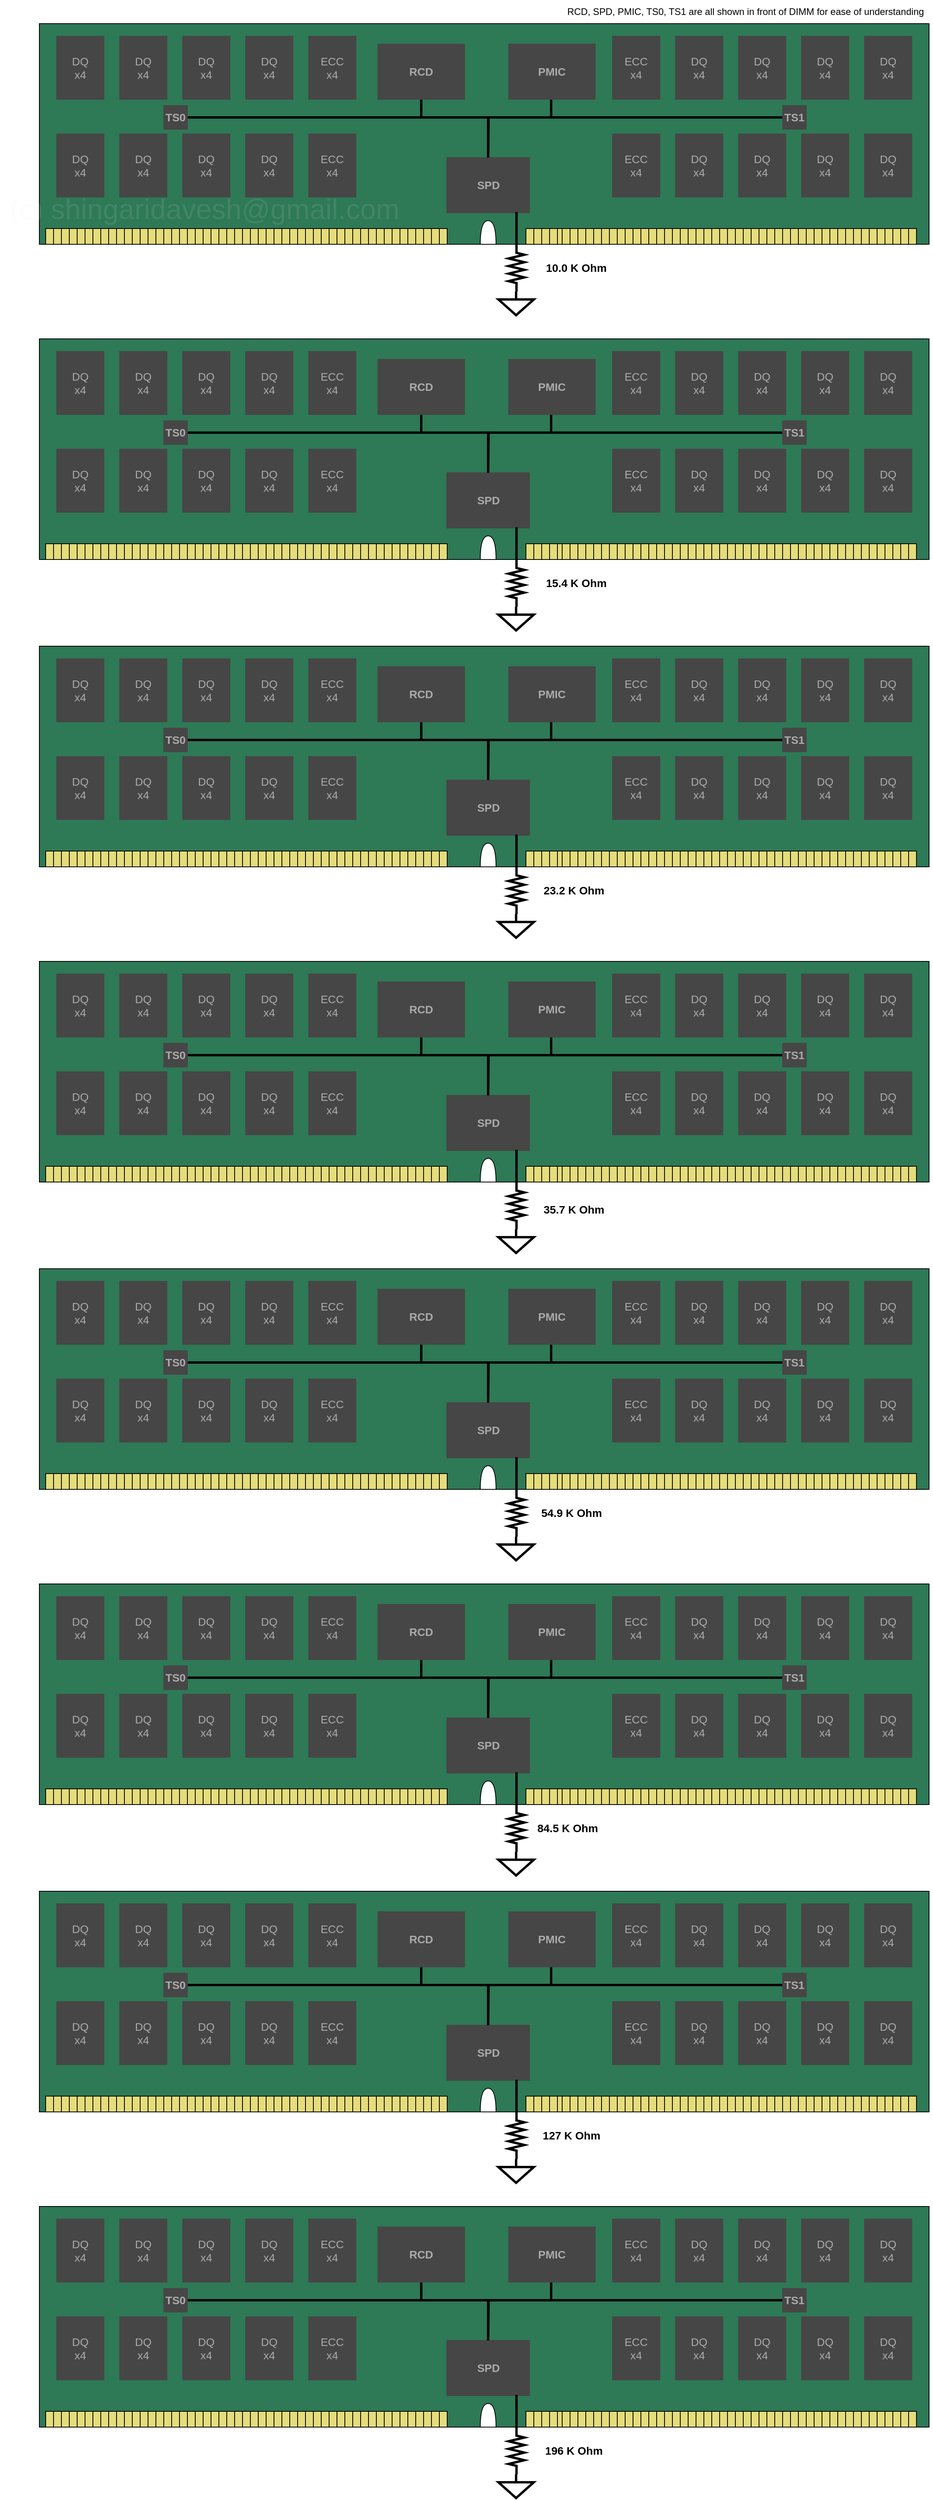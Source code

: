 <mxfile version="26.0.10">
  <diagram name="Page-1" id="GxQqCOsIQia73UriFO3D">
    <mxGraphModel dx="1699" dy="1799" grid="1" gridSize="10" guides="1" tooltips="1" connect="1" arrows="1" fold="1" page="1" pageScale="1" pageWidth="850" pageHeight="1100" math="0" shadow="0">
      <root>
        <mxCell id="0" />
        <mxCell id="1" parent="0" />
        <mxCell id="opD9SBLdFFXT0vZdqTyb-1" value="" style="rounded=0;whiteSpace=wrap;html=1;fillColor=#2e7956;" vertex="1" parent="1">
          <mxGeometry x="-20" y="120" width="1130" height="280" as="geometry" />
        </mxCell>
        <mxCell id="opD9SBLdFFXT0vZdqTyb-2" value="" style="rounded=0;whiteSpace=wrap;html=1;fillColor=#e5dc7b;" vertex="1" parent="1">
          <mxGeometry x="108" y="380" width="10" height="20" as="geometry" />
        </mxCell>
        <mxCell id="opD9SBLdFFXT0vZdqTyb-3" value="" style="rounded=0;whiteSpace=wrap;html=1;fillColor=#e5dc7b;" vertex="1" parent="1">
          <mxGeometry x="118" y="380" width="10" height="20" as="geometry" />
        </mxCell>
        <mxCell id="opD9SBLdFFXT0vZdqTyb-4" value="" style="rounded=0;whiteSpace=wrap;html=1;fillColor=#e5dc7b;" vertex="1" parent="1">
          <mxGeometry x="128" y="380" width="10" height="20" as="geometry" />
        </mxCell>
        <mxCell id="opD9SBLdFFXT0vZdqTyb-5" value="" style="rounded=0;whiteSpace=wrap;html=1;fillColor=#e5dc7b;" vertex="1" parent="1">
          <mxGeometry x="138" y="380" width="10" height="20" as="geometry" />
        </mxCell>
        <mxCell id="opD9SBLdFFXT0vZdqTyb-6" value="" style="rounded=0;whiteSpace=wrap;html=1;fillColor=#e5dc7b;" vertex="1" parent="1">
          <mxGeometry x="148" y="380" width="10" height="20" as="geometry" />
        </mxCell>
        <mxCell id="opD9SBLdFFXT0vZdqTyb-7" value="" style="rounded=0;whiteSpace=wrap;html=1;fillColor=#e5dc7b;" vertex="1" parent="1">
          <mxGeometry x="158" y="380" width="10" height="20" as="geometry" />
        </mxCell>
        <mxCell id="opD9SBLdFFXT0vZdqTyb-8" value="" style="rounded=0;whiteSpace=wrap;html=1;fillColor=#e5dc7b;" vertex="1" parent="1">
          <mxGeometry x="168" y="380" width="10" height="20" as="geometry" />
        </mxCell>
        <mxCell id="opD9SBLdFFXT0vZdqTyb-9" value="" style="rounded=0;whiteSpace=wrap;html=1;fillColor=#e5dc7b;" vertex="1" parent="1">
          <mxGeometry x="178" y="380" width="10" height="20" as="geometry" />
        </mxCell>
        <mxCell id="opD9SBLdFFXT0vZdqTyb-10" value="" style="rounded=0;whiteSpace=wrap;html=1;fillColor=#e5dc7b;" vertex="1" parent="1">
          <mxGeometry x="188" y="380" width="10" height="20" as="geometry" />
        </mxCell>
        <mxCell id="opD9SBLdFFXT0vZdqTyb-11" value="" style="rounded=0;whiteSpace=wrap;html=1;fillColor=#e5dc7b;" vertex="1" parent="1">
          <mxGeometry x="198" y="380" width="10" height="20" as="geometry" />
        </mxCell>
        <mxCell id="opD9SBLdFFXT0vZdqTyb-12" value="" style="rounded=0;whiteSpace=wrap;html=1;fillColor=#e5dc7b;" vertex="1" parent="1">
          <mxGeometry x="208" y="380" width="10" height="20" as="geometry" />
        </mxCell>
        <mxCell id="opD9SBLdFFXT0vZdqTyb-13" value="" style="rounded=0;whiteSpace=wrap;html=1;fillColor=#e5dc7b;" vertex="1" parent="1">
          <mxGeometry x="218" y="380" width="10" height="20" as="geometry" />
        </mxCell>
        <mxCell id="opD9SBLdFFXT0vZdqTyb-14" value="" style="rounded=0;whiteSpace=wrap;html=1;fillColor=#e5dc7b;" vertex="1" parent="1">
          <mxGeometry x="228" y="380" width="10" height="20" as="geometry" />
        </mxCell>
        <mxCell id="opD9SBLdFFXT0vZdqTyb-15" value="" style="rounded=0;whiteSpace=wrap;html=1;fillColor=#e5dc7b;" vertex="1" parent="1">
          <mxGeometry x="238" y="380" width="10" height="20" as="geometry" />
        </mxCell>
        <mxCell id="opD9SBLdFFXT0vZdqTyb-16" value="" style="rounded=0;whiteSpace=wrap;html=1;fillColor=#e5dc7b;" vertex="1" parent="1">
          <mxGeometry x="248" y="380" width="10" height="20" as="geometry" />
        </mxCell>
        <mxCell id="opD9SBLdFFXT0vZdqTyb-17" value="" style="rounded=0;whiteSpace=wrap;html=1;fillColor=#e5dc7b;" vertex="1" parent="1">
          <mxGeometry x="258" y="380" width="10" height="20" as="geometry" />
        </mxCell>
        <mxCell id="opD9SBLdFFXT0vZdqTyb-18" value="" style="rounded=0;whiteSpace=wrap;html=1;fillColor=#e5dc7b;" vertex="1" parent="1">
          <mxGeometry x="268" y="380" width="10" height="20" as="geometry" />
        </mxCell>
        <mxCell id="opD9SBLdFFXT0vZdqTyb-19" value="" style="rounded=0;whiteSpace=wrap;html=1;fillColor=#e5dc7b;" vertex="1" parent="1">
          <mxGeometry x="278" y="380" width="10" height="20" as="geometry" />
        </mxCell>
        <mxCell id="opD9SBLdFFXT0vZdqTyb-20" value="" style="rounded=0;whiteSpace=wrap;html=1;fillColor=#e5dc7b;" vertex="1" parent="1">
          <mxGeometry x="288" y="380" width="10" height="20" as="geometry" />
        </mxCell>
        <mxCell id="opD9SBLdFFXT0vZdqTyb-21" value="" style="rounded=0;whiteSpace=wrap;html=1;fillColor=#e5dc7b;" vertex="1" parent="1">
          <mxGeometry x="298" y="380" width="10" height="20" as="geometry" />
        </mxCell>
        <mxCell id="opD9SBLdFFXT0vZdqTyb-22" value="" style="rounded=0;whiteSpace=wrap;html=1;fillColor=#e5dc7b;" vertex="1" parent="1">
          <mxGeometry x="308" y="380" width="10" height="20" as="geometry" />
        </mxCell>
        <mxCell id="opD9SBLdFFXT0vZdqTyb-23" value="" style="rounded=0;whiteSpace=wrap;html=1;fillColor=#e5dc7b;" vertex="1" parent="1">
          <mxGeometry x="318" y="380" width="10" height="20" as="geometry" />
        </mxCell>
        <mxCell id="opD9SBLdFFXT0vZdqTyb-24" value="" style="rounded=0;whiteSpace=wrap;html=1;fillColor=#e5dc7b;" vertex="1" parent="1">
          <mxGeometry x="328" y="380" width="10" height="20" as="geometry" />
        </mxCell>
        <mxCell id="opD9SBLdFFXT0vZdqTyb-25" value="" style="rounded=0;whiteSpace=wrap;html=1;fillColor=#e5dc7b;" vertex="1" parent="1">
          <mxGeometry x="338" y="380" width="10" height="20" as="geometry" />
        </mxCell>
        <mxCell id="opD9SBLdFFXT0vZdqTyb-26" value="" style="rounded=0;whiteSpace=wrap;html=1;fillColor=#e5dc7b;" vertex="1" parent="1">
          <mxGeometry x="348" y="380" width="10" height="20" as="geometry" />
        </mxCell>
        <mxCell id="opD9SBLdFFXT0vZdqTyb-27" value="" style="rounded=0;whiteSpace=wrap;html=1;fillColor=#e5dc7b;" vertex="1" parent="1">
          <mxGeometry x="358" y="380" width="10" height="20" as="geometry" />
        </mxCell>
        <mxCell id="opD9SBLdFFXT0vZdqTyb-28" value="" style="rounded=0;whiteSpace=wrap;html=1;fillColor=#e5dc7b;" vertex="1" parent="1">
          <mxGeometry x="368" y="380" width="10" height="20" as="geometry" />
        </mxCell>
        <mxCell id="opD9SBLdFFXT0vZdqTyb-29" value="" style="rounded=0;whiteSpace=wrap;html=1;fillColor=#e5dc7b;" vertex="1" parent="1">
          <mxGeometry x="378" y="380" width="10" height="20" as="geometry" />
        </mxCell>
        <mxCell id="opD9SBLdFFXT0vZdqTyb-30" value="" style="rounded=0;whiteSpace=wrap;html=1;fillColor=#e5dc7b;" vertex="1" parent="1">
          <mxGeometry x="388" y="380" width="10" height="20" as="geometry" />
        </mxCell>
        <mxCell id="opD9SBLdFFXT0vZdqTyb-31" value="" style="rounded=0;whiteSpace=wrap;html=1;fillColor=#e5dc7b;" vertex="1" parent="1">
          <mxGeometry x="398" y="380" width="10" height="20" as="geometry" />
        </mxCell>
        <mxCell id="opD9SBLdFFXT0vZdqTyb-32" value="" style="rounded=0;whiteSpace=wrap;html=1;fillColor=#e5dc7b;" vertex="1" parent="1">
          <mxGeometry x="408" y="380" width="10" height="20" as="geometry" />
        </mxCell>
        <mxCell id="opD9SBLdFFXT0vZdqTyb-33" value="" style="rounded=0;whiteSpace=wrap;html=1;fillColor=#e5dc7b;" vertex="1" parent="1">
          <mxGeometry x="418" y="380" width="10" height="20" as="geometry" />
        </mxCell>
        <mxCell id="opD9SBLdFFXT0vZdqTyb-34" value="" style="rounded=0;whiteSpace=wrap;html=1;fillColor=#e5dc7b;" vertex="1" parent="1">
          <mxGeometry x="428" y="380" width="10" height="20" as="geometry" />
        </mxCell>
        <mxCell id="opD9SBLdFFXT0vZdqTyb-35" value="" style="rounded=0;whiteSpace=wrap;html=1;fillColor=#e5dc7b;" vertex="1" parent="1">
          <mxGeometry x="438" y="380" width="10" height="20" as="geometry" />
        </mxCell>
        <mxCell id="opD9SBLdFFXT0vZdqTyb-36" value="" style="rounded=0;whiteSpace=wrap;html=1;fillColor=#e5dc7b;" vertex="1" parent="1">
          <mxGeometry x="448" y="380" width="10" height="20" as="geometry" />
        </mxCell>
        <mxCell id="opD9SBLdFFXT0vZdqTyb-37" value="" style="rounded=0;whiteSpace=wrap;html=1;fillColor=#e5dc7b;" vertex="1" parent="1">
          <mxGeometry x="458" y="380" width="10" height="20" as="geometry" />
        </mxCell>
        <mxCell id="opD9SBLdFFXT0vZdqTyb-38" value="" style="rounded=0;whiteSpace=wrap;html=1;fillColor=#e5dc7b;" vertex="1" parent="1">
          <mxGeometry x="468" y="380" width="10" height="20" as="geometry" />
        </mxCell>
        <mxCell id="opD9SBLdFFXT0vZdqTyb-39" value="" style="rounded=0;whiteSpace=wrap;html=1;fillColor=#e5dc7b;" vertex="1" parent="1">
          <mxGeometry x="478" y="380" width="10" height="20" as="geometry" />
        </mxCell>
        <mxCell id="opD9SBLdFFXT0vZdqTyb-40" value="" style="rounded=0;whiteSpace=wrap;html=1;fillColor=#e5dc7b;" vertex="1" parent="1">
          <mxGeometry x="598" y="380" width="10" height="20" as="geometry" />
        </mxCell>
        <mxCell id="opD9SBLdFFXT0vZdqTyb-41" value="" style="rounded=0;whiteSpace=wrap;html=1;fillColor=#e5dc7b;" vertex="1" parent="1">
          <mxGeometry x="614" y="380" width="10" height="20" as="geometry" />
        </mxCell>
        <mxCell id="opD9SBLdFFXT0vZdqTyb-42" value="" style="rounded=0;whiteSpace=wrap;html=1;fillColor=#e5dc7b;" vertex="1" parent="1">
          <mxGeometry x="624" y="380" width="10" height="20" as="geometry" />
        </mxCell>
        <mxCell id="opD9SBLdFFXT0vZdqTyb-43" value="" style="rounded=0;whiteSpace=wrap;html=1;fillColor=#e5dc7b;" vertex="1" parent="1">
          <mxGeometry x="634" y="380" width="10" height="20" as="geometry" />
        </mxCell>
        <mxCell id="opD9SBLdFFXT0vZdqTyb-44" value="" style="rounded=0;whiteSpace=wrap;html=1;fillColor=#e5dc7b;" vertex="1" parent="1">
          <mxGeometry x="644" y="380" width="10" height="20" as="geometry" />
        </mxCell>
        <mxCell id="opD9SBLdFFXT0vZdqTyb-45" value="" style="rounded=0;whiteSpace=wrap;html=1;fillColor=#e5dc7b;" vertex="1" parent="1">
          <mxGeometry x="654" y="380" width="10" height="20" as="geometry" />
        </mxCell>
        <mxCell id="opD9SBLdFFXT0vZdqTyb-46" value="" style="rounded=0;whiteSpace=wrap;html=1;fillColor=#e5dc7b;" vertex="1" parent="1">
          <mxGeometry x="664" y="380" width="10" height="20" as="geometry" />
        </mxCell>
        <mxCell id="opD9SBLdFFXT0vZdqTyb-47" value="" style="rounded=0;whiteSpace=wrap;html=1;fillColor=#e5dc7b;" vertex="1" parent="1">
          <mxGeometry x="674" y="380" width="10" height="20" as="geometry" />
        </mxCell>
        <mxCell id="opD9SBLdFFXT0vZdqTyb-48" value="" style="rounded=0;whiteSpace=wrap;html=1;fillColor=#e5dc7b;" vertex="1" parent="1">
          <mxGeometry x="684" y="380" width="10" height="20" as="geometry" />
        </mxCell>
        <mxCell id="opD9SBLdFFXT0vZdqTyb-49" value="" style="rounded=0;whiteSpace=wrap;html=1;fillColor=#e5dc7b;" vertex="1" parent="1">
          <mxGeometry x="694" y="380" width="10" height="20" as="geometry" />
        </mxCell>
        <mxCell id="opD9SBLdFFXT0vZdqTyb-50" value="" style="rounded=0;whiteSpace=wrap;html=1;fillColor=#e5dc7b;" vertex="1" parent="1">
          <mxGeometry x="704" y="380" width="10" height="20" as="geometry" />
        </mxCell>
        <mxCell id="opD9SBLdFFXT0vZdqTyb-51" value="" style="rounded=0;whiteSpace=wrap;html=1;fillColor=#e5dc7b;" vertex="1" parent="1">
          <mxGeometry x="714" y="380" width="10" height="20" as="geometry" />
        </mxCell>
        <mxCell id="opD9SBLdFFXT0vZdqTyb-52" value="" style="rounded=0;whiteSpace=wrap;html=1;fillColor=#e5dc7b;" vertex="1" parent="1">
          <mxGeometry x="724" y="380" width="10" height="20" as="geometry" />
        </mxCell>
        <mxCell id="opD9SBLdFFXT0vZdqTyb-53" value="" style="rounded=0;whiteSpace=wrap;html=1;fillColor=#e5dc7b;" vertex="1" parent="1">
          <mxGeometry x="734" y="380" width="10" height="20" as="geometry" />
        </mxCell>
        <mxCell id="opD9SBLdFFXT0vZdqTyb-54" value="" style="rounded=0;whiteSpace=wrap;html=1;fillColor=#e5dc7b;" vertex="1" parent="1">
          <mxGeometry x="744" y="380" width="10" height="20" as="geometry" />
        </mxCell>
        <mxCell id="opD9SBLdFFXT0vZdqTyb-55" value="" style="rounded=0;whiteSpace=wrap;html=1;fillColor=#e5dc7b;" vertex="1" parent="1">
          <mxGeometry x="754" y="380" width="10" height="20" as="geometry" />
        </mxCell>
        <mxCell id="opD9SBLdFFXT0vZdqTyb-56" value="" style="rounded=0;whiteSpace=wrap;html=1;fillColor=#e5dc7b;" vertex="1" parent="1">
          <mxGeometry x="764" y="380" width="10" height="20" as="geometry" />
        </mxCell>
        <mxCell id="opD9SBLdFFXT0vZdqTyb-57" value="" style="rounded=0;whiteSpace=wrap;html=1;fillColor=#e5dc7b;" vertex="1" parent="1">
          <mxGeometry x="774" y="380" width="10" height="20" as="geometry" />
        </mxCell>
        <mxCell id="opD9SBLdFFXT0vZdqTyb-58" value="" style="rounded=0;whiteSpace=wrap;html=1;fillColor=#e5dc7b;" vertex="1" parent="1">
          <mxGeometry x="784" y="380" width="10" height="20" as="geometry" />
        </mxCell>
        <mxCell id="opD9SBLdFFXT0vZdqTyb-59" value="" style="rounded=0;whiteSpace=wrap;html=1;fillColor=#e5dc7b;" vertex="1" parent="1">
          <mxGeometry x="794" y="380" width="10" height="20" as="geometry" />
        </mxCell>
        <mxCell id="opD9SBLdFFXT0vZdqTyb-60" value="" style="rounded=0;whiteSpace=wrap;html=1;fillColor=#e5dc7b;" vertex="1" parent="1">
          <mxGeometry x="804" y="380" width="10" height="20" as="geometry" />
        </mxCell>
        <mxCell id="opD9SBLdFFXT0vZdqTyb-61" value="" style="rounded=0;whiteSpace=wrap;html=1;fillColor=#e5dc7b;" vertex="1" parent="1">
          <mxGeometry x="814" y="380" width="10" height="20" as="geometry" />
        </mxCell>
        <mxCell id="opD9SBLdFFXT0vZdqTyb-62" value="" style="rounded=0;whiteSpace=wrap;html=1;fillColor=#e5dc7b;" vertex="1" parent="1">
          <mxGeometry x="824" y="380" width="10" height="20" as="geometry" />
        </mxCell>
        <mxCell id="opD9SBLdFFXT0vZdqTyb-63" value="" style="rounded=0;whiteSpace=wrap;html=1;fillColor=#e5dc7b;" vertex="1" parent="1">
          <mxGeometry x="834" y="380" width="10" height="20" as="geometry" />
        </mxCell>
        <mxCell id="opD9SBLdFFXT0vZdqTyb-64" value="" style="rounded=0;whiteSpace=wrap;html=1;fillColor=#e5dc7b;" vertex="1" parent="1">
          <mxGeometry x="844" y="380" width="10" height="20" as="geometry" />
        </mxCell>
        <mxCell id="opD9SBLdFFXT0vZdqTyb-65" value="" style="rounded=0;whiteSpace=wrap;html=1;fillColor=#e5dc7b;" vertex="1" parent="1">
          <mxGeometry x="854" y="380" width="10" height="20" as="geometry" />
        </mxCell>
        <mxCell id="opD9SBLdFFXT0vZdqTyb-66" value="" style="rounded=0;whiteSpace=wrap;html=1;fillColor=#e5dc7b;" vertex="1" parent="1">
          <mxGeometry x="864" y="380" width="10" height="20" as="geometry" />
        </mxCell>
        <mxCell id="opD9SBLdFFXT0vZdqTyb-67" value="" style="rounded=0;whiteSpace=wrap;html=1;fillColor=#e5dc7b;" vertex="1" parent="1">
          <mxGeometry x="874" y="380" width="10" height="20" as="geometry" />
        </mxCell>
        <mxCell id="opD9SBLdFFXT0vZdqTyb-68" value="" style="rounded=0;whiteSpace=wrap;html=1;fillColor=#e5dc7b;" vertex="1" parent="1">
          <mxGeometry x="884" y="380" width="10" height="20" as="geometry" />
        </mxCell>
        <mxCell id="opD9SBLdFFXT0vZdqTyb-69" value="" style="rounded=0;whiteSpace=wrap;html=1;fillColor=#e5dc7b;" vertex="1" parent="1">
          <mxGeometry x="894" y="380" width="10" height="20" as="geometry" />
        </mxCell>
        <mxCell id="opD9SBLdFFXT0vZdqTyb-70" value="" style="rounded=0;whiteSpace=wrap;html=1;fillColor=#e5dc7b;" vertex="1" parent="1">
          <mxGeometry x="904" y="380" width="10" height="20" as="geometry" />
        </mxCell>
        <mxCell id="opD9SBLdFFXT0vZdqTyb-71" value="" style="rounded=0;whiteSpace=wrap;html=1;fillColor=#e5dc7b;" vertex="1" parent="1">
          <mxGeometry x="914" y="380" width="10" height="20" as="geometry" />
        </mxCell>
        <mxCell id="opD9SBLdFFXT0vZdqTyb-72" value="" style="rounded=0;whiteSpace=wrap;html=1;fillColor=#e5dc7b;" vertex="1" parent="1">
          <mxGeometry x="924" y="380" width="10" height="20" as="geometry" />
        </mxCell>
        <mxCell id="opD9SBLdFFXT0vZdqTyb-73" value="" style="rounded=0;whiteSpace=wrap;html=1;fillColor=#e5dc7b;" vertex="1" parent="1">
          <mxGeometry x="934" y="380" width="10" height="20" as="geometry" />
        </mxCell>
        <mxCell id="opD9SBLdFFXT0vZdqTyb-74" value="" style="rounded=0;whiteSpace=wrap;html=1;fillColor=#e5dc7b;" vertex="1" parent="1">
          <mxGeometry x="944" y="380" width="10" height="20" as="geometry" />
        </mxCell>
        <mxCell id="opD9SBLdFFXT0vZdqTyb-75" value="" style="rounded=0;whiteSpace=wrap;html=1;fillColor=#e5dc7b;" vertex="1" parent="1">
          <mxGeometry x="954" y="380" width="10" height="20" as="geometry" />
        </mxCell>
        <mxCell id="opD9SBLdFFXT0vZdqTyb-76" value="" style="rounded=0;whiteSpace=wrap;html=1;fillColor=#e5dc7b;" vertex="1" parent="1">
          <mxGeometry x="964" y="380" width="10" height="20" as="geometry" />
        </mxCell>
        <mxCell id="opD9SBLdFFXT0vZdqTyb-77" value="" style="rounded=0;whiteSpace=wrap;html=1;fillColor=#e5dc7b;" vertex="1" parent="1">
          <mxGeometry x="974" y="380" width="10" height="20" as="geometry" />
        </mxCell>
        <mxCell id="opD9SBLdFFXT0vZdqTyb-78" value="" style="rounded=0;whiteSpace=wrap;html=1;fillColor=#e5dc7b;" vertex="1" parent="1">
          <mxGeometry x="984" y="380" width="10" height="20" as="geometry" />
        </mxCell>
        <mxCell id="opD9SBLdFFXT0vZdqTyb-79" value="" style="shape=or;whiteSpace=wrap;html=1;direction=north;" vertex="1" parent="1">
          <mxGeometry x="540" y="370" width="20" height="30" as="geometry" />
        </mxCell>
        <mxCell id="opD9SBLdFFXT0vZdqTyb-80" value="" style="rounded=0;whiteSpace=wrap;html=1;fillColor=#e5dc7b;" vertex="1" parent="1">
          <mxGeometry x="608" y="380" width="10" height="20" as="geometry" />
        </mxCell>
        <mxCell id="opD9SBLdFFXT0vZdqTyb-81" value="" style="rounded=0;whiteSpace=wrap;html=1;fillColor=#e5dc7b;" vertex="1" parent="1">
          <mxGeometry x="618" y="380" width="10" height="20" as="geometry" />
        </mxCell>
        <mxCell id="opD9SBLdFFXT0vZdqTyb-82" value="" style="rounded=0;whiteSpace=wrap;html=1;fillColor=#e5dc7b;" vertex="1" parent="1">
          <mxGeometry x="628" y="380" width="10" height="20" as="geometry" />
        </mxCell>
        <mxCell id="opD9SBLdFFXT0vZdqTyb-83" value="" style="rounded=0;whiteSpace=wrap;html=1;fillColor=#e5dc7b;" vertex="1" parent="1">
          <mxGeometry x="488" y="380" width="10" height="20" as="geometry" />
        </mxCell>
        <mxCell id="opD9SBLdFFXT0vZdqTyb-161" value="" style="edgeStyle=orthogonalEdgeStyle;rounded=0;orthogonalLoop=1;jettySize=auto;html=1;endArrow=none;startFill=0;strokeWidth=3;" edge="1" parent="1">
          <mxGeometry relative="1" as="geometry">
            <mxPoint x="630" y="215" as="sourcePoint" />
            <mxPoint x="550" y="289" as="targetPoint" />
            <Array as="points">
              <mxPoint x="630" y="239" />
              <mxPoint x="550" y="239" />
            </Array>
          </mxGeometry>
        </mxCell>
        <mxCell id="opD9SBLdFFXT0vZdqTyb-87" value="&lt;font style=&quot;font-size: 14px;&quot; color=&quot;#ababab&quot;&gt;&lt;b&gt;PMIC&lt;/b&gt;&lt;/font&gt;" style="rounded=0;whiteSpace=wrap;html=1;strokeColor=#454744;fillColor=#464646;direction=south;" vertex="1" parent="1">
          <mxGeometry x="576" y="146" width="110" height="70" as="geometry" />
        </mxCell>
        <mxCell id="opD9SBLdFFXT0vZdqTyb-88" value="RCD, SPD, PMIC, TS0, TS1 are all shown in front of DIMM for ease of understanding" style="text;html=1;align=center;verticalAlign=middle;whiteSpace=wrap;rounded=0;" vertex="1" parent="1">
          <mxGeometry x="640" y="90" width="474" height="30" as="geometry" />
        </mxCell>
        <mxCell id="opD9SBLdFFXT0vZdqTyb-89" value="" style="rounded=0;whiteSpace=wrap;html=1;fillColor=#e5dc7b;" vertex="1" parent="1">
          <mxGeometry x="-12" y="380" width="10" height="20" as="geometry" />
        </mxCell>
        <mxCell id="opD9SBLdFFXT0vZdqTyb-90" value="" style="rounded=0;whiteSpace=wrap;html=1;fillColor=#e5dc7b;" vertex="1" parent="1">
          <mxGeometry x="-2" y="380" width="10" height="20" as="geometry" />
        </mxCell>
        <mxCell id="opD9SBLdFFXT0vZdqTyb-91" value="" style="rounded=0;whiteSpace=wrap;html=1;fillColor=#e5dc7b;" vertex="1" parent="1">
          <mxGeometry x="8" y="380" width="10" height="20" as="geometry" />
        </mxCell>
        <mxCell id="opD9SBLdFFXT0vZdqTyb-92" value="" style="rounded=0;whiteSpace=wrap;html=1;fillColor=#e5dc7b;" vertex="1" parent="1">
          <mxGeometry x="18" y="380" width="10" height="20" as="geometry" />
        </mxCell>
        <mxCell id="opD9SBLdFFXT0vZdqTyb-93" value="" style="rounded=0;whiteSpace=wrap;html=1;fillColor=#e5dc7b;" vertex="1" parent="1">
          <mxGeometry x="28" y="380" width="10" height="20" as="geometry" />
        </mxCell>
        <mxCell id="opD9SBLdFFXT0vZdqTyb-94" value="" style="rounded=0;whiteSpace=wrap;html=1;fillColor=#e5dc7b;" vertex="1" parent="1">
          <mxGeometry x="38" y="380" width="10" height="20" as="geometry" />
        </mxCell>
        <mxCell id="opD9SBLdFFXT0vZdqTyb-95" value="" style="rounded=0;whiteSpace=wrap;html=1;fillColor=#e5dc7b;" vertex="1" parent="1">
          <mxGeometry x="48" y="380" width="10" height="20" as="geometry" />
        </mxCell>
        <mxCell id="opD9SBLdFFXT0vZdqTyb-96" value="" style="rounded=0;whiteSpace=wrap;html=1;fillColor=#e5dc7b;" vertex="1" parent="1">
          <mxGeometry x="58" y="380" width="10" height="20" as="geometry" />
        </mxCell>
        <mxCell id="opD9SBLdFFXT0vZdqTyb-97" value="" style="rounded=0;whiteSpace=wrap;html=1;fillColor=#e5dc7b;" vertex="1" parent="1">
          <mxGeometry x="68" y="380" width="10" height="20" as="geometry" />
        </mxCell>
        <mxCell id="opD9SBLdFFXT0vZdqTyb-98" value="" style="rounded=0;whiteSpace=wrap;html=1;fillColor=#e5dc7b;" vertex="1" parent="1">
          <mxGeometry x="78" y="380" width="10" height="20" as="geometry" />
        </mxCell>
        <mxCell id="opD9SBLdFFXT0vZdqTyb-99" value="" style="rounded=0;whiteSpace=wrap;html=1;fillColor=#e5dc7b;" vertex="1" parent="1">
          <mxGeometry x="88" y="380" width="10" height="20" as="geometry" />
        </mxCell>
        <mxCell id="opD9SBLdFFXT0vZdqTyb-100" value="" style="rounded=0;whiteSpace=wrap;html=1;fillColor=#e5dc7b;" vertex="1" parent="1">
          <mxGeometry x="98" y="380" width="10" height="20" as="geometry" />
        </mxCell>
        <mxCell id="opD9SBLdFFXT0vZdqTyb-101" value="" style="rounded=0;whiteSpace=wrap;html=1;fillColor=#e5dc7b;" vertex="1" parent="1">
          <mxGeometry x="994" y="380" width="10" height="20" as="geometry" />
        </mxCell>
        <mxCell id="opD9SBLdFFXT0vZdqTyb-102" value="" style="rounded=0;whiteSpace=wrap;html=1;fillColor=#e5dc7b;" vertex="1" parent="1">
          <mxGeometry x="1004" y="380" width="10" height="20" as="geometry" />
        </mxCell>
        <mxCell id="opD9SBLdFFXT0vZdqTyb-103" value="" style="rounded=0;whiteSpace=wrap;html=1;fillColor=#e5dc7b;" vertex="1" parent="1">
          <mxGeometry x="1014" y="380" width="10" height="20" as="geometry" />
        </mxCell>
        <mxCell id="opD9SBLdFFXT0vZdqTyb-104" value="" style="rounded=0;whiteSpace=wrap;html=1;fillColor=#e5dc7b;" vertex="1" parent="1">
          <mxGeometry x="1024" y="380" width="10" height="20" as="geometry" />
        </mxCell>
        <mxCell id="opD9SBLdFFXT0vZdqTyb-105" value="" style="rounded=0;whiteSpace=wrap;html=1;fillColor=#e5dc7b;" vertex="1" parent="1">
          <mxGeometry x="1034" y="380" width="10" height="20" as="geometry" />
        </mxCell>
        <mxCell id="opD9SBLdFFXT0vZdqTyb-106" value="" style="rounded=0;whiteSpace=wrap;html=1;fillColor=#e5dc7b;" vertex="1" parent="1">
          <mxGeometry x="1044" y="380" width="10" height="20" as="geometry" />
        </mxCell>
        <mxCell id="opD9SBLdFFXT0vZdqTyb-107" value="" style="rounded=0;whiteSpace=wrap;html=1;fillColor=#e5dc7b;" vertex="1" parent="1">
          <mxGeometry x="1054" y="380" width="10" height="20" as="geometry" />
        </mxCell>
        <mxCell id="opD9SBLdFFXT0vZdqTyb-108" value="" style="rounded=0;whiteSpace=wrap;html=1;fillColor=#e5dc7b;" vertex="1" parent="1">
          <mxGeometry x="1064" y="380" width="10" height="20" as="geometry" />
        </mxCell>
        <mxCell id="opD9SBLdFFXT0vZdqTyb-109" value="" style="rounded=0;whiteSpace=wrap;html=1;fillColor=#e5dc7b;" vertex="1" parent="1">
          <mxGeometry x="1074" y="380" width="10" height="20" as="geometry" />
        </mxCell>
        <mxCell id="opD9SBLdFFXT0vZdqTyb-110" value="" style="rounded=0;whiteSpace=wrap;html=1;fillColor=#e5dc7b;" vertex="1" parent="1">
          <mxGeometry x="1084" y="380" width="10" height="20" as="geometry" />
        </mxCell>
        <mxCell id="opD9SBLdFFXT0vZdqTyb-126" value="&lt;font style=&quot;font-size: 14px;&quot; color=&quot;#ababab&quot;&gt;DQ&lt;/font&gt;&lt;div style=&quot;font-size: 14px;&quot;&gt;&lt;font color=&quot;#ababab&quot;&gt;x4&lt;/font&gt;&lt;/div&gt;" style="rounded=0;whiteSpace=wrap;html=1;strokeColor=#454744;fillColor=#464646;" vertex="1" parent="1">
          <mxGeometry x="2" y="260" width="60" height="80" as="geometry" />
        </mxCell>
        <mxCell id="opD9SBLdFFXT0vZdqTyb-127" value="&lt;font style=&quot;font-size: 14px;&quot; color=&quot;#ababab&quot;&gt;DQ&lt;/font&gt;&lt;div style=&quot;font-size: 14px;&quot;&gt;&lt;font color=&quot;#ababab&quot;&gt;x4&lt;/font&gt;&lt;/div&gt;" style="rounded=0;whiteSpace=wrap;html=1;strokeColor=#454744;fillColor=#464646;" vertex="1" parent="1">
          <mxGeometry x="82" y="260" width="60" height="80" as="geometry" />
        </mxCell>
        <mxCell id="opD9SBLdFFXT0vZdqTyb-128" value="&lt;font style=&quot;font-size: 14px;&quot; color=&quot;#ababab&quot;&gt;DQ&lt;/font&gt;&lt;div style=&quot;font-size: 14px;&quot;&gt;&lt;font color=&quot;#ababab&quot;&gt;x4&lt;/font&gt;&lt;/div&gt;" style="rounded=0;whiteSpace=wrap;html=1;strokeColor=#454744;fillColor=#464646;" vertex="1" parent="1">
          <mxGeometry x="162" y="260" width="60" height="80" as="geometry" />
        </mxCell>
        <mxCell id="opD9SBLdFFXT0vZdqTyb-129" value="&lt;font style=&quot;font-size: 14px;&quot; color=&quot;#ababab&quot;&gt;DQ&lt;/font&gt;&lt;div style=&quot;font-size: 14px;&quot;&gt;&lt;font color=&quot;#ababab&quot;&gt;x4&lt;/font&gt;&lt;/div&gt;" style="rounded=0;whiteSpace=wrap;html=1;strokeColor=#454744;fillColor=#464646;" vertex="1" parent="1">
          <mxGeometry x="242" y="260" width="60" height="80" as="geometry" />
        </mxCell>
        <mxCell id="opD9SBLdFFXT0vZdqTyb-130" value="&lt;font style=&quot;font-size: 14px;&quot; color=&quot;#ababab&quot;&gt;ECC&lt;/font&gt;&lt;div style=&quot;font-size: 14px;&quot;&gt;&lt;font color=&quot;#ababab&quot;&gt;x4&lt;/font&gt;&lt;/div&gt;" style="rounded=0;whiteSpace=wrap;html=1;strokeColor=#454744;fillColor=#464646;" vertex="1" parent="1">
          <mxGeometry x="322" y="260" width="60" height="80" as="geometry" />
        </mxCell>
        <mxCell id="opD9SBLdFFXT0vZdqTyb-131" value="&lt;font color=&quot;#ababab&quot; style=&quot;font-size: 14px;&quot;&gt;DQ&lt;/font&gt;&lt;div style=&quot;font-size: 14px;&quot;&gt;&lt;font color=&quot;#ababab&quot; style=&quot;font-size: 14px;&quot;&gt;x4&lt;/font&gt;&lt;/div&gt;" style="rounded=0;whiteSpace=wrap;html=1;strokeColor=#454744;fillColor=#464646;" vertex="1" parent="1">
          <mxGeometry x="2" y="136" width="60" height="80" as="geometry" />
        </mxCell>
        <mxCell id="opD9SBLdFFXT0vZdqTyb-132" value="&lt;font style=&quot;font-size: 14px;&quot; color=&quot;#ababab&quot;&gt;DQ&lt;/font&gt;&lt;div style=&quot;font-size: 14px;&quot;&gt;&lt;font color=&quot;#ababab&quot;&gt;x4&lt;/font&gt;&lt;/div&gt;" style="rounded=0;whiteSpace=wrap;html=1;strokeColor=#454744;fillColor=#464646;" vertex="1" parent="1">
          <mxGeometry x="82" y="136" width="60" height="80" as="geometry" />
        </mxCell>
        <mxCell id="opD9SBLdFFXT0vZdqTyb-133" value="&lt;font style=&quot;font-size: 14px;&quot; color=&quot;#ababab&quot;&gt;DQ&lt;/font&gt;&lt;div style=&quot;font-size: 14px;&quot;&gt;&lt;font color=&quot;#ababab&quot;&gt;x4&lt;/font&gt;&lt;/div&gt;" style="rounded=0;whiteSpace=wrap;html=1;strokeColor=#454744;fillColor=#464646;" vertex="1" parent="1">
          <mxGeometry x="162" y="136" width="60" height="80" as="geometry" />
        </mxCell>
        <mxCell id="opD9SBLdFFXT0vZdqTyb-134" value="&lt;font style=&quot;font-size: 14px;&quot; color=&quot;#ababab&quot;&gt;DQ&lt;/font&gt;&lt;div style=&quot;font-size: 14px;&quot;&gt;&lt;font color=&quot;#ababab&quot;&gt;x4&lt;/font&gt;&lt;/div&gt;" style="rounded=0;whiteSpace=wrap;html=1;strokeColor=#454744;fillColor=#464646;" vertex="1" parent="1">
          <mxGeometry x="242" y="136" width="60" height="80" as="geometry" />
        </mxCell>
        <mxCell id="opD9SBLdFFXT0vZdqTyb-135" value="&lt;font style=&quot;font-size: 14px;&quot; color=&quot;#ababab&quot;&gt;ECC&lt;/font&gt;&lt;div style=&quot;font-size: 14px;&quot;&gt;&lt;font color=&quot;#ababab&quot;&gt;x4&lt;/font&gt;&lt;/div&gt;" style="rounded=0;whiteSpace=wrap;html=1;strokeColor=#454744;fillColor=#464646;" vertex="1" parent="1">
          <mxGeometry x="322" y="136" width="60" height="80" as="geometry" />
        </mxCell>
        <mxCell id="opD9SBLdFFXT0vZdqTyb-142" value="&lt;font style=&quot;font-size: 14px;&quot; color=&quot;#ababab&quot;&gt;ECC&lt;/font&gt;&lt;div style=&quot;font-size: 14px;&quot;&gt;&lt;font color=&quot;#ababab&quot;&gt;x4&lt;/font&gt;&lt;/div&gt;" style="rounded=0;whiteSpace=wrap;html=1;strokeColor=#454744;fillColor=#464646;" vertex="1" parent="1">
          <mxGeometry x="708" y="136" width="60" height="80" as="geometry" />
        </mxCell>
        <mxCell id="opD9SBLdFFXT0vZdqTyb-143" value="&lt;font style=&quot;font-size: 14px;&quot; color=&quot;#ababab&quot;&gt;DQ&lt;/font&gt;&lt;div style=&quot;font-size: 14px;&quot;&gt;&lt;font color=&quot;#ababab&quot;&gt;x4&lt;/font&gt;&lt;/div&gt;" style="rounded=0;whiteSpace=wrap;html=1;strokeColor=#454744;fillColor=#464646;" vertex="1" parent="1">
          <mxGeometry x="788" y="136" width="60" height="80" as="geometry" />
        </mxCell>
        <mxCell id="opD9SBLdFFXT0vZdqTyb-144" value="&lt;font style=&quot;font-size: 14px;&quot; color=&quot;#ababab&quot;&gt;DQ&lt;/font&gt;&lt;div style=&quot;font-size: 14px;&quot;&gt;&lt;font color=&quot;#ababab&quot;&gt;x4&lt;/font&gt;&lt;/div&gt;" style="rounded=0;whiteSpace=wrap;html=1;strokeColor=#454744;fillColor=#464646;" vertex="1" parent="1">
          <mxGeometry x="868" y="136" width="60" height="80" as="geometry" />
        </mxCell>
        <mxCell id="opD9SBLdFFXT0vZdqTyb-145" value="&lt;font style=&quot;font-size: 14px;&quot; color=&quot;#ababab&quot;&gt;DQ&lt;/font&gt;&lt;div style=&quot;font-size: 14px;&quot;&gt;&lt;font color=&quot;#ababab&quot;&gt;x4&lt;/font&gt;&lt;/div&gt;" style="rounded=0;whiteSpace=wrap;html=1;strokeColor=#454744;fillColor=#464646;" vertex="1" parent="1">
          <mxGeometry x="948" y="136" width="60" height="80" as="geometry" />
        </mxCell>
        <mxCell id="opD9SBLdFFXT0vZdqTyb-146" value="&lt;font style=&quot;font-size: 14px;&quot; color=&quot;#ababab&quot;&gt;DQ&lt;/font&gt;&lt;div style=&quot;font-size: 14px;&quot;&gt;&lt;font color=&quot;#ababab&quot;&gt;x4&lt;/font&gt;&lt;/div&gt;" style="rounded=0;whiteSpace=wrap;html=1;strokeColor=#454744;fillColor=#464646;" vertex="1" parent="1">
          <mxGeometry x="1028" y="136" width="60" height="80" as="geometry" />
        </mxCell>
        <mxCell id="opD9SBLdFFXT0vZdqTyb-147" value="&lt;font style=&quot;font-size: 14px;&quot; color=&quot;#ababab&quot;&gt;ECC&lt;/font&gt;&lt;div style=&quot;font-size: 14px;&quot;&gt;&lt;font color=&quot;#ababab&quot;&gt;x4&lt;/font&gt;&lt;/div&gt;" style="rounded=0;whiteSpace=wrap;html=1;strokeColor=#454744;fillColor=#464646;" vertex="1" parent="1">
          <mxGeometry x="708" y="260" width="60" height="80" as="geometry" />
        </mxCell>
        <mxCell id="opD9SBLdFFXT0vZdqTyb-148" value="&lt;font style=&quot;font-size: 14px;&quot; color=&quot;#ababab&quot;&gt;DQ&lt;/font&gt;&lt;div style=&quot;font-size: 14px;&quot;&gt;&lt;font color=&quot;#ababab&quot;&gt;x4&lt;/font&gt;&lt;/div&gt;" style="rounded=0;whiteSpace=wrap;html=1;strokeColor=#454744;fillColor=#464646;" vertex="1" parent="1">
          <mxGeometry x="788" y="260" width="60" height="80" as="geometry" />
        </mxCell>
        <mxCell id="opD9SBLdFFXT0vZdqTyb-149" value="&lt;font style=&quot;font-size: 14px;&quot; color=&quot;#ababab&quot;&gt;DQ&lt;/font&gt;&lt;div style=&quot;font-size: 14px;&quot;&gt;&lt;font color=&quot;#ababab&quot;&gt;x4&lt;/font&gt;&lt;/div&gt;" style="rounded=0;whiteSpace=wrap;html=1;strokeColor=#454744;fillColor=#464646;" vertex="1" parent="1">
          <mxGeometry x="868" y="260" width="60" height="80" as="geometry" />
        </mxCell>
        <mxCell id="opD9SBLdFFXT0vZdqTyb-150" value="&lt;font style=&quot;font-size: 14px;&quot; color=&quot;#ababab&quot;&gt;DQ&lt;/font&gt;&lt;div style=&quot;font-size: 14px;&quot;&gt;&lt;font color=&quot;#ababab&quot;&gt;x4&lt;/font&gt;&lt;/div&gt;" style="rounded=0;whiteSpace=wrap;html=1;strokeColor=#454744;fillColor=#464646;" vertex="1" parent="1">
          <mxGeometry x="948" y="260" width="60" height="80" as="geometry" />
        </mxCell>
        <mxCell id="opD9SBLdFFXT0vZdqTyb-151" value="&lt;font style=&quot;font-size: 14px;&quot; color=&quot;#ababab&quot;&gt;DQ&lt;/font&gt;&lt;div style=&quot;font-size: 14px;&quot;&gt;&lt;font color=&quot;#ababab&quot;&gt;x4&lt;/font&gt;&lt;/div&gt;" style="rounded=0;whiteSpace=wrap;html=1;strokeColor=#454744;fillColor=#464646;" vertex="1" parent="1">
          <mxGeometry x="1028" y="260" width="60" height="80" as="geometry" />
        </mxCell>
        <mxCell id="opD9SBLdFFXT0vZdqTyb-152" value="(c) shingaridavesh@gmail.com" style="text;html=1;align=center;verticalAlign=middle;whiteSpace=wrap;rounded=0;fontSize=36;fontColor=#f2eeee;rotation=0;textOpacity=10;" vertex="1" parent="1">
          <mxGeometry x="-70" y="340" width="520" height="30" as="geometry" />
        </mxCell>
        <mxCell id="opD9SBLdFFXT0vZdqTyb-160" style="edgeStyle=orthogonalEdgeStyle;rounded=0;orthogonalLoop=1;jettySize=auto;html=1;endArrow=none;startFill=0;strokeWidth=3;" edge="1" parent="1">
          <mxGeometry relative="1" as="geometry">
            <mxPoint x="465.029" y="215" as="sourcePoint" />
            <mxPoint x="550" y="289" as="targetPoint" />
            <Array as="points">
              <mxPoint x="465" y="239" />
              <mxPoint x="550" y="239" />
            </Array>
          </mxGeometry>
        </mxCell>
        <mxCell id="opD9SBLdFFXT0vZdqTyb-154" value="&lt;font style=&quot;font-size: 14px;&quot; color=&quot;#ababab&quot;&gt;&lt;b&gt;RCD&lt;/b&gt;&lt;/font&gt;" style="rounded=0;whiteSpace=wrap;html=1;strokeColor=#454744;fillColor=#464646;direction=south;" vertex="1" parent="1">
          <mxGeometry x="410" y="146" width="110" height="70" as="geometry" />
        </mxCell>
        <mxCell id="opD9SBLdFFXT0vZdqTyb-155" value="&lt;font style=&quot;font-size: 14px;&quot; color=&quot;#ababab&quot;&gt;&lt;b&gt;SPD&lt;/b&gt;&lt;/font&gt;" style="rounded=0;whiteSpace=wrap;html=1;strokeColor=#454744;fillColor=#464646;direction=south;" vertex="1" parent="1">
          <mxGeometry x="497.5" y="290" width="105" height="70" as="geometry" />
        </mxCell>
        <mxCell id="opD9SBLdFFXT0vZdqTyb-163" style="edgeStyle=orthogonalEdgeStyle;rounded=0;orthogonalLoop=1;jettySize=auto;html=1;endArrow=none;startFill=0;strokeWidth=3;" edge="1" parent="1" source="opD9SBLdFFXT0vZdqTyb-157">
          <mxGeometry relative="1" as="geometry">
            <mxPoint x="550" y="290" as="targetPoint" />
          </mxGeometry>
        </mxCell>
        <mxCell id="opD9SBLdFFXT0vZdqTyb-157" value="&lt;font style=&quot;font-size: 14px;&quot; color=&quot;#ababab&quot;&gt;&lt;b&gt;TS0&lt;/b&gt;&lt;/font&gt;" style="rounded=0;whiteSpace=wrap;html=1;strokeColor=#454744;fillColor=#464646;direction=south;" vertex="1" parent="1">
          <mxGeometry x="138" y="224" width="30" height="30" as="geometry" />
        </mxCell>
        <mxCell id="opD9SBLdFFXT0vZdqTyb-162" style="edgeStyle=orthogonalEdgeStyle;rounded=0;orthogonalLoop=1;jettySize=auto;html=1;entryX=0;entryY=0.5;entryDx=0;entryDy=0;exitX=0.5;exitY=1;exitDx=0;exitDy=0;endArrow=none;startFill=0;strokeWidth=3;" edge="1" parent="1" source="opD9SBLdFFXT0vZdqTyb-158" target="opD9SBLdFFXT0vZdqTyb-155">
          <mxGeometry relative="1" as="geometry">
            <Array as="points">
              <mxPoint x="550" y="239" />
            </Array>
          </mxGeometry>
        </mxCell>
        <mxCell id="opD9SBLdFFXT0vZdqTyb-158" value="&lt;font style=&quot;font-size: 14px;&quot; color=&quot;#ababab&quot;&gt;&lt;b&gt;TS1&lt;/b&gt;&lt;/font&gt;" style="rounded=0;whiteSpace=wrap;html=1;strokeColor=#454744;fillColor=#464646;direction=south;" vertex="1" parent="1">
          <mxGeometry x="924" y="224" width="30" height="30" as="geometry" />
        </mxCell>
        <mxCell id="opD9SBLdFFXT0vZdqTyb-165" value="" style="pointerEvents=1;verticalLabelPosition=bottom;shadow=0;dashed=0;align=center;html=1;verticalAlign=top;shape=mxgraph.electrical.resistors.resistor_2;direction=south;strokeWidth=3;" vertex="1" parent="1">
          <mxGeometry x="576" y="400" width="20" height="60" as="geometry" />
        </mxCell>
        <mxCell id="opD9SBLdFFXT0vZdqTyb-166" style="edgeStyle=orthogonalEdgeStyle;rounded=0;orthogonalLoop=1;jettySize=auto;html=1;entryX=0.987;entryY=0.157;entryDx=0;entryDy=0;entryPerimeter=0;strokeWidth=3;endArrow=none;startFill=0;" edge="1" parent="1" source="opD9SBLdFFXT0vZdqTyb-165" target="opD9SBLdFFXT0vZdqTyb-155">
          <mxGeometry relative="1" as="geometry">
            <Array as="points" />
          </mxGeometry>
        </mxCell>
        <mxCell id="opD9SBLdFFXT0vZdqTyb-167" value="" style="pointerEvents=1;verticalLabelPosition=bottom;shadow=0;dashed=0;align=center;html=1;verticalAlign=top;shape=mxgraph.electrical.signal_sources.signal_ground;strokeWidth=3;" vertex="1" parent="1">
          <mxGeometry x="563" y="460" width="45" height="30" as="geometry" />
        </mxCell>
        <mxCell id="opD9SBLdFFXT0vZdqTyb-168" value="" style="rounded=0;whiteSpace=wrap;html=1;fillColor=#2e7956;" vertex="1" parent="1">
          <mxGeometry x="-20" y="520" width="1130" height="280" as="geometry" />
        </mxCell>
        <mxCell id="opD9SBLdFFXT0vZdqTyb-169" value="" style="rounded=0;whiteSpace=wrap;html=1;fillColor=#e5dc7b;" vertex="1" parent="1">
          <mxGeometry x="108" y="780" width="10" height="20" as="geometry" />
        </mxCell>
        <mxCell id="opD9SBLdFFXT0vZdqTyb-170" value="" style="rounded=0;whiteSpace=wrap;html=1;fillColor=#e5dc7b;" vertex="1" parent="1">
          <mxGeometry x="118" y="780" width="10" height="20" as="geometry" />
        </mxCell>
        <mxCell id="opD9SBLdFFXT0vZdqTyb-171" value="" style="rounded=0;whiteSpace=wrap;html=1;fillColor=#e5dc7b;" vertex="1" parent="1">
          <mxGeometry x="128" y="780" width="10" height="20" as="geometry" />
        </mxCell>
        <mxCell id="opD9SBLdFFXT0vZdqTyb-172" value="" style="rounded=0;whiteSpace=wrap;html=1;fillColor=#e5dc7b;" vertex="1" parent="1">
          <mxGeometry x="138" y="780" width="10" height="20" as="geometry" />
        </mxCell>
        <mxCell id="opD9SBLdFFXT0vZdqTyb-173" value="" style="rounded=0;whiteSpace=wrap;html=1;fillColor=#e5dc7b;" vertex="1" parent="1">
          <mxGeometry x="148" y="780" width="10" height="20" as="geometry" />
        </mxCell>
        <mxCell id="opD9SBLdFFXT0vZdqTyb-174" value="" style="rounded=0;whiteSpace=wrap;html=1;fillColor=#e5dc7b;" vertex="1" parent="1">
          <mxGeometry x="158" y="780" width="10" height="20" as="geometry" />
        </mxCell>
        <mxCell id="opD9SBLdFFXT0vZdqTyb-175" value="" style="rounded=0;whiteSpace=wrap;html=1;fillColor=#e5dc7b;" vertex="1" parent="1">
          <mxGeometry x="168" y="780" width="10" height="20" as="geometry" />
        </mxCell>
        <mxCell id="opD9SBLdFFXT0vZdqTyb-176" value="" style="rounded=0;whiteSpace=wrap;html=1;fillColor=#e5dc7b;" vertex="1" parent="1">
          <mxGeometry x="178" y="780" width="10" height="20" as="geometry" />
        </mxCell>
        <mxCell id="opD9SBLdFFXT0vZdqTyb-177" value="" style="rounded=0;whiteSpace=wrap;html=1;fillColor=#e5dc7b;" vertex="1" parent="1">
          <mxGeometry x="188" y="780" width="10" height="20" as="geometry" />
        </mxCell>
        <mxCell id="opD9SBLdFFXT0vZdqTyb-178" value="" style="rounded=0;whiteSpace=wrap;html=1;fillColor=#e5dc7b;" vertex="1" parent="1">
          <mxGeometry x="198" y="780" width="10" height="20" as="geometry" />
        </mxCell>
        <mxCell id="opD9SBLdFFXT0vZdqTyb-179" value="" style="rounded=0;whiteSpace=wrap;html=1;fillColor=#e5dc7b;" vertex="1" parent="1">
          <mxGeometry x="208" y="780" width="10" height="20" as="geometry" />
        </mxCell>
        <mxCell id="opD9SBLdFFXT0vZdqTyb-180" value="" style="rounded=0;whiteSpace=wrap;html=1;fillColor=#e5dc7b;" vertex="1" parent="1">
          <mxGeometry x="218" y="780" width="10" height="20" as="geometry" />
        </mxCell>
        <mxCell id="opD9SBLdFFXT0vZdqTyb-181" value="" style="rounded=0;whiteSpace=wrap;html=1;fillColor=#e5dc7b;" vertex="1" parent="1">
          <mxGeometry x="228" y="780" width="10" height="20" as="geometry" />
        </mxCell>
        <mxCell id="opD9SBLdFFXT0vZdqTyb-182" value="" style="rounded=0;whiteSpace=wrap;html=1;fillColor=#e5dc7b;" vertex="1" parent="1">
          <mxGeometry x="238" y="780" width="10" height="20" as="geometry" />
        </mxCell>
        <mxCell id="opD9SBLdFFXT0vZdqTyb-183" value="" style="rounded=0;whiteSpace=wrap;html=1;fillColor=#e5dc7b;" vertex="1" parent="1">
          <mxGeometry x="248" y="780" width="10" height="20" as="geometry" />
        </mxCell>
        <mxCell id="opD9SBLdFFXT0vZdqTyb-184" value="" style="rounded=0;whiteSpace=wrap;html=1;fillColor=#e5dc7b;" vertex="1" parent="1">
          <mxGeometry x="258" y="780" width="10" height="20" as="geometry" />
        </mxCell>
        <mxCell id="opD9SBLdFFXT0vZdqTyb-185" value="" style="rounded=0;whiteSpace=wrap;html=1;fillColor=#e5dc7b;" vertex="1" parent="1">
          <mxGeometry x="268" y="780" width="10" height="20" as="geometry" />
        </mxCell>
        <mxCell id="opD9SBLdFFXT0vZdqTyb-186" value="" style="rounded=0;whiteSpace=wrap;html=1;fillColor=#e5dc7b;" vertex="1" parent="1">
          <mxGeometry x="278" y="780" width="10" height="20" as="geometry" />
        </mxCell>
        <mxCell id="opD9SBLdFFXT0vZdqTyb-187" value="" style="rounded=0;whiteSpace=wrap;html=1;fillColor=#e5dc7b;" vertex="1" parent="1">
          <mxGeometry x="288" y="780" width="10" height="20" as="geometry" />
        </mxCell>
        <mxCell id="opD9SBLdFFXT0vZdqTyb-188" value="" style="rounded=0;whiteSpace=wrap;html=1;fillColor=#e5dc7b;" vertex="1" parent="1">
          <mxGeometry x="298" y="780" width="10" height="20" as="geometry" />
        </mxCell>
        <mxCell id="opD9SBLdFFXT0vZdqTyb-189" value="" style="rounded=0;whiteSpace=wrap;html=1;fillColor=#e5dc7b;" vertex="1" parent="1">
          <mxGeometry x="308" y="780" width="10" height="20" as="geometry" />
        </mxCell>
        <mxCell id="opD9SBLdFFXT0vZdqTyb-190" value="" style="rounded=0;whiteSpace=wrap;html=1;fillColor=#e5dc7b;" vertex="1" parent="1">
          <mxGeometry x="318" y="780" width="10" height="20" as="geometry" />
        </mxCell>
        <mxCell id="opD9SBLdFFXT0vZdqTyb-191" value="" style="rounded=0;whiteSpace=wrap;html=1;fillColor=#e5dc7b;" vertex="1" parent="1">
          <mxGeometry x="328" y="780" width="10" height="20" as="geometry" />
        </mxCell>
        <mxCell id="opD9SBLdFFXT0vZdqTyb-192" value="" style="rounded=0;whiteSpace=wrap;html=1;fillColor=#e5dc7b;" vertex="1" parent="1">
          <mxGeometry x="338" y="780" width="10" height="20" as="geometry" />
        </mxCell>
        <mxCell id="opD9SBLdFFXT0vZdqTyb-193" value="" style="rounded=0;whiteSpace=wrap;html=1;fillColor=#e5dc7b;" vertex="1" parent="1">
          <mxGeometry x="348" y="780" width="10" height="20" as="geometry" />
        </mxCell>
        <mxCell id="opD9SBLdFFXT0vZdqTyb-194" value="" style="rounded=0;whiteSpace=wrap;html=1;fillColor=#e5dc7b;" vertex="1" parent="1">
          <mxGeometry x="358" y="780" width="10" height="20" as="geometry" />
        </mxCell>
        <mxCell id="opD9SBLdFFXT0vZdqTyb-195" value="" style="rounded=0;whiteSpace=wrap;html=1;fillColor=#e5dc7b;" vertex="1" parent="1">
          <mxGeometry x="368" y="780" width="10" height="20" as="geometry" />
        </mxCell>
        <mxCell id="opD9SBLdFFXT0vZdqTyb-196" value="" style="rounded=0;whiteSpace=wrap;html=1;fillColor=#e5dc7b;" vertex="1" parent="1">
          <mxGeometry x="378" y="780" width="10" height="20" as="geometry" />
        </mxCell>
        <mxCell id="opD9SBLdFFXT0vZdqTyb-197" value="" style="rounded=0;whiteSpace=wrap;html=1;fillColor=#e5dc7b;" vertex="1" parent="1">
          <mxGeometry x="388" y="780" width="10" height="20" as="geometry" />
        </mxCell>
        <mxCell id="opD9SBLdFFXT0vZdqTyb-198" value="" style="rounded=0;whiteSpace=wrap;html=1;fillColor=#e5dc7b;" vertex="1" parent="1">
          <mxGeometry x="398" y="780" width="10" height="20" as="geometry" />
        </mxCell>
        <mxCell id="opD9SBLdFFXT0vZdqTyb-199" value="" style="rounded=0;whiteSpace=wrap;html=1;fillColor=#e5dc7b;" vertex="1" parent="1">
          <mxGeometry x="408" y="780" width="10" height="20" as="geometry" />
        </mxCell>
        <mxCell id="opD9SBLdFFXT0vZdqTyb-200" value="" style="rounded=0;whiteSpace=wrap;html=1;fillColor=#e5dc7b;" vertex="1" parent="1">
          <mxGeometry x="418" y="780" width="10" height="20" as="geometry" />
        </mxCell>
        <mxCell id="opD9SBLdFFXT0vZdqTyb-201" value="" style="rounded=0;whiteSpace=wrap;html=1;fillColor=#e5dc7b;" vertex="1" parent="1">
          <mxGeometry x="428" y="780" width="10" height="20" as="geometry" />
        </mxCell>
        <mxCell id="opD9SBLdFFXT0vZdqTyb-202" value="" style="rounded=0;whiteSpace=wrap;html=1;fillColor=#e5dc7b;" vertex="1" parent="1">
          <mxGeometry x="438" y="780" width="10" height="20" as="geometry" />
        </mxCell>
        <mxCell id="opD9SBLdFFXT0vZdqTyb-203" value="" style="rounded=0;whiteSpace=wrap;html=1;fillColor=#e5dc7b;" vertex="1" parent="1">
          <mxGeometry x="448" y="780" width="10" height="20" as="geometry" />
        </mxCell>
        <mxCell id="opD9SBLdFFXT0vZdqTyb-204" value="" style="rounded=0;whiteSpace=wrap;html=1;fillColor=#e5dc7b;" vertex="1" parent="1">
          <mxGeometry x="458" y="780" width="10" height="20" as="geometry" />
        </mxCell>
        <mxCell id="opD9SBLdFFXT0vZdqTyb-205" value="" style="rounded=0;whiteSpace=wrap;html=1;fillColor=#e5dc7b;" vertex="1" parent="1">
          <mxGeometry x="468" y="780" width="10" height="20" as="geometry" />
        </mxCell>
        <mxCell id="opD9SBLdFFXT0vZdqTyb-206" value="" style="rounded=0;whiteSpace=wrap;html=1;fillColor=#e5dc7b;" vertex="1" parent="1">
          <mxGeometry x="478" y="780" width="10" height="20" as="geometry" />
        </mxCell>
        <mxCell id="opD9SBLdFFXT0vZdqTyb-207" value="" style="rounded=0;whiteSpace=wrap;html=1;fillColor=#e5dc7b;" vertex="1" parent="1">
          <mxGeometry x="598" y="780" width="10" height="20" as="geometry" />
        </mxCell>
        <mxCell id="opD9SBLdFFXT0vZdqTyb-208" value="" style="rounded=0;whiteSpace=wrap;html=1;fillColor=#e5dc7b;" vertex="1" parent="1">
          <mxGeometry x="614" y="780" width="10" height="20" as="geometry" />
        </mxCell>
        <mxCell id="opD9SBLdFFXT0vZdqTyb-209" value="" style="rounded=0;whiteSpace=wrap;html=1;fillColor=#e5dc7b;" vertex="1" parent="1">
          <mxGeometry x="624" y="780" width="10" height="20" as="geometry" />
        </mxCell>
        <mxCell id="opD9SBLdFFXT0vZdqTyb-210" value="" style="rounded=0;whiteSpace=wrap;html=1;fillColor=#e5dc7b;" vertex="1" parent="1">
          <mxGeometry x="634" y="780" width="10" height="20" as="geometry" />
        </mxCell>
        <mxCell id="opD9SBLdFFXT0vZdqTyb-211" value="" style="rounded=0;whiteSpace=wrap;html=1;fillColor=#e5dc7b;" vertex="1" parent="1">
          <mxGeometry x="644" y="780" width="10" height="20" as="geometry" />
        </mxCell>
        <mxCell id="opD9SBLdFFXT0vZdqTyb-212" value="" style="rounded=0;whiteSpace=wrap;html=1;fillColor=#e5dc7b;" vertex="1" parent="1">
          <mxGeometry x="654" y="780" width="10" height="20" as="geometry" />
        </mxCell>
        <mxCell id="opD9SBLdFFXT0vZdqTyb-213" value="" style="rounded=0;whiteSpace=wrap;html=1;fillColor=#e5dc7b;" vertex="1" parent="1">
          <mxGeometry x="664" y="780" width="10" height="20" as="geometry" />
        </mxCell>
        <mxCell id="opD9SBLdFFXT0vZdqTyb-214" value="" style="rounded=0;whiteSpace=wrap;html=1;fillColor=#e5dc7b;" vertex="1" parent="1">
          <mxGeometry x="674" y="780" width="10" height="20" as="geometry" />
        </mxCell>
        <mxCell id="opD9SBLdFFXT0vZdqTyb-215" value="" style="rounded=0;whiteSpace=wrap;html=1;fillColor=#e5dc7b;" vertex="1" parent="1">
          <mxGeometry x="684" y="780" width="10" height="20" as="geometry" />
        </mxCell>
        <mxCell id="opD9SBLdFFXT0vZdqTyb-216" value="" style="rounded=0;whiteSpace=wrap;html=1;fillColor=#e5dc7b;" vertex="1" parent="1">
          <mxGeometry x="694" y="780" width="10" height="20" as="geometry" />
        </mxCell>
        <mxCell id="opD9SBLdFFXT0vZdqTyb-217" value="" style="rounded=0;whiteSpace=wrap;html=1;fillColor=#e5dc7b;" vertex="1" parent="1">
          <mxGeometry x="704" y="780" width="10" height="20" as="geometry" />
        </mxCell>
        <mxCell id="opD9SBLdFFXT0vZdqTyb-218" value="" style="rounded=0;whiteSpace=wrap;html=1;fillColor=#e5dc7b;" vertex="1" parent="1">
          <mxGeometry x="714" y="780" width="10" height="20" as="geometry" />
        </mxCell>
        <mxCell id="opD9SBLdFFXT0vZdqTyb-219" value="" style="rounded=0;whiteSpace=wrap;html=1;fillColor=#e5dc7b;" vertex="1" parent="1">
          <mxGeometry x="724" y="780" width="10" height="20" as="geometry" />
        </mxCell>
        <mxCell id="opD9SBLdFFXT0vZdqTyb-220" value="" style="rounded=0;whiteSpace=wrap;html=1;fillColor=#e5dc7b;" vertex="1" parent="1">
          <mxGeometry x="734" y="780" width="10" height="20" as="geometry" />
        </mxCell>
        <mxCell id="opD9SBLdFFXT0vZdqTyb-221" value="" style="rounded=0;whiteSpace=wrap;html=1;fillColor=#e5dc7b;" vertex="1" parent="1">
          <mxGeometry x="744" y="780" width="10" height="20" as="geometry" />
        </mxCell>
        <mxCell id="opD9SBLdFFXT0vZdqTyb-222" value="" style="rounded=0;whiteSpace=wrap;html=1;fillColor=#e5dc7b;" vertex="1" parent="1">
          <mxGeometry x="754" y="780" width="10" height="20" as="geometry" />
        </mxCell>
        <mxCell id="opD9SBLdFFXT0vZdqTyb-223" value="" style="rounded=0;whiteSpace=wrap;html=1;fillColor=#e5dc7b;" vertex="1" parent="1">
          <mxGeometry x="764" y="780" width="10" height="20" as="geometry" />
        </mxCell>
        <mxCell id="opD9SBLdFFXT0vZdqTyb-224" value="" style="rounded=0;whiteSpace=wrap;html=1;fillColor=#e5dc7b;" vertex="1" parent="1">
          <mxGeometry x="774" y="780" width="10" height="20" as="geometry" />
        </mxCell>
        <mxCell id="opD9SBLdFFXT0vZdqTyb-225" value="" style="rounded=0;whiteSpace=wrap;html=1;fillColor=#e5dc7b;" vertex="1" parent="1">
          <mxGeometry x="784" y="780" width="10" height="20" as="geometry" />
        </mxCell>
        <mxCell id="opD9SBLdFFXT0vZdqTyb-226" value="" style="rounded=0;whiteSpace=wrap;html=1;fillColor=#e5dc7b;" vertex="1" parent="1">
          <mxGeometry x="794" y="780" width="10" height="20" as="geometry" />
        </mxCell>
        <mxCell id="opD9SBLdFFXT0vZdqTyb-227" value="" style="rounded=0;whiteSpace=wrap;html=1;fillColor=#e5dc7b;" vertex="1" parent="1">
          <mxGeometry x="804" y="780" width="10" height="20" as="geometry" />
        </mxCell>
        <mxCell id="opD9SBLdFFXT0vZdqTyb-228" value="" style="rounded=0;whiteSpace=wrap;html=1;fillColor=#e5dc7b;" vertex="1" parent="1">
          <mxGeometry x="814" y="780" width="10" height="20" as="geometry" />
        </mxCell>
        <mxCell id="opD9SBLdFFXT0vZdqTyb-229" value="" style="rounded=0;whiteSpace=wrap;html=1;fillColor=#e5dc7b;" vertex="1" parent="1">
          <mxGeometry x="824" y="780" width="10" height="20" as="geometry" />
        </mxCell>
        <mxCell id="opD9SBLdFFXT0vZdqTyb-230" value="" style="rounded=0;whiteSpace=wrap;html=1;fillColor=#e5dc7b;" vertex="1" parent="1">
          <mxGeometry x="834" y="780" width="10" height="20" as="geometry" />
        </mxCell>
        <mxCell id="opD9SBLdFFXT0vZdqTyb-231" value="" style="rounded=0;whiteSpace=wrap;html=1;fillColor=#e5dc7b;" vertex="1" parent="1">
          <mxGeometry x="844" y="780" width="10" height="20" as="geometry" />
        </mxCell>
        <mxCell id="opD9SBLdFFXT0vZdqTyb-232" value="" style="rounded=0;whiteSpace=wrap;html=1;fillColor=#e5dc7b;" vertex="1" parent="1">
          <mxGeometry x="854" y="780" width="10" height="20" as="geometry" />
        </mxCell>
        <mxCell id="opD9SBLdFFXT0vZdqTyb-233" value="" style="rounded=0;whiteSpace=wrap;html=1;fillColor=#e5dc7b;" vertex="1" parent="1">
          <mxGeometry x="864" y="780" width="10" height="20" as="geometry" />
        </mxCell>
        <mxCell id="opD9SBLdFFXT0vZdqTyb-234" value="" style="rounded=0;whiteSpace=wrap;html=1;fillColor=#e5dc7b;" vertex="1" parent="1">
          <mxGeometry x="874" y="780" width="10" height="20" as="geometry" />
        </mxCell>
        <mxCell id="opD9SBLdFFXT0vZdqTyb-235" value="" style="rounded=0;whiteSpace=wrap;html=1;fillColor=#e5dc7b;" vertex="1" parent="1">
          <mxGeometry x="884" y="780" width="10" height="20" as="geometry" />
        </mxCell>
        <mxCell id="opD9SBLdFFXT0vZdqTyb-236" value="" style="rounded=0;whiteSpace=wrap;html=1;fillColor=#e5dc7b;" vertex="1" parent="1">
          <mxGeometry x="894" y="780" width="10" height="20" as="geometry" />
        </mxCell>
        <mxCell id="opD9SBLdFFXT0vZdqTyb-237" value="" style="rounded=0;whiteSpace=wrap;html=1;fillColor=#e5dc7b;" vertex="1" parent="1">
          <mxGeometry x="904" y="780" width="10" height="20" as="geometry" />
        </mxCell>
        <mxCell id="opD9SBLdFFXT0vZdqTyb-238" value="" style="rounded=0;whiteSpace=wrap;html=1;fillColor=#e5dc7b;" vertex="1" parent="1">
          <mxGeometry x="914" y="780" width="10" height="20" as="geometry" />
        </mxCell>
        <mxCell id="opD9SBLdFFXT0vZdqTyb-239" value="" style="rounded=0;whiteSpace=wrap;html=1;fillColor=#e5dc7b;" vertex="1" parent="1">
          <mxGeometry x="924" y="780" width="10" height="20" as="geometry" />
        </mxCell>
        <mxCell id="opD9SBLdFFXT0vZdqTyb-240" value="" style="rounded=0;whiteSpace=wrap;html=1;fillColor=#e5dc7b;" vertex="1" parent="1">
          <mxGeometry x="934" y="780" width="10" height="20" as="geometry" />
        </mxCell>
        <mxCell id="opD9SBLdFFXT0vZdqTyb-241" value="" style="rounded=0;whiteSpace=wrap;html=1;fillColor=#e5dc7b;" vertex="1" parent="1">
          <mxGeometry x="944" y="780" width="10" height="20" as="geometry" />
        </mxCell>
        <mxCell id="opD9SBLdFFXT0vZdqTyb-242" value="" style="rounded=0;whiteSpace=wrap;html=1;fillColor=#e5dc7b;" vertex="1" parent="1">
          <mxGeometry x="954" y="780" width="10" height="20" as="geometry" />
        </mxCell>
        <mxCell id="opD9SBLdFFXT0vZdqTyb-243" value="" style="rounded=0;whiteSpace=wrap;html=1;fillColor=#e5dc7b;" vertex="1" parent="1">
          <mxGeometry x="964" y="780" width="10" height="20" as="geometry" />
        </mxCell>
        <mxCell id="opD9SBLdFFXT0vZdqTyb-244" value="" style="rounded=0;whiteSpace=wrap;html=1;fillColor=#e5dc7b;" vertex="1" parent="1">
          <mxGeometry x="974" y="780" width="10" height="20" as="geometry" />
        </mxCell>
        <mxCell id="opD9SBLdFFXT0vZdqTyb-245" value="" style="rounded=0;whiteSpace=wrap;html=1;fillColor=#e5dc7b;" vertex="1" parent="1">
          <mxGeometry x="984" y="780" width="10" height="20" as="geometry" />
        </mxCell>
        <mxCell id="opD9SBLdFFXT0vZdqTyb-246" value="" style="shape=or;whiteSpace=wrap;html=1;direction=north;" vertex="1" parent="1">
          <mxGeometry x="540" y="770" width="20" height="30" as="geometry" />
        </mxCell>
        <mxCell id="opD9SBLdFFXT0vZdqTyb-247" value="" style="rounded=0;whiteSpace=wrap;html=1;fillColor=#e5dc7b;" vertex="1" parent="1">
          <mxGeometry x="608" y="780" width="10" height="20" as="geometry" />
        </mxCell>
        <mxCell id="opD9SBLdFFXT0vZdqTyb-248" value="" style="rounded=0;whiteSpace=wrap;html=1;fillColor=#e5dc7b;" vertex="1" parent="1">
          <mxGeometry x="618" y="780" width="10" height="20" as="geometry" />
        </mxCell>
        <mxCell id="opD9SBLdFFXT0vZdqTyb-249" value="" style="rounded=0;whiteSpace=wrap;html=1;fillColor=#e5dc7b;" vertex="1" parent="1">
          <mxGeometry x="628" y="780" width="10" height="20" as="geometry" />
        </mxCell>
        <mxCell id="opD9SBLdFFXT0vZdqTyb-250" value="" style="rounded=0;whiteSpace=wrap;html=1;fillColor=#e5dc7b;" vertex="1" parent="1">
          <mxGeometry x="488" y="780" width="10" height="20" as="geometry" />
        </mxCell>
        <mxCell id="opD9SBLdFFXT0vZdqTyb-251" value="" style="edgeStyle=orthogonalEdgeStyle;rounded=0;orthogonalLoop=1;jettySize=auto;html=1;endArrow=none;startFill=0;strokeWidth=3;" edge="1" parent="1">
          <mxGeometry relative="1" as="geometry">
            <mxPoint x="630" y="615" as="sourcePoint" />
            <mxPoint x="550" y="689" as="targetPoint" />
            <Array as="points">
              <mxPoint x="630" y="639" />
              <mxPoint x="550" y="639" />
            </Array>
          </mxGeometry>
        </mxCell>
        <mxCell id="opD9SBLdFFXT0vZdqTyb-252" value="&lt;font style=&quot;font-size: 14px;&quot; color=&quot;#ababab&quot;&gt;&lt;b&gt;PMIC&lt;/b&gt;&lt;/font&gt;" style="rounded=0;whiteSpace=wrap;html=1;strokeColor=#454744;fillColor=#464646;direction=south;" vertex="1" parent="1">
          <mxGeometry x="576" y="546" width="110" height="70" as="geometry" />
        </mxCell>
        <mxCell id="opD9SBLdFFXT0vZdqTyb-253" value="" style="rounded=0;whiteSpace=wrap;html=1;fillColor=#e5dc7b;" vertex="1" parent="1">
          <mxGeometry x="-12" y="780" width="10" height="20" as="geometry" />
        </mxCell>
        <mxCell id="opD9SBLdFFXT0vZdqTyb-254" value="" style="rounded=0;whiteSpace=wrap;html=1;fillColor=#e5dc7b;" vertex="1" parent="1">
          <mxGeometry x="-2" y="780" width="10" height="20" as="geometry" />
        </mxCell>
        <mxCell id="opD9SBLdFFXT0vZdqTyb-255" value="" style="rounded=0;whiteSpace=wrap;html=1;fillColor=#e5dc7b;" vertex="1" parent="1">
          <mxGeometry x="8" y="780" width="10" height="20" as="geometry" />
        </mxCell>
        <mxCell id="opD9SBLdFFXT0vZdqTyb-256" value="" style="rounded=0;whiteSpace=wrap;html=1;fillColor=#e5dc7b;" vertex="1" parent="1">
          <mxGeometry x="18" y="780" width="10" height="20" as="geometry" />
        </mxCell>
        <mxCell id="opD9SBLdFFXT0vZdqTyb-257" value="" style="rounded=0;whiteSpace=wrap;html=1;fillColor=#e5dc7b;" vertex="1" parent="1">
          <mxGeometry x="28" y="780" width="10" height="20" as="geometry" />
        </mxCell>
        <mxCell id="opD9SBLdFFXT0vZdqTyb-258" value="" style="rounded=0;whiteSpace=wrap;html=1;fillColor=#e5dc7b;" vertex="1" parent="1">
          <mxGeometry x="38" y="780" width="10" height="20" as="geometry" />
        </mxCell>
        <mxCell id="opD9SBLdFFXT0vZdqTyb-259" value="" style="rounded=0;whiteSpace=wrap;html=1;fillColor=#e5dc7b;" vertex="1" parent="1">
          <mxGeometry x="48" y="780" width="10" height="20" as="geometry" />
        </mxCell>
        <mxCell id="opD9SBLdFFXT0vZdqTyb-260" value="" style="rounded=0;whiteSpace=wrap;html=1;fillColor=#e5dc7b;" vertex="1" parent="1">
          <mxGeometry x="58" y="780" width="10" height="20" as="geometry" />
        </mxCell>
        <mxCell id="opD9SBLdFFXT0vZdqTyb-261" value="" style="rounded=0;whiteSpace=wrap;html=1;fillColor=#e5dc7b;" vertex="1" parent="1">
          <mxGeometry x="68" y="780" width="10" height="20" as="geometry" />
        </mxCell>
        <mxCell id="opD9SBLdFFXT0vZdqTyb-262" value="" style="rounded=0;whiteSpace=wrap;html=1;fillColor=#e5dc7b;" vertex="1" parent="1">
          <mxGeometry x="78" y="780" width="10" height="20" as="geometry" />
        </mxCell>
        <mxCell id="opD9SBLdFFXT0vZdqTyb-263" value="" style="rounded=0;whiteSpace=wrap;html=1;fillColor=#e5dc7b;" vertex="1" parent="1">
          <mxGeometry x="88" y="780" width="10" height="20" as="geometry" />
        </mxCell>
        <mxCell id="opD9SBLdFFXT0vZdqTyb-264" value="" style="rounded=0;whiteSpace=wrap;html=1;fillColor=#e5dc7b;" vertex="1" parent="1">
          <mxGeometry x="98" y="780" width="10" height="20" as="geometry" />
        </mxCell>
        <mxCell id="opD9SBLdFFXT0vZdqTyb-265" value="" style="rounded=0;whiteSpace=wrap;html=1;fillColor=#e5dc7b;" vertex="1" parent="1">
          <mxGeometry x="994" y="780" width="10" height="20" as="geometry" />
        </mxCell>
        <mxCell id="opD9SBLdFFXT0vZdqTyb-266" value="" style="rounded=0;whiteSpace=wrap;html=1;fillColor=#e5dc7b;" vertex="1" parent="1">
          <mxGeometry x="1004" y="780" width="10" height="20" as="geometry" />
        </mxCell>
        <mxCell id="opD9SBLdFFXT0vZdqTyb-267" value="" style="rounded=0;whiteSpace=wrap;html=1;fillColor=#e5dc7b;" vertex="1" parent="1">
          <mxGeometry x="1014" y="780" width="10" height="20" as="geometry" />
        </mxCell>
        <mxCell id="opD9SBLdFFXT0vZdqTyb-268" value="" style="rounded=0;whiteSpace=wrap;html=1;fillColor=#e5dc7b;" vertex="1" parent="1">
          <mxGeometry x="1024" y="780" width="10" height="20" as="geometry" />
        </mxCell>
        <mxCell id="opD9SBLdFFXT0vZdqTyb-269" value="" style="rounded=0;whiteSpace=wrap;html=1;fillColor=#e5dc7b;" vertex="1" parent="1">
          <mxGeometry x="1034" y="780" width="10" height="20" as="geometry" />
        </mxCell>
        <mxCell id="opD9SBLdFFXT0vZdqTyb-270" value="" style="rounded=0;whiteSpace=wrap;html=1;fillColor=#e5dc7b;" vertex="1" parent="1">
          <mxGeometry x="1044" y="780" width="10" height="20" as="geometry" />
        </mxCell>
        <mxCell id="opD9SBLdFFXT0vZdqTyb-271" value="" style="rounded=0;whiteSpace=wrap;html=1;fillColor=#e5dc7b;" vertex="1" parent="1">
          <mxGeometry x="1054" y="780" width="10" height="20" as="geometry" />
        </mxCell>
        <mxCell id="opD9SBLdFFXT0vZdqTyb-272" value="" style="rounded=0;whiteSpace=wrap;html=1;fillColor=#e5dc7b;" vertex="1" parent="1">
          <mxGeometry x="1064" y="780" width="10" height="20" as="geometry" />
        </mxCell>
        <mxCell id="opD9SBLdFFXT0vZdqTyb-273" value="" style="rounded=0;whiteSpace=wrap;html=1;fillColor=#e5dc7b;" vertex="1" parent="1">
          <mxGeometry x="1074" y="780" width="10" height="20" as="geometry" />
        </mxCell>
        <mxCell id="opD9SBLdFFXT0vZdqTyb-274" value="" style="rounded=0;whiteSpace=wrap;html=1;fillColor=#e5dc7b;" vertex="1" parent="1">
          <mxGeometry x="1084" y="780" width="10" height="20" as="geometry" />
        </mxCell>
        <mxCell id="opD9SBLdFFXT0vZdqTyb-275" value="&lt;font style=&quot;font-size: 14px;&quot; color=&quot;#ababab&quot;&gt;DQ&lt;/font&gt;&lt;div style=&quot;font-size: 14px;&quot;&gt;&lt;font color=&quot;#ababab&quot;&gt;x4&lt;/font&gt;&lt;/div&gt;" style="rounded=0;whiteSpace=wrap;html=1;strokeColor=#454744;fillColor=#464646;" vertex="1" parent="1">
          <mxGeometry x="2" y="660" width="60" height="80" as="geometry" />
        </mxCell>
        <mxCell id="opD9SBLdFFXT0vZdqTyb-276" value="&lt;font style=&quot;font-size: 14px;&quot; color=&quot;#ababab&quot;&gt;DQ&lt;/font&gt;&lt;div style=&quot;font-size: 14px;&quot;&gt;&lt;font color=&quot;#ababab&quot;&gt;x4&lt;/font&gt;&lt;/div&gt;" style="rounded=0;whiteSpace=wrap;html=1;strokeColor=#454744;fillColor=#464646;" vertex="1" parent="1">
          <mxGeometry x="82" y="660" width="60" height="80" as="geometry" />
        </mxCell>
        <mxCell id="opD9SBLdFFXT0vZdqTyb-277" value="&lt;font style=&quot;font-size: 14px;&quot; color=&quot;#ababab&quot;&gt;DQ&lt;/font&gt;&lt;div style=&quot;font-size: 14px;&quot;&gt;&lt;font color=&quot;#ababab&quot;&gt;x4&lt;/font&gt;&lt;/div&gt;" style="rounded=0;whiteSpace=wrap;html=1;strokeColor=#454744;fillColor=#464646;" vertex="1" parent="1">
          <mxGeometry x="162" y="660" width="60" height="80" as="geometry" />
        </mxCell>
        <mxCell id="opD9SBLdFFXT0vZdqTyb-278" value="&lt;font style=&quot;font-size: 14px;&quot; color=&quot;#ababab&quot;&gt;DQ&lt;/font&gt;&lt;div style=&quot;font-size: 14px;&quot;&gt;&lt;font color=&quot;#ababab&quot;&gt;x4&lt;/font&gt;&lt;/div&gt;" style="rounded=0;whiteSpace=wrap;html=1;strokeColor=#454744;fillColor=#464646;" vertex="1" parent="1">
          <mxGeometry x="242" y="660" width="60" height="80" as="geometry" />
        </mxCell>
        <mxCell id="opD9SBLdFFXT0vZdqTyb-279" value="&lt;font style=&quot;font-size: 14px;&quot; color=&quot;#ababab&quot;&gt;ECC&lt;/font&gt;&lt;div style=&quot;font-size: 14px;&quot;&gt;&lt;font color=&quot;#ababab&quot;&gt;x4&lt;/font&gt;&lt;/div&gt;" style="rounded=0;whiteSpace=wrap;html=1;strokeColor=#454744;fillColor=#464646;" vertex="1" parent="1">
          <mxGeometry x="322" y="660" width="60" height="80" as="geometry" />
        </mxCell>
        <mxCell id="opD9SBLdFFXT0vZdqTyb-280" value="&lt;font color=&quot;#ababab&quot; style=&quot;font-size: 14px;&quot;&gt;DQ&lt;/font&gt;&lt;div style=&quot;font-size: 14px;&quot;&gt;&lt;font color=&quot;#ababab&quot; style=&quot;font-size: 14px;&quot;&gt;x4&lt;/font&gt;&lt;/div&gt;" style="rounded=0;whiteSpace=wrap;html=1;strokeColor=#454744;fillColor=#464646;" vertex="1" parent="1">
          <mxGeometry x="2" y="536" width="60" height="80" as="geometry" />
        </mxCell>
        <mxCell id="opD9SBLdFFXT0vZdqTyb-281" value="&lt;font style=&quot;font-size: 14px;&quot; color=&quot;#ababab&quot;&gt;DQ&lt;/font&gt;&lt;div style=&quot;font-size: 14px;&quot;&gt;&lt;font color=&quot;#ababab&quot;&gt;x4&lt;/font&gt;&lt;/div&gt;" style="rounded=0;whiteSpace=wrap;html=1;strokeColor=#454744;fillColor=#464646;" vertex="1" parent="1">
          <mxGeometry x="82" y="536" width="60" height="80" as="geometry" />
        </mxCell>
        <mxCell id="opD9SBLdFFXT0vZdqTyb-282" value="&lt;font style=&quot;font-size: 14px;&quot; color=&quot;#ababab&quot;&gt;DQ&lt;/font&gt;&lt;div style=&quot;font-size: 14px;&quot;&gt;&lt;font color=&quot;#ababab&quot;&gt;x4&lt;/font&gt;&lt;/div&gt;" style="rounded=0;whiteSpace=wrap;html=1;strokeColor=#454744;fillColor=#464646;" vertex="1" parent="1">
          <mxGeometry x="162" y="536" width="60" height="80" as="geometry" />
        </mxCell>
        <mxCell id="opD9SBLdFFXT0vZdqTyb-283" value="&lt;font style=&quot;font-size: 14px;&quot; color=&quot;#ababab&quot;&gt;DQ&lt;/font&gt;&lt;div style=&quot;font-size: 14px;&quot;&gt;&lt;font color=&quot;#ababab&quot;&gt;x4&lt;/font&gt;&lt;/div&gt;" style="rounded=0;whiteSpace=wrap;html=1;strokeColor=#454744;fillColor=#464646;" vertex="1" parent="1">
          <mxGeometry x="242" y="536" width="60" height="80" as="geometry" />
        </mxCell>
        <mxCell id="opD9SBLdFFXT0vZdqTyb-284" value="&lt;font style=&quot;font-size: 14px;&quot; color=&quot;#ababab&quot;&gt;ECC&lt;/font&gt;&lt;div style=&quot;font-size: 14px;&quot;&gt;&lt;font color=&quot;#ababab&quot;&gt;x4&lt;/font&gt;&lt;/div&gt;" style="rounded=0;whiteSpace=wrap;html=1;strokeColor=#454744;fillColor=#464646;" vertex="1" parent="1">
          <mxGeometry x="322" y="536" width="60" height="80" as="geometry" />
        </mxCell>
        <mxCell id="opD9SBLdFFXT0vZdqTyb-285" value="&lt;font style=&quot;font-size: 14px;&quot; color=&quot;#ababab&quot;&gt;ECC&lt;/font&gt;&lt;div style=&quot;font-size: 14px;&quot;&gt;&lt;font color=&quot;#ababab&quot;&gt;x4&lt;/font&gt;&lt;/div&gt;" style="rounded=0;whiteSpace=wrap;html=1;strokeColor=#454744;fillColor=#464646;" vertex="1" parent="1">
          <mxGeometry x="708" y="536" width="60" height="80" as="geometry" />
        </mxCell>
        <mxCell id="opD9SBLdFFXT0vZdqTyb-286" value="&lt;font style=&quot;font-size: 14px;&quot; color=&quot;#ababab&quot;&gt;DQ&lt;/font&gt;&lt;div style=&quot;font-size: 14px;&quot;&gt;&lt;font color=&quot;#ababab&quot;&gt;x4&lt;/font&gt;&lt;/div&gt;" style="rounded=0;whiteSpace=wrap;html=1;strokeColor=#454744;fillColor=#464646;" vertex="1" parent="1">
          <mxGeometry x="788" y="536" width="60" height="80" as="geometry" />
        </mxCell>
        <mxCell id="opD9SBLdFFXT0vZdqTyb-287" value="&lt;font style=&quot;font-size: 14px;&quot; color=&quot;#ababab&quot;&gt;DQ&lt;/font&gt;&lt;div style=&quot;font-size: 14px;&quot;&gt;&lt;font color=&quot;#ababab&quot;&gt;x4&lt;/font&gt;&lt;/div&gt;" style="rounded=0;whiteSpace=wrap;html=1;strokeColor=#454744;fillColor=#464646;" vertex="1" parent="1">
          <mxGeometry x="868" y="536" width="60" height="80" as="geometry" />
        </mxCell>
        <mxCell id="opD9SBLdFFXT0vZdqTyb-288" value="&lt;font style=&quot;font-size: 14px;&quot; color=&quot;#ababab&quot;&gt;DQ&lt;/font&gt;&lt;div style=&quot;font-size: 14px;&quot;&gt;&lt;font color=&quot;#ababab&quot;&gt;x4&lt;/font&gt;&lt;/div&gt;" style="rounded=0;whiteSpace=wrap;html=1;strokeColor=#454744;fillColor=#464646;" vertex="1" parent="1">
          <mxGeometry x="948" y="536" width="60" height="80" as="geometry" />
        </mxCell>
        <mxCell id="opD9SBLdFFXT0vZdqTyb-289" value="&lt;font style=&quot;font-size: 14px;&quot; color=&quot;#ababab&quot;&gt;DQ&lt;/font&gt;&lt;div style=&quot;font-size: 14px;&quot;&gt;&lt;font color=&quot;#ababab&quot;&gt;x4&lt;/font&gt;&lt;/div&gt;" style="rounded=0;whiteSpace=wrap;html=1;strokeColor=#454744;fillColor=#464646;" vertex="1" parent="1">
          <mxGeometry x="1028" y="536" width="60" height="80" as="geometry" />
        </mxCell>
        <mxCell id="opD9SBLdFFXT0vZdqTyb-290" value="&lt;font style=&quot;font-size: 14px;&quot; color=&quot;#ababab&quot;&gt;ECC&lt;/font&gt;&lt;div style=&quot;font-size: 14px;&quot;&gt;&lt;font color=&quot;#ababab&quot;&gt;x4&lt;/font&gt;&lt;/div&gt;" style="rounded=0;whiteSpace=wrap;html=1;strokeColor=#454744;fillColor=#464646;" vertex="1" parent="1">
          <mxGeometry x="708" y="660" width="60" height="80" as="geometry" />
        </mxCell>
        <mxCell id="opD9SBLdFFXT0vZdqTyb-291" value="&lt;font style=&quot;font-size: 14px;&quot; color=&quot;#ababab&quot;&gt;DQ&lt;/font&gt;&lt;div style=&quot;font-size: 14px;&quot;&gt;&lt;font color=&quot;#ababab&quot;&gt;x4&lt;/font&gt;&lt;/div&gt;" style="rounded=0;whiteSpace=wrap;html=1;strokeColor=#454744;fillColor=#464646;" vertex="1" parent="1">
          <mxGeometry x="788" y="660" width="60" height="80" as="geometry" />
        </mxCell>
        <mxCell id="opD9SBLdFFXT0vZdqTyb-292" value="&lt;font style=&quot;font-size: 14px;&quot; color=&quot;#ababab&quot;&gt;DQ&lt;/font&gt;&lt;div style=&quot;font-size: 14px;&quot;&gt;&lt;font color=&quot;#ababab&quot;&gt;x4&lt;/font&gt;&lt;/div&gt;" style="rounded=0;whiteSpace=wrap;html=1;strokeColor=#454744;fillColor=#464646;" vertex="1" parent="1">
          <mxGeometry x="868" y="660" width="60" height="80" as="geometry" />
        </mxCell>
        <mxCell id="opD9SBLdFFXT0vZdqTyb-293" value="&lt;font style=&quot;font-size: 14px;&quot; color=&quot;#ababab&quot;&gt;DQ&lt;/font&gt;&lt;div style=&quot;font-size: 14px;&quot;&gt;&lt;font color=&quot;#ababab&quot;&gt;x4&lt;/font&gt;&lt;/div&gt;" style="rounded=0;whiteSpace=wrap;html=1;strokeColor=#454744;fillColor=#464646;" vertex="1" parent="1">
          <mxGeometry x="948" y="660" width="60" height="80" as="geometry" />
        </mxCell>
        <mxCell id="opD9SBLdFFXT0vZdqTyb-294" value="&lt;font style=&quot;font-size: 14px;&quot; color=&quot;#ababab&quot;&gt;DQ&lt;/font&gt;&lt;div style=&quot;font-size: 14px;&quot;&gt;&lt;font color=&quot;#ababab&quot;&gt;x4&lt;/font&gt;&lt;/div&gt;" style="rounded=0;whiteSpace=wrap;html=1;strokeColor=#454744;fillColor=#464646;" vertex="1" parent="1">
          <mxGeometry x="1028" y="660" width="60" height="80" as="geometry" />
        </mxCell>
        <mxCell id="opD9SBLdFFXT0vZdqTyb-295" style="edgeStyle=orthogonalEdgeStyle;rounded=0;orthogonalLoop=1;jettySize=auto;html=1;endArrow=none;startFill=0;strokeWidth=3;" edge="1" parent="1">
          <mxGeometry relative="1" as="geometry">
            <mxPoint x="465.029" y="615" as="sourcePoint" />
            <mxPoint x="550" y="689" as="targetPoint" />
            <Array as="points">
              <mxPoint x="465" y="639" />
              <mxPoint x="550" y="639" />
            </Array>
          </mxGeometry>
        </mxCell>
        <mxCell id="opD9SBLdFFXT0vZdqTyb-296" value="&lt;font style=&quot;font-size: 14px;&quot; color=&quot;#ababab&quot;&gt;&lt;b&gt;RCD&lt;/b&gt;&lt;/font&gt;" style="rounded=0;whiteSpace=wrap;html=1;strokeColor=#454744;fillColor=#464646;direction=south;" vertex="1" parent="1">
          <mxGeometry x="410" y="546" width="110" height="70" as="geometry" />
        </mxCell>
        <mxCell id="opD9SBLdFFXT0vZdqTyb-297" value="&lt;font style=&quot;font-size: 14px;&quot; color=&quot;#ababab&quot;&gt;&lt;b&gt;SPD&lt;/b&gt;&lt;/font&gt;" style="rounded=0;whiteSpace=wrap;html=1;strokeColor=#454744;fillColor=#464646;direction=south;" vertex="1" parent="1">
          <mxGeometry x="497.5" y="690" width="105" height="70" as="geometry" />
        </mxCell>
        <mxCell id="opD9SBLdFFXT0vZdqTyb-298" style="edgeStyle=orthogonalEdgeStyle;rounded=0;orthogonalLoop=1;jettySize=auto;html=1;endArrow=none;startFill=0;strokeWidth=3;" edge="1" parent="1" source="opD9SBLdFFXT0vZdqTyb-299">
          <mxGeometry relative="1" as="geometry">
            <mxPoint x="550" y="690" as="targetPoint" />
          </mxGeometry>
        </mxCell>
        <mxCell id="opD9SBLdFFXT0vZdqTyb-299" value="&lt;font style=&quot;font-size: 14px;&quot; color=&quot;#ababab&quot;&gt;&lt;b&gt;TS0&lt;/b&gt;&lt;/font&gt;" style="rounded=0;whiteSpace=wrap;html=1;strokeColor=#454744;fillColor=#464646;direction=south;" vertex="1" parent="1">
          <mxGeometry x="138" y="624" width="30" height="30" as="geometry" />
        </mxCell>
        <mxCell id="opD9SBLdFFXT0vZdqTyb-300" style="edgeStyle=orthogonalEdgeStyle;rounded=0;orthogonalLoop=1;jettySize=auto;html=1;entryX=0;entryY=0.5;entryDx=0;entryDy=0;exitX=0.5;exitY=1;exitDx=0;exitDy=0;endArrow=none;startFill=0;strokeWidth=3;" edge="1" parent="1" source="opD9SBLdFFXT0vZdqTyb-301" target="opD9SBLdFFXT0vZdqTyb-297">
          <mxGeometry relative="1" as="geometry">
            <Array as="points">
              <mxPoint x="550" y="639" />
            </Array>
          </mxGeometry>
        </mxCell>
        <mxCell id="opD9SBLdFFXT0vZdqTyb-301" value="&lt;font style=&quot;font-size: 14px;&quot; color=&quot;#ababab&quot;&gt;&lt;b&gt;TS1&lt;/b&gt;&lt;/font&gt;" style="rounded=0;whiteSpace=wrap;html=1;strokeColor=#454744;fillColor=#464646;direction=south;" vertex="1" parent="1">
          <mxGeometry x="924" y="624" width="30" height="30" as="geometry" />
        </mxCell>
        <mxCell id="opD9SBLdFFXT0vZdqTyb-302" value="" style="pointerEvents=1;verticalLabelPosition=bottom;shadow=0;dashed=0;align=center;html=1;verticalAlign=top;shape=mxgraph.electrical.resistors.resistor_2;direction=south;strokeWidth=3;" vertex="1" parent="1">
          <mxGeometry x="576" y="800" width="20" height="60" as="geometry" />
        </mxCell>
        <mxCell id="opD9SBLdFFXT0vZdqTyb-303" style="edgeStyle=orthogonalEdgeStyle;rounded=0;orthogonalLoop=1;jettySize=auto;html=1;entryX=0.987;entryY=0.157;entryDx=0;entryDy=0;entryPerimeter=0;strokeWidth=3;endArrow=none;startFill=0;" edge="1" parent="1" source="opD9SBLdFFXT0vZdqTyb-302" target="opD9SBLdFFXT0vZdqTyb-297">
          <mxGeometry relative="1" as="geometry">
            <Array as="points" />
          </mxGeometry>
        </mxCell>
        <mxCell id="opD9SBLdFFXT0vZdqTyb-304" value="" style="pointerEvents=1;verticalLabelPosition=bottom;shadow=0;dashed=0;align=center;html=1;verticalAlign=top;shape=mxgraph.electrical.signal_sources.signal_ground;strokeWidth=3;" vertex="1" parent="1">
          <mxGeometry x="563" y="860" width="45" height="30" as="geometry" />
        </mxCell>
        <mxCell id="opD9SBLdFFXT0vZdqTyb-305" value="" style="rounded=0;whiteSpace=wrap;html=1;fillColor=#2e7956;" vertex="1" parent="1">
          <mxGeometry x="-20" y="910" width="1130" height="280" as="geometry" />
        </mxCell>
        <mxCell id="opD9SBLdFFXT0vZdqTyb-306" value="" style="rounded=0;whiteSpace=wrap;html=1;fillColor=#e5dc7b;" vertex="1" parent="1">
          <mxGeometry x="108" y="1170" width="10" height="20" as="geometry" />
        </mxCell>
        <mxCell id="opD9SBLdFFXT0vZdqTyb-307" value="" style="rounded=0;whiteSpace=wrap;html=1;fillColor=#e5dc7b;" vertex="1" parent="1">
          <mxGeometry x="118" y="1170" width="10" height="20" as="geometry" />
        </mxCell>
        <mxCell id="opD9SBLdFFXT0vZdqTyb-308" value="" style="rounded=0;whiteSpace=wrap;html=1;fillColor=#e5dc7b;" vertex="1" parent="1">
          <mxGeometry x="128" y="1170" width="10" height="20" as="geometry" />
        </mxCell>
        <mxCell id="opD9SBLdFFXT0vZdqTyb-309" value="" style="rounded=0;whiteSpace=wrap;html=1;fillColor=#e5dc7b;" vertex="1" parent="1">
          <mxGeometry x="138" y="1170" width="10" height="20" as="geometry" />
        </mxCell>
        <mxCell id="opD9SBLdFFXT0vZdqTyb-310" value="" style="rounded=0;whiteSpace=wrap;html=1;fillColor=#e5dc7b;" vertex="1" parent="1">
          <mxGeometry x="148" y="1170" width="10" height="20" as="geometry" />
        </mxCell>
        <mxCell id="opD9SBLdFFXT0vZdqTyb-311" value="" style="rounded=0;whiteSpace=wrap;html=1;fillColor=#e5dc7b;" vertex="1" parent="1">
          <mxGeometry x="158" y="1170" width="10" height="20" as="geometry" />
        </mxCell>
        <mxCell id="opD9SBLdFFXT0vZdqTyb-312" value="" style="rounded=0;whiteSpace=wrap;html=1;fillColor=#e5dc7b;" vertex="1" parent="1">
          <mxGeometry x="168" y="1170" width="10" height="20" as="geometry" />
        </mxCell>
        <mxCell id="opD9SBLdFFXT0vZdqTyb-313" value="" style="rounded=0;whiteSpace=wrap;html=1;fillColor=#e5dc7b;" vertex="1" parent="1">
          <mxGeometry x="178" y="1170" width="10" height="20" as="geometry" />
        </mxCell>
        <mxCell id="opD9SBLdFFXT0vZdqTyb-314" value="" style="rounded=0;whiteSpace=wrap;html=1;fillColor=#e5dc7b;" vertex="1" parent="1">
          <mxGeometry x="188" y="1170" width="10" height="20" as="geometry" />
        </mxCell>
        <mxCell id="opD9SBLdFFXT0vZdqTyb-315" value="" style="rounded=0;whiteSpace=wrap;html=1;fillColor=#e5dc7b;" vertex="1" parent="1">
          <mxGeometry x="198" y="1170" width="10" height="20" as="geometry" />
        </mxCell>
        <mxCell id="opD9SBLdFFXT0vZdqTyb-316" value="" style="rounded=0;whiteSpace=wrap;html=1;fillColor=#e5dc7b;" vertex="1" parent="1">
          <mxGeometry x="208" y="1170" width="10" height="20" as="geometry" />
        </mxCell>
        <mxCell id="opD9SBLdFFXT0vZdqTyb-317" value="" style="rounded=0;whiteSpace=wrap;html=1;fillColor=#e5dc7b;" vertex="1" parent="1">
          <mxGeometry x="218" y="1170" width="10" height="20" as="geometry" />
        </mxCell>
        <mxCell id="opD9SBLdFFXT0vZdqTyb-318" value="" style="rounded=0;whiteSpace=wrap;html=1;fillColor=#e5dc7b;" vertex="1" parent="1">
          <mxGeometry x="228" y="1170" width="10" height="20" as="geometry" />
        </mxCell>
        <mxCell id="opD9SBLdFFXT0vZdqTyb-319" value="" style="rounded=0;whiteSpace=wrap;html=1;fillColor=#e5dc7b;" vertex="1" parent="1">
          <mxGeometry x="238" y="1170" width="10" height="20" as="geometry" />
        </mxCell>
        <mxCell id="opD9SBLdFFXT0vZdqTyb-320" value="" style="rounded=0;whiteSpace=wrap;html=1;fillColor=#e5dc7b;" vertex="1" parent="1">
          <mxGeometry x="248" y="1170" width="10" height="20" as="geometry" />
        </mxCell>
        <mxCell id="opD9SBLdFFXT0vZdqTyb-321" value="" style="rounded=0;whiteSpace=wrap;html=1;fillColor=#e5dc7b;" vertex="1" parent="1">
          <mxGeometry x="258" y="1170" width="10" height="20" as="geometry" />
        </mxCell>
        <mxCell id="opD9SBLdFFXT0vZdqTyb-322" value="" style="rounded=0;whiteSpace=wrap;html=1;fillColor=#e5dc7b;" vertex="1" parent="1">
          <mxGeometry x="268" y="1170" width="10" height="20" as="geometry" />
        </mxCell>
        <mxCell id="opD9SBLdFFXT0vZdqTyb-323" value="" style="rounded=0;whiteSpace=wrap;html=1;fillColor=#e5dc7b;" vertex="1" parent="1">
          <mxGeometry x="278" y="1170" width="10" height="20" as="geometry" />
        </mxCell>
        <mxCell id="opD9SBLdFFXT0vZdqTyb-324" value="" style="rounded=0;whiteSpace=wrap;html=1;fillColor=#e5dc7b;" vertex="1" parent="1">
          <mxGeometry x="288" y="1170" width="10" height="20" as="geometry" />
        </mxCell>
        <mxCell id="opD9SBLdFFXT0vZdqTyb-325" value="" style="rounded=0;whiteSpace=wrap;html=1;fillColor=#e5dc7b;" vertex="1" parent="1">
          <mxGeometry x="298" y="1170" width="10" height="20" as="geometry" />
        </mxCell>
        <mxCell id="opD9SBLdFFXT0vZdqTyb-326" value="" style="rounded=0;whiteSpace=wrap;html=1;fillColor=#e5dc7b;" vertex="1" parent="1">
          <mxGeometry x="308" y="1170" width="10" height="20" as="geometry" />
        </mxCell>
        <mxCell id="opD9SBLdFFXT0vZdqTyb-327" value="" style="rounded=0;whiteSpace=wrap;html=1;fillColor=#e5dc7b;" vertex="1" parent="1">
          <mxGeometry x="318" y="1170" width="10" height="20" as="geometry" />
        </mxCell>
        <mxCell id="opD9SBLdFFXT0vZdqTyb-328" value="" style="rounded=0;whiteSpace=wrap;html=1;fillColor=#e5dc7b;" vertex="1" parent="1">
          <mxGeometry x="328" y="1170" width="10" height="20" as="geometry" />
        </mxCell>
        <mxCell id="opD9SBLdFFXT0vZdqTyb-329" value="" style="rounded=0;whiteSpace=wrap;html=1;fillColor=#e5dc7b;" vertex="1" parent="1">
          <mxGeometry x="338" y="1170" width="10" height="20" as="geometry" />
        </mxCell>
        <mxCell id="opD9SBLdFFXT0vZdqTyb-330" value="" style="rounded=0;whiteSpace=wrap;html=1;fillColor=#e5dc7b;" vertex="1" parent="1">
          <mxGeometry x="348" y="1170" width="10" height="20" as="geometry" />
        </mxCell>
        <mxCell id="opD9SBLdFFXT0vZdqTyb-331" value="" style="rounded=0;whiteSpace=wrap;html=1;fillColor=#e5dc7b;" vertex="1" parent="1">
          <mxGeometry x="358" y="1170" width="10" height="20" as="geometry" />
        </mxCell>
        <mxCell id="opD9SBLdFFXT0vZdqTyb-332" value="" style="rounded=0;whiteSpace=wrap;html=1;fillColor=#e5dc7b;" vertex="1" parent="1">
          <mxGeometry x="368" y="1170" width="10" height="20" as="geometry" />
        </mxCell>
        <mxCell id="opD9SBLdFFXT0vZdqTyb-333" value="" style="rounded=0;whiteSpace=wrap;html=1;fillColor=#e5dc7b;" vertex="1" parent="1">
          <mxGeometry x="378" y="1170" width="10" height="20" as="geometry" />
        </mxCell>
        <mxCell id="opD9SBLdFFXT0vZdqTyb-334" value="" style="rounded=0;whiteSpace=wrap;html=1;fillColor=#e5dc7b;" vertex="1" parent="1">
          <mxGeometry x="388" y="1170" width="10" height="20" as="geometry" />
        </mxCell>
        <mxCell id="opD9SBLdFFXT0vZdqTyb-335" value="" style="rounded=0;whiteSpace=wrap;html=1;fillColor=#e5dc7b;" vertex="1" parent="1">
          <mxGeometry x="398" y="1170" width="10" height="20" as="geometry" />
        </mxCell>
        <mxCell id="opD9SBLdFFXT0vZdqTyb-336" value="" style="rounded=0;whiteSpace=wrap;html=1;fillColor=#e5dc7b;" vertex="1" parent="1">
          <mxGeometry x="408" y="1170" width="10" height="20" as="geometry" />
        </mxCell>
        <mxCell id="opD9SBLdFFXT0vZdqTyb-337" value="" style="rounded=0;whiteSpace=wrap;html=1;fillColor=#e5dc7b;" vertex="1" parent="1">
          <mxGeometry x="418" y="1170" width="10" height="20" as="geometry" />
        </mxCell>
        <mxCell id="opD9SBLdFFXT0vZdqTyb-338" value="" style="rounded=0;whiteSpace=wrap;html=1;fillColor=#e5dc7b;" vertex="1" parent="1">
          <mxGeometry x="428" y="1170" width="10" height="20" as="geometry" />
        </mxCell>
        <mxCell id="opD9SBLdFFXT0vZdqTyb-339" value="" style="rounded=0;whiteSpace=wrap;html=1;fillColor=#e5dc7b;" vertex="1" parent="1">
          <mxGeometry x="438" y="1170" width="10" height="20" as="geometry" />
        </mxCell>
        <mxCell id="opD9SBLdFFXT0vZdqTyb-340" value="" style="rounded=0;whiteSpace=wrap;html=1;fillColor=#e5dc7b;" vertex="1" parent="1">
          <mxGeometry x="448" y="1170" width="10" height="20" as="geometry" />
        </mxCell>
        <mxCell id="opD9SBLdFFXT0vZdqTyb-341" value="" style="rounded=0;whiteSpace=wrap;html=1;fillColor=#e5dc7b;" vertex="1" parent="1">
          <mxGeometry x="458" y="1170" width="10" height="20" as="geometry" />
        </mxCell>
        <mxCell id="opD9SBLdFFXT0vZdqTyb-342" value="" style="rounded=0;whiteSpace=wrap;html=1;fillColor=#e5dc7b;" vertex="1" parent="1">
          <mxGeometry x="468" y="1170" width="10" height="20" as="geometry" />
        </mxCell>
        <mxCell id="opD9SBLdFFXT0vZdqTyb-343" value="" style="rounded=0;whiteSpace=wrap;html=1;fillColor=#e5dc7b;" vertex="1" parent="1">
          <mxGeometry x="478" y="1170" width="10" height="20" as="geometry" />
        </mxCell>
        <mxCell id="opD9SBLdFFXT0vZdqTyb-344" value="" style="rounded=0;whiteSpace=wrap;html=1;fillColor=#e5dc7b;" vertex="1" parent="1">
          <mxGeometry x="598" y="1170" width="10" height="20" as="geometry" />
        </mxCell>
        <mxCell id="opD9SBLdFFXT0vZdqTyb-345" value="" style="rounded=0;whiteSpace=wrap;html=1;fillColor=#e5dc7b;" vertex="1" parent="1">
          <mxGeometry x="614" y="1170" width="10" height="20" as="geometry" />
        </mxCell>
        <mxCell id="opD9SBLdFFXT0vZdqTyb-346" value="" style="rounded=0;whiteSpace=wrap;html=1;fillColor=#e5dc7b;" vertex="1" parent="1">
          <mxGeometry x="624" y="1170" width="10" height="20" as="geometry" />
        </mxCell>
        <mxCell id="opD9SBLdFFXT0vZdqTyb-347" value="" style="rounded=0;whiteSpace=wrap;html=1;fillColor=#e5dc7b;" vertex="1" parent="1">
          <mxGeometry x="634" y="1170" width="10" height="20" as="geometry" />
        </mxCell>
        <mxCell id="opD9SBLdFFXT0vZdqTyb-348" value="" style="rounded=0;whiteSpace=wrap;html=1;fillColor=#e5dc7b;" vertex="1" parent="1">
          <mxGeometry x="644" y="1170" width="10" height="20" as="geometry" />
        </mxCell>
        <mxCell id="opD9SBLdFFXT0vZdqTyb-349" value="" style="rounded=0;whiteSpace=wrap;html=1;fillColor=#e5dc7b;" vertex="1" parent="1">
          <mxGeometry x="654" y="1170" width="10" height="20" as="geometry" />
        </mxCell>
        <mxCell id="opD9SBLdFFXT0vZdqTyb-350" value="" style="rounded=0;whiteSpace=wrap;html=1;fillColor=#e5dc7b;" vertex="1" parent="1">
          <mxGeometry x="664" y="1170" width="10" height="20" as="geometry" />
        </mxCell>
        <mxCell id="opD9SBLdFFXT0vZdqTyb-351" value="" style="rounded=0;whiteSpace=wrap;html=1;fillColor=#e5dc7b;" vertex="1" parent="1">
          <mxGeometry x="674" y="1170" width="10" height="20" as="geometry" />
        </mxCell>
        <mxCell id="opD9SBLdFFXT0vZdqTyb-352" value="" style="rounded=0;whiteSpace=wrap;html=1;fillColor=#e5dc7b;" vertex="1" parent="1">
          <mxGeometry x="684" y="1170" width="10" height="20" as="geometry" />
        </mxCell>
        <mxCell id="opD9SBLdFFXT0vZdqTyb-353" value="" style="rounded=0;whiteSpace=wrap;html=1;fillColor=#e5dc7b;" vertex="1" parent="1">
          <mxGeometry x="694" y="1170" width="10" height="20" as="geometry" />
        </mxCell>
        <mxCell id="opD9SBLdFFXT0vZdqTyb-354" value="" style="rounded=0;whiteSpace=wrap;html=1;fillColor=#e5dc7b;" vertex="1" parent="1">
          <mxGeometry x="704" y="1170" width="10" height="20" as="geometry" />
        </mxCell>
        <mxCell id="opD9SBLdFFXT0vZdqTyb-355" value="" style="rounded=0;whiteSpace=wrap;html=1;fillColor=#e5dc7b;" vertex="1" parent="1">
          <mxGeometry x="714" y="1170" width="10" height="20" as="geometry" />
        </mxCell>
        <mxCell id="opD9SBLdFFXT0vZdqTyb-356" value="" style="rounded=0;whiteSpace=wrap;html=1;fillColor=#e5dc7b;" vertex="1" parent="1">
          <mxGeometry x="724" y="1170" width="10" height="20" as="geometry" />
        </mxCell>
        <mxCell id="opD9SBLdFFXT0vZdqTyb-357" value="" style="rounded=0;whiteSpace=wrap;html=1;fillColor=#e5dc7b;" vertex="1" parent="1">
          <mxGeometry x="734" y="1170" width="10" height="20" as="geometry" />
        </mxCell>
        <mxCell id="opD9SBLdFFXT0vZdqTyb-358" value="" style="rounded=0;whiteSpace=wrap;html=1;fillColor=#e5dc7b;" vertex="1" parent="1">
          <mxGeometry x="744" y="1170" width="10" height="20" as="geometry" />
        </mxCell>
        <mxCell id="opD9SBLdFFXT0vZdqTyb-359" value="" style="rounded=0;whiteSpace=wrap;html=1;fillColor=#e5dc7b;" vertex="1" parent="1">
          <mxGeometry x="754" y="1170" width="10" height="20" as="geometry" />
        </mxCell>
        <mxCell id="opD9SBLdFFXT0vZdqTyb-360" value="" style="rounded=0;whiteSpace=wrap;html=1;fillColor=#e5dc7b;" vertex="1" parent="1">
          <mxGeometry x="764" y="1170" width="10" height="20" as="geometry" />
        </mxCell>
        <mxCell id="opD9SBLdFFXT0vZdqTyb-361" value="" style="rounded=0;whiteSpace=wrap;html=1;fillColor=#e5dc7b;" vertex="1" parent="1">
          <mxGeometry x="774" y="1170" width="10" height="20" as="geometry" />
        </mxCell>
        <mxCell id="opD9SBLdFFXT0vZdqTyb-362" value="" style="rounded=0;whiteSpace=wrap;html=1;fillColor=#e5dc7b;" vertex="1" parent="1">
          <mxGeometry x="784" y="1170" width="10" height="20" as="geometry" />
        </mxCell>
        <mxCell id="opD9SBLdFFXT0vZdqTyb-363" value="" style="rounded=0;whiteSpace=wrap;html=1;fillColor=#e5dc7b;" vertex="1" parent="1">
          <mxGeometry x="794" y="1170" width="10" height="20" as="geometry" />
        </mxCell>
        <mxCell id="opD9SBLdFFXT0vZdqTyb-364" value="" style="rounded=0;whiteSpace=wrap;html=1;fillColor=#e5dc7b;" vertex="1" parent="1">
          <mxGeometry x="804" y="1170" width="10" height="20" as="geometry" />
        </mxCell>
        <mxCell id="opD9SBLdFFXT0vZdqTyb-365" value="" style="rounded=0;whiteSpace=wrap;html=1;fillColor=#e5dc7b;" vertex="1" parent="1">
          <mxGeometry x="814" y="1170" width="10" height="20" as="geometry" />
        </mxCell>
        <mxCell id="opD9SBLdFFXT0vZdqTyb-366" value="" style="rounded=0;whiteSpace=wrap;html=1;fillColor=#e5dc7b;" vertex="1" parent="1">
          <mxGeometry x="824" y="1170" width="10" height="20" as="geometry" />
        </mxCell>
        <mxCell id="opD9SBLdFFXT0vZdqTyb-367" value="" style="rounded=0;whiteSpace=wrap;html=1;fillColor=#e5dc7b;" vertex="1" parent="1">
          <mxGeometry x="834" y="1170" width="10" height="20" as="geometry" />
        </mxCell>
        <mxCell id="opD9SBLdFFXT0vZdqTyb-368" value="" style="rounded=0;whiteSpace=wrap;html=1;fillColor=#e5dc7b;" vertex="1" parent="1">
          <mxGeometry x="844" y="1170" width="10" height="20" as="geometry" />
        </mxCell>
        <mxCell id="opD9SBLdFFXT0vZdqTyb-369" value="" style="rounded=0;whiteSpace=wrap;html=1;fillColor=#e5dc7b;" vertex="1" parent="1">
          <mxGeometry x="854" y="1170" width="10" height="20" as="geometry" />
        </mxCell>
        <mxCell id="opD9SBLdFFXT0vZdqTyb-370" value="" style="rounded=0;whiteSpace=wrap;html=1;fillColor=#e5dc7b;" vertex="1" parent="1">
          <mxGeometry x="864" y="1170" width="10" height="20" as="geometry" />
        </mxCell>
        <mxCell id="opD9SBLdFFXT0vZdqTyb-371" value="" style="rounded=0;whiteSpace=wrap;html=1;fillColor=#e5dc7b;" vertex="1" parent="1">
          <mxGeometry x="874" y="1170" width="10" height="20" as="geometry" />
        </mxCell>
        <mxCell id="opD9SBLdFFXT0vZdqTyb-372" value="" style="rounded=0;whiteSpace=wrap;html=1;fillColor=#e5dc7b;" vertex="1" parent="1">
          <mxGeometry x="884" y="1170" width="10" height="20" as="geometry" />
        </mxCell>
        <mxCell id="opD9SBLdFFXT0vZdqTyb-373" value="" style="rounded=0;whiteSpace=wrap;html=1;fillColor=#e5dc7b;" vertex="1" parent="1">
          <mxGeometry x="894" y="1170" width="10" height="20" as="geometry" />
        </mxCell>
        <mxCell id="opD9SBLdFFXT0vZdqTyb-374" value="" style="rounded=0;whiteSpace=wrap;html=1;fillColor=#e5dc7b;" vertex="1" parent="1">
          <mxGeometry x="904" y="1170" width="10" height="20" as="geometry" />
        </mxCell>
        <mxCell id="opD9SBLdFFXT0vZdqTyb-375" value="" style="rounded=0;whiteSpace=wrap;html=1;fillColor=#e5dc7b;" vertex="1" parent="1">
          <mxGeometry x="914" y="1170" width="10" height="20" as="geometry" />
        </mxCell>
        <mxCell id="opD9SBLdFFXT0vZdqTyb-376" value="" style="rounded=0;whiteSpace=wrap;html=1;fillColor=#e5dc7b;" vertex="1" parent="1">
          <mxGeometry x="924" y="1170" width="10" height="20" as="geometry" />
        </mxCell>
        <mxCell id="opD9SBLdFFXT0vZdqTyb-377" value="" style="rounded=0;whiteSpace=wrap;html=1;fillColor=#e5dc7b;" vertex="1" parent="1">
          <mxGeometry x="934" y="1170" width="10" height="20" as="geometry" />
        </mxCell>
        <mxCell id="opD9SBLdFFXT0vZdqTyb-378" value="" style="rounded=0;whiteSpace=wrap;html=1;fillColor=#e5dc7b;" vertex="1" parent="1">
          <mxGeometry x="944" y="1170" width="10" height="20" as="geometry" />
        </mxCell>
        <mxCell id="opD9SBLdFFXT0vZdqTyb-379" value="" style="rounded=0;whiteSpace=wrap;html=1;fillColor=#e5dc7b;" vertex="1" parent="1">
          <mxGeometry x="954" y="1170" width="10" height="20" as="geometry" />
        </mxCell>
        <mxCell id="opD9SBLdFFXT0vZdqTyb-380" value="" style="rounded=0;whiteSpace=wrap;html=1;fillColor=#e5dc7b;" vertex="1" parent="1">
          <mxGeometry x="964" y="1170" width="10" height="20" as="geometry" />
        </mxCell>
        <mxCell id="opD9SBLdFFXT0vZdqTyb-381" value="" style="rounded=0;whiteSpace=wrap;html=1;fillColor=#e5dc7b;" vertex="1" parent="1">
          <mxGeometry x="974" y="1170" width="10" height="20" as="geometry" />
        </mxCell>
        <mxCell id="opD9SBLdFFXT0vZdqTyb-382" value="" style="rounded=0;whiteSpace=wrap;html=1;fillColor=#e5dc7b;" vertex="1" parent="1">
          <mxGeometry x="984" y="1170" width="10" height="20" as="geometry" />
        </mxCell>
        <mxCell id="opD9SBLdFFXT0vZdqTyb-383" value="" style="shape=or;whiteSpace=wrap;html=1;direction=north;" vertex="1" parent="1">
          <mxGeometry x="540" y="1160" width="20" height="30" as="geometry" />
        </mxCell>
        <mxCell id="opD9SBLdFFXT0vZdqTyb-384" value="" style="rounded=0;whiteSpace=wrap;html=1;fillColor=#e5dc7b;" vertex="1" parent="1">
          <mxGeometry x="608" y="1170" width="10" height="20" as="geometry" />
        </mxCell>
        <mxCell id="opD9SBLdFFXT0vZdqTyb-385" value="" style="rounded=0;whiteSpace=wrap;html=1;fillColor=#e5dc7b;" vertex="1" parent="1">
          <mxGeometry x="618" y="1170" width="10" height="20" as="geometry" />
        </mxCell>
        <mxCell id="opD9SBLdFFXT0vZdqTyb-386" value="" style="rounded=0;whiteSpace=wrap;html=1;fillColor=#e5dc7b;" vertex="1" parent="1">
          <mxGeometry x="628" y="1170" width="10" height="20" as="geometry" />
        </mxCell>
        <mxCell id="opD9SBLdFFXT0vZdqTyb-387" value="" style="rounded=0;whiteSpace=wrap;html=1;fillColor=#e5dc7b;" vertex="1" parent="1">
          <mxGeometry x="488" y="1170" width="10" height="20" as="geometry" />
        </mxCell>
        <mxCell id="opD9SBLdFFXT0vZdqTyb-388" value="" style="edgeStyle=orthogonalEdgeStyle;rounded=0;orthogonalLoop=1;jettySize=auto;html=1;endArrow=none;startFill=0;strokeWidth=3;" edge="1" parent="1">
          <mxGeometry relative="1" as="geometry">
            <mxPoint x="630" y="1005" as="sourcePoint" />
            <mxPoint x="550" y="1079" as="targetPoint" />
            <Array as="points">
              <mxPoint x="630" y="1029" />
              <mxPoint x="550" y="1029" />
            </Array>
          </mxGeometry>
        </mxCell>
        <mxCell id="opD9SBLdFFXT0vZdqTyb-389" value="&lt;font style=&quot;font-size: 14px;&quot; color=&quot;#ababab&quot;&gt;&lt;b&gt;PMIC&lt;/b&gt;&lt;/font&gt;" style="rounded=0;whiteSpace=wrap;html=1;strokeColor=#454744;fillColor=#464646;direction=south;" vertex="1" parent="1">
          <mxGeometry x="576" y="936" width="110" height="70" as="geometry" />
        </mxCell>
        <mxCell id="opD9SBLdFFXT0vZdqTyb-390" value="" style="rounded=0;whiteSpace=wrap;html=1;fillColor=#e5dc7b;" vertex="1" parent="1">
          <mxGeometry x="-12" y="1170" width="10" height="20" as="geometry" />
        </mxCell>
        <mxCell id="opD9SBLdFFXT0vZdqTyb-391" value="" style="rounded=0;whiteSpace=wrap;html=1;fillColor=#e5dc7b;" vertex="1" parent="1">
          <mxGeometry x="-2" y="1170" width="10" height="20" as="geometry" />
        </mxCell>
        <mxCell id="opD9SBLdFFXT0vZdqTyb-392" value="" style="rounded=0;whiteSpace=wrap;html=1;fillColor=#e5dc7b;" vertex="1" parent="1">
          <mxGeometry x="8" y="1170" width="10" height="20" as="geometry" />
        </mxCell>
        <mxCell id="opD9SBLdFFXT0vZdqTyb-393" value="" style="rounded=0;whiteSpace=wrap;html=1;fillColor=#e5dc7b;" vertex="1" parent="1">
          <mxGeometry x="18" y="1170" width="10" height="20" as="geometry" />
        </mxCell>
        <mxCell id="opD9SBLdFFXT0vZdqTyb-394" value="" style="rounded=0;whiteSpace=wrap;html=1;fillColor=#e5dc7b;" vertex="1" parent="1">
          <mxGeometry x="28" y="1170" width="10" height="20" as="geometry" />
        </mxCell>
        <mxCell id="opD9SBLdFFXT0vZdqTyb-395" value="" style="rounded=0;whiteSpace=wrap;html=1;fillColor=#e5dc7b;" vertex="1" parent="1">
          <mxGeometry x="38" y="1170" width="10" height="20" as="geometry" />
        </mxCell>
        <mxCell id="opD9SBLdFFXT0vZdqTyb-396" value="" style="rounded=0;whiteSpace=wrap;html=1;fillColor=#e5dc7b;" vertex="1" parent="1">
          <mxGeometry x="48" y="1170" width="10" height="20" as="geometry" />
        </mxCell>
        <mxCell id="opD9SBLdFFXT0vZdqTyb-397" value="" style="rounded=0;whiteSpace=wrap;html=1;fillColor=#e5dc7b;" vertex="1" parent="1">
          <mxGeometry x="58" y="1170" width="10" height="20" as="geometry" />
        </mxCell>
        <mxCell id="opD9SBLdFFXT0vZdqTyb-398" value="" style="rounded=0;whiteSpace=wrap;html=1;fillColor=#e5dc7b;" vertex="1" parent="1">
          <mxGeometry x="68" y="1170" width="10" height="20" as="geometry" />
        </mxCell>
        <mxCell id="opD9SBLdFFXT0vZdqTyb-399" value="" style="rounded=0;whiteSpace=wrap;html=1;fillColor=#e5dc7b;" vertex="1" parent="1">
          <mxGeometry x="78" y="1170" width="10" height="20" as="geometry" />
        </mxCell>
        <mxCell id="opD9SBLdFFXT0vZdqTyb-400" value="" style="rounded=0;whiteSpace=wrap;html=1;fillColor=#e5dc7b;" vertex="1" parent="1">
          <mxGeometry x="88" y="1170" width="10" height="20" as="geometry" />
        </mxCell>
        <mxCell id="opD9SBLdFFXT0vZdqTyb-401" value="" style="rounded=0;whiteSpace=wrap;html=1;fillColor=#e5dc7b;" vertex="1" parent="1">
          <mxGeometry x="98" y="1170" width="10" height="20" as="geometry" />
        </mxCell>
        <mxCell id="opD9SBLdFFXT0vZdqTyb-402" value="" style="rounded=0;whiteSpace=wrap;html=1;fillColor=#e5dc7b;" vertex="1" parent="1">
          <mxGeometry x="994" y="1170" width="10" height="20" as="geometry" />
        </mxCell>
        <mxCell id="opD9SBLdFFXT0vZdqTyb-403" value="" style="rounded=0;whiteSpace=wrap;html=1;fillColor=#e5dc7b;" vertex="1" parent="1">
          <mxGeometry x="1004" y="1170" width="10" height="20" as="geometry" />
        </mxCell>
        <mxCell id="opD9SBLdFFXT0vZdqTyb-404" value="" style="rounded=0;whiteSpace=wrap;html=1;fillColor=#e5dc7b;" vertex="1" parent="1">
          <mxGeometry x="1014" y="1170" width="10" height="20" as="geometry" />
        </mxCell>
        <mxCell id="opD9SBLdFFXT0vZdqTyb-405" value="" style="rounded=0;whiteSpace=wrap;html=1;fillColor=#e5dc7b;" vertex="1" parent="1">
          <mxGeometry x="1024" y="1170" width="10" height="20" as="geometry" />
        </mxCell>
        <mxCell id="opD9SBLdFFXT0vZdqTyb-406" value="" style="rounded=0;whiteSpace=wrap;html=1;fillColor=#e5dc7b;" vertex="1" parent="1">
          <mxGeometry x="1034" y="1170" width="10" height="20" as="geometry" />
        </mxCell>
        <mxCell id="opD9SBLdFFXT0vZdqTyb-407" value="" style="rounded=0;whiteSpace=wrap;html=1;fillColor=#e5dc7b;" vertex="1" parent="1">
          <mxGeometry x="1044" y="1170" width="10" height="20" as="geometry" />
        </mxCell>
        <mxCell id="opD9SBLdFFXT0vZdqTyb-408" value="" style="rounded=0;whiteSpace=wrap;html=1;fillColor=#e5dc7b;" vertex="1" parent="1">
          <mxGeometry x="1054" y="1170" width="10" height="20" as="geometry" />
        </mxCell>
        <mxCell id="opD9SBLdFFXT0vZdqTyb-409" value="" style="rounded=0;whiteSpace=wrap;html=1;fillColor=#e5dc7b;" vertex="1" parent="1">
          <mxGeometry x="1064" y="1170" width="10" height="20" as="geometry" />
        </mxCell>
        <mxCell id="opD9SBLdFFXT0vZdqTyb-410" value="" style="rounded=0;whiteSpace=wrap;html=1;fillColor=#e5dc7b;" vertex="1" parent="1">
          <mxGeometry x="1074" y="1170" width="10" height="20" as="geometry" />
        </mxCell>
        <mxCell id="opD9SBLdFFXT0vZdqTyb-411" value="" style="rounded=0;whiteSpace=wrap;html=1;fillColor=#e5dc7b;" vertex="1" parent="1">
          <mxGeometry x="1084" y="1170" width="10" height="20" as="geometry" />
        </mxCell>
        <mxCell id="opD9SBLdFFXT0vZdqTyb-412" value="&lt;font style=&quot;font-size: 14px;&quot; color=&quot;#ababab&quot;&gt;DQ&lt;/font&gt;&lt;div style=&quot;font-size: 14px;&quot;&gt;&lt;font color=&quot;#ababab&quot;&gt;x4&lt;/font&gt;&lt;/div&gt;" style="rounded=0;whiteSpace=wrap;html=1;strokeColor=#454744;fillColor=#464646;" vertex="1" parent="1">
          <mxGeometry x="2" y="1050" width="60" height="80" as="geometry" />
        </mxCell>
        <mxCell id="opD9SBLdFFXT0vZdqTyb-413" value="&lt;font style=&quot;font-size: 14px;&quot; color=&quot;#ababab&quot;&gt;DQ&lt;/font&gt;&lt;div style=&quot;font-size: 14px;&quot;&gt;&lt;font color=&quot;#ababab&quot;&gt;x4&lt;/font&gt;&lt;/div&gt;" style="rounded=0;whiteSpace=wrap;html=1;strokeColor=#454744;fillColor=#464646;" vertex="1" parent="1">
          <mxGeometry x="82" y="1050" width="60" height="80" as="geometry" />
        </mxCell>
        <mxCell id="opD9SBLdFFXT0vZdqTyb-414" value="&lt;font style=&quot;font-size: 14px;&quot; color=&quot;#ababab&quot;&gt;DQ&lt;/font&gt;&lt;div style=&quot;font-size: 14px;&quot;&gt;&lt;font color=&quot;#ababab&quot;&gt;x4&lt;/font&gt;&lt;/div&gt;" style="rounded=0;whiteSpace=wrap;html=1;strokeColor=#454744;fillColor=#464646;" vertex="1" parent="1">
          <mxGeometry x="162" y="1050" width="60" height="80" as="geometry" />
        </mxCell>
        <mxCell id="opD9SBLdFFXT0vZdqTyb-415" value="&lt;font style=&quot;font-size: 14px;&quot; color=&quot;#ababab&quot;&gt;DQ&lt;/font&gt;&lt;div style=&quot;font-size: 14px;&quot;&gt;&lt;font color=&quot;#ababab&quot;&gt;x4&lt;/font&gt;&lt;/div&gt;" style="rounded=0;whiteSpace=wrap;html=1;strokeColor=#454744;fillColor=#464646;" vertex="1" parent="1">
          <mxGeometry x="242" y="1050" width="60" height="80" as="geometry" />
        </mxCell>
        <mxCell id="opD9SBLdFFXT0vZdqTyb-416" value="&lt;font style=&quot;font-size: 14px;&quot; color=&quot;#ababab&quot;&gt;ECC&lt;/font&gt;&lt;div style=&quot;font-size: 14px;&quot;&gt;&lt;font color=&quot;#ababab&quot;&gt;x4&lt;/font&gt;&lt;/div&gt;" style="rounded=0;whiteSpace=wrap;html=1;strokeColor=#454744;fillColor=#464646;" vertex="1" parent="1">
          <mxGeometry x="322" y="1050" width="60" height="80" as="geometry" />
        </mxCell>
        <mxCell id="opD9SBLdFFXT0vZdqTyb-417" value="&lt;font color=&quot;#ababab&quot; style=&quot;font-size: 14px;&quot;&gt;DQ&lt;/font&gt;&lt;div style=&quot;font-size: 14px;&quot;&gt;&lt;font color=&quot;#ababab&quot; style=&quot;font-size: 14px;&quot;&gt;x4&lt;/font&gt;&lt;/div&gt;" style="rounded=0;whiteSpace=wrap;html=1;strokeColor=#454744;fillColor=#464646;" vertex="1" parent="1">
          <mxGeometry x="2" y="926" width="60" height="80" as="geometry" />
        </mxCell>
        <mxCell id="opD9SBLdFFXT0vZdqTyb-418" value="&lt;font style=&quot;font-size: 14px;&quot; color=&quot;#ababab&quot;&gt;DQ&lt;/font&gt;&lt;div style=&quot;font-size: 14px;&quot;&gt;&lt;font color=&quot;#ababab&quot;&gt;x4&lt;/font&gt;&lt;/div&gt;" style="rounded=0;whiteSpace=wrap;html=1;strokeColor=#454744;fillColor=#464646;" vertex="1" parent="1">
          <mxGeometry x="82" y="926" width="60" height="80" as="geometry" />
        </mxCell>
        <mxCell id="opD9SBLdFFXT0vZdqTyb-419" value="&lt;font style=&quot;font-size: 14px;&quot; color=&quot;#ababab&quot;&gt;DQ&lt;/font&gt;&lt;div style=&quot;font-size: 14px;&quot;&gt;&lt;font color=&quot;#ababab&quot;&gt;x4&lt;/font&gt;&lt;/div&gt;" style="rounded=0;whiteSpace=wrap;html=1;strokeColor=#454744;fillColor=#464646;" vertex="1" parent="1">
          <mxGeometry x="162" y="926" width="60" height="80" as="geometry" />
        </mxCell>
        <mxCell id="opD9SBLdFFXT0vZdqTyb-420" value="&lt;font style=&quot;font-size: 14px;&quot; color=&quot;#ababab&quot;&gt;DQ&lt;/font&gt;&lt;div style=&quot;font-size: 14px;&quot;&gt;&lt;font color=&quot;#ababab&quot;&gt;x4&lt;/font&gt;&lt;/div&gt;" style="rounded=0;whiteSpace=wrap;html=1;strokeColor=#454744;fillColor=#464646;" vertex="1" parent="1">
          <mxGeometry x="242" y="926" width="60" height="80" as="geometry" />
        </mxCell>
        <mxCell id="opD9SBLdFFXT0vZdqTyb-421" value="&lt;font style=&quot;font-size: 14px;&quot; color=&quot;#ababab&quot;&gt;ECC&lt;/font&gt;&lt;div style=&quot;font-size: 14px;&quot;&gt;&lt;font color=&quot;#ababab&quot;&gt;x4&lt;/font&gt;&lt;/div&gt;" style="rounded=0;whiteSpace=wrap;html=1;strokeColor=#454744;fillColor=#464646;" vertex="1" parent="1">
          <mxGeometry x="322" y="926" width="60" height="80" as="geometry" />
        </mxCell>
        <mxCell id="opD9SBLdFFXT0vZdqTyb-422" value="&lt;font style=&quot;font-size: 14px;&quot; color=&quot;#ababab&quot;&gt;ECC&lt;/font&gt;&lt;div style=&quot;font-size: 14px;&quot;&gt;&lt;font color=&quot;#ababab&quot;&gt;x4&lt;/font&gt;&lt;/div&gt;" style="rounded=0;whiteSpace=wrap;html=1;strokeColor=#454744;fillColor=#464646;" vertex="1" parent="1">
          <mxGeometry x="708" y="926" width="60" height="80" as="geometry" />
        </mxCell>
        <mxCell id="opD9SBLdFFXT0vZdqTyb-423" value="&lt;font style=&quot;font-size: 14px;&quot; color=&quot;#ababab&quot;&gt;DQ&lt;/font&gt;&lt;div style=&quot;font-size: 14px;&quot;&gt;&lt;font color=&quot;#ababab&quot;&gt;x4&lt;/font&gt;&lt;/div&gt;" style="rounded=0;whiteSpace=wrap;html=1;strokeColor=#454744;fillColor=#464646;" vertex="1" parent="1">
          <mxGeometry x="788" y="926" width="60" height="80" as="geometry" />
        </mxCell>
        <mxCell id="opD9SBLdFFXT0vZdqTyb-424" value="&lt;font style=&quot;font-size: 14px;&quot; color=&quot;#ababab&quot;&gt;DQ&lt;/font&gt;&lt;div style=&quot;font-size: 14px;&quot;&gt;&lt;font color=&quot;#ababab&quot;&gt;x4&lt;/font&gt;&lt;/div&gt;" style="rounded=0;whiteSpace=wrap;html=1;strokeColor=#454744;fillColor=#464646;" vertex="1" parent="1">
          <mxGeometry x="868" y="926" width="60" height="80" as="geometry" />
        </mxCell>
        <mxCell id="opD9SBLdFFXT0vZdqTyb-425" value="&lt;font style=&quot;font-size: 14px;&quot; color=&quot;#ababab&quot;&gt;DQ&lt;/font&gt;&lt;div style=&quot;font-size: 14px;&quot;&gt;&lt;font color=&quot;#ababab&quot;&gt;x4&lt;/font&gt;&lt;/div&gt;" style="rounded=0;whiteSpace=wrap;html=1;strokeColor=#454744;fillColor=#464646;" vertex="1" parent="1">
          <mxGeometry x="948" y="926" width="60" height="80" as="geometry" />
        </mxCell>
        <mxCell id="opD9SBLdFFXT0vZdqTyb-426" value="&lt;font style=&quot;font-size: 14px;&quot; color=&quot;#ababab&quot;&gt;DQ&lt;/font&gt;&lt;div style=&quot;font-size: 14px;&quot;&gt;&lt;font color=&quot;#ababab&quot;&gt;x4&lt;/font&gt;&lt;/div&gt;" style="rounded=0;whiteSpace=wrap;html=1;strokeColor=#454744;fillColor=#464646;" vertex="1" parent="1">
          <mxGeometry x="1028" y="926" width="60" height="80" as="geometry" />
        </mxCell>
        <mxCell id="opD9SBLdFFXT0vZdqTyb-427" value="&lt;font style=&quot;font-size: 14px;&quot; color=&quot;#ababab&quot;&gt;ECC&lt;/font&gt;&lt;div style=&quot;font-size: 14px;&quot;&gt;&lt;font color=&quot;#ababab&quot;&gt;x4&lt;/font&gt;&lt;/div&gt;" style="rounded=0;whiteSpace=wrap;html=1;strokeColor=#454744;fillColor=#464646;" vertex="1" parent="1">
          <mxGeometry x="708" y="1050" width="60" height="80" as="geometry" />
        </mxCell>
        <mxCell id="opD9SBLdFFXT0vZdqTyb-428" value="&lt;font style=&quot;font-size: 14px;&quot; color=&quot;#ababab&quot;&gt;DQ&lt;/font&gt;&lt;div style=&quot;font-size: 14px;&quot;&gt;&lt;font color=&quot;#ababab&quot;&gt;x4&lt;/font&gt;&lt;/div&gt;" style="rounded=0;whiteSpace=wrap;html=1;strokeColor=#454744;fillColor=#464646;" vertex="1" parent="1">
          <mxGeometry x="788" y="1050" width="60" height="80" as="geometry" />
        </mxCell>
        <mxCell id="opD9SBLdFFXT0vZdqTyb-429" value="&lt;font style=&quot;font-size: 14px;&quot; color=&quot;#ababab&quot;&gt;DQ&lt;/font&gt;&lt;div style=&quot;font-size: 14px;&quot;&gt;&lt;font color=&quot;#ababab&quot;&gt;x4&lt;/font&gt;&lt;/div&gt;" style="rounded=0;whiteSpace=wrap;html=1;strokeColor=#454744;fillColor=#464646;" vertex="1" parent="1">
          <mxGeometry x="868" y="1050" width="60" height="80" as="geometry" />
        </mxCell>
        <mxCell id="opD9SBLdFFXT0vZdqTyb-430" value="&lt;font style=&quot;font-size: 14px;&quot; color=&quot;#ababab&quot;&gt;DQ&lt;/font&gt;&lt;div style=&quot;font-size: 14px;&quot;&gt;&lt;font color=&quot;#ababab&quot;&gt;x4&lt;/font&gt;&lt;/div&gt;" style="rounded=0;whiteSpace=wrap;html=1;strokeColor=#454744;fillColor=#464646;" vertex="1" parent="1">
          <mxGeometry x="948" y="1050" width="60" height="80" as="geometry" />
        </mxCell>
        <mxCell id="opD9SBLdFFXT0vZdqTyb-431" value="&lt;font style=&quot;font-size: 14px;&quot; color=&quot;#ababab&quot;&gt;DQ&lt;/font&gt;&lt;div style=&quot;font-size: 14px;&quot;&gt;&lt;font color=&quot;#ababab&quot;&gt;x4&lt;/font&gt;&lt;/div&gt;" style="rounded=0;whiteSpace=wrap;html=1;strokeColor=#454744;fillColor=#464646;" vertex="1" parent="1">
          <mxGeometry x="1028" y="1050" width="60" height="80" as="geometry" />
        </mxCell>
        <mxCell id="opD9SBLdFFXT0vZdqTyb-432" style="edgeStyle=orthogonalEdgeStyle;rounded=0;orthogonalLoop=1;jettySize=auto;html=1;endArrow=none;startFill=0;strokeWidth=3;" edge="1" parent="1">
          <mxGeometry relative="1" as="geometry">
            <mxPoint x="465.029" y="1005" as="sourcePoint" />
            <mxPoint x="550" y="1079" as="targetPoint" />
            <Array as="points">
              <mxPoint x="465" y="1029" />
              <mxPoint x="550" y="1029" />
            </Array>
          </mxGeometry>
        </mxCell>
        <mxCell id="opD9SBLdFFXT0vZdqTyb-433" value="&lt;font style=&quot;font-size: 14px;&quot; color=&quot;#ababab&quot;&gt;&lt;b&gt;RCD&lt;/b&gt;&lt;/font&gt;" style="rounded=0;whiteSpace=wrap;html=1;strokeColor=#454744;fillColor=#464646;direction=south;" vertex="1" parent="1">
          <mxGeometry x="410" y="936" width="110" height="70" as="geometry" />
        </mxCell>
        <mxCell id="opD9SBLdFFXT0vZdqTyb-434" value="&lt;font style=&quot;font-size: 14px;&quot; color=&quot;#ababab&quot;&gt;&lt;b&gt;SPD&lt;/b&gt;&lt;/font&gt;" style="rounded=0;whiteSpace=wrap;html=1;strokeColor=#454744;fillColor=#464646;direction=south;" vertex="1" parent="1">
          <mxGeometry x="497.5" y="1080" width="105" height="70" as="geometry" />
        </mxCell>
        <mxCell id="opD9SBLdFFXT0vZdqTyb-435" style="edgeStyle=orthogonalEdgeStyle;rounded=0;orthogonalLoop=1;jettySize=auto;html=1;endArrow=none;startFill=0;strokeWidth=3;" edge="1" parent="1" source="opD9SBLdFFXT0vZdqTyb-436">
          <mxGeometry relative="1" as="geometry">
            <mxPoint x="550" y="1080" as="targetPoint" />
          </mxGeometry>
        </mxCell>
        <mxCell id="opD9SBLdFFXT0vZdqTyb-436" value="&lt;font style=&quot;font-size: 14px;&quot; color=&quot;#ababab&quot;&gt;&lt;b&gt;TS0&lt;/b&gt;&lt;/font&gt;" style="rounded=0;whiteSpace=wrap;html=1;strokeColor=#454744;fillColor=#464646;direction=south;" vertex="1" parent="1">
          <mxGeometry x="138" y="1014" width="30" height="30" as="geometry" />
        </mxCell>
        <mxCell id="opD9SBLdFFXT0vZdqTyb-437" style="edgeStyle=orthogonalEdgeStyle;rounded=0;orthogonalLoop=1;jettySize=auto;html=1;entryX=0;entryY=0.5;entryDx=0;entryDy=0;exitX=0.5;exitY=1;exitDx=0;exitDy=0;endArrow=none;startFill=0;strokeWidth=3;" edge="1" parent="1" source="opD9SBLdFFXT0vZdqTyb-438" target="opD9SBLdFFXT0vZdqTyb-434">
          <mxGeometry relative="1" as="geometry">
            <Array as="points">
              <mxPoint x="550" y="1029" />
            </Array>
          </mxGeometry>
        </mxCell>
        <mxCell id="opD9SBLdFFXT0vZdqTyb-438" value="&lt;font style=&quot;font-size: 14px;&quot; color=&quot;#ababab&quot;&gt;&lt;b&gt;TS1&lt;/b&gt;&lt;/font&gt;" style="rounded=0;whiteSpace=wrap;html=1;strokeColor=#454744;fillColor=#464646;direction=south;" vertex="1" parent="1">
          <mxGeometry x="924" y="1014" width="30" height="30" as="geometry" />
        </mxCell>
        <mxCell id="opD9SBLdFFXT0vZdqTyb-439" value="" style="pointerEvents=1;verticalLabelPosition=bottom;shadow=0;dashed=0;align=center;html=1;verticalAlign=top;shape=mxgraph.electrical.resistors.resistor_2;direction=south;strokeWidth=3;" vertex="1" parent="1">
          <mxGeometry x="576" y="1190" width="20" height="60" as="geometry" />
        </mxCell>
        <mxCell id="opD9SBLdFFXT0vZdqTyb-440" style="edgeStyle=orthogonalEdgeStyle;rounded=0;orthogonalLoop=1;jettySize=auto;html=1;entryX=0.987;entryY=0.157;entryDx=0;entryDy=0;entryPerimeter=0;strokeWidth=3;endArrow=none;startFill=0;" edge="1" parent="1" source="opD9SBLdFFXT0vZdqTyb-439" target="opD9SBLdFFXT0vZdqTyb-434">
          <mxGeometry relative="1" as="geometry">
            <Array as="points" />
          </mxGeometry>
        </mxCell>
        <mxCell id="opD9SBLdFFXT0vZdqTyb-441" value="" style="pointerEvents=1;verticalLabelPosition=bottom;shadow=0;dashed=0;align=center;html=1;verticalAlign=top;shape=mxgraph.electrical.signal_sources.signal_ground;strokeWidth=3;" vertex="1" parent="1">
          <mxGeometry x="563" y="1250" width="45" height="30" as="geometry" />
        </mxCell>
        <mxCell id="opD9SBLdFFXT0vZdqTyb-442" value="" style="rounded=0;whiteSpace=wrap;html=1;fillColor=#2e7956;" vertex="1" parent="1">
          <mxGeometry x="-20" y="1310" width="1130" height="280" as="geometry" />
        </mxCell>
        <mxCell id="opD9SBLdFFXT0vZdqTyb-443" value="" style="rounded=0;whiteSpace=wrap;html=1;fillColor=#e5dc7b;" vertex="1" parent="1">
          <mxGeometry x="108" y="1570" width="10" height="20" as="geometry" />
        </mxCell>
        <mxCell id="opD9SBLdFFXT0vZdqTyb-444" value="" style="rounded=0;whiteSpace=wrap;html=1;fillColor=#e5dc7b;" vertex="1" parent="1">
          <mxGeometry x="118" y="1570" width="10" height="20" as="geometry" />
        </mxCell>
        <mxCell id="opD9SBLdFFXT0vZdqTyb-445" value="" style="rounded=0;whiteSpace=wrap;html=1;fillColor=#e5dc7b;" vertex="1" parent="1">
          <mxGeometry x="128" y="1570" width="10" height="20" as="geometry" />
        </mxCell>
        <mxCell id="opD9SBLdFFXT0vZdqTyb-446" value="" style="rounded=0;whiteSpace=wrap;html=1;fillColor=#e5dc7b;" vertex="1" parent="1">
          <mxGeometry x="138" y="1570" width="10" height="20" as="geometry" />
        </mxCell>
        <mxCell id="opD9SBLdFFXT0vZdqTyb-447" value="" style="rounded=0;whiteSpace=wrap;html=1;fillColor=#e5dc7b;" vertex="1" parent="1">
          <mxGeometry x="148" y="1570" width="10" height="20" as="geometry" />
        </mxCell>
        <mxCell id="opD9SBLdFFXT0vZdqTyb-448" value="" style="rounded=0;whiteSpace=wrap;html=1;fillColor=#e5dc7b;" vertex="1" parent="1">
          <mxGeometry x="158" y="1570" width="10" height="20" as="geometry" />
        </mxCell>
        <mxCell id="opD9SBLdFFXT0vZdqTyb-449" value="" style="rounded=0;whiteSpace=wrap;html=1;fillColor=#e5dc7b;" vertex="1" parent="1">
          <mxGeometry x="168" y="1570" width="10" height="20" as="geometry" />
        </mxCell>
        <mxCell id="opD9SBLdFFXT0vZdqTyb-450" value="" style="rounded=0;whiteSpace=wrap;html=1;fillColor=#e5dc7b;" vertex="1" parent="1">
          <mxGeometry x="178" y="1570" width="10" height="20" as="geometry" />
        </mxCell>
        <mxCell id="opD9SBLdFFXT0vZdqTyb-451" value="" style="rounded=0;whiteSpace=wrap;html=1;fillColor=#e5dc7b;" vertex="1" parent="1">
          <mxGeometry x="188" y="1570" width="10" height="20" as="geometry" />
        </mxCell>
        <mxCell id="opD9SBLdFFXT0vZdqTyb-452" value="" style="rounded=0;whiteSpace=wrap;html=1;fillColor=#e5dc7b;" vertex="1" parent="1">
          <mxGeometry x="198" y="1570" width="10" height="20" as="geometry" />
        </mxCell>
        <mxCell id="opD9SBLdFFXT0vZdqTyb-453" value="" style="rounded=0;whiteSpace=wrap;html=1;fillColor=#e5dc7b;" vertex="1" parent="1">
          <mxGeometry x="208" y="1570" width="10" height="20" as="geometry" />
        </mxCell>
        <mxCell id="opD9SBLdFFXT0vZdqTyb-454" value="" style="rounded=0;whiteSpace=wrap;html=1;fillColor=#e5dc7b;" vertex="1" parent="1">
          <mxGeometry x="218" y="1570" width="10" height="20" as="geometry" />
        </mxCell>
        <mxCell id="opD9SBLdFFXT0vZdqTyb-455" value="" style="rounded=0;whiteSpace=wrap;html=1;fillColor=#e5dc7b;" vertex="1" parent="1">
          <mxGeometry x="228" y="1570" width="10" height="20" as="geometry" />
        </mxCell>
        <mxCell id="opD9SBLdFFXT0vZdqTyb-456" value="" style="rounded=0;whiteSpace=wrap;html=1;fillColor=#e5dc7b;" vertex="1" parent="1">
          <mxGeometry x="238" y="1570" width="10" height="20" as="geometry" />
        </mxCell>
        <mxCell id="opD9SBLdFFXT0vZdqTyb-457" value="" style="rounded=0;whiteSpace=wrap;html=1;fillColor=#e5dc7b;" vertex="1" parent="1">
          <mxGeometry x="248" y="1570" width="10" height="20" as="geometry" />
        </mxCell>
        <mxCell id="opD9SBLdFFXT0vZdqTyb-458" value="" style="rounded=0;whiteSpace=wrap;html=1;fillColor=#e5dc7b;" vertex="1" parent="1">
          <mxGeometry x="258" y="1570" width="10" height="20" as="geometry" />
        </mxCell>
        <mxCell id="opD9SBLdFFXT0vZdqTyb-459" value="" style="rounded=0;whiteSpace=wrap;html=1;fillColor=#e5dc7b;" vertex="1" parent="1">
          <mxGeometry x="268" y="1570" width="10" height="20" as="geometry" />
        </mxCell>
        <mxCell id="opD9SBLdFFXT0vZdqTyb-460" value="" style="rounded=0;whiteSpace=wrap;html=1;fillColor=#e5dc7b;" vertex="1" parent="1">
          <mxGeometry x="278" y="1570" width="10" height="20" as="geometry" />
        </mxCell>
        <mxCell id="opD9SBLdFFXT0vZdqTyb-461" value="" style="rounded=0;whiteSpace=wrap;html=1;fillColor=#e5dc7b;" vertex="1" parent="1">
          <mxGeometry x="288" y="1570" width="10" height="20" as="geometry" />
        </mxCell>
        <mxCell id="opD9SBLdFFXT0vZdqTyb-462" value="" style="rounded=0;whiteSpace=wrap;html=1;fillColor=#e5dc7b;" vertex="1" parent="1">
          <mxGeometry x="298" y="1570" width="10" height="20" as="geometry" />
        </mxCell>
        <mxCell id="opD9SBLdFFXT0vZdqTyb-463" value="" style="rounded=0;whiteSpace=wrap;html=1;fillColor=#e5dc7b;" vertex="1" parent="1">
          <mxGeometry x="308" y="1570" width="10" height="20" as="geometry" />
        </mxCell>
        <mxCell id="opD9SBLdFFXT0vZdqTyb-464" value="" style="rounded=0;whiteSpace=wrap;html=1;fillColor=#e5dc7b;" vertex="1" parent="1">
          <mxGeometry x="318" y="1570" width="10" height="20" as="geometry" />
        </mxCell>
        <mxCell id="opD9SBLdFFXT0vZdqTyb-465" value="" style="rounded=0;whiteSpace=wrap;html=1;fillColor=#e5dc7b;" vertex="1" parent="1">
          <mxGeometry x="328" y="1570" width="10" height="20" as="geometry" />
        </mxCell>
        <mxCell id="opD9SBLdFFXT0vZdqTyb-466" value="" style="rounded=0;whiteSpace=wrap;html=1;fillColor=#e5dc7b;" vertex="1" parent="1">
          <mxGeometry x="338" y="1570" width="10" height="20" as="geometry" />
        </mxCell>
        <mxCell id="opD9SBLdFFXT0vZdqTyb-467" value="" style="rounded=0;whiteSpace=wrap;html=1;fillColor=#e5dc7b;" vertex="1" parent="1">
          <mxGeometry x="348" y="1570" width="10" height="20" as="geometry" />
        </mxCell>
        <mxCell id="opD9SBLdFFXT0vZdqTyb-468" value="" style="rounded=0;whiteSpace=wrap;html=1;fillColor=#e5dc7b;" vertex="1" parent="1">
          <mxGeometry x="358" y="1570" width="10" height="20" as="geometry" />
        </mxCell>
        <mxCell id="opD9SBLdFFXT0vZdqTyb-469" value="" style="rounded=0;whiteSpace=wrap;html=1;fillColor=#e5dc7b;" vertex="1" parent="1">
          <mxGeometry x="368" y="1570" width="10" height="20" as="geometry" />
        </mxCell>
        <mxCell id="opD9SBLdFFXT0vZdqTyb-470" value="" style="rounded=0;whiteSpace=wrap;html=1;fillColor=#e5dc7b;" vertex="1" parent="1">
          <mxGeometry x="378" y="1570" width="10" height="20" as="geometry" />
        </mxCell>
        <mxCell id="opD9SBLdFFXT0vZdqTyb-471" value="" style="rounded=0;whiteSpace=wrap;html=1;fillColor=#e5dc7b;" vertex="1" parent="1">
          <mxGeometry x="388" y="1570" width="10" height="20" as="geometry" />
        </mxCell>
        <mxCell id="opD9SBLdFFXT0vZdqTyb-472" value="" style="rounded=0;whiteSpace=wrap;html=1;fillColor=#e5dc7b;" vertex="1" parent="1">
          <mxGeometry x="398" y="1570" width="10" height="20" as="geometry" />
        </mxCell>
        <mxCell id="opD9SBLdFFXT0vZdqTyb-473" value="" style="rounded=0;whiteSpace=wrap;html=1;fillColor=#e5dc7b;" vertex="1" parent="1">
          <mxGeometry x="408" y="1570" width="10" height="20" as="geometry" />
        </mxCell>
        <mxCell id="opD9SBLdFFXT0vZdqTyb-474" value="" style="rounded=0;whiteSpace=wrap;html=1;fillColor=#e5dc7b;" vertex="1" parent="1">
          <mxGeometry x="418" y="1570" width="10" height="20" as="geometry" />
        </mxCell>
        <mxCell id="opD9SBLdFFXT0vZdqTyb-475" value="" style="rounded=0;whiteSpace=wrap;html=1;fillColor=#e5dc7b;" vertex="1" parent="1">
          <mxGeometry x="428" y="1570" width="10" height="20" as="geometry" />
        </mxCell>
        <mxCell id="opD9SBLdFFXT0vZdqTyb-476" value="" style="rounded=0;whiteSpace=wrap;html=1;fillColor=#e5dc7b;" vertex="1" parent="1">
          <mxGeometry x="438" y="1570" width="10" height="20" as="geometry" />
        </mxCell>
        <mxCell id="opD9SBLdFFXT0vZdqTyb-477" value="" style="rounded=0;whiteSpace=wrap;html=1;fillColor=#e5dc7b;" vertex="1" parent="1">
          <mxGeometry x="448" y="1570" width="10" height="20" as="geometry" />
        </mxCell>
        <mxCell id="opD9SBLdFFXT0vZdqTyb-478" value="" style="rounded=0;whiteSpace=wrap;html=1;fillColor=#e5dc7b;" vertex="1" parent="1">
          <mxGeometry x="458" y="1570" width="10" height="20" as="geometry" />
        </mxCell>
        <mxCell id="opD9SBLdFFXT0vZdqTyb-479" value="" style="rounded=0;whiteSpace=wrap;html=1;fillColor=#e5dc7b;" vertex="1" parent="1">
          <mxGeometry x="468" y="1570" width="10" height="20" as="geometry" />
        </mxCell>
        <mxCell id="opD9SBLdFFXT0vZdqTyb-480" value="" style="rounded=0;whiteSpace=wrap;html=1;fillColor=#e5dc7b;" vertex="1" parent="1">
          <mxGeometry x="478" y="1570" width="10" height="20" as="geometry" />
        </mxCell>
        <mxCell id="opD9SBLdFFXT0vZdqTyb-481" value="" style="rounded=0;whiteSpace=wrap;html=1;fillColor=#e5dc7b;" vertex="1" parent="1">
          <mxGeometry x="598" y="1570" width="10" height="20" as="geometry" />
        </mxCell>
        <mxCell id="opD9SBLdFFXT0vZdqTyb-482" value="" style="rounded=0;whiteSpace=wrap;html=1;fillColor=#e5dc7b;" vertex="1" parent="1">
          <mxGeometry x="614" y="1570" width="10" height="20" as="geometry" />
        </mxCell>
        <mxCell id="opD9SBLdFFXT0vZdqTyb-483" value="" style="rounded=0;whiteSpace=wrap;html=1;fillColor=#e5dc7b;" vertex="1" parent="1">
          <mxGeometry x="624" y="1570" width="10" height="20" as="geometry" />
        </mxCell>
        <mxCell id="opD9SBLdFFXT0vZdqTyb-484" value="" style="rounded=0;whiteSpace=wrap;html=1;fillColor=#e5dc7b;" vertex="1" parent="1">
          <mxGeometry x="634" y="1570" width="10" height="20" as="geometry" />
        </mxCell>
        <mxCell id="opD9SBLdFFXT0vZdqTyb-485" value="" style="rounded=0;whiteSpace=wrap;html=1;fillColor=#e5dc7b;" vertex="1" parent="1">
          <mxGeometry x="644" y="1570" width="10" height="20" as="geometry" />
        </mxCell>
        <mxCell id="opD9SBLdFFXT0vZdqTyb-486" value="" style="rounded=0;whiteSpace=wrap;html=1;fillColor=#e5dc7b;" vertex="1" parent="1">
          <mxGeometry x="654" y="1570" width="10" height="20" as="geometry" />
        </mxCell>
        <mxCell id="opD9SBLdFFXT0vZdqTyb-487" value="" style="rounded=0;whiteSpace=wrap;html=1;fillColor=#e5dc7b;" vertex="1" parent="1">
          <mxGeometry x="664" y="1570" width="10" height="20" as="geometry" />
        </mxCell>
        <mxCell id="opD9SBLdFFXT0vZdqTyb-488" value="" style="rounded=0;whiteSpace=wrap;html=1;fillColor=#e5dc7b;" vertex="1" parent="1">
          <mxGeometry x="674" y="1570" width="10" height="20" as="geometry" />
        </mxCell>
        <mxCell id="opD9SBLdFFXT0vZdqTyb-489" value="" style="rounded=0;whiteSpace=wrap;html=1;fillColor=#e5dc7b;" vertex="1" parent="1">
          <mxGeometry x="684" y="1570" width="10" height="20" as="geometry" />
        </mxCell>
        <mxCell id="opD9SBLdFFXT0vZdqTyb-490" value="" style="rounded=0;whiteSpace=wrap;html=1;fillColor=#e5dc7b;" vertex="1" parent="1">
          <mxGeometry x="694" y="1570" width="10" height="20" as="geometry" />
        </mxCell>
        <mxCell id="opD9SBLdFFXT0vZdqTyb-491" value="" style="rounded=0;whiteSpace=wrap;html=1;fillColor=#e5dc7b;" vertex="1" parent="1">
          <mxGeometry x="704" y="1570" width="10" height="20" as="geometry" />
        </mxCell>
        <mxCell id="opD9SBLdFFXT0vZdqTyb-492" value="" style="rounded=0;whiteSpace=wrap;html=1;fillColor=#e5dc7b;" vertex="1" parent="1">
          <mxGeometry x="714" y="1570" width="10" height="20" as="geometry" />
        </mxCell>
        <mxCell id="opD9SBLdFFXT0vZdqTyb-493" value="" style="rounded=0;whiteSpace=wrap;html=1;fillColor=#e5dc7b;" vertex="1" parent="1">
          <mxGeometry x="724" y="1570" width="10" height="20" as="geometry" />
        </mxCell>
        <mxCell id="opD9SBLdFFXT0vZdqTyb-494" value="" style="rounded=0;whiteSpace=wrap;html=1;fillColor=#e5dc7b;" vertex="1" parent="1">
          <mxGeometry x="734" y="1570" width="10" height="20" as="geometry" />
        </mxCell>
        <mxCell id="opD9SBLdFFXT0vZdqTyb-495" value="" style="rounded=0;whiteSpace=wrap;html=1;fillColor=#e5dc7b;" vertex="1" parent="1">
          <mxGeometry x="744" y="1570" width="10" height="20" as="geometry" />
        </mxCell>
        <mxCell id="opD9SBLdFFXT0vZdqTyb-496" value="" style="rounded=0;whiteSpace=wrap;html=1;fillColor=#e5dc7b;" vertex="1" parent="1">
          <mxGeometry x="754" y="1570" width="10" height="20" as="geometry" />
        </mxCell>
        <mxCell id="opD9SBLdFFXT0vZdqTyb-497" value="" style="rounded=0;whiteSpace=wrap;html=1;fillColor=#e5dc7b;" vertex="1" parent="1">
          <mxGeometry x="764" y="1570" width="10" height="20" as="geometry" />
        </mxCell>
        <mxCell id="opD9SBLdFFXT0vZdqTyb-498" value="" style="rounded=0;whiteSpace=wrap;html=1;fillColor=#e5dc7b;" vertex="1" parent="1">
          <mxGeometry x="774" y="1570" width="10" height="20" as="geometry" />
        </mxCell>
        <mxCell id="opD9SBLdFFXT0vZdqTyb-499" value="" style="rounded=0;whiteSpace=wrap;html=1;fillColor=#e5dc7b;" vertex="1" parent="1">
          <mxGeometry x="784" y="1570" width="10" height="20" as="geometry" />
        </mxCell>
        <mxCell id="opD9SBLdFFXT0vZdqTyb-500" value="" style="rounded=0;whiteSpace=wrap;html=1;fillColor=#e5dc7b;" vertex="1" parent="1">
          <mxGeometry x="794" y="1570" width="10" height="20" as="geometry" />
        </mxCell>
        <mxCell id="opD9SBLdFFXT0vZdqTyb-501" value="" style="rounded=0;whiteSpace=wrap;html=1;fillColor=#e5dc7b;" vertex="1" parent="1">
          <mxGeometry x="804" y="1570" width="10" height="20" as="geometry" />
        </mxCell>
        <mxCell id="opD9SBLdFFXT0vZdqTyb-502" value="" style="rounded=0;whiteSpace=wrap;html=1;fillColor=#e5dc7b;" vertex="1" parent="1">
          <mxGeometry x="814" y="1570" width="10" height="20" as="geometry" />
        </mxCell>
        <mxCell id="opD9SBLdFFXT0vZdqTyb-503" value="" style="rounded=0;whiteSpace=wrap;html=1;fillColor=#e5dc7b;" vertex="1" parent="1">
          <mxGeometry x="824" y="1570" width="10" height="20" as="geometry" />
        </mxCell>
        <mxCell id="opD9SBLdFFXT0vZdqTyb-504" value="" style="rounded=0;whiteSpace=wrap;html=1;fillColor=#e5dc7b;" vertex="1" parent="1">
          <mxGeometry x="834" y="1570" width="10" height="20" as="geometry" />
        </mxCell>
        <mxCell id="opD9SBLdFFXT0vZdqTyb-505" value="" style="rounded=0;whiteSpace=wrap;html=1;fillColor=#e5dc7b;" vertex="1" parent="1">
          <mxGeometry x="844" y="1570" width="10" height="20" as="geometry" />
        </mxCell>
        <mxCell id="opD9SBLdFFXT0vZdqTyb-506" value="" style="rounded=0;whiteSpace=wrap;html=1;fillColor=#e5dc7b;" vertex="1" parent="1">
          <mxGeometry x="854" y="1570" width="10" height="20" as="geometry" />
        </mxCell>
        <mxCell id="opD9SBLdFFXT0vZdqTyb-507" value="" style="rounded=0;whiteSpace=wrap;html=1;fillColor=#e5dc7b;" vertex="1" parent="1">
          <mxGeometry x="864" y="1570" width="10" height="20" as="geometry" />
        </mxCell>
        <mxCell id="opD9SBLdFFXT0vZdqTyb-508" value="" style="rounded=0;whiteSpace=wrap;html=1;fillColor=#e5dc7b;" vertex="1" parent="1">
          <mxGeometry x="874" y="1570" width="10" height="20" as="geometry" />
        </mxCell>
        <mxCell id="opD9SBLdFFXT0vZdqTyb-509" value="" style="rounded=0;whiteSpace=wrap;html=1;fillColor=#e5dc7b;" vertex="1" parent="1">
          <mxGeometry x="884" y="1570" width="10" height="20" as="geometry" />
        </mxCell>
        <mxCell id="opD9SBLdFFXT0vZdqTyb-510" value="" style="rounded=0;whiteSpace=wrap;html=1;fillColor=#e5dc7b;" vertex="1" parent="1">
          <mxGeometry x="894" y="1570" width="10" height="20" as="geometry" />
        </mxCell>
        <mxCell id="opD9SBLdFFXT0vZdqTyb-511" value="" style="rounded=0;whiteSpace=wrap;html=1;fillColor=#e5dc7b;" vertex="1" parent="1">
          <mxGeometry x="904" y="1570" width="10" height="20" as="geometry" />
        </mxCell>
        <mxCell id="opD9SBLdFFXT0vZdqTyb-512" value="" style="rounded=0;whiteSpace=wrap;html=1;fillColor=#e5dc7b;" vertex="1" parent="1">
          <mxGeometry x="914" y="1570" width="10" height="20" as="geometry" />
        </mxCell>
        <mxCell id="opD9SBLdFFXT0vZdqTyb-513" value="" style="rounded=0;whiteSpace=wrap;html=1;fillColor=#e5dc7b;" vertex="1" parent="1">
          <mxGeometry x="924" y="1570" width="10" height="20" as="geometry" />
        </mxCell>
        <mxCell id="opD9SBLdFFXT0vZdqTyb-514" value="" style="rounded=0;whiteSpace=wrap;html=1;fillColor=#e5dc7b;" vertex="1" parent="1">
          <mxGeometry x="934" y="1570" width="10" height="20" as="geometry" />
        </mxCell>
        <mxCell id="opD9SBLdFFXT0vZdqTyb-515" value="" style="rounded=0;whiteSpace=wrap;html=1;fillColor=#e5dc7b;" vertex="1" parent="1">
          <mxGeometry x="944" y="1570" width="10" height="20" as="geometry" />
        </mxCell>
        <mxCell id="opD9SBLdFFXT0vZdqTyb-516" value="" style="rounded=0;whiteSpace=wrap;html=1;fillColor=#e5dc7b;" vertex="1" parent="1">
          <mxGeometry x="954" y="1570" width="10" height="20" as="geometry" />
        </mxCell>
        <mxCell id="opD9SBLdFFXT0vZdqTyb-517" value="" style="rounded=0;whiteSpace=wrap;html=1;fillColor=#e5dc7b;" vertex="1" parent="1">
          <mxGeometry x="964" y="1570" width="10" height="20" as="geometry" />
        </mxCell>
        <mxCell id="opD9SBLdFFXT0vZdqTyb-518" value="" style="rounded=0;whiteSpace=wrap;html=1;fillColor=#e5dc7b;" vertex="1" parent="1">
          <mxGeometry x="974" y="1570" width="10" height="20" as="geometry" />
        </mxCell>
        <mxCell id="opD9SBLdFFXT0vZdqTyb-519" value="" style="rounded=0;whiteSpace=wrap;html=1;fillColor=#e5dc7b;" vertex="1" parent="1">
          <mxGeometry x="984" y="1570" width="10" height="20" as="geometry" />
        </mxCell>
        <mxCell id="opD9SBLdFFXT0vZdqTyb-520" value="" style="shape=or;whiteSpace=wrap;html=1;direction=north;" vertex="1" parent="1">
          <mxGeometry x="540" y="1560" width="20" height="30" as="geometry" />
        </mxCell>
        <mxCell id="opD9SBLdFFXT0vZdqTyb-521" value="" style="rounded=0;whiteSpace=wrap;html=1;fillColor=#e5dc7b;" vertex="1" parent="1">
          <mxGeometry x="608" y="1570" width="10" height="20" as="geometry" />
        </mxCell>
        <mxCell id="opD9SBLdFFXT0vZdqTyb-522" value="" style="rounded=0;whiteSpace=wrap;html=1;fillColor=#e5dc7b;" vertex="1" parent="1">
          <mxGeometry x="618" y="1570" width="10" height="20" as="geometry" />
        </mxCell>
        <mxCell id="opD9SBLdFFXT0vZdqTyb-523" value="" style="rounded=0;whiteSpace=wrap;html=1;fillColor=#e5dc7b;" vertex="1" parent="1">
          <mxGeometry x="628" y="1570" width="10" height="20" as="geometry" />
        </mxCell>
        <mxCell id="opD9SBLdFFXT0vZdqTyb-524" value="" style="rounded=0;whiteSpace=wrap;html=1;fillColor=#e5dc7b;" vertex="1" parent="1">
          <mxGeometry x="488" y="1570" width="10" height="20" as="geometry" />
        </mxCell>
        <mxCell id="opD9SBLdFFXT0vZdqTyb-525" value="" style="edgeStyle=orthogonalEdgeStyle;rounded=0;orthogonalLoop=1;jettySize=auto;html=1;endArrow=none;startFill=0;strokeWidth=3;" edge="1" parent="1">
          <mxGeometry relative="1" as="geometry">
            <mxPoint x="630" y="1405" as="sourcePoint" />
            <mxPoint x="550" y="1479" as="targetPoint" />
            <Array as="points">
              <mxPoint x="630" y="1429" />
              <mxPoint x="550" y="1429" />
            </Array>
          </mxGeometry>
        </mxCell>
        <mxCell id="opD9SBLdFFXT0vZdqTyb-526" value="&lt;font style=&quot;font-size: 14px;&quot; color=&quot;#ababab&quot;&gt;&lt;b&gt;PMIC&lt;/b&gt;&lt;/font&gt;" style="rounded=0;whiteSpace=wrap;html=1;strokeColor=#454744;fillColor=#464646;direction=south;" vertex="1" parent="1">
          <mxGeometry x="576" y="1336" width="110" height="70" as="geometry" />
        </mxCell>
        <mxCell id="opD9SBLdFFXT0vZdqTyb-527" value="" style="rounded=0;whiteSpace=wrap;html=1;fillColor=#e5dc7b;" vertex="1" parent="1">
          <mxGeometry x="-12" y="1570" width="10" height="20" as="geometry" />
        </mxCell>
        <mxCell id="opD9SBLdFFXT0vZdqTyb-528" value="" style="rounded=0;whiteSpace=wrap;html=1;fillColor=#e5dc7b;" vertex="1" parent="1">
          <mxGeometry x="-2" y="1570" width="10" height="20" as="geometry" />
        </mxCell>
        <mxCell id="opD9SBLdFFXT0vZdqTyb-529" value="" style="rounded=0;whiteSpace=wrap;html=1;fillColor=#e5dc7b;" vertex="1" parent="1">
          <mxGeometry x="8" y="1570" width="10" height="20" as="geometry" />
        </mxCell>
        <mxCell id="opD9SBLdFFXT0vZdqTyb-530" value="" style="rounded=0;whiteSpace=wrap;html=1;fillColor=#e5dc7b;" vertex="1" parent="1">
          <mxGeometry x="18" y="1570" width="10" height="20" as="geometry" />
        </mxCell>
        <mxCell id="opD9SBLdFFXT0vZdqTyb-531" value="" style="rounded=0;whiteSpace=wrap;html=1;fillColor=#e5dc7b;" vertex="1" parent="1">
          <mxGeometry x="28" y="1570" width="10" height="20" as="geometry" />
        </mxCell>
        <mxCell id="opD9SBLdFFXT0vZdqTyb-532" value="" style="rounded=0;whiteSpace=wrap;html=1;fillColor=#e5dc7b;" vertex="1" parent="1">
          <mxGeometry x="38" y="1570" width="10" height="20" as="geometry" />
        </mxCell>
        <mxCell id="opD9SBLdFFXT0vZdqTyb-533" value="" style="rounded=0;whiteSpace=wrap;html=1;fillColor=#e5dc7b;" vertex="1" parent="1">
          <mxGeometry x="48" y="1570" width="10" height="20" as="geometry" />
        </mxCell>
        <mxCell id="opD9SBLdFFXT0vZdqTyb-534" value="" style="rounded=0;whiteSpace=wrap;html=1;fillColor=#e5dc7b;" vertex="1" parent="1">
          <mxGeometry x="58" y="1570" width="10" height="20" as="geometry" />
        </mxCell>
        <mxCell id="opD9SBLdFFXT0vZdqTyb-535" value="" style="rounded=0;whiteSpace=wrap;html=1;fillColor=#e5dc7b;" vertex="1" parent="1">
          <mxGeometry x="68" y="1570" width="10" height="20" as="geometry" />
        </mxCell>
        <mxCell id="opD9SBLdFFXT0vZdqTyb-536" value="" style="rounded=0;whiteSpace=wrap;html=1;fillColor=#e5dc7b;" vertex="1" parent="1">
          <mxGeometry x="78" y="1570" width="10" height="20" as="geometry" />
        </mxCell>
        <mxCell id="opD9SBLdFFXT0vZdqTyb-537" value="" style="rounded=0;whiteSpace=wrap;html=1;fillColor=#e5dc7b;" vertex="1" parent="1">
          <mxGeometry x="88" y="1570" width="10" height="20" as="geometry" />
        </mxCell>
        <mxCell id="opD9SBLdFFXT0vZdqTyb-538" value="" style="rounded=0;whiteSpace=wrap;html=1;fillColor=#e5dc7b;" vertex="1" parent="1">
          <mxGeometry x="98" y="1570" width="10" height="20" as="geometry" />
        </mxCell>
        <mxCell id="opD9SBLdFFXT0vZdqTyb-539" value="" style="rounded=0;whiteSpace=wrap;html=1;fillColor=#e5dc7b;" vertex="1" parent="1">
          <mxGeometry x="994" y="1570" width="10" height="20" as="geometry" />
        </mxCell>
        <mxCell id="opD9SBLdFFXT0vZdqTyb-540" value="" style="rounded=0;whiteSpace=wrap;html=1;fillColor=#e5dc7b;" vertex="1" parent="1">
          <mxGeometry x="1004" y="1570" width="10" height="20" as="geometry" />
        </mxCell>
        <mxCell id="opD9SBLdFFXT0vZdqTyb-541" value="" style="rounded=0;whiteSpace=wrap;html=1;fillColor=#e5dc7b;" vertex="1" parent="1">
          <mxGeometry x="1014" y="1570" width="10" height="20" as="geometry" />
        </mxCell>
        <mxCell id="opD9SBLdFFXT0vZdqTyb-542" value="" style="rounded=0;whiteSpace=wrap;html=1;fillColor=#e5dc7b;" vertex="1" parent="1">
          <mxGeometry x="1024" y="1570" width="10" height="20" as="geometry" />
        </mxCell>
        <mxCell id="opD9SBLdFFXT0vZdqTyb-543" value="" style="rounded=0;whiteSpace=wrap;html=1;fillColor=#e5dc7b;" vertex="1" parent="1">
          <mxGeometry x="1034" y="1570" width="10" height="20" as="geometry" />
        </mxCell>
        <mxCell id="opD9SBLdFFXT0vZdqTyb-544" value="" style="rounded=0;whiteSpace=wrap;html=1;fillColor=#e5dc7b;" vertex="1" parent="1">
          <mxGeometry x="1044" y="1570" width="10" height="20" as="geometry" />
        </mxCell>
        <mxCell id="opD9SBLdFFXT0vZdqTyb-545" value="" style="rounded=0;whiteSpace=wrap;html=1;fillColor=#e5dc7b;" vertex="1" parent="1">
          <mxGeometry x="1054" y="1570" width="10" height="20" as="geometry" />
        </mxCell>
        <mxCell id="opD9SBLdFFXT0vZdqTyb-546" value="" style="rounded=0;whiteSpace=wrap;html=1;fillColor=#e5dc7b;" vertex="1" parent="1">
          <mxGeometry x="1064" y="1570" width="10" height="20" as="geometry" />
        </mxCell>
        <mxCell id="opD9SBLdFFXT0vZdqTyb-547" value="" style="rounded=0;whiteSpace=wrap;html=1;fillColor=#e5dc7b;" vertex="1" parent="1">
          <mxGeometry x="1074" y="1570" width="10" height="20" as="geometry" />
        </mxCell>
        <mxCell id="opD9SBLdFFXT0vZdqTyb-548" value="" style="rounded=0;whiteSpace=wrap;html=1;fillColor=#e5dc7b;" vertex="1" parent="1">
          <mxGeometry x="1084" y="1570" width="10" height="20" as="geometry" />
        </mxCell>
        <mxCell id="opD9SBLdFFXT0vZdqTyb-549" value="&lt;font style=&quot;font-size: 14px;&quot; color=&quot;#ababab&quot;&gt;DQ&lt;/font&gt;&lt;div style=&quot;font-size: 14px;&quot;&gt;&lt;font color=&quot;#ababab&quot;&gt;x4&lt;/font&gt;&lt;/div&gt;" style="rounded=0;whiteSpace=wrap;html=1;strokeColor=#454744;fillColor=#464646;" vertex="1" parent="1">
          <mxGeometry x="2" y="1450" width="60" height="80" as="geometry" />
        </mxCell>
        <mxCell id="opD9SBLdFFXT0vZdqTyb-550" value="&lt;font style=&quot;font-size: 14px;&quot; color=&quot;#ababab&quot;&gt;DQ&lt;/font&gt;&lt;div style=&quot;font-size: 14px;&quot;&gt;&lt;font color=&quot;#ababab&quot;&gt;x4&lt;/font&gt;&lt;/div&gt;" style="rounded=0;whiteSpace=wrap;html=1;strokeColor=#454744;fillColor=#464646;" vertex="1" parent="1">
          <mxGeometry x="82" y="1450" width="60" height="80" as="geometry" />
        </mxCell>
        <mxCell id="opD9SBLdFFXT0vZdqTyb-551" value="&lt;font style=&quot;font-size: 14px;&quot; color=&quot;#ababab&quot;&gt;DQ&lt;/font&gt;&lt;div style=&quot;font-size: 14px;&quot;&gt;&lt;font color=&quot;#ababab&quot;&gt;x4&lt;/font&gt;&lt;/div&gt;" style="rounded=0;whiteSpace=wrap;html=1;strokeColor=#454744;fillColor=#464646;" vertex="1" parent="1">
          <mxGeometry x="162" y="1450" width="60" height="80" as="geometry" />
        </mxCell>
        <mxCell id="opD9SBLdFFXT0vZdqTyb-552" value="&lt;font style=&quot;font-size: 14px;&quot; color=&quot;#ababab&quot;&gt;DQ&lt;/font&gt;&lt;div style=&quot;font-size: 14px;&quot;&gt;&lt;font color=&quot;#ababab&quot;&gt;x4&lt;/font&gt;&lt;/div&gt;" style="rounded=0;whiteSpace=wrap;html=1;strokeColor=#454744;fillColor=#464646;" vertex="1" parent="1">
          <mxGeometry x="242" y="1450" width="60" height="80" as="geometry" />
        </mxCell>
        <mxCell id="opD9SBLdFFXT0vZdqTyb-553" value="&lt;font style=&quot;font-size: 14px;&quot; color=&quot;#ababab&quot;&gt;ECC&lt;/font&gt;&lt;div style=&quot;font-size: 14px;&quot;&gt;&lt;font color=&quot;#ababab&quot;&gt;x4&lt;/font&gt;&lt;/div&gt;" style="rounded=0;whiteSpace=wrap;html=1;strokeColor=#454744;fillColor=#464646;" vertex="1" parent="1">
          <mxGeometry x="322" y="1450" width="60" height="80" as="geometry" />
        </mxCell>
        <mxCell id="opD9SBLdFFXT0vZdqTyb-554" value="&lt;font color=&quot;#ababab&quot; style=&quot;font-size: 14px;&quot;&gt;DQ&lt;/font&gt;&lt;div style=&quot;font-size: 14px;&quot;&gt;&lt;font color=&quot;#ababab&quot; style=&quot;font-size: 14px;&quot;&gt;x4&lt;/font&gt;&lt;/div&gt;" style="rounded=0;whiteSpace=wrap;html=1;strokeColor=#454744;fillColor=#464646;" vertex="1" parent="1">
          <mxGeometry x="2" y="1326" width="60" height="80" as="geometry" />
        </mxCell>
        <mxCell id="opD9SBLdFFXT0vZdqTyb-555" value="&lt;font style=&quot;font-size: 14px;&quot; color=&quot;#ababab&quot;&gt;DQ&lt;/font&gt;&lt;div style=&quot;font-size: 14px;&quot;&gt;&lt;font color=&quot;#ababab&quot;&gt;x4&lt;/font&gt;&lt;/div&gt;" style="rounded=0;whiteSpace=wrap;html=1;strokeColor=#454744;fillColor=#464646;" vertex="1" parent="1">
          <mxGeometry x="82" y="1326" width="60" height="80" as="geometry" />
        </mxCell>
        <mxCell id="opD9SBLdFFXT0vZdqTyb-556" value="&lt;font style=&quot;font-size: 14px;&quot; color=&quot;#ababab&quot;&gt;DQ&lt;/font&gt;&lt;div style=&quot;font-size: 14px;&quot;&gt;&lt;font color=&quot;#ababab&quot;&gt;x4&lt;/font&gt;&lt;/div&gt;" style="rounded=0;whiteSpace=wrap;html=1;strokeColor=#454744;fillColor=#464646;" vertex="1" parent="1">
          <mxGeometry x="162" y="1326" width="60" height="80" as="geometry" />
        </mxCell>
        <mxCell id="opD9SBLdFFXT0vZdqTyb-557" value="&lt;font style=&quot;font-size: 14px;&quot; color=&quot;#ababab&quot;&gt;DQ&lt;/font&gt;&lt;div style=&quot;font-size: 14px;&quot;&gt;&lt;font color=&quot;#ababab&quot;&gt;x4&lt;/font&gt;&lt;/div&gt;" style="rounded=0;whiteSpace=wrap;html=1;strokeColor=#454744;fillColor=#464646;" vertex="1" parent="1">
          <mxGeometry x="242" y="1326" width="60" height="80" as="geometry" />
        </mxCell>
        <mxCell id="opD9SBLdFFXT0vZdqTyb-558" value="&lt;font style=&quot;font-size: 14px;&quot; color=&quot;#ababab&quot;&gt;ECC&lt;/font&gt;&lt;div style=&quot;font-size: 14px;&quot;&gt;&lt;font color=&quot;#ababab&quot;&gt;x4&lt;/font&gt;&lt;/div&gt;" style="rounded=0;whiteSpace=wrap;html=1;strokeColor=#454744;fillColor=#464646;" vertex="1" parent="1">
          <mxGeometry x="322" y="1326" width="60" height="80" as="geometry" />
        </mxCell>
        <mxCell id="opD9SBLdFFXT0vZdqTyb-559" value="&lt;font style=&quot;font-size: 14px;&quot; color=&quot;#ababab&quot;&gt;ECC&lt;/font&gt;&lt;div style=&quot;font-size: 14px;&quot;&gt;&lt;font color=&quot;#ababab&quot;&gt;x4&lt;/font&gt;&lt;/div&gt;" style="rounded=0;whiteSpace=wrap;html=1;strokeColor=#454744;fillColor=#464646;" vertex="1" parent="1">
          <mxGeometry x="708" y="1326" width="60" height="80" as="geometry" />
        </mxCell>
        <mxCell id="opD9SBLdFFXT0vZdqTyb-560" value="&lt;font style=&quot;font-size: 14px;&quot; color=&quot;#ababab&quot;&gt;DQ&lt;/font&gt;&lt;div style=&quot;font-size: 14px;&quot;&gt;&lt;font color=&quot;#ababab&quot;&gt;x4&lt;/font&gt;&lt;/div&gt;" style="rounded=0;whiteSpace=wrap;html=1;strokeColor=#454744;fillColor=#464646;" vertex="1" parent="1">
          <mxGeometry x="788" y="1326" width="60" height="80" as="geometry" />
        </mxCell>
        <mxCell id="opD9SBLdFFXT0vZdqTyb-561" value="&lt;font style=&quot;font-size: 14px;&quot; color=&quot;#ababab&quot;&gt;DQ&lt;/font&gt;&lt;div style=&quot;font-size: 14px;&quot;&gt;&lt;font color=&quot;#ababab&quot;&gt;x4&lt;/font&gt;&lt;/div&gt;" style="rounded=0;whiteSpace=wrap;html=1;strokeColor=#454744;fillColor=#464646;" vertex="1" parent="1">
          <mxGeometry x="868" y="1326" width="60" height="80" as="geometry" />
        </mxCell>
        <mxCell id="opD9SBLdFFXT0vZdqTyb-562" value="&lt;font style=&quot;font-size: 14px;&quot; color=&quot;#ababab&quot;&gt;DQ&lt;/font&gt;&lt;div style=&quot;font-size: 14px;&quot;&gt;&lt;font color=&quot;#ababab&quot;&gt;x4&lt;/font&gt;&lt;/div&gt;" style="rounded=0;whiteSpace=wrap;html=1;strokeColor=#454744;fillColor=#464646;" vertex="1" parent="1">
          <mxGeometry x="948" y="1326" width="60" height="80" as="geometry" />
        </mxCell>
        <mxCell id="opD9SBLdFFXT0vZdqTyb-563" value="&lt;font style=&quot;font-size: 14px;&quot; color=&quot;#ababab&quot;&gt;DQ&lt;/font&gt;&lt;div style=&quot;font-size: 14px;&quot;&gt;&lt;font color=&quot;#ababab&quot;&gt;x4&lt;/font&gt;&lt;/div&gt;" style="rounded=0;whiteSpace=wrap;html=1;strokeColor=#454744;fillColor=#464646;" vertex="1" parent="1">
          <mxGeometry x="1028" y="1326" width="60" height="80" as="geometry" />
        </mxCell>
        <mxCell id="opD9SBLdFFXT0vZdqTyb-564" value="&lt;font style=&quot;font-size: 14px;&quot; color=&quot;#ababab&quot;&gt;ECC&lt;/font&gt;&lt;div style=&quot;font-size: 14px;&quot;&gt;&lt;font color=&quot;#ababab&quot;&gt;x4&lt;/font&gt;&lt;/div&gt;" style="rounded=0;whiteSpace=wrap;html=1;strokeColor=#454744;fillColor=#464646;" vertex="1" parent="1">
          <mxGeometry x="708" y="1450" width="60" height="80" as="geometry" />
        </mxCell>
        <mxCell id="opD9SBLdFFXT0vZdqTyb-565" value="&lt;font style=&quot;font-size: 14px;&quot; color=&quot;#ababab&quot;&gt;DQ&lt;/font&gt;&lt;div style=&quot;font-size: 14px;&quot;&gt;&lt;font color=&quot;#ababab&quot;&gt;x4&lt;/font&gt;&lt;/div&gt;" style="rounded=0;whiteSpace=wrap;html=1;strokeColor=#454744;fillColor=#464646;" vertex="1" parent="1">
          <mxGeometry x="788" y="1450" width="60" height="80" as="geometry" />
        </mxCell>
        <mxCell id="opD9SBLdFFXT0vZdqTyb-566" value="&lt;font style=&quot;font-size: 14px;&quot; color=&quot;#ababab&quot;&gt;DQ&lt;/font&gt;&lt;div style=&quot;font-size: 14px;&quot;&gt;&lt;font color=&quot;#ababab&quot;&gt;x4&lt;/font&gt;&lt;/div&gt;" style="rounded=0;whiteSpace=wrap;html=1;strokeColor=#454744;fillColor=#464646;" vertex="1" parent="1">
          <mxGeometry x="868" y="1450" width="60" height="80" as="geometry" />
        </mxCell>
        <mxCell id="opD9SBLdFFXT0vZdqTyb-567" value="&lt;font style=&quot;font-size: 14px;&quot; color=&quot;#ababab&quot;&gt;DQ&lt;/font&gt;&lt;div style=&quot;font-size: 14px;&quot;&gt;&lt;font color=&quot;#ababab&quot;&gt;x4&lt;/font&gt;&lt;/div&gt;" style="rounded=0;whiteSpace=wrap;html=1;strokeColor=#454744;fillColor=#464646;" vertex="1" parent="1">
          <mxGeometry x="948" y="1450" width="60" height="80" as="geometry" />
        </mxCell>
        <mxCell id="opD9SBLdFFXT0vZdqTyb-568" value="&lt;font style=&quot;font-size: 14px;&quot; color=&quot;#ababab&quot;&gt;DQ&lt;/font&gt;&lt;div style=&quot;font-size: 14px;&quot;&gt;&lt;font color=&quot;#ababab&quot;&gt;x4&lt;/font&gt;&lt;/div&gt;" style="rounded=0;whiteSpace=wrap;html=1;strokeColor=#454744;fillColor=#464646;" vertex="1" parent="1">
          <mxGeometry x="1028" y="1450" width="60" height="80" as="geometry" />
        </mxCell>
        <mxCell id="opD9SBLdFFXT0vZdqTyb-569" style="edgeStyle=orthogonalEdgeStyle;rounded=0;orthogonalLoop=1;jettySize=auto;html=1;endArrow=none;startFill=0;strokeWidth=3;" edge="1" parent="1">
          <mxGeometry relative="1" as="geometry">
            <mxPoint x="465.029" y="1405" as="sourcePoint" />
            <mxPoint x="550" y="1479" as="targetPoint" />
            <Array as="points">
              <mxPoint x="465" y="1429" />
              <mxPoint x="550" y="1429" />
            </Array>
          </mxGeometry>
        </mxCell>
        <mxCell id="opD9SBLdFFXT0vZdqTyb-570" value="&lt;font style=&quot;font-size: 14px;&quot; color=&quot;#ababab&quot;&gt;&lt;b&gt;RCD&lt;/b&gt;&lt;/font&gt;" style="rounded=0;whiteSpace=wrap;html=1;strokeColor=#454744;fillColor=#464646;direction=south;" vertex="1" parent="1">
          <mxGeometry x="410" y="1336" width="110" height="70" as="geometry" />
        </mxCell>
        <mxCell id="opD9SBLdFFXT0vZdqTyb-571" value="&lt;font style=&quot;font-size: 14px;&quot; color=&quot;#ababab&quot;&gt;&lt;b&gt;SPD&lt;/b&gt;&lt;/font&gt;" style="rounded=0;whiteSpace=wrap;html=1;strokeColor=#454744;fillColor=#464646;direction=south;" vertex="1" parent="1">
          <mxGeometry x="497.5" y="1480" width="105" height="70" as="geometry" />
        </mxCell>
        <mxCell id="opD9SBLdFFXT0vZdqTyb-572" style="edgeStyle=orthogonalEdgeStyle;rounded=0;orthogonalLoop=1;jettySize=auto;html=1;endArrow=none;startFill=0;strokeWidth=3;" edge="1" parent="1" source="opD9SBLdFFXT0vZdqTyb-573">
          <mxGeometry relative="1" as="geometry">
            <mxPoint x="550" y="1480" as="targetPoint" />
          </mxGeometry>
        </mxCell>
        <mxCell id="opD9SBLdFFXT0vZdqTyb-573" value="&lt;font style=&quot;font-size: 14px;&quot; color=&quot;#ababab&quot;&gt;&lt;b&gt;TS0&lt;/b&gt;&lt;/font&gt;" style="rounded=0;whiteSpace=wrap;html=1;strokeColor=#454744;fillColor=#464646;direction=south;" vertex="1" parent="1">
          <mxGeometry x="138" y="1414" width="30" height="30" as="geometry" />
        </mxCell>
        <mxCell id="opD9SBLdFFXT0vZdqTyb-574" style="edgeStyle=orthogonalEdgeStyle;rounded=0;orthogonalLoop=1;jettySize=auto;html=1;entryX=0;entryY=0.5;entryDx=0;entryDy=0;exitX=0.5;exitY=1;exitDx=0;exitDy=0;endArrow=none;startFill=0;strokeWidth=3;" edge="1" parent="1" source="opD9SBLdFFXT0vZdqTyb-575" target="opD9SBLdFFXT0vZdqTyb-571">
          <mxGeometry relative="1" as="geometry">
            <Array as="points">
              <mxPoint x="550" y="1429" />
            </Array>
          </mxGeometry>
        </mxCell>
        <mxCell id="opD9SBLdFFXT0vZdqTyb-575" value="&lt;font style=&quot;font-size: 14px;&quot; color=&quot;#ababab&quot;&gt;&lt;b&gt;TS1&lt;/b&gt;&lt;/font&gt;" style="rounded=0;whiteSpace=wrap;html=1;strokeColor=#454744;fillColor=#464646;direction=south;" vertex="1" parent="1">
          <mxGeometry x="924" y="1414" width="30" height="30" as="geometry" />
        </mxCell>
        <mxCell id="opD9SBLdFFXT0vZdqTyb-576" value="" style="pointerEvents=1;verticalLabelPosition=bottom;shadow=0;dashed=0;align=center;html=1;verticalAlign=top;shape=mxgraph.electrical.resistors.resistor_2;direction=south;strokeWidth=3;" vertex="1" parent="1">
          <mxGeometry x="576" y="1590" width="20" height="60" as="geometry" />
        </mxCell>
        <mxCell id="opD9SBLdFFXT0vZdqTyb-577" style="edgeStyle=orthogonalEdgeStyle;rounded=0;orthogonalLoop=1;jettySize=auto;html=1;entryX=0.987;entryY=0.157;entryDx=0;entryDy=0;entryPerimeter=0;strokeWidth=3;endArrow=none;startFill=0;" edge="1" parent="1" source="opD9SBLdFFXT0vZdqTyb-576" target="opD9SBLdFFXT0vZdqTyb-571">
          <mxGeometry relative="1" as="geometry">
            <Array as="points" />
          </mxGeometry>
        </mxCell>
        <mxCell id="opD9SBLdFFXT0vZdqTyb-578" value="" style="pointerEvents=1;verticalLabelPosition=bottom;shadow=0;dashed=0;align=center;html=1;verticalAlign=top;shape=mxgraph.electrical.signal_sources.signal_ground;strokeWidth=3;" vertex="1" parent="1">
          <mxGeometry x="563" y="1650" width="45" height="30" as="geometry" />
        </mxCell>
        <mxCell id="opD9SBLdFFXT0vZdqTyb-579" value="" style="rounded=0;whiteSpace=wrap;html=1;fillColor=#2e7956;" vertex="1" parent="1">
          <mxGeometry x="-20" y="1700" width="1130" height="280" as="geometry" />
        </mxCell>
        <mxCell id="opD9SBLdFFXT0vZdqTyb-580" value="" style="rounded=0;whiteSpace=wrap;html=1;fillColor=#e5dc7b;" vertex="1" parent="1">
          <mxGeometry x="108" y="1960" width="10" height="20" as="geometry" />
        </mxCell>
        <mxCell id="opD9SBLdFFXT0vZdqTyb-581" value="" style="rounded=0;whiteSpace=wrap;html=1;fillColor=#e5dc7b;" vertex="1" parent="1">
          <mxGeometry x="118" y="1960" width="10" height="20" as="geometry" />
        </mxCell>
        <mxCell id="opD9SBLdFFXT0vZdqTyb-582" value="" style="rounded=0;whiteSpace=wrap;html=1;fillColor=#e5dc7b;" vertex="1" parent="1">
          <mxGeometry x="128" y="1960" width="10" height="20" as="geometry" />
        </mxCell>
        <mxCell id="opD9SBLdFFXT0vZdqTyb-583" value="" style="rounded=0;whiteSpace=wrap;html=1;fillColor=#e5dc7b;" vertex="1" parent="1">
          <mxGeometry x="138" y="1960" width="10" height="20" as="geometry" />
        </mxCell>
        <mxCell id="opD9SBLdFFXT0vZdqTyb-584" value="" style="rounded=0;whiteSpace=wrap;html=1;fillColor=#e5dc7b;" vertex="1" parent="1">
          <mxGeometry x="148" y="1960" width="10" height="20" as="geometry" />
        </mxCell>
        <mxCell id="opD9SBLdFFXT0vZdqTyb-585" value="" style="rounded=0;whiteSpace=wrap;html=1;fillColor=#e5dc7b;" vertex="1" parent="1">
          <mxGeometry x="158" y="1960" width="10" height="20" as="geometry" />
        </mxCell>
        <mxCell id="opD9SBLdFFXT0vZdqTyb-586" value="" style="rounded=0;whiteSpace=wrap;html=1;fillColor=#e5dc7b;" vertex="1" parent="1">
          <mxGeometry x="168" y="1960" width="10" height="20" as="geometry" />
        </mxCell>
        <mxCell id="opD9SBLdFFXT0vZdqTyb-587" value="" style="rounded=0;whiteSpace=wrap;html=1;fillColor=#e5dc7b;" vertex="1" parent="1">
          <mxGeometry x="178" y="1960" width="10" height="20" as="geometry" />
        </mxCell>
        <mxCell id="opD9SBLdFFXT0vZdqTyb-588" value="" style="rounded=0;whiteSpace=wrap;html=1;fillColor=#e5dc7b;" vertex="1" parent="1">
          <mxGeometry x="188" y="1960" width="10" height="20" as="geometry" />
        </mxCell>
        <mxCell id="opD9SBLdFFXT0vZdqTyb-589" value="" style="rounded=0;whiteSpace=wrap;html=1;fillColor=#e5dc7b;" vertex="1" parent="1">
          <mxGeometry x="198" y="1960" width="10" height="20" as="geometry" />
        </mxCell>
        <mxCell id="opD9SBLdFFXT0vZdqTyb-590" value="" style="rounded=0;whiteSpace=wrap;html=1;fillColor=#e5dc7b;" vertex="1" parent="1">
          <mxGeometry x="208" y="1960" width="10" height="20" as="geometry" />
        </mxCell>
        <mxCell id="opD9SBLdFFXT0vZdqTyb-591" value="" style="rounded=0;whiteSpace=wrap;html=1;fillColor=#e5dc7b;" vertex="1" parent="1">
          <mxGeometry x="218" y="1960" width="10" height="20" as="geometry" />
        </mxCell>
        <mxCell id="opD9SBLdFFXT0vZdqTyb-592" value="" style="rounded=0;whiteSpace=wrap;html=1;fillColor=#e5dc7b;" vertex="1" parent="1">
          <mxGeometry x="228" y="1960" width="10" height="20" as="geometry" />
        </mxCell>
        <mxCell id="opD9SBLdFFXT0vZdqTyb-593" value="" style="rounded=0;whiteSpace=wrap;html=1;fillColor=#e5dc7b;" vertex="1" parent="1">
          <mxGeometry x="238" y="1960" width="10" height="20" as="geometry" />
        </mxCell>
        <mxCell id="opD9SBLdFFXT0vZdqTyb-594" value="" style="rounded=0;whiteSpace=wrap;html=1;fillColor=#e5dc7b;" vertex="1" parent="1">
          <mxGeometry x="248" y="1960" width="10" height="20" as="geometry" />
        </mxCell>
        <mxCell id="opD9SBLdFFXT0vZdqTyb-595" value="" style="rounded=0;whiteSpace=wrap;html=1;fillColor=#e5dc7b;" vertex="1" parent="1">
          <mxGeometry x="258" y="1960" width="10" height="20" as="geometry" />
        </mxCell>
        <mxCell id="opD9SBLdFFXT0vZdqTyb-596" value="" style="rounded=0;whiteSpace=wrap;html=1;fillColor=#e5dc7b;" vertex="1" parent="1">
          <mxGeometry x="268" y="1960" width="10" height="20" as="geometry" />
        </mxCell>
        <mxCell id="opD9SBLdFFXT0vZdqTyb-597" value="" style="rounded=0;whiteSpace=wrap;html=1;fillColor=#e5dc7b;" vertex="1" parent="1">
          <mxGeometry x="278" y="1960" width="10" height="20" as="geometry" />
        </mxCell>
        <mxCell id="opD9SBLdFFXT0vZdqTyb-598" value="" style="rounded=0;whiteSpace=wrap;html=1;fillColor=#e5dc7b;" vertex="1" parent="1">
          <mxGeometry x="288" y="1960" width="10" height="20" as="geometry" />
        </mxCell>
        <mxCell id="opD9SBLdFFXT0vZdqTyb-599" value="" style="rounded=0;whiteSpace=wrap;html=1;fillColor=#e5dc7b;" vertex="1" parent="1">
          <mxGeometry x="298" y="1960" width="10" height="20" as="geometry" />
        </mxCell>
        <mxCell id="opD9SBLdFFXT0vZdqTyb-600" value="" style="rounded=0;whiteSpace=wrap;html=1;fillColor=#e5dc7b;" vertex="1" parent="1">
          <mxGeometry x="308" y="1960" width="10" height="20" as="geometry" />
        </mxCell>
        <mxCell id="opD9SBLdFFXT0vZdqTyb-601" value="" style="rounded=0;whiteSpace=wrap;html=1;fillColor=#e5dc7b;" vertex="1" parent="1">
          <mxGeometry x="318" y="1960" width="10" height="20" as="geometry" />
        </mxCell>
        <mxCell id="opD9SBLdFFXT0vZdqTyb-602" value="" style="rounded=0;whiteSpace=wrap;html=1;fillColor=#e5dc7b;" vertex="1" parent="1">
          <mxGeometry x="328" y="1960" width="10" height="20" as="geometry" />
        </mxCell>
        <mxCell id="opD9SBLdFFXT0vZdqTyb-603" value="" style="rounded=0;whiteSpace=wrap;html=1;fillColor=#e5dc7b;" vertex="1" parent="1">
          <mxGeometry x="338" y="1960" width="10" height="20" as="geometry" />
        </mxCell>
        <mxCell id="opD9SBLdFFXT0vZdqTyb-604" value="" style="rounded=0;whiteSpace=wrap;html=1;fillColor=#e5dc7b;" vertex="1" parent="1">
          <mxGeometry x="348" y="1960" width="10" height="20" as="geometry" />
        </mxCell>
        <mxCell id="opD9SBLdFFXT0vZdqTyb-605" value="" style="rounded=0;whiteSpace=wrap;html=1;fillColor=#e5dc7b;" vertex="1" parent="1">
          <mxGeometry x="358" y="1960" width="10" height="20" as="geometry" />
        </mxCell>
        <mxCell id="opD9SBLdFFXT0vZdqTyb-606" value="" style="rounded=0;whiteSpace=wrap;html=1;fillColor=#e5dc7b;" vertex="1" parent="1">
          <mxGeometry x="368" y="1960" width="10" height="20" as="geometry" />
        </mxCell>
        <mxCell id="opD9SBLdFFXT0vZdqTyb-607" value="" style="rounded=0;whiteSpace=wrap;html=1;fillColor=#e5dc7b;" vertex="1" parent="1">
          <mxGeometry x="378" y="1960" width="10" height="20" as="geometry" />
        </mxCell>
        <mxCell id="opD9SBLdFFXT0vZdqTyb-608" value="" style="rounded=0;whiteSpace=wrap;html=1;fillColor=#e5dc7b;" vertex="1" parent="1">
          <mxGeometry x="388" y="1960" width="10" height="20" as="geometry" />
        </mxCell>
        <mxCell id="opD9SBLdFFXT0vZdqTyb-609" value="" style="rounded=0;whiteSpace=wrap;html=1;fillColor=#e5dc7b;" vertex="1" parent="1">
          <mxGeometry x="398" y="1960" width="10" height="20" as="geometry" />
        </mxCell>
        <mxCell id="opD9SBLdFFXT0vZdqTyb-610" value="" style="rounded=0;whiteSpace=wrap;html=1;fillColor=#e5dc7b;" vertex="1" parent="1">
          <mxGeometry x="408" y="1960" width="10" height="20" as="geometry" />
        </mxCell>
        <mxCell id="opD9SBLdFFXT0vZdqTyb-611" value="" style="rounded=0;whiteSpace=wrap;html=1;fillColor=#e5dc7b;" vertex="1" parent="1">
          <mxGeometry x="418" y="1960" width="10" height="20" as="geometry" />
        </mxCell>
        <mxCell id="opD9SBLdFFXT0vZdqTyb-612" value="" style="rounded=0;whiteSpace=wrap;html=1;fillColor=#e5dc7b;" vertex="1" parent="1">
          <mxGeometry x="428" y="1960" width="10" height="20" as="geometry" />
        </mxCell>
        <mxCell id="opD9SBLdFFXT0vZdqTyb-613" value="" style="rounded=0;whiteSpace=wrap;html=1;fillColor=#e5dc7b;" vertex="1" parent="1">
          <mxGeometry x="438" y="1960" width="10" height="20" as="geometry" />
        </mxCell>
        <mxCell id="opD9SBLdFFXT0vZdqTyb-614" value="" style="rounded=0;whiteSpace=wrap;html=1;fillColor=#e5dc7b;" vertex="1" parent="1">
          <mxGeometry x="448" y="1960" width="10" height="20" as="geometry" />
        </mxCell>
        <mxCell id="opD9SBLdFFXT0vZdqTyb-615" value="" style="rounded=0;whiteSpace=wrap;html=1;fillColor=#e5dc7b;" vertex="1" parent="1">
          <mxGeometry x="458" y="1960" width="10" height="20" as="geometry" />
        </mxCell>
        <mxCell id="opD9SBLdFFXT0vZdqTyb-616" value="" style="rounded=0;whiteSpace=wrap;html=1;fillColor=#e5dc7b;" vertex="1" parent="1">
          <mxGeometry x="468" y="1960" width="10" height="20" as="geometry" />
        </mxCell>
        <mxCell id="opD9SBLdFFXT0vZdqTyb-617" value="" style="rounded=0;whiteSpace=wrap;html=1;fillColor=#e5dc7b;" vertex="1" parent="1">
          <mxGeometry x="478" y="1960" width="10" height="20" as="geometry" />
        </mxCell>
        <mxCell id="opD9SBLdFFXT0vZdqTyb-618" value="" style="rounded=0;whiteSpace=wrap;html=1;fillColor=#e5dc7b;" vertex="1" parent="1">
          <mxGeometry x="598" y="1960" width="10" height="20" as="geometry" />
        </mxCell>
        <mxCell id="opD9SBLdFFXT0vZdqTyb-619" value="" style="rounded=0;whiteSpace=wrap;html=1;fillColor=#e5dc7b;" vertex="1" parent="1">
          <mxGeometry x="614" y="1960" width="10" height="20" as="geometry" />
        </mxCell>
        <mxCell id="opD9SBLdFFXT0vZdqTyb-620" value="" style="rounded=0;whiteSpace=wrap;html=1;fillColor=#e5dc7b;" vertex="1" parent="1">
          <mxGeometry x="624" y="1960" width="10" height="20" as="geometry" />
        </mxCell>
        <mxCell id="opD9SBLdFFXT0vZdqTyb-621" value="" style="rounded=0;whiteSpace=wrap;html=1;fillColor=#e5dc7b;" vertex="1" parent="1">
          <mxGeometry x="634" y="1960" width="10" height="20" as="geometry" />
        </mxCell>
        <mxCell id="opD9SBLdFFXT0vZdqTyb-622" value="" style="rounded=0;whiteSpace=wrap;html=1;fillColor=#e5dc7b;" vertex="1" parent="1">
          <mxGeometry x="644" y="1960" width="10" height="20" as="geometry" />
        </mxCell>
        <mxCell id="opD9SBLdFFXT0vZdqTyb-623" value="" style="rounded=0;whiteSpace=wrap;html=1;fillColor=#e5dc7b;" vertex="1" parent="1">
          <mxGeometry x="654" y="1960" width="10" height="20" as="geometry" />
        </mxCell>
        <mxCell id="opD9SBLdFFXT0vZdqTyb-624" value="" style="rounded=0;whiteSpace=wrap;html=1;fillColor=#e5dc7b;" vertex="1" parent="1">
          <mxGeometry x="664" y="1960" width="10" height="20" as="geometry" />
        </mxCell>
        <mxCell id="opD9SBLdFFXT0vZdqTyb-625" value="" style="rounded=0;whiteSpace=wrap;html=1;fillColor=#e5dc7b;" vertex="1" parent="1">
          <mxGeometry x="674" y="1960" width="10" height="20" as="geometry" />
        </mxCell>
        <mxCell id="opD9SBLdFFXT0vZdqTyb-626" value="" style="rounded=0;whiteSpace=wrap;html=1;fillColor=#e5dc7b;" vertex="1" parent="1">
          <mxGeometry x="684" y="1960" width="10" height="20" as="geometry" />
        </mxCell>
        <mxCell id="opD9SBLdFFXT0vZdqTyb-627" value="" style="rounded=0;whiteSpace=wrap;html=1;fillColor=#e5dc7b;" vertex="1" parent="1">
          <mxGeometry x="694" y="1960" width="10" height="20" as="geometry" />
        </mxCell>
        <mxCell id="opD9SBLdFFXT0vZdqTyb-628" value="" style="rounded=0;whiteSpace=wrap;html=1;fillColor=#e5dc7b;" vertex="1" parent="1">
          <mxGeometry x="704" y="1960" width="10" height="20" as="geometry" />
        </mxCell>
        <mxCell id="opD9SBLdFFXT0vZdqTyb-629" value="" style="rounded=0;whiteSpace=wrap;html=1;fillColor=#e5dc7b;" vertex="1" parent="1">
          <mxGeometry x="714" y="1960" width="10" height="20" as="geometry" />
        </mxCell>
        <mxCell id="opD9SBLdFFXT0vZdqTyb-630" value="" style="rounded=0;whiteSpace=wrap;html=1;fillColor=#e5dc7b;" vertex="1" parent="1">
          <mxGeometry x="724" y="1960" width="10" height="20" as="geometry" />
        </mxCell>
        <mxCell id="opD9SBLdFFXT0vZdqTyb-631" value="" style="rounded=0;whiteSpace=wrap;html=1;fillColor=#e5dc7b;" vertex="1" parent="1">
          <mxGeometry x="734" y="1960" width="10" height="20" as="geometry" />
        </mxCell>
        <mxCell id="opD9SBLdFFXT0vZdqTyb-632" value="" style="rounded=0;whiteSpace=wrap;html=1;fillColor=#e5dc7b;" vertex="1" parent="1">
          <mxGeometry x="744" y="1960" width="10" height="20" as="geometry" />
        </mxCell>
        <mxCell id="opD9SBLdFFXT0vZdqTyb-633" value="" style="rounded=0;whiteSpace=wrap;html=1;fillColor=#e5dc7b;" vertex="1" parent="1">
          <mxGeometry x="754" y="1960" width="10" height="20" as="geometry" />
        </mxCell>
        <mxCell id="opD9SBLdFFXT0vZdqTyb-634" value="" style="rounded=0;whiteSpace=wrap;html=1;fillColor=#e5dc7b;" vertex="1" parent="1">
          <mxGeometry x="764" y="1960" width="10" height="20" as="geometry" />
        </mxCell>
        <mxCell id="opD9SBLdFFXT0vZdqTyb-635" value="" style="rounded=0;whiteSpace=wrap;html=1;fillColor=#e5dc7b;" vertex="1" parent="1">
          <mxGeometry x="774" y="1960" width="10" height="20" as="geometry" />
        </mxCell>
        <mxCell id="opD9SBLdFFXT0vZdqTyb-636" value="" style="rounded=0;whiteSpace=wrap;html=1;fillColor=#e5dc7b;" vertex="1" parent="1">
          <mxGeometry x="784" y="1960" width="10" height="20" as="geometry" />
        </mxCell>
        <mxCell id="opD9SBLdFFXT0vZdqTyb-637" value="" style="rounded=0;whiteSpace=wrap;html=1;fillColor=#e5dc7b;" vertex="1" parent="1">
          <mxGeometry x="794" y="1960" width="10" height="20" as="geometry" />
        </mxCell>
        <mxCell id="opD9SBLdFFXT0vZdqTyb-638" value="" style="rounded=0;whiteSpace=wrap;html=1;fillColor=#e5dc7b;" vertex="1" parent="1">
          <mxGeometry x="804" y="1960" width="10" height="20" as="geometry" />
        </mxCell>
        <mxCell id="opD9SBLdFFXT0vZdqTyb-639" value="" style="rounded=0;whiteSpace=wrap;html=1;fillColor=#e5dc7b;" vertex="1" parent="1">
          <mxGeometry x="814" y="1960" width="10" height="20" as="geometry" />
        </mxCell>
        <mxCell id="opD9SBLdFFXT0vZdqTyb-640" value="" style="rounded=0;whiteSpace=wrap;html=1;fillColor=#e5dc7b;" vertex="1" parent="1">
          <mxGeometry x="824" y="1960" width="10" height="20" as="geometry" />
        </mxCell>
        <mxCell id="opD9SBLdFFXT0vZdqTyb-641" value="" style="rounded=0;whiteSpace=wrap;html=1;fillColor=#e5dc7b;" vertex="1" parent="1">
          <mxGeometry x="834" y="1960" width="10" height="20" as="geometry" />
        </mxCell>
        <mxCell id="opD9SBLdFFXT0vZdqTyb-642" value="" style="rounded=0;whiteSpace=wrap;html=1;fillColor=#e5dc7b;" vertex="1" parent="1">
          <mxGeometry x="844" y="1960" width="10" height="20" as="geometry" />
        </mxCell>
        <mxCell id="opD9SBLdFFXT0vZdqTyb-643" value="" style="rounded=0;whiteSpace=wrap;html=1;fillColor=#e5dc7b;" vertex="1" parent="1">
          <mxGeometry x="854" y="1960" width="10" height="20" as="geometry" />
        </mxCell>
        <mxCell id="opD9SBLdFFXT0vZdqTyb-644" value="" style="rounded=0;whiteSpace=wrap;html=1;fillColor=#e5dc7b;" vertex="1" parent="1">
          <mxGeometry x="864" y="1960" width="10" height="20" as="geometry" />
        </mxCell>
        <mxCell id="opD9SBLdFFXT0vZdqTyb-645" value="" style="rounded=0;whiteSpace=wrap;html=1;fillColor=#e5dc7b;" vertex="1" parent="1">
          <mxGeometry x="874" y="1960" width="10" height="20" as="geometry" />
        </mxCell>
        <mxCell id="opD9SBLdFFXT0vZdqTyb-646" value="" style="rounded=0;whiteSpace=wrap;html=1;fillColor=#e5dc7b;" vertex="1" parent="1">
          <mxGeometry x="884" y="1960" width="10" height="20" as="geometry" />
        </mxCell>
        <mxCell id="opD9SBLdFFXT0vZdqTyb-647" value="" style="rounded=0;whiteSpace=wrap;html=1;fillColor=#e5dc7b;" vertex="1" parent="1">
          <mxGeometry x="894" y="1960" width="10" height="20" as="geometry" />
        </mxCell>
        <mxCell id="opD9SBLdFFXT0vZdqTyb-648" value="" style="rounded=0;whiteSpace=wrap;html=1;fillColor=#e5dc7b;" vertex="1" parent="1">
          <mxGeometry x="904" y="1960" width="10" height="20" as="geometry" />
        </mxCell>
        <mxCell id="opD9SBLdFFXT0vZdqTyb-649" value="" style="rounded=0;whiteSpace=wrap;html=1;fillColor=#e5dc7b;" vertex="1" parent="1">
          <mxGeometry x="914" y="1960" width="10" height="20" as="geometry" />
        </mxCell>
        <mxCell id="opD9SBLdFFXT0vZdqTyb-650" value="" style="rounded=0;whiteSpace=wrap;html=1;fillColor=#e5dc7b;" vertex="1" parent="1">
          <mxGeometry x="924" y="1960" width="10" height="20" as="geometry" />
        </mxCell>
        <mxCell id="opD9SBLdFFXT0vZdqTyb-651" value="" style="rounded=0;whiteSpace=wrap;html=1;fillColor=#e5dc7b;" vertex="1" parent="1">
          <mxGeometry x="934" y="1960" width="10" height="20" as="geometry" />
        </mxCell>
        <mxCell id="opD9SBLdFFXT0vZdqTyb-652" value="" style="rounded=0;whiteSpace=wrap;html=1;fillColor=#e5dc7b;" vertex="1" parent="1">
          <mxGeometry x="944" y="1960" width="10" height="20" as="geometry" />
        </mxCell>
        <mxCell id="opD9SBLdFFXT0vZdqTyb-653" value="" style="rounded=0;whiteSpace=wrap;html=1;fillColor=#e5dc7b;" vertex="1" parent="1">
          <mxGeometry x="954" y="1960" width="10" height="20" as="geometry" />
        </mxCell>
        <mxCell id="opD9SBLdFFXT0vZdqTyb-654" value="" style="rounded=0;whiteSpace=wrap;html=1;fillColor=#e5dc7b;" vertex="1" parent="1">
          <mxGeometry x="964" y="1960" width="10" height="20" as="geometry" />
        </mxCell>
        <mxCell id="opD9SBLdFFXT0vZdqTyb-655" value="" style="rounded=0;whiteSpace=wrap;html=1;fillColor=#e5dc7b;" vertex="1" parent="1">
          <mxGeometry x="974" y="1960" width="10" height="20" as="geometry" />
        </mxCell>
        <mxCell id="opD9SBLdFFXT0vZdqTyb-656" value="" style="rounded=0;whiteSpace=wrap;html=1;fillColor=#e5dc7b;" vertex="1" parent="1">
          <mxGeometry x="984" y="1960" width="10" height="20" as="geometry" />
        </mxCell>
        <mxCell id="opD9SBLdFFXT0vZdqTyb-657" value="" style="shape=or;whiteSpace=wrap;html=1;direction=north;" vertex="1" parent="1">
          <mxGeometry x="540" y="1950" width="20" height="30" as="geometry" />
        </mxCell>
        <mxCell id="opD9SBLdFFXT0vZdqTyb-658" value="" style="rounded=0;whiteSpace=wrap;html=1;fillColor=#e5dc7b;" vertex="1" parent="1">
          <mxGeometry x="608" y="1960" width="10" height="20" as="geometry" />
        </mxCell>
        <mxCell id="opD9SBLdFFXT0vZdqTyb-659" value="" style="rounded=0;whiteSpace=wrap;html=1;fillColor=#e5dc7b;" vertex="1" parent="1">
          <mxGeometry x="618" y="1960" width="10" height="20" as="geometry" />
        </mxCell>
        <mxCell id="opD9SBLdFFXT0vZdqTyb-660" value="" style="rounded=0;whiteSpace=wrap;html=1;fillColor=#e5dc7b;" vertex="1" parent="1">
          <mxGeometry x="628" y="1960" width="10" height="20" as="geometry" />
        </mxCell>
        <mxCell id="opD9SBLdFFXT0vZdqTyb-661" value="" style="rounded=0;whiteSpace=wrap;html=1;fillColor=#e5dc7b;" vertex="1" parent="1">
          <mxGeometry x="488" y="1960" width="10" height="20" as="geometry" />
        </mxCell>
        <mxCell id="opD9SBLdFFXT0vZdqTyb-662" value="" style="edgeStyle=orthogonalEdgeStyle;rounded=0;orthogonalLoop=1;jettySize=auto;html=1;endArrow=none;startFill=0;strokeWidth=3;" edge="1" parent="1">
          <mxGeometry relative="1" as="geometry">
            <mxPoint x="630" y="1795" as="sourcePoint" />
            <mxPoint x="550" y="1869" as="targetPoint" />
            <Array as="points">
              <mxPoint x="630" y="1819" />
              <mxPoint x="550" y="1819" />
            </Array>
          </mxGeometry>
        </mxCell>
        <mxCell id="opD9SBLdFFXT0vZdqTyb-663" value="&lt;font style=&quot;font-size: 14px;&quot; color=&quot;#ababab&quot;&gt;&lt;b&gt;PMIC&lt;/b&gt;&lt;/font&gt;" style="rounded=0;whiteSpace=wrap;html=1;strokeColor=#454744;fillColor=#464646;direction=south;" vertex="1" parent="1">
          <mxGeometry x="576" y="1726" width="110" height="70" as="geometry" />
        </mxCell>
        <mxCell id="opD9SBLdFFXT0vZdqTyb-664" value="" style="rounded=0;whiteSpace=wrap;html=1;fillColor=#e5dc7b;" vertex="1" parent="1">
          <mxGeometry x="-12" y="1960" width="10" height="20" as="geometry" />
        </mxCell>
        <mxCell id="opD9SBLdFFXT0vZdqTyb-665" value="" style="rounded=0;whiteSpace=wrap;html=1;fillColor=#e5dc7b;" vertex="1" parent="1">
          <mxGeometry x="-2" y="1960" width="10" height="20" as="geometry" />
        </mxCell>
        <mxCell id="opD9SBLdFFXT0vZdqTyb-666" value="" style="rounded=0;whiteSpace=wrap;html=1;fillColor=#e5dc7b;" vertex="1" parent="1">
          <mxGeometry x="8" y="1960" width="10" height="20" as="geometry" />
        </mxCell>
        <mxCell id="opD9SBLdFFXT0vZdqTyb-667" value="" style="rounded=0;whiteSpace=wrap;html=1;fillColor=#e5dc7b;" vertex="1" parent="1">
          <mxGeometry x="18" y="1960" width="10" height="20" as="geometry" />
        </mxCell>
        <mxCell id="opD9SBLdFFXT0vZdqTyb-668" value="" style="rounded=0;whiteSpace=wrap;html=1;fillColor=#e5dc7b;" vertex="1" parent="1">
          <mxGeometry x="28" y="1960" width="10" height="20" as="geometry" />
        </mxCell>
        <mxCell id="opD9SBLdFFXT0vZdqTyb-669" value="" style="rounded=0;whiteSpace=wrap;html=1;fillColor=#e5dc7b;" vertex="1" parent="1">
          <mxGeometry x="38" y="1960" width="10" height="20" as="geometry" />
        </mxCell>
        <mxCell id="opD9SBLdFFXT0vZdqTyb-670" value="" style="rounded=0;whiteSpace=wrap;html=1;fillColor=#e5dc7b;" vertex="1" parent="1">
          <mxGeometry x="48" y="1960" width="10" height="20" as="geometry" />
        </mxCell>
        <mxCell id="opD9SBLdFFXT0vZdqTyb-671" value="" style="rounded=0;whiteSpace=wrap;html=1;fillColor=#e5dc7b;" vertex="1" parent="1">
          <mxGeometry x="58" y="1960" width="10" height="20" as="geometry" />
        </mxCell>
        <mxCell id="opD9SBLdFFXT0vZdqTyb-672" value="" style="rounded=0;whiteSpace=wrap;html=1;fillColor=#e5dc7b;" vertex="1" parent="1">
          <mxGeometry x="68" y="1960" width="10" height="20" as="geometry" />
        </mxCell>
        <mxCell id="opD9SBLdFFXT0vZdqTyb-673" value="" style="rounded=0;whiteSpace=wrap;html=1;fillColor=#e5dc7b;" vertex="1" parent="1">
          <mxGeometry x="78" y="1960" width="10" height="20" as="geometry" />
        </mxCell>
        <mxCell id="opD9SBLdFFXT0vZdqTyb-674" value="" style="rounded=0;whiteSpace=wrap;html=1;fillColor=#e5dc7b;" vertex="1" parent="1">
          <mxGeometry x="88" y="1960" width="10" height="20" as="geometry" />
        </mxCell>
        <mxCell id="opD9SBLdFFXT0vZdqTyb-675" value="" style="rounded=0;whiteSpace=wrap;html=1;fillColor=#e5dc7b;" vertex="1" parent="1">
          <mxGeometry x="98" y="1960" width="10" height="20" as="geometry" />
        </mxCell>
        <mxCell id="opD9SBLdFFXT0vZdqTyb-676" value="" style="rounded=0;whiteSpace=wrap;html=1;fillColor=#e5dc7b;" vertex="1" parent="1">
          <mxGeometry x="994" y="1960" width="10" height="20" as="geometry" />
        </mxCell>
        <mxCell id="opD9SBLdFFXT0vZdqTyb-677" value="" style="rounded=0;whiteSpace=wrap;html=1;fillColor=#e5dc7b;" vertex="1" parent="1">
          <mxGeometry x="1004" y="1960" width="10" height="20" as="geometry" />
        </mxCell>
        <mxCell id="opD9SBLdFFXT0vZdqTyb-678" value="" style="rounded=0;whiteSpace=wrap;html=1;fillColor=#e5dc7b;" vertex="1" parent="1">
          <mxGeometry x="1014" y="1960" width="10" height="20" as="geometry" />
        </mxCell>
        <mxCell id="opD9SBLdFFXT0vZdqTyb-679" value="" style="rounded=0;whiteSpace=wrap;html=1;fillColor=#e5dc7b;" vertex="1" parent="1">
          <mxGeometry x="1024" y="1960" width="10" height="20" as="geometry" />
        </mxCell>
        <mxCell id="opD9SBLdFFXT0vZdqTyb-680" value="" style="rounded=0;whiteSpace=wrap;html=1;fillColor=#e5dc7b;" vertex="1" parent="1">
          <mxGeometry x="1034" y="1960" width="10" height="20" as="geometry" />
        </mxCell>
        <mxCell id="opD9SBLdFFXT0vZdqTyb-681" value="" style="rounded=0;whiteSpace=wrap;html=1;fillColor=#e5dc7b;" vertex="1" parent="1">
          <mxGeometry x="1044" y="1960" width="10" height="20" as="geometry" />
        </mxCell>
        <mxCell id="opD9SBLdFFXT0vZdqTyb-682" value="" style="rounded=0;whiteSpace=wrap;html=1;fillColor=#e5dc7b;" vertex="1" parent="1">
          <mxGeometry x="1054" y="1960" width="10" height="20" as="geometry" />
        </mxCell>
        <mxCell id="opD9SBLdFFXT0vZdqTyb-683" value="" style="rounded=0;whiteSpace=wrap;html=1;fillColor=#e5dc7b;" vertex="1" parent="1">
          <mxGeometry x="1064" y="1960" width="10" height="20" as="geometry" />
        </mxCell>
        <mxCell id="opD9SBLdFFXT0vZdqTyb-684" value="" style="rounded=0;whiteSpace=wrap;html=1;fillColor=#e5dc7b;" vertex="1" parent="1">
          <mxGeometry x="1074" y="1960" width="10" height="20" as="geometry" />
        </mxCell>
        <mxCell id="opD9SBLdFFXT0vZdqTyb-685" value="" style="rounded=0;whiteSpace=wrap;html=1;fillColor=#e5dc7b;" vertex="1" parent="1">
          <mxGeometry x="1084" y="1960" width="10" height="20" as="geometry" />
        </mxCell>
        <mxCell id="opD9SBLdFFXT0vZdqTyb-686" value="&lt;font style=&quot;font-size: 14px;&quot; color=&quot;#ababab&quot;&gt;DQ&lt;/font&gt;&lt;div style=&quot;font-size: 14px;&quot;&gt;&lt;font color=&quot;#ababab&quot;&gt;x4&lt;/font&gt;&lt;/div&gt;" style="rounded=0;whiteSpace=wrap;html=1;strokeColor=#454744;fillColor=#464646;" vertex="1" parent="1">
          <mxGeometry x="2" y="1840" width="60" height="80" as="geometry" />
        </mxCell>
        <mxCell id="opD9SBLdFFXT0vZdqTyb-687" value="&lt;font style=&quot;font-size: 14px;&quot; color=&quot;#ababab&quot;&gt;DQ&lt;/font&gt;&lt;div style=&quot;font-size: 14px;&quot;&gt;&lt;font color=&quot;#ababab&quot;&gt;x4&lt;/font&gt;&lt;/div&gt;" style="rounded=0;whiteSpace=wrap;html=1;strokeColor=#454744;fillColor=#464646;" vertex="1" parent="1">
          <mxGeometry x="82" y="1840" width="60" height="80" as="geometry" />
        </mxCell>
        <mxCell id="opD9SBLdFFXT0vZdqTyb-688" value="&lt;font style=&quot;font-size: 14px;&quot; color=&quot;#ababab&quot;&gt;DQ&lt;/font&gt;&lt;div style=&quot;font-size: 14px;&quot;&gt;&lt;font color=&quot;#ababab&quot;&gt;x4&lt;/font&gt;&lt;/div&gt;" style="rounded=0;whiteSpace=wrap;html=1;strokeColor=#454744;fillColor=#464646;" vertex="1" parent="1">
          <mxGeometry x="162" y="1840" width="60" height="80" as="geometry" />
        </mxCell>
        <mxCell id="opD9SBLdFFXT0vZdqTyb-689" value="&lt;font style=&quot;font-size: 14px;&quot; color=&quot;#ababab&quot;&gt;DQ&lt;/font&gt;&lt;div style=&quot;font-size: 14px;&quot;&gt;&lt;font color=&quot;#ababab&quot;&gt;x4&lt;/font&gt;&lt;/div&gt;" style="rounded=0;whiteSpace=wrap;html=1;strokeColor=#454744;fillColor=#464646;" vertex="1" parent="1">
          <mxGeometry x="242" y="1840" width="60" height="80" as="geometry" />
        </mxCell>
        <mxCell id="opD9SBLdFFXT0vZdqTyb-690" value="&lt;font style=&quot;font-size: 14px;&quot; color=&quot;#ababab&quot;&gt;ECC&lt;/font&gt;&lt;div style=&quot;font-size: 14px;&quot;&gt;&lt;font color=&quot;#ababab&quot;&gt;x4&lt;/font&gt;&lt;/div&gt;" style="rounded=0;whiteSpace=wrap;html=1;strokeColor=#454744;fillColor=#464646;" vertex="1" parent="1">
          <mxGeometry x="322" y="1840" width="60" height="80" as="geometry" />
        </mxCell>
        <mxCell id="opD9SBLdFFXT0vZdqTyb-691" value="&lt;font color=&quot;#ababab&quot; style=&quot;font-size: 14px;&quot;&gt;DQ&lt;/font&gt;&lt;div style=&quot;font-size: 14px;&quot;&gt;&lt;font color=&quot;#ababab&quot; style=&quot;font-size: 14px;&quot;&gt;x4&lt;/font&gt;&lt;/div&gt;" style="rounded=0;whiteSpace=wrap;html=1;strokeColor=#454744;fillColor=#464646;" vertex="1" parent="1">
          <mxGeometry x="2" y="1716" width="60" height="80" as="geometry" />
        </mxCell>
        <mxCell id="opD9SBLdFFXT0vZdqTyb-692" value="&lt;font style=&quot;font-size: 14px;&quot; color=&quot;#ababab&quot;&gt;DQ&lt;/font&gt;&lt;div style=&quot;font-size: 14px;&quot;&gt;&lt;font color=&quot;#ababab&quot;&gt;x4&lt;/font&gt;&lt;/div&gt;" style="rounded=0;whiteSpace=wrap;html=1;strokeColor=#454744;fillColor=#464646;" vertex="1" parent="1">
          <mxGeometry x="82" y="1716" width="60" height="80" as="geometry" />
        </mxCell>
        <mxCell id="opD9SBLdFFXT0vZdqTyb-693" value="&lt;font style=&quot;font-size: 14px;&quot; color=&quot;#ababab&quot;&gt;DQ&lt;/font&gt;&lt;div style=&quot;font-size: 14px;&quot;&gt;&lt;font color=&quot;#ababab&quot;&gt;x4&lt;/font&gt;&lt;/div&gt;" style="rounded=0;whiteSpace=wrap;html=1;strokeColor=#454744;fillColor=#464646;" vertex="1" parent="1">
          <mxGeometry x="162" y="1716" width="60" height="80" as="geometry" />
        </mxCell>
        <mxCell id="opD9SBLdFFXT0vZdqTyb-694" value="&lt;font style=&quot;font-size: 14px;&quot; color=&quot;#ababab&quot;&gt;DQ&lt;/font&gt;&lt;div style=&quot;font-size: 14px;&quot;&gt;&lt;font color=&quot;#ababab&quot;&gt;x4&lt;/font&gt;&lt;/div&gt;" style="rounded=0;whiteSpace=wrap;html=1;strokeColor=#454744;fillColor=#464646;" vertex="1" parent="1">
          <mxGeometry x="242" y="1716" width="60" height="80" as="geometry" />
        </mxCell>
        <mxCell id="opD9SBLdFFXT0vZdqTyb-695" value="&lt;font style=&quot;font-size: 14px;&quot; color=&quot;#ababab&quot;&gt;ECC&lt;/font&gt;&lt;div style=&quot;font-size: 14px;&quot;&gt;&lt;font color=&quot;#ababab&quot;&gt;x4&lt;/font&gt;&lt;/div&gt;" style="rounded=0;whiteSpace=wrap;html=1;strokeColor=#454744;fillColor=#464646;" vertex="1" parent="1">
          <mxGeometry x="322" y="1716" width="60" height="80" as="geometry" />
        </mxCell>
        <mxCell id="opD9SBLdFFXT0vZdqTyb-696" value="&lt;font style=&quot;font-size: 14px;&quot; color=&quot;#ababab&quot;&gt;ECC&lt;/font&gt;&lt;div style=&quot;font-size: 14px;&quot;&gt;&lt;font color=&quot;#ababab&quot;&gt;x4&lt;/font&gt;&lt;/div&gt;" style="rounded=0;whiteSpace=wrap;html=1;strokeColor=#454744;fillColor=#464646;" vertex="1" parent="1">
          <mxGeometry x="708" y="1716" width="60" height="80" as="geometry" />
        </mxCell>
        <mxCell id="opD9SBLdFFXT0vZdqTyb-697" value="&lt;font style=&quot;font-size: 14px;&quot; color=&quot;#ababab&quot;&gt;DQ&lt;/font&gt;&lt;div style=&quot;font-size: 14px;&quot;&gt;&lt;font color=&quot;#ababab&quot;&gt;x4&lt;/font&gt;&lt;/div&gt;" style="rounded=0;whiteSpace=wrap;html=1;strokeColor=#454744;fillColor=#464646;" vertex="1" parent="1">
          <mxGeometry x="788" y="1716" width="60" height="80" as="geometry" />
        </mxCell>
        <mxCell id="opD9SBLdFFXT0vZdqTyb-698" value="&lt;font style=&quot;font-size: 14px;&quot; color=&quot;#ababab&quot;&gt;DQ&lt;/font&gt;&lt;div style=&quot;font-size: 14px;&quot;&gt;&lt;font color=&quot;#ababab&quot;&gt;x4&lt;/font&gt;&lt;/div&gt;" style="rounded=0;whiteSpace=wrap;html=1;strokeColor=#454744;fillColor=#464646;" vertex="1" parent="1">
          <mxGeometry x="868" y="1716" width="60" height="80" as="geometry" />
        </mxCell>
        <mxCell id="opD9SBLdFFXT0vZdqTyb-699" value="&lt;font style=&quot;font-size: 14px;&quot; color=&quot;#ababab&quot;&gt;DQ&lt;/font&gt;&lt;div style=&quot;font-size: 14px;&quot;&gt;&lt;font color=&quot;#ababab&quot;&gt;x4&lt;/font&gt;&lt;/div&gt;" style="rounded=0;whiteSpace=wrap;html=1;strokeColor=#454744;fillColor=#464646;" vertex="1" parent="1">
          <mxGeometry x="948" y="1716" width="60" height="80" as="geometry" />
        </mxCell>
        <mxCell id="opD9SBLdFFXT0vZdqTyb-700" value="&lt;font style=&quot;font-size: 14px;&quot; color=&quot;#ababab&quot;&gt;DQ&lt;/font&gt;&lt;div style=&quot;font-size: 14px;&quot;&gt;&lt;font color=&quot;#ababab&quot;&gt;x4&lt;/font&gt;&lt;/div&gt;" style="rounded=0;whiteSpace=wrap;html=1;strokeColor=#454744;fillColor=#464646;" vertex="1" parent="1">
          <mxGeometry x="1028" y="1716" width="60" height="80" as="geometry" />
        </mxCell>
        <mxCell id="opD9SBLdFFXT0vZdqTyb-701" value="&lt;font style=&quot;font-size: 14px;&quot; color=&quot;#ababab&quot;&gt;ECC&lt;/font&gt;&lt;div style=&quot;font-size: 14px;&quot;&gt;&lt;font color=&quot;#ababab&quot;&gt;x4&lt;/font&gt;&lt;/div&gt;" style="rounded=0;whiteSpace=wrap;html=1;strokeColor=#454744;fillColor=#464646;" vertex="1" parent="1">
          <mxGeometry x="708" y="1840" width="60" height="80" as="geometry" />
        </mxCell>
        <mxCell id="opD9SBLdFFXT0vZdqTyb-702" value="&lt;font style=&quot;font-size: 14px;&quot; color=&quot;#ababab&quot;&gt;DQ&lt;/font&gt;&lt;div style=&quot;font-size: 14px;&quot;&gt;&lt;font color=&quot;#ababab&quot;&gt;x4&lt;/font&gt;&lt;/div&gt;" style="rounded=0;whiteSpace=wrap;html=1;strokeColor=#454744;fillColor=#464646;" vertex="1" parent="1">
          <mxGeometry x="788" y="1840" width="60" height="80" as="geometry" />
        </mxCell>
        <mxCell id="opD9SBLdFFXT0vZdqTyb-703" value="&lt;font style=&quot;font-size: 14px;&quot; color=&quot;#ababab&quot;&gt;DQ&lt;/font&gt;&lt;div style=&quot;font-size: 14px;&quot;&gt;&lt;font color=&quot;#ababab&quot;&gt;x4&lt;/font&gt;&lt;/div&gt;" style="rounded=0;whiteSpace=wrap;html=1;strokeColor=#454744;fillColor=#464646;" vertex="1" parent="1">
          <mxGeometry x="868" y="1840" width="60" height="80" as="geometry" />
        </mxCell>
        <mxCell id="opD9SBLdFFXT0vZdqTyb-704" value="&lt;font style=&quot;font-size: 14px;&quot; color=&quot;#ababab&quot;&gt;DQ&lt;/font&gt;&lt;div style=&quot;font-size: 14px;&quot;&gt;&lt;font color=&quot;#ababab&quot;&gt;x4&lt;/font&gt;&lt;/div&gt;" style="rounded=0;whiteSpace=wrap;html=1;strokeColor=#454744;fillColor=#464646;" vertex="1" parent="1">
          <mxGeometry x="948" y="1840" width="60" height="80" as="geometry" />
        </mxCell>
        <mxCell id="opD9SBLdFFXT0vZdqTyb-705" value="&lt;font style=&quot;font-size: 14px;&quot; color=&quot;#ababab&quot;&gt;DQ&lt;/font&gt;&lt;div style=&quot;font-size: 14px;&quot;&gt;&lt;font color=&quot;#ababab&quot;&gt;x4&lt;/font&gt;&lt;/div&gt;" style="rounded=0;whiteSpace=wrap;html=1;strokeColor=#454744;fillColor=#464646;" vertex="1" parent="1">
          <mxGeometry x="1028" y="1840" width="60" height="80" as="geometry" />
        </mxCell>
        <mxCell id="opD9SBLdFFXT0vZdqTyb-706" style="edgeStyle=orthogonalEdgeStyle;rounded=0;orthogonalLoop=1;jettySize=auto;html=1;endArrow=none;startFill=0;strokeWidth=3;" edge="1" parent="1">
          <mxGeometry relative="1" as="geometry">
            <mxPoint x="465.029" y="1795" as="sourcePoint" />
            <mxPoint x="550" y="1869" as="targetPoint" />
            <Array as="points">
              <mxPoint x="465" y="1819" />
              <mxPoint x="550" y="1819" />
            </Array>
          </mxGeometry>
        </mxCell>
        <mxCell id="opD9SBLdFFXT0vZdqTyb-707" value="&lt;font style=&quot;font-size: 14px;&quot; color=&quot;#ababab&quot;&gt;&lt;b&gt;RCD&lt;/b&gt;&lt;/font&gt;" style="rounded=0;whiteSpace=wrap;html=1;strokeColor=#454744;fillColor=#464646;direction=south;" vertex="1" parent="1">
          <mxGeometry x="410" y="1726" width="110" height="70" as="geometry" />
        </mxCell>
        <mxCell id="opD9SBLdFFXT0vZdqTyb-708" value="&lt;font style=&quot;font-size: 14px;&quot; color=&quot;#ababab&quot;&gt;&lt;b&gt;SPD&lt;/b&gt;&lt;/font&gt;" style="rounded=0;whiteSpace=wrap;html=1;strokeColor=#454744;fillColor=#464646;direction=south;" vertex="1" parent="1">
          <mxGeometry x="497.5" y="1870" width="105" height="70" as="geometry" />
        </mxCell>
        <mxCell id="opD9SBLdFFXT0vZdqTyb-709" style="edgeStyle=orthogonalEdgeStyle;rounded=0;orthogonalLoop=1;jettySize=auto;html=1;endArrow=none;startFill=0;strokeWidth=3;" edge="1" parent="1" source="opD9SBLdFFXT0vZdqTyb-710">
          <mxGeometry relative="1" as="geometry">
            <mxPoint x="550" y="1870" as="targetPoint" />
          </mxGeometry>
        </mxCell>
        <mxCell id="opD9SBLdFFXT0vZdqTyb-710" value="&lt;font style=&quot;font-size: 14px;&quot; color=&quot;#ababab&quot;&gt;&lt;b&gt;TS0&lt;/b&gt;&lt;/font&gt;" style="rounded=0;whiteSpace=wrap;html=1;strokeColor=#454744;fillColor=#464646;direction=south;" vertex="1" parent="1">
          <mxGeometry x="138" y="1804" width="30" height="30" as="geometry" />
        </mxCell>
        <mxCell id="opD9SBLdFFXT0vZdqTyb-711" style="edgeStyle=orthogonalEdgeStyle;rounded=0;orthogonalLoop=1;jettySize=auto;html=1;entryX=0;entryY=0.5;entryDx=0;entryDy=0;exitX=0.5;exitY=1;exitDx=0;exitDy=0;endArrow=none;startFill=0;strokeWidth=3;" edge="1" parent="1" source="opD9SBLdFFXT0vZdqTyb-712" target="opD9SBLdFFXT0vZdqTyb-708">
          <mxGeometry relative="1" as="geometry">
            <Array as="points">
              <mxPoint x="550" y="1819" />
            </Array>
          </mxGeometry>
        </mxCell>
        <mxCell id="opD9SBLdFFXT0vZdqTyb-712" value="&lt;font style=&quot;font-size: 14px;&quot; color=&quot;#ababab&quot;&gt;&lt;b&gt;TS1&lt;/b&gt;&lt;/font&gt;" style="rounded=0;whiteSpace=wrap;html=1;strokeColor=#454744;fillColor=#464646;direction=south;" vertex="1" parent="1">
          <mxGeometry x="924" y="1804" width="30" height="30" as="geometry" />
        </mxCell>
        <mxCell id="opD9SBLdFFXT0vZdqTyb-713" value="" style="pointerEvents=1;verticalLabelPosition=bottom;shadow=0;dashed=0;align=center;html=1;verticalAlign=top;shape=mxgraph.electrical.resistors.resistor_2;direction=south;strokeWidth=3;" vertex="1" parent="1">
          <mxGeometry x="576" y="1980" width="20" height="60" as="geometry" />
        </mxCell>
        <mxCell id="opD9SBLdFFXT0vZdqTyb-714" style="edgeStyle=orthogonalEdgeStyle;rounded=0;orthogonalLoop=1;jettySize=auto;html=1;entryX=0.987;entryY=0.157;entryDx=0;entryDy=0;entryPerimeter=0;strokeWidth=3;endArrow=none;startFill=0;" edge="1" parent="1" source="opD9SBLdFFXT0vZdqTyb-713" target="opD9SBLdFFXT0vZdqTyb-708">
          <mxGeometry relative="1" as="geometry">
            <Array as="points" />
          </mxGeometry>
        </mxCell>
        <mxCell id="opD9SBLdFFXT0vZdqTyb-715" value="" style="pointerEvents=1;verticalLabelPosition=bottom;shadow=0;dashed=0;align=center;html=1;verticalAlign=top;shape=mxgraph.electrical.signal_sources.signal_ground;strokeWidth=3;" vertex="1" parent="1">
          <mxGeometry x="563" y="2040" width="45" height="30" as="geometry" />
        </mxCell>
        <mxCell id="opD9SBLdFFXT0vZdqTyb-716" value="" style="rounded=0;whiteSpace=wrap;html=1;fillColor=#2e7956;" vertex="1" parent="1">
          <mxGeometry x="-20" y="2100" width="1130" height="280" as="geometry" />
        </mxCell>
        <mxCell id="opD9SBLdFFXT0vZdqTyb-717" value="" style="rounded=0;whiteSpace=wrap;html=1;fillColor=#e5dc7b;" vertex="1" parent="1">
          <mxGeometry x="108" y="2360" width="10" height="20" as="geometry" />
        </mxCell>
        <mxCell id="opD9SBLdFFXT0vZdqTyb-718" value="" style="rounded=0;whiteSpace=wrap;html=1;fillColor=#e5dc7b;" vertex="1" parent="1">
          <mxGeometry x="118" y="2360" width="10" height="20" as="geometry" />
        </mxCell>
        <mxCell id="opD9SBLdFFXT0vZdqTyb-719" value="" style="rounded=0;whiteSpace=wrap;html=1;fillColor=#e5dc7b;" vertex="1" parent="1">
          <mxGeometry x="128" y="2360" width="10" height="20" as="geometry" />
        </mxCell>
        <mxCell id="opD9SBLdFFXT0vZdqTyb-720" value="" style="rounded=0;whiteSpace=wrap;html=1;fillColor=#e5dc7b;" vertex="1" parent="1">
          <mxGeometry x="138" y="2360" width="10" height="20" as="geometry" />
        </mxCell>
        <mxCell id="opD9SBLdFFXT0vZdqTyb-721" value="" style="rounded=0;whiteSpace=wrap;html=1;fillColor=#e5dc7b;" vertex="1" parent="1">
          <mxGeometry x="148" y="2360" width="10" height="20" as="geometry" />
        </mxCell>
        <mxCell id="opD9SBLdFFXT0vZdqTyb-722" value="" style="rounded=0;whiteSpace=wrap;html=1;fillColor=#e5dc7b;" vertex="1" parent="1">
          <mxGeometry x="158" y="2360" width="10" height="20" as="geometry" />
        </mxCell>
        <mxCell id="opD9SBLdFFXT0vZdqTyb-723" value="" style="rounded=0;whiteSpace=wrap;html=1;fillColor=#e5dc7b;" vertex="1" parent="1">
          <mxGeometry x="168" y="2360" width="10" height="20" as="geometry" />
        </mxCell>
        <mxCell id="opD9SBLdFFXT0vZdqTyb-724" value="" style="rounded=0;whiteSpace=wrap;html=1;fillColor=#e5dc7b;" vertex="1" parent="1">
          <mxGeometry x="178" y="2360" width="10" height="20" as="geometry" />
        </mxCell>
        <mxCell id="opD9SBLdFFXT0vZdqTyb-725" value="" style="rounded=0;whiteSpace=wrap;html=1;fillColor=#e5dc7b;" vertex="1" parent="1">
          <mxGeometry x="188" y="2360" width="10" height="20" as="geometry" />
        </mxCell>
        <mxCell id="opD9SBLdFFXT0vZdqTyb-726" value="" style="rounded=0;whiteSpace=wrap;html=1;fillColor=#e5dc7b;" vertex="1" parent="1">
          <mxGeometry x="198" y="2360" width="10" height="20" as="geometry" />
        </mxCell>
        <mxCell id="opD9SBLdFFXT0vZdqTyb-727" value="" style="rounded=0;whiteSpace=wrap;html=1;fillColor=#e5dc7b;" vertex="1" parent="1">
          <mxGeometry x="208" y="2360" width="10" height="20" as="geometry" />
        </mxCell>
        <mxCell id="opD9SBLdFFXT0vZdqTyb-728" value="" style="rounded=0;whiteSpace=wrap;html=1;fillColor=#e5dc7b;" vertex="1" parent="1">
          <mxGeometry x="218" y="2360" width="10" height="20" as="geometry" />
        </mxCell>
        <mxCell id="opD9SBLdFFXT0vZdqTyb-729" value="" style="rounded=0;whiteSpace=wrap;html=1;fillColor=#e5dc7b;" vertex="1" parent="1">
          <mxGeometry x="228" y="2360" width="10" height="20" as="geometry" />
        </mxCell>
        <mxCell id="opD9SBLdFFXT0vZdqTyb-730" value="" style="rounded=0;whiteSpace=wrap;html=1;fillColor=#e5dc7b;" vertex="1" parent="1">
          <mxGeometry x="238" y="2360" width="10" height="20" as="geometry" />
        </mxCell>
        <mxCell id="opD9SBLdFFXT0vZdqTyb-731" value="" style="rounded=0;whiteSpace=wrap;html=1;fillColor=#e5dc7b;" vertex="1" parent="1">
          <mxGeometry x="248" y="2360" width="10" height="20" as="geometry" />
        </mxCell>
        <mxCell id="opD9SBLdFFXT0vZdqTyb-732" value="" style="rounded=0;whiteSpace=wrap;html=1;fillColor=#e5dc7b;" vertex="1" parent="1">
          <mxGeometry x="258" y="2360" width="10" height="20" as="geometry" />
        </mxCell>
        <mxCell id="opD9SBLdFFXT0vZdqTyb-733" value="" style="rounded=0;whiteSpace=wrap;html=1;fillColor=#e5dc7b;" vertex="1" parent="1">
          <mxGeometry x="268" y="2360" width="10" height="20" as="geometry" />
        </mxCell>
        <mxCell id="opD9SBLdFFXT0vZdqTyb-734" value="" style="rounded=0;whiteSpace=wrap;html=1;fillColor=#e5dc7b;" vertex="1" parent="1">
          <mxGeometry x="278" y="2360" width="10" height="20" as="geometry" />
        </mxCell>
        <mxCell id="opD9SBLdFFXT0vZdqTyb-735" value="" style="rounded=0;whiteSpace=wrap;html=1;fillColor=#e5dc7b;" vertex="1" parent="1">
          <mxGeometry x="288" y="2360" width="10" height="20" as="geometry" />
        </mxCell>
        <mxCell id="opD9SBLdFFXT0vZdqTyb-736" value="" style="rounded=0;whiteSpace=wrap;html=1;fillColor=#e5dc7b;" vertex="1" parent="1">
          <mxGeometry x="298" y="2360" width="10" height="20" as="geometry" />
        </mxCell>
        <mxCell id="opD9SBLdFFXT0vZdqTyb-737" value="" style="rounded=0;whiteSpace=wrap;html=1;fillColor=#e5dc7b;" vertex="1" parent="1">
          <mxGeometry x="308" y="2360" width="10" height="20" as="geometry" />
        </mxCell>
        <mxCell id="opD9SBLdFFXT0vZdqTyb-738" value="" style="rounded=0;whiteSpace=wrap;html=1;fillColor=#e5dc7b;" vertex="1" parent="1">
          <mxGeometry x="318" y="2360" width="10" height="20" as="geometry" />
        </mxCell>
        <mxCell id="opD9SBLdFFXT0vZdqTyb-739" value="" style="rounded=0;whiteSpace=wrap;html=1;fillColor=#e5dc7b;" vertex="1" parent="1">
          <mxGeometry x="328" y="2360" width="10" height="20" as="geometry" />
        </mxCell>
        <mxCell id="opD9SBLdFFXT0vZdqTyb-740" value="" style="rounded=0;whiteSpace=wrap;html=1;fillColor=#e5dc7b;" vertex="1" parent="1">
          <mxGeometry x="338" y="2360" width="10" height="20" as="geometry" />
        </mxCell>
        <mxCell id="opD9SBLdFFXT0vZdqTyb-741" value="" style="rounded=0;whiteSpace=wrap;html=1;fillColor=#e5dc7b;" vertex="1" parent="1">
          <mxGeometry x="348" y="2360" width="10" height="20" as="geometry" />
        </mxCell>
        <mxCell id="opD9SBLdFFXT0vZdqTyb-742" value="" style="rounded=0;whiteSpace=wrap;html=1;fillColor=#e5dc7b;" vertex="1" parent="1">
          <mxGeometry x="358" y="2360" width="10" height="20" as="geometry" />
        </mxCell>
        <mxCell id="opD9SBLdFFXT0vZdqTyb-743" value="" style="rounded=0;whiteSpace=wrap;html=1;fillColor=#e5dc7b;" vertex="1" parent="1">
          <mxGeometry x="368" y="2360" width="10" height="20" as="geometry" />
        </mxCell>
        <mxCell id="opD9SBLdFFXT0vZdqTyb-744" value="" style="rounded=0;whiteSpace=wrap;html=1;fillColor=#e5dc7b;" vertex="1" parent="1">
          <mxGeometry x="378" y="2360" width="10" height="20" as="geometry" />
        </mxCell>
        <mxCell id="opD9SBLdFFXT0vZdqTyb-745" value="" style="rounded=0;whiteSpace=wrap;html=1;fillColor=#e5dc7b;" vertex="1" parent="1">
          <mxGeometry x="388" y="2360" width="10" height="20" as="geometry" />
        </mxCell>
        <mxCell id="opD9SBLdFFXT0vZdqTyb-746" value="" style="rounded=0;whiteSpace=wrap;html=1;fillColor=#e5dc7b;" vertex="1" parent="1">
          <mxGeometry x="398" y="2360" width="10" height="20" as="geometry" />
        </mxCell>
        <mxCell id="opD9SBLdFFXT0vZdqTyb-747" value="" style="rounded=0;whiteSpace=wrap;html=1;fillColor=#e5dc7b;" vertex="1" parent="1">
          <mxGeometry x="408" y="2360" width="10" height="20" as="geometry" />
        </mxCell>
        <mxCell id="opD9SBLdFFXT0vZdqTyb-748" value="" style="rounded=0;whiteSpace=wrap;html=1;fillColor=#e5dc7b;" vertex="1" parent="1">
          <mxGeometry x="418" y="2360" width="10" height="20" as="geometry" />
        </mxCell>
        <mxCell id="opD9SBLdFFXT0vZdqTyb-749" value="" style="rounded=0;whiteSpace=wrap;html=1;fillColor=#e5dc7b;" vertex="1" parent="1">
          <mxGeometry x="428" y="2360" width="10" height="20" as="geometry" />
        </mxCell>
        <mxCell id="opD9SBLdFFXT0vZdqTyb-750" value="" style="rounded=0;whiteSpace=wrap;html=1;fillColor=#e5dc7b;" vertex="1" parent="1">
          <mxGeometry x="438" y="2360" width="10" height="20" as="geometry" />
        </mxCell>
        <mxCell id="opD9SBLdFFXT0vZdqTyb-751" value="" style="rounded=0;whiteSpace=wrap;html=1;fillColor=#e5dc7b;" vertex="1" parent="1">
          <mxGeometry x="448" y="2360" width="10" height="20" as="geometry" />
        </mxCell>
        <mxCell id="opD9SBLdFFXT0vZdqTyb-752" value="" style="rounded=0;whiteSpace=wrap;html=1;fillColor=#e5dc7b;" vertex="1" parent="1">
          <mxGeometry x="458" y="2360" width="10" height="20" as="geometry" />
        </mxCell>
        <mxCell id="opD9SBLdFFXT0vZdqTyb-753" value="" style="rounded=0;whiteSpace=wrap;html=1;fillColor=#e5dc7b;" vertex="1" parent="1">
          <mxGeometry x="468" y="2360" width="10" height="20" as="geometry" />
        </mxCell>
        <mxCell id="opD9SBLdFFXT0vZdqTyb-754" value="" style="rounded=0;whiteSpace=wrap;html=1;fillColor=#e5dc7b;" vertex="1" parent="1">
          <mxGeometry x="478" y="2360" width="10" height="20" as="geometry" />
        </mxCell>
        <mxCell id="opD9SBLdFFXT0vZdqTyb-755" value="" style="rounded=0;whiteSpace=wrap;html=1;fillColor=#e5dc7b;" vertex="1" parent="1">
          <mxGeometry x="598" y="2360" width="10" height="20" as="geometry" />
        </mxCell>
        <mxCell id="opD9SBLdFFXT0vZdqTyb-756" value="" style="rounded=0;whiteSpace=wrap;html=1;fillColor=#e5dc7b;" vertex="1" parent="1">
          <mxGeometry x="614" y="2360" width="10" height="20" as="geometry" />
        </mxCell>
        <mxCell id="opD9SBLdFFXT0vZdqTyb-757" value="" style="rounded=0;whiteSpace=wrap;html=1;fillColor=#e5dc7b;" vertex="1" parent="1">
          <mxGeometry x="624" y="2360" width="10" height="20" as="geometry" />
        </mxCell>
        <mxCell id="opD9SBLdFFXT0vZdqTyb-758" value="" style="rounded=0;whiteSpace=wrap;html=1;fillColor=#e5dc7b;" vertex="1" parent="1">
          <mxGeometry x="634" y="2360" width="10" height="20" as="geometry" />
        </mxCell>
        <mxCell id="opD9SBLdFFXT0vZdqTyb-759" value="" style="rounded=0;whiteSpace=wrap;html=1;fillColor=#e5dc7b;" vertex="1" parent="1">
          <mxGeometry x="644" y="2360" width="10" height="20" as="geometry" />
        </mxCell>
        <mxCell id="opD9SBLdFFXT0vZdqTyb-760" value="" style="rounded=0;whiteSpace=wrap;html=1;fillColor=#e5dc7b;" vertex="1" parent="1">
          <mxGeometry x="654" y="2360" width="10" height="20" as="geometry" />
        </mxCell>
        <mxCell id="opD9SBLdFFXT0vZdqTyb-761" value="" style="rounded=0;whiteSpace=wrap;html=1;fillColor=#e5dc7b;" vertex="1" parent="1">
          <mxGeometry x="664" y="2360" width="10" height="20" as="geometry" />
        </mxCell>
        <mxCell id="opD9SBLdFFXT0vZdqTyb-762" value="" style="rounded=0;whiteSpace=wrap;html=1;fillColor=#e5dc7b;" vertex="1" parent="1">
          <mxGeometry x="674" y="2360" width="10" height="20" as="geometry" />
        </mxCell>
        <mxCell id="opD9SBLdFFXT0vZdqTyb-763" value="" style="rounded=0;whiteSpace=wrap;html=1;fillColor=#e5dc7b;" vertex="1" parent="1">
          <mxGeometry x="684" y="2360" width="10" height="20" as="geometry" />
        </mxCell>
        <mxCell id="opD9SBLdFFXT0vZdqTyb-764" value="" style="rounded=0;whiteSpace=wrap;html=1;fillColor=#e5dc7b;" vertex="1" parent="1">
          <mxGeometry x="694" y="2360" width="10" height="20" as="geometry" />
        </mxCell>
        <mxCell id="opD9SBLdFFXT0vZdqTyb-765" value="" style="rounded=0;whiteSpace=wrap;html=1;fillColor=#e5dc7b;" vertex="1" parent="1">
          <mxGeometry x="704" y="2360" width="10" height="20" as="geometry" />
        </mxCell>
        <mxCell id="opD9SBLdFFXT0vZdqTyb-766" value="" style="rounded=0;whiteSpace=wrap;html=1;fillColor=#e5dc7b;" vertex="1" parent="1">
          <mxGeometry x="714" y="2360" width="10" height="20" as="geometry" />
        </mxCell>
        <mxCell id="opD9SBLdFFXT0vZdqTyb-767" value="" style="rounded=0;whiteSpace=wrap;html=1;fillColor=#e5dc7b;" vertex="1" parent="1">
          <mxGeometry x="724" y="2360" width="10" height="20" as="geometry" />
        </mxCell>
        <mxCell id="opD9SBLdFFXT0vZdqTyb-768" value="" style="rounded=0;whiteSpace=wrap;html=1;fillColor=#e5dc7b;" vertex="1" parent="1">
          <mxGeometry x="734" y="2360" width="10" height="20" as="geometry" />
        </mxCell>
        <mxCell id="opD9SBLdFFXT0vZdqTyb-769" value="" style="rounded=0;whiteSpace=wrap;html=1;fillColor=#e5dc7b;" vertex="1" parent="1">
          <mxGeometry x="744" y="2360" width="10" height="20" as="geometry" />
        </mxCell>
        <mxCell id="opD9SBLdFFXT0vZdqTyb-770" value="" style="rounded=0;whiteSpace=wrap;html=1;fillColor=#e5dc7b;" vertex="1" parent="1">
          <mxGeometry x="754" y="2360" width="10" height="20" as="geometry" />
        </mxCell>
        <mxCell id="opD9SBLdFFXT0vZdqTyb-771" value="" style="rounded=0;whiteSpace=wrap;html=1;fillColor=#e5dc7b;" vertex="1" parent="1">
          <mxGeometry x="764" y="2360" width="10" height="20" as="geometry" />
        </mxCell>
        <mxCell id="opD9SBLdFFXT0vZdqTyb-772" value="" style="rounded=0;whiteSpace=wrap;html=1;fillColor=#e5dc7b;" vertex="1" parent="1">
          <mxGeometry x="774" y="2360" width="10" height="20" as="geometry" />
        </mxCell>
        <mxCell id="opD9SBLdFFXT0vZdqTyb-773" value="" style="rounded=0;whiteSpace=wrap;html=1;fillColor=#e5dc7b;" vertex="1" parent="1">
          <mxGeometry x="784" y="2360" width="10" height="20" as="geometry" />
        </mxCell>
        <mxCell id="opD9SBLdFFXT0vZdqTyb-774" value="" style="rounded=0;whiteSpace=wrap;html=1;fillColor=#e5dc7b;" vertex="1" parent="1">
          <mxGeometry x="794" y="2360" width="10" height="20" as="geometry" />
        </mxCell>
        <mxCell id="opD9SBLdFFXT0vZdqTyb-775" value="" style="rounded=0;whiteSpace=wrap;html=1;fillColor=#e5dc7b;" vertex="1" parent="1">
          <mxGeometry x="804" y="2360" width="10" height="20" as="geometry" />
        </mxCell>
        <mxCell id="opD9SBLdFFXT0vZdqTyb-776" value="" style="rounded=0;whiteSpace=wrap;html=1;fillColor=#e5dc7b;" vertex="1" parent="1">
          <mxGeometry x="814" y="2360" width="10" height="20" as="geometry" />
        </mxCell>
        <mxCell id="opD9SBLdFFXT0vZdqTyb-777" value="" style="rounded=0;whiteSpace=wrap;html=1;fillColor=#e5dc7b;" vertex="1" parent="1">
          <mxGeometry x="824" y="2360" width="10" height="20" as="geometry" />
        </mxCell>
        <mxCell id="opD9SBLdFFXT0vZdqTyb-778" value="" style="rounded=0;whiteSpace=wrap;html=1;fillColor=#e5dc7b;" vertex="1" parent="1">
          <mxGeometry x="834" y="2360" width="10" height="20" as="geometry" />
        </mxCell>
        <mxCell id="opD9SBLdFFXT0vZdqTyb-779" value="" style="rounded=0;whiteSpace=wrap;html=1;fillColor=#e5dc7b;" vertex="1" parent="1">
          <mxGeometry x="844" y="2360" width="10" height="20" as="geometry" />
        </mxCell>
        <mxCell id="opD9SBLdFFXT0vZdqTyb-780" value="" style="rounded=0;whiteSpace=wrap;html=1;fillColor=#e5dc7b;" vertex="1" parent="1">
          <mxGeometry x="854" y="2360" width="10" height="20" as="geometry" />
        </mxCell>
        <mxCell id="opD9SBLdFFXT0vZdqTyb-781" value="" style="rounded=0;whiteSpace=wrap;html=1;fillColor=#e5dc7b;" vertex="1" parent="1">
          <mxGeometry x="864" y="2360" width="10" height="20" as="geometry" />
        </mxCell>
        <mxCell id="opD9SBLdFFXT0vZdqTyb-782" value="" style="rounded=0;whiteSpace=wrap;html=1;fillColor=#e5dc7b;" vertex="1" parent="1">
          <mxGeometry x="874" y="2360" width="10" height="20" as="geometry" />
        </mxCell>
        <mxCell id="opD9SBLdFFXT0vZdqTyb-783" value="" style="rounded=0;whiteSpace=wrap;html=1;fillColor=#e5dc7b;" vertex="1" parent="1">
          <mxGeometry x="884" y="2360" width="10" height="20" as="geometry" />
        </mxCell>
        <mxCell id="opD9SBLdFFXT0vZdqTyb-784" value="" style="rounded=0;whiteSpace=wrap;html=1;fillColor=#e5dc7b;" vertex="1" parent="1">
          <mxGeometry x="894" y="2360" width="10" height="20" as="geometry" />
        </mxCell>
        <mxCell id="opD9SBLdFFXT0vZdqTyb-785" value="" style="rounded=0;whiteSpace=wrap;html=1;fillColor=#e5dc7b;" vertex="1" parent="1">
          <mxGeometry x="904" y="2360" width="10" height="20" as="geometry" />
        </mxCell>
        <mxCell id="opD9SBLdFFXT0vZdqTyb-786" value="" style="rounded=0;whiteSpace=wrap;html=1;fillColor=#e5dc7b;" vertex="1" parent="1">
          <mxGeometry x="914" y="2360" width="10" height="20" as="geometry" />
        </mxCell>
        <mxCell id="opD9SBLdFFXT0vZdqTyb-787" value="" style="rounded=0;whiteSpace=wrap;html=1;fillColor=#e5dc7b;" vertex="1" parent="1">
          <mxGeometry x="924" y="2360" width="10" height="20" as="geometry" />
        </mxCell>
        <mxCell id="opD9SBLdFFXT0vZdqTyb-788" value="" style="rounded=0;whiteSpace=wrap;html=1;fillColor=#e5dc7b;" vertex="1" parent="1">
          <mxGeometry x="934" y="2360" width="10" height="20" as="geometry" />
        </mxCell>
        <mxCell id="opD9SBLdFFXT0vZdqTyb-789" value="" style="rounded=0;whiteSpace=wrap;html=1;fillColor=#e5dc7b;" vertex="1" parent="1">
          <mxGeometry x="944" y="2360" width="10" height="20" as="geometry" />
        </mxCell>
        <mxCell id="opD9SBLdFFXT0vZdqTyb-790" value="" style="rounded=0;whiteSpace=wrap;html=1;fillColor=#e5dc7b;" vertex="1" parent="1">
          <mxGeometry x="954" y="2360" width="10" height="20" as="geometry" />
        </mxCell>
        <mxCell id="opD9SBLdFFXT0vZdqTyb-791" value="" style="rounded=0;whiteSpace=wrap;html=1;fillColor=#e5dc7b;" vertex="1" parent="1">
          <mxGeometry x="964" y="2360" width="10" height="20" as="geometry" />
        </mxCell>
        <mxCell id="opD9SBLdFFXT0vZdqTyb-792" value="" style="rounded=0;whiteSpace=wrap;html=1;fillColor=#e5dc7b;" vertex="1" parent="1">
          <mxGeometry x="974" y="2360" width="10" height="20" as="geometry" />
        </mxCell>
        <mxCell id="opD9SBLdFFXT0vZdqTyb-793" value="" style="rounded=0;whiteSpace=wrap;html=1;fillColor=#e5dc7b;" vertex="1" parent="1">
          <mxGeometry x="984" y="2360" width="10" height="20" as="geometry" />
        </mxCell>
        <mxCell id="opD9SBLdFFXT0vZdqTyb-794" value="" style="shape=or;whiteSpace=wrap;html=1;direction=north;" vertex="1" parent="1">
          <mxGeometry x="540" y="2350" width="20" height="30" as="geometry" />
        </mxCell>
        <mxCell id="opD9SBLdFFXT0vZdqTyb-795" value="" style="rounded=0;whiteSpace=wrap;html=1;fillColor=#e5dc7b;" vertex="1" parent="1">
          <mxGeometry x="608" y="2360" width="10" height="20" as="geometry" />
        </mxCell>
        <mxCell id="opD9SBLdFFXT0vZdqTyb-796" value="" style="rounded=0;whiteSpace=wrap;html=1;fillColor=#e5dc7b;" vertex="1" parent="1">
          <mxGeometry x="618" y="2360" width="10" height="20" as="geometry" />
        </mxCell>
        <mxCell id="opD9SBLdFFXT0vZdqTyb-797" value="" style="rounded=0;whiteSpace=wrap;html=1;fillColor=#e5dc7b;" vertex="1" parent="1">
          <mxGeometry x="628" y="2360" width="10" height="20" as="geometry" />
        </mxCell>
        <mxCell id="opD9SBLdFFXT0vZdqTyb-798" value="" style="rounded=0;whiteSpace=wrap;html=1;fillColor=#e5dc7b;" vertex="1" parent="1">
          <mxGeometry x="488" y="2360" width="10" height="20" as="geometry" />
        </mxCell>
        <mxCell id="opD9SBLdFFXT0vZdqTyb-799" value="" style="edgeStyle=orthogonalEdgeStyle;rounded=0;orthogonalLoop=1;jettySize=auto;html=1;endArrow=none;startFill=0;strokeWidth=3;" edge="1" parent="1">
          <mxGeometry relative="1" as="geometry">
            <mxPoint x="630" y="2195" as="sourcePoint" />
            <mxPoint x="550" y="2269" as="targetPoint" />
            <Array as="points">
              <mxPoint x="630" y="2219" />
              <mxPoint x="550" y="2219" />
            </Array>
          </mxGeometry>
        </mxCell>
        <mxCell id="opD9SBLdFFXT0vZdqTyb-800" value="&lt;font style=&quot;font-size: 14px;&quot; color=&quot;#ababab&quot;&gt;&lt;b&gt;PMIC&lt;/b&gt;&lt;/font&gt;" style="rounded=0;whiteSpace=wrap;html=1;strokeColor=#454744;fillColor=#464646;direction=south;" vertex="1" parent="1">
          <mxGeometry x="576" y="2126" width="110" height="70" as="geometry" />
        </mxCell>
        <mxCell id="opD9SBLdFFXT0vZdqTyb-801" value="" style="rounded=0;whiteSpace=wrap;html=1;fillColor=#e5dc7b;" vertex="1" parent="1">
          <mxGeometry x="-12" y="2360" width="10" height="20" as="geometry" />
        </mxCell>
        <mxCell id="opD9SBLdFFXT0vZdqTyb-802" value="" style="rounded=0;whiteSpace=wrap;html=1;fillColor=#e5dc7b;" vertex="1" parent="1">
          <mxGeometry x="-2" y="2360" width="10" height="20" as="geometry" />
        </mxCell>
        <mxCell id="opD9SBLdFFXT0vZdqTyb-803" value="" style="rounded=0;whiteSpace=wrap;html=1;fillColor=#e5dc7b;" vertex="1" parent="1">
          <mxGeometry x="8" y="2360" width="10" height="20" as="geometry" />
        </mxCell>
        <mxCell id="opD9SBLdFFXT0vZdqTyb-804" value="" style="rounded=0;whiteSpace=wrap;html=1;fillColor=#e5dc7b;" vertex="1" parent="1">
          <mxGeometry x="18" y="2360" width="10" height="20" as="geometry" />
        </mxCell>
        <mxCell id="opD9SBLdFFXT0vZdqTyb-805" value="" style="rounded=0;whiteSpace=wrap;html=1;fillColor=#e5dc7b;" vertex="1" parent="1">
          <mxGeometry x="28" y="2360" width="10" height="20" as="geometry" />
        </mxCell>
        <mxCell id="opD9SBLdFFXT0vZdqTyb-806" value="" style="rounded=0;whiteSpace=wrap;html=1;fillColor=#e5dc7b;" vertex="1" parent="1">
          <mxGeometry x="38" y="2360" width="10" height="20" as="geometry" />
        </mxCell>
        <mxCell id="opD9SBLdFFXT0vZdqTyb-807" value="" style="rounded=0;whiteSpace=wrap;html=1;fillColor=#e5dc7b;" vertex="1" parent="1">
          <mxGeometry x="48" y="2360" width="10" height="20" as="geometry" />
        </mxCell>
        <mxCell id="opD9SBLdFFXT0vZdqTyb-808" value="" style="rounded=0;whiteSpace=wrap;html=1;fillColor=#e5dc7b;" vertex="1" parent="1">
          <mxGeometry x="58" y="2360" width="10" height="20" as="geometry" />
        </mxCell>
        <mxCell id="opD9SBLdFFXT0vZdqTyb-809" value="" style="rounded=0;whiteSpace=wrap;html=1;fillColor=#e5dc7b;" vertex="1" parent="1">
          <mxGeometry x="68" y="2360" width="10" height="20" as="geometry" />
        </mxCell>
        <mxCell id="opD9SBLdFFXT0vZdqTyb-810" value="" style="rounded=0;whiteSpace=wrap;html=1;fillColor=#e5dc7b;" vertex="1" parent="1">
          <mxGeometry x="78" y="2360" width="10" height="20" as="geometry" />
        </mxCell>
        <mxCell id="opD9SBLdFFXT0vZdqTyb-811" value="" style="rounded=0;whiteSpace=wrap;html=1;fillColor=#e5dc7b;" vertex="1" parent="1">
          <mxGeometry x="88" y="2360" width="10" height="20" as="geometry" />
        </mxCell>
        <mxCell id="opD9SBLdFFXT0vZdqTyb-812" value="" style="rounded=0;whiteSpace=wrap;html=1;fillColor=#e5dc7b;" vertex="1" parent="1">
          <mxGeometry x="98" y="2360" width="10" height="20" as="geometry" />
        </mxCell>
        <mxCell id="opD9SBLdFFXT0vZdqTyb-813" value="" style="rounded=0;whiteSpace=wrap;html=1;fillColor=#e5dc7b;" vertex="1" parent="1">
          <mxGeometry x="994" y="2360" width="10" height="20" as="geometry" />
        </mxCell>
        <mxCell id="opD9SBLdFFXT0vZdqTyb-814" value="" style="rounded=0;whiteSpace=wrap;html=1;fillColor=#e5dc7b;" vertex="1" parent="1">
          <mxGeometry x="1004" y="2360" width="10" height="20" as="geometry" />
        </mxCell>
        <mxCell id="opD9SBLdFFXT0vZdqTyb-815" value="" style="rounded=0;whiteSpace=wrap;html=1;fillColor=#e5dc7b;" vertex="1" parent="1">
          <mxGeometry x="1014" y="2360" width="10" height="20" as="geometry" />
        </mxCell>
        <mxCell id="opD9SBLdFFXT0vZdqTyb-816" value="" style="rounded=0;whiteSpace=wrap;html=1;fillColor=#e5dc7b;" vertex="1" parent="1">
          <mxGeometry x="1024" y="2360" width="10" height="20" as="geometry" />
        </mxCell>
        <mxCell id="opD9SBLdFFXT0vZdqTyb-817" value="" style="rounded=0;whiteSpace=wrap;html=1;fillColor=#e5dc7b;" vertex="1" parent="1">
          <mxGeometry x="1034" y="2360" width="10" height="20" as="geometry" />
        </mxCell>
        <mxCell id="opD9SBLdFFXT0vZdqTyb-818" value="" style="rounded=0;whiteSpace=wrap;html=1;fillColor=#e5dc7b;" vertex="1" parent="1">
          <mxGeometry x="1044" y="2360" width="10" height="20" as="geometry" />
        </mxCell>
        <mxCell id="opD9SBLdFFXT0vZdqTyb-819" value="" style="rounded=0;whiteSpace=wrap;html=1;fillColor=#e5dc7b;" vertex="1" parent="1">
          <mxGeometry x="1054" y="2360" width="10" height="20" as="geometry" />
        </mxCell>
        <mxCell id="opD9SBLdFFXT0vZdqTyb-820" value="" style="rounded=0;whiteSpace=wrap;html=1;fillColor=#e5dc7b;" vertex="1" parent="1">
          <mxGeometry x="1064" y="2360" width="10" height="20" as="geometry" />
        </mxCell>
        <mxCell id="opD9SBLdFFXT0vZdqTyb-821" value="" style="rounded=0;whiteSpace=wrap;html=1;fillColor=#e5dc7b;" vertex="1" parent="1">
          <mxGeometry x="1074" y="2360" width="10" height="20" as="geometry" />
        </mxCell>
        <mxCell id="opD9SBLdFFXT0vZdqTyb-822" value="" style="rounded=0;whiteSpace=wrap;html=1;fillColor=#e5dc7b;" vertex="1" parent="1">
          <mxGeometry x="1084" y="2360" width="10" height="20" as="geometry" />
        </mxCell>
        <mxCell id="opD9SBLdFFXT0vZdqTyb-823" value="&lt;font style=&quot;font-size: 14px;&quot; color=&quot;#ababab&quot;&gt;DQ&lt;/font&gt;&lt;div style=&quot;font-size: 14px;&quot;&gt;&lt;font color=&quot;#ababab&quot;&gt;x4&lt;/font&gt;&lt;/div&gt;" style="rounded=0;whiteSpace=wrap;html=1;strokeColor=#454744;fillColor=#464646;" vertex="1" parent="1">
          <mxGeometry x="2" y="2240" width="60" height="80" as="geometry" />
        </mxCell>
        <mxCell id="opD9SBLdFFXT0vZdqTyb-824" value="&lt;font style=&quot;font-size: 14px;&quot; color=&quot;#ababab&quot;&gt;DQ&lt;/font&gt;&lt;div style=&quot;font-size: 14px;&quot;&gt;&lt;font color=&quot;#ababab&quot;&gt;x4&lt;/font&gt;&lt;/div&gt;" style="rounded=0;whiteSpace=wrap;html=1;strokeColor=#454744;fillColor=#464646;" vertex="1" parent="1">
          <mxGeometry x="82" y="2240" width="60" height="80" as="geometry" />
        </mxCell>
        <mxCell id="opD9SBLdFFXT0vZdqTyb-825" value="&lt;font style=&quot;font-size: 14px;&quot; color=&quot;#ababab&quot;&gt;DQ&lt;/font&gt;&lt;div style=&quot;font-size: 14px;&quot;&gt;&lt;font color=&quot;#ababab&quot;&gt;x4&lt;/font&gt;&lt;/div&gt;" style="rounded=0;whiteSpace=wrap;html=1;strokeColor=#454744;fillColor=#464646;" vertex="1" parent="1">
          <mxGeometry x="162" y="2240" width="60" height="80" as="geometry" />
        </mxCell>
        <mxCell id="opD9SBLdFFXT0vZdqTyb-826" value="&lt;font style=&quot;font-size: 14px;&quot; color=&quot;#ababab&quot;&gt;DQ&lt;/font&gt;&lt;div style=&quot;font-size: 14px;&quot;&gt;&lt;font color=&quot;#ababab&quot;&gt;x4&lt;/font&gt;&lt;/div&gt;" style="rounded=0;whiteSpace=wrap;html=1;strokeColor=#454744;fillColor=#464646;" vertex="1" parent="1">
          <mxGeometry x="242" y="2240" width="60" height="80" as="geometry" />
        </mxCell>
        <mxCell id="opD9SBLdFFXT0vZdqTyb-827" value="&lt;font style=&quot;font-size: 14px;&quot; color=&quot;#ababab&quot;&gt;ECC&lt;/font&gt;&lt;div style=&quot;font-size: 14px;&quot;&gt;&lt;font color=&quot;#ababab&quot;&gt;x4&lt;/font&gt;&lt;/div&gt;" style="rounded=0;whiteSpace=wrap;html=1;strokeColor=#454744;fillColor=#464646;" vertex="1" parent="1">
          <mxGeometry x="322" y="2240" width="60" height="80" as="geometry" />
        </mxCell>
        <mxCell id="opD9SBLdFFXT0vZdqTyb-828" value="&lt;font color=&quot;#ababab&quot; style=&quot;font-size: 14px;&quot;&gt;DQ&lt;/font&gt;&lt;div style=&quot;font-size: 14px;&quot;&gt;&lt;font color=&quot;#ababab&quot; style=&quot;font-size: 14px;&quot;&gt;x4&lt;/font&gt;&lt;/div&gt;" style="rounded=0;whiteSpace=wrap;html=1;strokeColor=#454744;fillColor=#464646;" vertex="1" parent="1">
          <mxGeometry x="2" y="2116" width="60" height="80" as="geometry" />
        </mxCell>
        <mxCell id="opD9SBLdFFXT0vZdqTyb-829" value="&lt;font style=&quot;font-size: 14px;&quot; color=&quot;#ababab&quot;&gt;DQ&lt;/font&gt;&lt;div style=&quot;font-size: 14px;&quot;&gt;&lt;font color=&quot;#ababab&quot;&gt;x4&lt;/font&gt;&lt;/div&gt;" style="rounded=0;whiteSpace=wrap;html=1;strokeColor=#454744;fillColor=#464646;" vertex="1" parent="1">
          <mxGeometry x="82" y="2116" width="60" height="80" as="geometry" />
        </mxCell>
        <mxCell id="opD9SBLdFFXT0vZdqTyb-830" value="&lt;font style=&quot;font-size: 14px;&quot; color=&quot;#ababab&quot;&gt;DQ&lt;/font&gt;&lt;div style=&quot;font-size: 14px;&quot;&gt;&lt;font color=&quot;#ababab&quot;&gt;x4&lt;/font&gt;&lt;/div&gt;" style="rounded=0;whiteSpace=wrap;html=1;strokeColor=#454744;fillColor=#464646;" vertex="1" parent="1">
          <mxGeometry x="162" y="2116" width="60" height="80" as="geometry" />
        </mxCell>
        <mxCell id="opD9SBLdFFXT0vZdqTyb-831" value="&lt;font style=&quot;font-size: 14px;&quot; color=&quot;#ababab&quot;&gt;DQ&lt;/font&gt;&lt;div style=&quot;font-size: 14px;&quot;&gt;&lt;font color=&quot;#ababab&quot;&gt;x4&lt;/font&gt;&lt;/div&gt;" style="rounded=0;whiteSpace=wrap;html=1;strokeColor=#454744;fillColor=#464646;" vertex="1" parent="1">
          <mxGeometry x="242" y="2116" width="60" height="80" as="geometry" />
        </mxCell>
        <mxCell id="opD9SBLdFFXT0vZdqTyb-832" value="&lt;font style=&quot;font-size: 14px;&quot; color=&quot;#ababab&quot;&gt;ECC&lt;/font&gt;&lt;div style=&quot;font-size: 14px;&quot;&gt;&lt;font color=&quot;#ababab&quot;&gt;x4&lt;/font&gt;&lt;/div&gt;" style="rounded=0;whiteSpace=wrap;html=1;strokeColor=#454744;fillColor=#464646;" vertex="1" parent="1">
          <mxGeometry x="322" y="2116" width="60" height="80" as="geometry" />
        </mxCell>
        <mxCell id="opD9SBLdFFXT0vZdqTyb-833" value="&lt;font style=&quot;font-size: 14px;&quot; color=&quot;#ababab&quot;&gt;ECC&lt;/font&gt;&lt;div style=&quot;font-size: 14px;&quot;&gt;&lt;font color=&quot;#ababab&quot;&gt;x4&lt;/font&gt;&lt;/div&gt;" style="rounded=0;whiteSpace=wrap;html=1;strokeColor=#454744;fillColor=#464646;" vertex="1" parent="1">
          <mxGeometry x="708" y="2116" width="60" height="80" as="geometry" />
        </mxCell>
        <mxCell id="opD9SBLdFFXT0vZdqTyb-834" value="&lt;font style=&quot;font-size: 14px;&quot; color=&quot;#ababab&quot;&gt;DQ&lt;/font&gt;&lt;div style=&quot;font-size: 14px;&quot;&gt;&lt;font color=&quot;#ababab&quot;&gt;x4&lt;/font&gt;&lt;/div&gt;" style="rounded=0;whiteSpace=wrap;html=1;strokeColor=#454744;fillColor=#464646;" vertex="1" parent="1">
          <mxGeometry x="788" y="2116" width="60" height="80" as="geometry" />
        </mxCell>
        <mxCell id="opD9SBLdFFXT0vZdqTyb-835" value="&lt;font style=&quot;font-size: 14px;&quot; color=&quot;#ababab&quot;&gt;DQ&lt;/font&gt;&lt;div style=&quot;font-size: 14px;&quot;&gt;&lt;font color=&quot;#ababab&quot;&gt;x4&lt;/font&gt;&lt;/div&gt;" style="rounded=0;whiteSpace=wrap;html=1;strokeColor=#454744;fillColor=#464646;" vertex="1" parent="1">
          <mxGeometry x="868" y="2116" width="60" height="80" as="geometry" />
        </mxCell>
        <mxCell id="opD9SBLdFFXT0vZdqTyb-836" value="&lt;font style=&quot;font-size: 14px;&quot; color=&quot;#ababab&quot;&gt;DQ&lt;/font&gt;&lt;div style=&quot;font-size: 14px;&quot;&gt;&lt;font color=&quot;#ababab&quot;&gt;x4&lt;/font&gt;&lt;/div&gt;" style="rounded=0;whiteSpace=wrap;html=1;strokeColor=#454744;fillColor=#464646;" vertex="1" parent="1">
          <mxGeometry x="948" y="2116" width="60" height="80" as="geometry" />
        </mxCell>
        <mxCell id="opD9SBLdFFXT0vZdqTyb-837" value="&lt;font style=&quot;font-size: 14px;&quot; color=&quot;#ababab&quot;&gt;DQ&lt;/font&gt;&lt;div style=&quot;font-size: 14px;&quot;&gt;&lt;font color=&quot;#ababab&quot;&gt;x4&lt;/font&gt;&lt;/div&gt;" style="rounded=0;whiteSpace=wrap;html=1;strokeColor=#454744;fillColor=#464646;" vertex="1" parent="1">
          <mxGeometry x="1028" y="2116" width="60" height="80" as="geometry" />
        </mxCell>
        <mxCell id="opD9SBLdFFXT0vZdqTyb-838" value="&lt;font style=&quot;font-size: 14px;&quot; color=&quot;#ababab&quot;&gt;ECC&lt;/font&gt;&lt;div style=&quot;font-size: 14px;&quot;&gt;&lt;font color=&quot;#ababab&quot;&gt;x4&lt;/font&gt;&lt;/div&gt;" style="rounded=0;whiteSpace=wrap;html=1;strokeColor=#454744;fillColor=#464646;" vertex="1" parent="1">
          <mxGeometry x="708" y="2240" width="60" height="80" as="geometry" />
        </mxCell>
        <mxCell id="opD9SBLdFFXT0vZdqTyb-839" value="&lt;font style=&quot;font-size: 14px;&quot; color=&quot;#ababab&quot;&gt;DQ&lt;/font&gt;&lt;div style=&quot;font-size: 14px;&quot;&gt;&lt;font color=&quot;#ababab&quot;&gt;x4&lt;/font&gt;&lt;/div&gt;" style="rounded=0;whiteSpace=wrap;html=1;strokeColor=#454744;fillColor=#464646;" vertex="1" parent="1">
          <mxGeometry x="788" y="2240" width="60" height="80" as="geometry" />
        </mxCell>
        <mxCell id="opD9SBLdFFXT0vZdqTyb-840" value="&lt;font style=&quot;font-size: 14px;&quot; color=&quot;#ababab&quot;&gt;DQ&lt;/font&gt;&lt;div style=&quot;font-size: 14px;&quot;&gt;&lt;font color=&quot;#ababab&quot;&gt;x4&lt;/font&gt;&lt;/div&gt;" style="rounded=0;whiteSpace=wrap;html=1;strokeColor=#454744;fillColor=#464646;" vertex="1" parent="1">
          <mxGeometry x="868" y="2240" width="60" height="80" as="geometry" />
        </mxCell>
        <mxCell id="opD9SBLdFFXT0vZdqTyb-841" value="&lt;font style=&quot;font-size: 14px;&quot; color=&quot;#ababab&quot;&gt;DQ&lt;/font&gt;&lt;div style=&quot;font-size: 14px;&quot;&gt;&lt;font color=&quot;#ababab&quot;&gt;x4&lt;/font&gt;&lt;/div&gt;" style="rounded=0;whiteSpace=wrap;html=1;strokeColor=#454744;fillColor=#464646;" vertex="1" parent="1">
          <mxGeometry x="948" y="2240" width="60" height="80" as="geometry" />
        </mxCell>
        <mxCell id="opD9SBLdFFXT0vZdqTyb-842" value="&lt;font style=&quot;font-size: 14px;&quot; color=&quot;#ababab&quot;&gt;DQ&lt;/font&gt;&lt;div style=&quot;font-size: 14px;&quot;&gt;&lt;font color=&quot;#ababab&quot;&gt;x4&lt;/font&gt;&lt;/div&gt;" style="rounded=0;whiteSpace=wrap;html=1;strokeColor=#454744;fillColor=#464646;" vertex="1" parent="1">
          <mxGeometry x="1028" y="2240" width="60" height="80" as="geometry" />
        </mxCell>
        <mxCell id="opD9SBLdFFXT0vZdqTyb-843" style="edgeStyle=orthogonalEdgeStyle;rounded=0;orthogonalLoop=1;jettySize=auto;html=1;endArrow=none;startFill=0;strokeWidth=3;" edge="1" parent="1">
          <mxGeometry relative="1" as="geometry">
            <mxPoint x="465.029" y="2195" as="sourcePoint" />
            <mxPoint x="550" y="2269" as="targetPoint" />
            <Array as="points">
              <mxPoint x="465" y="2219" />
              <mxPoint x="550" y="2219" />
            </Array>
          </mxGeometry>
        </mxCell>
        <mxCell id="opD9SBLdFFXT0vZdqTyb-844" value="&lt;font style=&quot;font-size: 14px;&quot; color=&quot;#ababab&quot;&gt;&lt;b&gt;RCD&lt;/b&gt;&lt;/font&gt;" style="rounded=0;whiteSpace=wrap;html=1;strokeColor=#454744;fillColor=#464646;direction=south;" vertex="1" parent="1">
          <mxGeometry x="410" y="2126" width="110" height="70" as="geometry" />
        </mxCell>
        <mxCell id="opD9SBLdFFXT0vZdqTyb-845" value="&lt;font style=&quot;font-size: 14px;&quot; color=&quot;#ababab&quot;&gt;&lt;b&gt;SPD&lt;/b&gt;&lt;/font&gt;" style="rounded=0;whiteSpace=wrap;html=1;strokeColor=#454744;fillColor=#464646;direction=south;" vertex="1" parent="1">
          <mxGeometry x="497.5" y="2270" width="105" height="70" as="geometry" />
        </mxCell>
        <mxCell id="opD9SBLdFFXT0vZdqTyb-846" style="edgeStyle=orthogonalEdgeStyle;rounded=0;orthogonalLoop=1;jettySize=auto;html=1;endArrow=none;startFill=0;strokeWidth=3;" edge="1" parent="1" source="opD9SBLdFFXT0vZdqTyb-847">
          <mxGeometry relative="1" as="geometry">
            <mxPoint x="550" y="2270" as="targetPoint" />
          </mxGeometry>
        </mxCell>
        <mxCell id="opD9SBLdFFXT0vZdqTyb-847" value="&lt;font style=&quot;font-size: 14px;&quot; color=&quot;#ababab&quot;&gt;&lt;b&gt;TS0&lt;/b&gt;&lt;/font&gt;" style="rounded=0;whiteSpace=wrap;html=1;strokeColor=#454744;fillColor=#464646;direction=south;" vertex="1" parent="1">
          <mxGeometry x="138" y="2204" width="30" height="30" as="geometry" />
        </mxCell>
        <mxCell id="opD9SBLdFFXT0vZdqTyb-848" style="edgeStyle=orthogonalEdgeStyle;rounded=0;orthogonalLoop=1;jettySize=auto;html=1;entryX=0;entryY=0.5;entryDx=0;entryDy=0;exitX=0.5;exitY=1;exitDx=0;exitDy=0;endArrow=none;startFill=0;strokeWidth=3;" edge="1" parent="1" source="opD9SBLdFFXT0vZdqTyb-849" target="opD9SBLdFFXT0vZdqTyb-845">
          <mxGeometry relative="1" as="geometry">
            <Array as="points">
              <mxPoint x="550" y="2219" />
            </Array>
          </mxGeometry>
        </mxCell>
        <mxCell id="opD9SBLdFFXT0vZdqTyb-849" value="&lt;font style=&quot;font-size: 14px;&quot; color=&quot;#ababab&quot;&gt;&lt;b&gt;TS1&lt;/b&gt;&lt;/font&gt;" style="rounded=0;whiteSpace=wrap;html=1;strokeColor=#454744;fillColor=#464646;direction=south;" vertex="1" parent="1">
          <mxGeometry x="924" y="2204" width="30" height="30" as="geometry" />
        </mxCell>
        <mxCell id="opD9SBLdFFXT0vZdqTyb-850" value="" style="pointerEvents=1;verticalLabelPosition=bottom;shadow=0;dashed=0;align=center;html=1;verticalAlign=top;shape=mxgraph.electrical.resistors.resistor_2;direction=south;strokeWidth=3;" vertex="1" parent="1">
          <mxGeometry x="576" y="2380" width="20" height="60" as="geometry" />
        </mxCell>
        <mxCell id="opD9SBLdFFXT0vZdqTyb-851" style="edgeStyle=orthogonalEdgeStyle;rounded=0;orthogonalLoop=1;jettySize=auto;html=1;entryX=0.987;entryY=0.157;entryDx=0;entryDy=0;entryPerimeter=0;strokeWidth=3;endArrow=none;startFill=0;" edge="1" parent="1" source="opD9SBLdFFXT0vZdqTyb-850" target="opD9SBLdFFXT0vZdqTyb-845">
          <mxGeometry relative="1" as="geometry">
            <Array as="points" />
          </mxGeometry>
        </mxCell>
        <mxCell id="opD9SBLdFFXT0vZdqTyb-852" value="" style="pointerEvents=1;verticalLabelPosition=bottom;shadow=0;dashed=0;align=center;html=1;verticalAlign=top;shape=mxgraph.electrical.signal_sources.signal_ground;strokeWidth=3;" vertex="1" parent="1">
          <mxGeometry x="563" y="2440" width="45" height="30" as="geometry" />
        </mxCell>
        <mxCell id="opD9SBLdFFXT0vZdqTyb-853" value="" style="rounded=0;whiteSpace=wrap;html=1;fillColor=#2e7956;" vertex="1" parent="1">
          <mxGeometry x="-20" y="2490" width="1130" height="280" as="geometry" />
        </mxCell>
        <mxCell id="opD9SBLdFFXT0vZdqTyb-854" value="" style="rounded=0;whiteSpace=wrap;html=1;fillColor=#e5dc7b;" vertex="1" parent="1">
          <mxGeometry x="108" y="2750" width="10" height="20" as="geometry" />
        </mxCell>
        <mxCell id="opD9SBLdFFXT0vZdqTyb-855" value="" style="rounded=0;whiteSpace=wrap;html=1;fillColor=#e5dc7b;" vertex="1" parent="1">
          <mxGeometry x="118" y="2750" width="10" height="20" as="geometry" />
        </mxCell>
        <mxCell id="opD9SBLdFFXT0vZdqTyb-856" value="" style="rounded=0;whiteSpace=wrap;html=1;fillColor=#e5dc7b;" vertex="1" parent="1">
          <mxGeometry x="128" y="2750" width="10" height="20" as="geometry" />
        </mxCell>
        <mxCell id="opD9SBLdFFXT0vZdqTyb-857" value="" style="rounded=0;whiteSpace=wrap;html=1;fillColor=#e5dc7b;" vertex="1" parent="1">
          <mxGeometry x="138" y="2750" width="10" height="20" as="geometry" />
        </mxCell>
        <mxCell id="opD9SBLdFFXT0vZdqTyb-858" value="" style="rounded=0;whiteSpace=wrap;html=1;fillColor=#e5dc7b;" vertex="1" parent="1">
          <mxGeometry x="148" y="2750" width="10" height="20" as="geometry" />
        </mxCell>
        <mxCell id="opD9SBLdFFXT0vZdqTyb-859" value="" style="rounded=0;whiteSpace=wrap;html=1;fillColor=#e5dc7b;" vertex="1" parent="1">
          <mxGeometry x="158" y="2750" width="10" height="20" as="geometry" />
        </mxCell>
        <mxCell id="opD9SBLdFFXT0vZdqTyb-860" value="" style="rounded=0;whiteSpace=wrap;html=1;fillColor=#e5dc7b;" vertex="1" parent="1">
          <mxGeometry x="168" y="2750" width="10" height="20" as="geometry" />
        </mxCell>
        <mxCell id="opD9SBLdFFXT0vZdqTyb-861" value="" style="rounded=0;whiteSpace=wrap;html=1;fillColor=#e5dc7b;" vertex="1" parent="1">
          <mxGeometry x="178" y="2750" width="10" height="20" as="geometry" />
        </mxCell>
        <mxCell id="opD9SBLdFFXT0vZdqTyb-862" value="" style="rounded=0;whiteSpace=wrap;html=1;fillColor=#e5dc7b;" vertex="1" parent="1">
          <mxGeometry x="188" y="2750" width="10" height="20" as="geometry" />
        </mxCell>
        <mxCell id="opD9SBLdFFXT0vZdqTyb-863" value="" style="rounded=0;whiteSpace=wrap;html=1;fillColor=#e5dc7b;" vertex="1" parent="1">
          <mxGeometry x="198" y="2750" width="10" height="20" as="geometry" />
        </mxCell>
        <mxCell id="opD9SBLdFFXT0vZdqTyb-864" value="" style="rounded=0;whiteSpace=wrap;html=1;fillColor=#e5dc7b;" vertex="1" parent="1">
          <mxGeometry x="208" y="2750" width="10" height="20" as="geometry" />
        </mxCell>
        <mxCell id="opD9SBLdFFXT0vZdqTyb-865" value="" style="rounded=0;whiteSpace=wrap;html=1;fillColor=#e5dc7b;" vertex="1" parent="1">
          <mxGeometry x="218" y="2750" width="10" height="20" as="geometry" />
        </mxCell>
        <mxCell id="opD9SBLdFFXT0vZdqTyb-866" value="" style="rounded=0;whiteSpace=wrap;html=1;fillColor=#e5dc7b;" vertex="1" parent="1">
          <mxGeometry x="228" y="2750" width="10" height="20" as="geometry" />
        </mxCell>
        <mxCell id="opD9SBLdFFXT0vZdqTyb-867" value="" style="rounded=0;whiteSpace=wrap;html=1;fillColor=#e5dc7b;" vertex="1" parent="1">
          <mxGeometry x="238" y="2750" width="10" height="20" as="geometry" />
        </mxCell>
        <mxCell id="opD9SBLdFFXT0vZdqTyb-868" value="" style="rounded=0;whiteSpace=wrap;html=1;fillColor=#e5dc7b;" vertex="1" parent="1">
          <mxGeometry x="248" y="2750" width="10" height="20" as="geometry" />
        </mxCell>
        <mxCell id="opD9SBLdFFXT0vZdqTyb-869" value="" style="rounded=0;whiteSpace=wrap;html=1;fillColor=#e5dc7b;" vertex="1" parent="1">
          <mxGeometry x="258" y="2750" width="10" height="20" as="geometry" />
        </mxCell>
        <mxCell id="opD9SBLdFFXT0vZdqTyb-870" value="" style="rounded=0;whiteSpace=wrap;html=1;fillColor=#e5dc7b;" vertex="1" parent="1">
          <mxGeometry x="268" y="2750" width="10" height="20" as="geometry" />
        </mxCell>
        <mxCell id="opD9SBLdFFXT0vZdqTyb-871" value="" style="rounded=0;whiteSpace=wrap;html=1;fillColor=#e5dc7b;" vertex="1" parent="1">
          <mxGeometry x="278" y="2750" width="10" height="20" as="geometry" />
        </mxCell>
        <mxCell id="opD9SBLdFFXT0vZdqTyb-872" value="" style="rounded=0;whiteSpace=wrap;html=1;fillColor=#e5dc7b;" vertex="1" parent="1">
          <mxGeometry x="288" y="2750" width="10" height="20" as="geometry" />
        </mxCell>
        <mxCell id="opD9SBLdFFXT0vZdqTyb-873" value="" style="rounded=0;whiteSpace=wrap;html=1;fillColor=#e5dc7b;" vertex="1" parent="1">
          <mxGeometry x="298" y="2750" width="10" height="20" as="geometry" />
        </mxCell>
        <mxCell id="opD9SBLdFFXT0vZdqTyb-874" value="" style="rounded=0;whiteSpace=wrap;html=1;fillColor=#e5dc7b;" vertex="1" parent="1">
          <mxGeometry x="308" y="2750" width="10" height="20" as="geometry" />
        </mxCell>
        <mxCell id="opD9SBLdFFXT0vZdqTyb-875" value="" style="rounded=0;whiteSpace=wrap;html=1;fillColor=#e5dc7b;" vertex="1" parent="1">
          <mxGeometry x="318" y="2750" width="10" height="20" as="geometry" />
        </mxCell>
        <mxCell id="opD9SBLdFFXT0vZdqTyb-876" value="" style="rounded=0;whiteSpace=wrap;html=1;fillColor=#e5dc7b;" vertex="1" parent="1">
          <mxGeometry x="328" y="2750" width="10" height="20" as="geometry" />
        </mxCell>
        <mxCell id="opD9SBLdFFXT0vZdqTyb-877" value="" style="rounded=0;whiteSpace=wrap;html=1;fillColor=#e5dc7b;" vertex="1" parent="1">
          <mxGeometry x="338" y="2750" width="10" height="20" as="geometry" />
        </mxCell>
        <mxCell id="opD9SBLdFFXT0vZdqTyb-878" value="" style="rounded=0;whiteSpace=wrap;html=1;fillColor=#e5dc7b;" vertex="1" parent="1">
          <mxGeometry x="348" y="2750" width="10" height="20" as="geometry" />
        </mxCell>
        <mxCell id="opD9SBLdFFXT0vZdqTyb-879" value="" style="rounded=0;whiteSpace=wrap;html=1;fillColor=#e5dc7b;" vertex="1" parent="1">
          <mxGeometry x="358" y="2750" width="10" height="20" as="geometry" />
        </mxCell>
        <mxCell id="opD9SBLdFFXT0vZdqTyb-880" value="" style="rounded=0;whiteSpace=wrap;html=1;fillColor=#e5dc7b;" vertex="1" parent="1">
          <mxGeometry x="368" y="2750" width="10" height="20" as="geometry" />
        </mxCell>
        <mxCell id="opD9SBLdFFXT0vZdqTyb-881" value="" style="rounded=0;whiteSpace=wrap;html=1;fillColor=#e5dc7b;" vertex="1" parent="1">
          <mxGeometry x="378" y="2750" width="10" height="20" as="geometry" />
        </mxCell>
        <mxCell id="opD9SBLdFFXT0vZdqTyb-882" value="" style="rounded=0;whiteSpace=wrap;html=1;fillColor=#e5dc7b;" vertex="1" parent="1">
          <mxGeometry x="388" y="2750" width="10" height="20" as="geometry" />
        </mxCell>
        <mxCell id="opD9SBLdFFXT0vZdqTyb-883" value="" style="rounded=0;whiteSpace=wrap;html=1;fillColor=#e5dc7b;" vertex="1" parent="1">
          <mxGeometry x="398" y="2750" width="10" height="20" as="geometry" />
        </mxCell>
        <mxCell id="opD9SBLdFFXT0vZdqTyb-884" value="" style="rounded=0;whiteSpace=wrap;html=1;fillColor=#e5dc7b;" vertex="1" parent="1">
          <mxGeometry x="408" y="2750" width="10" height="20" as="geometry" />
        </mxCell>
        <mxCell id="opD9SBLdFFXT0vZdqTyb-885" value="" style="rounded=0;whiteSpace=wrap;html=1;fillColor=#e5dc7b;" vertex="1" parent="1">
          <mxGeometry x="418" y="2750" width="10" height="20" as="geometry" />
        </mxCell>
        <mxCell id="opD9SBLdFFXT0vZdqTyb-886" value="" style="rounded=0;whiteSpace=wrap;html=1;fillColor=#e5dc7b;" vertex="1" parent="1">
          <mxGeometry x="428" y="2750" width="10" height="20" as="geometry" />
        </mxCell>
        <mxCell id="opD9SBLdFFXT0vZdqTyb-887" value="" style="rounded=0;whiteSpace=wrap;html=1;fillColor=#e5dc7b;" vertex="1" parent="1">
          <mxGeometry x="438" y="2750" width="10" height="20" as="geometry" />
        </mxCell>
        <mxCell id="opD9SBLdFFXT0vZdqTyb-888" value="" style="rounded=0;whiteSpace=wrap;html=1;fillColor=#e5dc7b;" vertex="1" parent="1">
          <mxGeometry x="448" y="2750" width="10" height="20" as="geometry" />
        </mxCell>
        <mxCell id="opD9SBLdFFXT0vZdqTyb-889" value="" style="rounded=0;whiteSpace=wrap;html=1;fillColor=#e5dc7b;" vertex="1" parent="1">
          <mxGeometry x="458" y="2750" width="10" height="20" as="geometry" />
        </mxCell>
        <mxCell id="opD9SBLdFFXT0vZdqTyb-890" value="" style="rounded=0;whiteSpace=wrap;html=1;fillColor=#e5dc7b;" vertex="1" parent="1">
          <mxGeometry x="468" y="2750" width="10" height="20" as="geometry" />
        </mxCell>
        <mxCell id="opD9SBLdFFXT0vZdqTyb-891" value="" style="rounded=0;whiteSpace=wrap;html=1;fillColor=#e5dc7b;" vertex="1" parent="1">
          <mxGeometry x="478" y="2750" width="10" height="20" as="geometry" />
        </mxCell>
        <mxCell id="opD9SBLdFFXT0vZdqTyb-892" value="" style="rounded=0;whiteSpace=wrap;html=1;fillColor=#e5dc7b;" vertex="1" parent="1">
          <mxGeometry x="598" y="2750" width="10" height="20" as="geometry" />
        </mxCell>
        <mxCell id="opD9SBLdFFXT0vZdqTyb-893" value="" style="rounded=0;whiteSpace=wrap;html=1;fillColor=#e5dc7b;" vertex="1" parent="1">
          <mxGeometry x="614" y="2750" width="10" height="20" as="geometry" />
        </mxCell>
        <mxCell id="opD9SBLdFFXT0vZdqTyb-894" value="" style="rounded=0;whiteSpace=wrap;html=1;fillColor=#e5dc7b;" vertex="1" parent="1">
          <mxGeometry x="624" y="2750" width="10" height="20" as="geometry" />
        </mxCell>
        <mxCell id="opD9SBLdFFXT0vZdqTyb-895" value="" style="rounded=0;whiteSpace=wrap;html=1;fillColor=#e5dc7b;" vertex="1" parent="1">
          <mxGeometry x="634" y="2750" width="10" height="20" as="geometry" />
        </mxCell>
        <mxCell id="opD9SBLdFFXT0vZdqTyb-896" value="" style="rounded=0;whiteSpace=wrap;html=1;fillColor=#e5dc7b;" vertex="1" parent="1">
          <mxGeometry x="644" y="2750" width="10" height="20" as="geometry" />
        </mxCell>
        <mxCell id="opD9SBLdFFXT0vZdqTyb-897" value="" style="rounded=0;whiteSpace=wrap;html=1;fillColor=#e5dc7b;" vertex="1" parent="1">
          <mxGeometry x="654" y="2750" width="10" height="20" as="geometry" />
        </mxCell>
        <mxCell id="opD9SBLdFFXT0vZdqTyb-898" value="" style="rounded=0;whiteSpace=wrap;html=1;fillColor=#e5dc7b;" vertex="1" parent="1">
          <mxGeometry x="664" y="2750" width="10" height="20" as="geometry" />
        </mxCell>
        <mxCell id="opD9SBLdFFXT0vZdqTyb-899" value="" style="rounded=0;whiteSpace=wrap;html=1;fillColor=#e5dc7b;" vertex="1" parent="1">
          <mxGeometry x="674" y="2750" width="10" height="20" as="geometry" />
        </mxCell>
        <mxCell id="opD9SBLdFFXT0vZdqTyb-900" value="" style="rounded=0;whiteSpace=wrap;html=1;fillColor=#e5dc7b;" vertex="1" parent="1">
          <mxGeometry x="684" y="2750" width="10" height="20" as="geometry" />
        </mxCell>
        <mxCell id="opD9SBLdFFXT0vZdqTyb-901" value="" style="rounded=0;whiteSpace=wrap;html=1;fillColor=#e5dc7b;" vertex="1" parent="1">
          <mxGeometry x="694" y="2750" width="10" height="20" as="geometry" />
        </mxCell>
        <mxCell id="opD9SBLdFFXT0vZdqTyb-902" value="" style="rounded=0;whiteSpace=wrap;html=1;fillColor=#e5dc7b;" vertex="1" parent="1">
          <mxGeometry x="704" y="2750" width="10" height="20" as="geometry" />
        </mxCell>
        <mxCell id="opD9SBLdFFXT0vZdqTyb-903" value="" style="rounded=0;whiteSpace=wrap;html=1;fillColor=#e5dc7b;" vertex="1" parent="1">
          <mxGeometry x="714" y="2750" width="10" height="20" as="geometry" />
        </mxCell>
        <mxCell id="opD9SBLdFFXT0vZdqTyb-904" value="" style="rounded=0;whiteSpace=wrap;html=1;fillColor=#e5dc7b;" vertex="1" parent="1">
          <mxGeometry x="724" y="2750" width="10" height="20" as="geometry" />
        </mxCell>
        <mxCell id="opD9SBLdFFXT0vZdqTyb-905" value="" style="rounded=0;whiteSpace=wrap;html=1;fillColor=#e5dc7b;" vertex="1" parent="1">
          <mxGeometry x="734" y="2750" width="10" height="20" as="geometry" />
        </mxCell>
        <mxCell id="opD9SBLdFFXT0vZdqTyb-906" value="" style="rounded=0;whiteSpace=wrap;html=1;fillColor=#e5dc7b;" vertex="1" parent="1">
          <mxGeometry x="744" y="2750" width="10" height="20" as="geometry" />
        </mxCell>
        <mxCell id="opD9SBLdFFXT0vZdqTyb-907" value="" style="rounded=0;whiteSpace=wrap;html=1;fillColor=#e5dc7b;" vertex="1" parent="1">
          <mxGeometry x="754" y="2750" width="10" height="20" as="geometry" />
        </mxCell>
        <mxCell id="opD9SBLdFFXT0vZdqTyb-908" value="" style="rounded=0;whiteSpace=wrap;html=1;fillColor=#e5dc7b;" vertex="1" parent="1">
          <mxGeometry x="764" y="2750" width="10" height="20" as="geometry" />
        </mxCell>
        <mxCell id="opD9SBLdFFXT0vZdqTyb-909" value="" style="rounded=0;whiteSpace=wrap;html=1;fillColor=#e5dc7b;" vertex="1" parent="1">
          <mxGeometry x="774" y="2750" width="10" height="20" as="geometry" />
        </mxCell>
        <mxCell id="opD9SBLdFFXT0vZdqTyb-910" value="" style="rounded=0;whiteSpace=wrap;html=1;fillColor=#e5dc7b;" vertex="1" parent="1">
          <mxGeometry x="784" y="2750" width="10" height="20" as="geometry" />
        </mxCell>
        <mxCell id="opD9SBLdFFXT0vZdqTyb-911" value="" style="rounded=0;whiteSpace=wrap;html=1;fillColor=#e5dc7b;" vertex="1" parent="1">
          <mxGeometry x="794" y="2750" width="10" height="20" as="geometry" />
        </mxCell>
        <mxCell id="opD9SBLdFFXT0vZdqTyb-912" value="" style="rounded=0;whiteSpace=wrap;html=1;fillColor=#e5dc7b;" vertex="1" parent="1">
          <mxGeometry x="804" y="2750" width="10" height="20" as="geometry" />
        </mxCell>
        <mxCell id="opD9SBLdFFXT0vZdqTyb-913" value="" style="rounded=0;whiteSpace=wrap;html=1;fillColor=#e5dc7b;" vertex="1" parent="1">
          <mxGeometry x="814" y="2750" width="10" height="20" as="geometry" />
        </mxCell>
        <mxCell id="opD9SBLdFFXT0vZdqTyb-914" value="" style="rounded=0;whiteSpace=wrap;html=1;fillColor=#e5dc7b;" vertex="1" parent="1">
          <mxGeometry x="824" y="2750" width="10" height="20" as="geometry" />
        </mxCell>
        <mxCell id="opD9SBLdFFXT0vZdqTyb-915" value="" style="rounded=0;whiteSpace=wrap;html=1;fillColor=#e5dc7b;" vertex="1" parent="1">
          <mxGeometry x="834" y="2750" width="10" height="20" as="geometry" />
        </mxCell>
        <mxCell id="opD9SBLdFFXT0vZdqTyb-916" value="" style="rounded=0;whiteSpace=wrap;html=1;fillColor=#e5dc7b;" vertex="1" parent="1">
          <mxGeometry x="844" y="2750" width="10" height="20" as="geometry" />
        </mxCell>
        <mxCell id="opD9SBLdFFXT0vZdqTyb-917" value="" style="rounded=0;whiteSpace=wrap;html=1;fillColor=#e5dc7b;" vertex="1" parent="1">
          <mxGeometry x="854" y="2750" width="10" height="20" as="geometry" />
        </mxCell>
        <mxCell id="opD9SBLdFFXT0vZdqTyb-918" value="" style="rounded=0;whiteSpace=wrap;html=1;fillColor=#e5dc7b;" vertex="1" parent="1">
          <mxGeometry x="864" y="2750" width="10" height="20" as="geometry" />
        </mxCell>
        <mxCell id="opD9SBLdFFXT0vZdqTyb-919" value="" style="rounded=0;whiteSpace=wrap;html=1;fillColor=#e5dc7b;" vertex="1" parent="1">
          <mxGeometry x="874" y="2750" width="10" height="20" as="geometry" />
        </mxCell>
        <mxCell id="opD9SBLdFFXT0vZdqTyb-920" value="" style="rounded=0;whiteSpace=wrap;html=1;fillColor=#e5dc7b;" vertex="1" parent="1">
          <mxGeometry x="884" y="2750" width="10" height="20" as="geometry" />
        </mxCell>
        <mxCell id="opD9SBLdFFXT0vZdqTyb-921" value="" style="rounded=0;whiteSpace=wrap;html=1;fillColor=#e5dc7b;" vertex="1" parent="1">
          <mxGeometry x="894" y="2750" width="10" height="20" as="geometry" />
        </mxCell>
        <mxCell id="opD9SBLdFFXT0vZdqTyb-922" value="" style="rounded=0;whiteSpace=wrap;html=1;fillColor=#e5dc7b;" vertex="1" parent="1">
          <mxGeometry x="904" y="2750" width="10" height="20" as="geometry" />
        </mxCell>
        <mxCell id="opD9SBLdFFXT0vZdqTyb-923" value="" style="rounded=0;whiteSpace=wrap;html=1;fillColor=#e5dc7b;" vertex="1" parent="1">
          <mxGeometry x="914" y="2750" width="10" height="20" as="geometry" />
        </mxCell>
        <mxCell id="opD9SBLdFFXT0vZdqTyb-924" value="" style="rounded=0;whiteSpace=wrap;html=1;fillColor=#e5dc7b;" vertex="1" parent="1">
          <mxGeometry x="924" y="2750" width="10" height="20" as="geometry" />
        </mxCell>
        <mxCell id="opD9SBLdFFXT0vZdqTyb-925" value="" style="rounded=0;whiteSpace=wrap;html=1;fillColor=#e5dc7b;" vertex="1" parent="1">
          <mxGeometry x="934" y="2750" width="10" height="20" as="geometry" />
        </mxCell>
        <mxCell id="opD9SBLdFFXT0vZdqTyb-926" value="" style="rounded=0;whiteSpace=wrap;html=1;fillColor=#e5dc7b;" vertex="1" parent="1">
          <mxGeometry x="944" y="2750" width="10" height="20" as="geometry" />
        </mxCell>
        <mxCell id="opD9SBLdFFXT0vZdqTyb-927" value="" style="rounded=0;whiteSpace=wrap;html=1;fillColor=#e5dc7b;" vertex="1" parent="1">
          <mxGeometry x="954" y="2750" width="10" height="20" as="geometry" />
        </mxCell>
        <mxCell id="opD9SBLdFFXT0vZdqTyb-928" value="" style="rounded=0;whiteSpace=wrap;html=1;fillColor=#e5dc7b;" vertex="1" parent="1">
          <mxGeometry x="964" y="2750" width="10" height="20" as="geometry" />
        </mxCell>
        <mxCell id="opD9SBLdFFXT0vZdqTyb-929" value="" style="rounded=0;whiteSpace=wrap;html=1;fillColor=#e5dc7b;" vertex="1" parent="1">
          <mxGeometry x="974" y="2750" width="10" height="20" as="geometry" />
        </mxCell>
        <mxCell id="opD9SBLdFFXT0vZdqTyb-930" value="" style="rounded=0;whiteSpace=wrap;html=1;fillColor=#e5dc7b;" vertex="1" parent="1">
          <mxGeometry x="984" y="2750" width="10" height="20" as="geometry" />
        </mxCell>
        <mxCell id="opD9SBLdFFXT0vZdqTyb-931" value="" style="shape=or;whiteSpace=wrap;html=1;direction=north;" vertex="1" parent="1">
          <mxGeometry x="540" y="2740" width="20" height="30" as="geometry" />
        </mxCell>
        <mxCell id="opD9SBLdFFXT0vZdqTyb-932" value="" style="rounded=0;whiteSpace=wrap;html=1;fillColor=#e5dc7b;" vertex="1" parent="1">
          <mxGeometry x="608" y="2750" width="10" height="20" as="geometry" />
        </mxCell>
        <mxCell id="opD9SBLdFFXT0vZdqTyb-933" value="" style="rounded=0;whiteSpace=wrap;html=1;fillColor=#e5dc7b;" vertex="1" parent="1">
          <mxGeometry x="618" y="2750" width="10" height="20" as="geometry" />
        </mxCell>
        <mxCell id="opD9SBLdFFXT0vZdqTyb-934" value="" style="rounded=0;whiteSpace=wrap;html=1;fillColor=#e5dc7b;" vertex="1" parent="1">
          <mxGeometry x="628" y="2750" width="10" height="20" as="geometry" />
        </mxCell>
        <mxCell id="opD9SBLdFFXT0vZdqTyb-935" value="" style="rounded=0;whiteSpace=wrap;html=1;fillColor=#e5dc7b;" vertex="1" parent="1">
          <mxGeometry x="488" y="2750" width="10" height="20" as="geometry" />
        </mxCell>
        <mxCell id="opD9SBLdFFXT0vZdqTyb-936" value="" style="edgeStyle=orthogonalEdgeStyle;rounded=0;orthogonalLoop=1;jettySize=auto;html=1;endArrow=none;startFill=0;strokeWidth=3;" edge="1" parent="1">
          <mxGeometry relative="1" as="geometry">
            <mxPoint x="630" y="2585" as="sourcePoint" />
            <mxPoint x="550" y="2659" as="targetPoint" />
            <Array as="points">
              <mxPoint x="630" y="2609" />
              <mxPoint x="550" y="2609" />
            </Array>
          </mxGeometry>
        </mxCell>
        <mxCell id="opD9SBLdFFXT0vZdqTyb-937" value="&lt;font style=&quot;font-size: 14px;&quot; color=&quot;#ababab&quot;&gt;&lt;b&gt;PMIC&lt;/b&gt;&lt;/font&gt;" style="rounded=0;whiteSpace=wrap;html=1;strokeColor=#454744;fillColor=#464646;direction=south;" vertex="1" parent="1">
          <mxGeometry x="576" y="2516" width="110" height="70" as="geometry" />
        </mxCell>
        <mxCell id="opD9SBLdFFXT0vZdqTyb-938" value="" style="rounded=0;whiteSpace=wrap;html=1;fillColor=#e5dc7b;" vertex="1" parent="1">
          <mxGeometry x="-12" y="2750" width="10" height="20" as="geometry" />
        </mxCell>
        <mxCell id="opD9SBLdFFXT0vZdqTyb-939" value="" style="rounded=0;whiteSpace=wrap;html=1;fillColor=#e5dc7b;" vertex="1" parent="1">
          <mxGeometry x="-2" y="2750" width="10" height="20" as="geometry" />
        </mxCell>
        <mxCell id="opD9SBLdFFXT0vZdqTyb-940" value="" style="rounded=0;whiteSpace=wrap;html=1;fillColor=#e5dc7b;" vertex="1" parent="1">
          <mxGeometry x="8" y="2750" width="10" height="20" as="geometry" />
        </mxCell>
        <mxCell id="opD9SBLdFFXT0vZdqTyb-941" value="" style="rounded=0;whiteSpace=wrap;html=1;fillColor=#e5dc7b;" vertex="1" parent="1">
          <mxGeometry x="18" y="2750" width="10" height="20" as="geometry" />
        </mxCell>
        <mxCell id="opD9SBLdFFXT0vZdqTyb-942" value="" style="rounded=0;whiteSpace=wrap;html=1;fillColor=#e5dc7b;" vertex="1" parent="1">
          <mxGeometry x="28" y="2750" width="10" height="20" as="geometry" />
        </mxCell>
        <mxCell id="opD9SBLdFFXT0vZdqTyb-943" value="" style="rounded=0;whiteSpace=wrap;html=1;fillColor=#e5dc7b;" vertex="1" parent="1">
          <mxGeometry x="38" y="2750" width="10" height="20" as="geometry" />
        </mxCell>
        <mxCell id="opD9SBLdFFXT0vZdqTyb-944" value="" style="rounded=0;whiteSpace=wrap;html=1;fillColor=#e5dc7b;" vertex="1" parent="1">
          <mxGeometry x="48" y="2750" width="10" height="20" as="geometry" />
        </mxCell>
        <mxCell id="opD9SBLdFFXT0vZdqTyb-945" value="" style="rounded=0;whiteSpace=wrap;html=1;fillColor=#e5dc7b;" vertex="1" parent="1">
          <mxGeometry x="58" y="2750" width="10" height="20" as="geometry" />
        </mxCell>
        <mxCell id="opD9SBLdFFXT0vZdqTyb-946" value="" style="rounded=0;whiteSpace=wrap;html=1;fillColor=#e5dc7b;" vertex="1" parent="1">
          <mxGeometry x="68" y="2750" width="10" height="20" as="geometry" />
        </mxCell>
        <mxCell id="opD9SBLdFFXT0vZdqTyb-947" value="" style="rounded=0;whiteSpace=wrap;html=1;fillColor=#e5dc7b;" vertex="1" parent="1">
          <mxGeometry x="78" y="2750" width="10" height="20" as="geometry" />
        </mxCell>
        <mxCell id="opD9SBLdFFXT0vZdqTyb-948" value="" style="rounded=0;whiteSpace=wrap;html=1;fillColor=#e5dc7b;" vertex="1" parent="1">
          <mxGeometry x="88" y="2750" width="10" height="20" as="geometry" />
        </mxCell>
        <mxCell id="opD9SBLdFFXT0vZdqTyb-949" value="" style="rounded=0;whiteSpace=wrap;html=1;fillColor=#e5dc7b;" vertex="1" parent="1">
          <mxGeometry x="98" y="2750" width="10" height="20" as="geometry" />
        </mxCell>
        <mxCell id="opD9SBLdFFXT0vZdqTyb-950" value="" style="rounded=0;whiteSpace=wrap;html=1;fillColor=#e5dc7b;" vertex="1" parent="1">
          <mxGeometry x="994" y="2750" width="10" height="20" as="geometry" />
        </mxCell>
        <mxCell id="opD9SBLdFFXT0vZdqTyb-951" value="" style="rounded=0;whiteSpace=wrap;html=1;fillColor=#e5dc7b;" vertex="1" parent="1">
          <mxGeometry x="1004" y="2750" width="10" height="20" as="geometry" />
        </mxCell>
        <mxCell id="opD9SBLdFFXT0vZdqTyb-952" value="" style="rounded=0;whiteSpace=wrap;html=1;fillColor=#e5dc7b;" vertex="1" parent="1">
          <mxGeometry x="1014" y="2750" width="10" height="20" as="geometry" />
        </mxCell>
        <mxCell id="opD9SBLdFFXT0vZdqTyb-953" value="" style="rounded=0;whiteSpace=wrap;html=1;fillColor=#e5dc7b;" vertex="1" parent="1">
          <mxGeometry x="1024" y="2750" width="10" height="20" as="geometry" />
        </mxCell>
        <mxCell id="opD9SBLdFFXT0vZdqTyb-954" value="" style="rounded=0;whiteSpace=wrap;html=1;fillColor=#e5dc7b;" vertex="1" parent="1">
          <mxGeometry x="1034" y="2750" width="10" height="20" as="geometry" />
        </mxCell>
        <mxCell id="opD9SBLdFFXT0vZdqTyb-955" value="" style="rounded=0;whiteSpace=wrap;html=1;fillColor=#e5dc7b;" vertex="1" parent="1">
          <mxGeometry x="1044" y="2750" width="10" height="20" as="geometry" />
        </mxCell>
        <mxCell id="opD9SBLdFFXT0vZdqTyb-956" value="" style="rounded=0;whiteSpace=wrap;html=1;fillColor=#e5dc7b;" vertex="1" parent="1">
          <mxGeometry x="1054" y="2750" width="10" height="20" as="geometry" />
        </mxCell>
        <mxCell id="opD9SBLdFFXT0vZdqTyb-957" value="" style="rounded=0;whiteSpace=wrap;html=1;fillColor=#e5dc7b;" vertex="1" parent="1">
          <mxGeometry x="1064" y="2750" width="10" height="20" as="geometry" />
        </mxCell>
        <mxCell id="opD9SBLdFFXT0vZdqTyb-958" value="" style="rounded=0;whiteSpace=wrap;html=1;fillColor=#e5dc7b;" vertex="1" parent="1">
          <mxGeometry x="1074" y="2750" width="10" height="20" as="geometry" />
        </mxCell>
        <mxCell id="opD9SBLdFFXT0vZdqTyb-959" value="" style="rounded=0;whiteSpace=wrap;html=1;fillColor=#e5dc7b;" vertex="1" parent="1">
          <mxGeometry x="1084" y="2750" width="10" height="20" as="geometry" />
        </mxCell>
        <mxCell id="opD9SBLdFFXT0vZdqTyb-960" value="&lt;font style=&quot;font-size: 14px;&quot; color=&quot;#ababab&quot;&gt;DQ&lt;/font&gt;&lt;div style=&quot;font-size: 14px;&quot;&gt;&lt;font color=&quot;#ababab&quot;&gt;x4&lt;/font&gt;&lt;/div&gt;" style="rounded=0;whiteSpace=wrap;html=1;strokeColor=#454744;fillColor=#464646;" vertex="1" parent="1">
          <mxGeometry x="2" y="2630" width="60" height="80" as="geometry" />
        </mxCell>
        <mxCell id="opD9SBLdFFXT0vZdqTyb-961" value="&lt;font style=&quot;font-size: 14px;&quot; color=&quot;#ababab&quot;&gt;DQ&lt;/font&gt;&lt;div style=&quot;font-size: 14px;&quot;&gt;&lt;font color=&quot;#ababab&quot;&gt;x4&lt;/font&gt;&lt;/div&gt;" style="rounded=0;whiteSpace=wrap;html=1;strokeColor=#454744;fillColor=#464646;" vertex="1" parent="1">
          <mxGeometry x="82" y="2630" width="60" height="80" as="geometry" />
        </mxCell>
        <mxCell id="opD9SBLdFFXT0vZdqTyb-962" value="&lt;font style=&quot;font-size: 14px;&quot; color=&quot;#ababab&quot;&gt;DQ&lt;/font&gt;&lt;div style=&quot;font-size: 14px;&quot;&gt;&lt;font color=&quot;#ababab&quot;&gt;x4&lt;/font&gt;&lt;/div&gt;" style="rounded=0;whiteSpace=wrap;html=1;strokeColor=#454744;fillColor=#464646;" vertex="1" parent="1">
          <mxGeometry x="162" y="2630" width="60" height="80" as="geometry" />
        </mxCell>
        <mxCell id="opD9SBLdFFXT0vZdqTyb-963" value="&lt;font style=&quot;font-size: 14px;&quot; color=&quot;#ababab&quot;&gt;DQ&lt;/font&gt;&lt;div style=&quot;font-size: 14px;&quot;&gt;&lt;font color=&quot;#ababab&quot;&gt;x4&lt;/font&gt;&lt;/div&gt;" style="rounded=0;whiteSpace=wrap;html=1;strokeColor=#454744;fillColor=#464646;" vertex="1" parent="1">
          <mxGeometry x="242" y="2630" width="60" height="80" as="geometry" />
        </mxCell>
        <mxCell id="opD9SBLdFFXT0vZdqTyb-964" value="&lt;font style=&quot;font-size: 14px;&quot; color=&quot;#ababab&quot;&gt;ECC&lt;/font&gt;&lt;div style=&quot;font-size: 14px;&quot;&gt;&lt;font color=&quot;#ababab&quot;&gt;x4&lt;/font&gt;&lt;/div&gt;" style="rounded=0;whiteSpace=wrap;html=1;strokeColor=#454744;fillColor=#464646;" vertex="1" parent="1">
          <mxGeometry x="322" y="2630" width="60" height="80" as="geometry" />
        </mxCell>
        <mxCell id="opD9SBLdFFXT0vZdqTyb-965" value="&lt;font color=&quot;#ababab&quot; style=&quot;font-size: 14px;&quot;&gt;DQ&lt;/font&gt;&lt;div style=&quot;font-size: 14px;&quot;&gt;&lt;font color=&quot;#ababab&quot; style=&quot;font-size: 14px;&quot;&gt;x4&lt;/font&gt;&lt;/div&gt;" style="rounded=0;whiteSpace=wrap;html=1;strokeColor=#454744;fillColor=#464646;" vertex="1" parent="1">
          <mxGeometry x="2" y="2506" width="60" height="80" as="geometry" />
        </mxCell>
        <mxCell id="opD9SBLdFFXT0vZdqTyb-966" value="&lt;font style=&quot;font-size: 14px;&quot; color=&quot;#ababab&quot;&gt;DQ&lt;/font&gt;&lt;div style=&quot;font-size: 14px;&quot;&gt;&lt;font color=&quot;#ababab&quot;&gt;x4&lt;/font&gt;&lt;/div&gt;" style="rounded=0;whiteSpace=wrap;html=1;strokeColor=#454744;fillColor=#464646;" vertex="1" parent="1">
          <mxGeometry x="82" y="2506" width="60" height="80" as="geometry" />
        </mxCell>
        <mxCell id="opD9SBLdFFXT0vZdqTyb-967" value="&lt;font style=&quot;font-size: 14px;&quot; color=&quot;#ababab&quot;&gt;DQ&lt;/font&gt;&lt;div style=&quot;font-size: 14px;&quot;&gt;&lt;font color=&quot;#ababab&quot;&gt;x4&lt;/font&gt;&lt;/div&gt;" style="rounded=0;whiteSpace=wrap;html=1;strokeColor=#454744;fillColor=#464646;" vertex="1" parent="1">
          <mxGeometry x="162" y="2506" width="60" height="80" as="geometry" />
        </mxCell>
        <mxCell id="opD9SBLdFFXT0vZdqTyb-968" value="&lt;font style=&quot;font-size: 14px;&quot; color=&quot;#ababab&quot;&gt;DQ&lt;/font&gt;&lt;div style=&quot;font-size: 14px;&quot;&gt;&lt;font color=&quot;#ababab&quot;&gt;x4&lt;/font&gt;&lt;/div&gt;" style="rounded=0;whiteSpace=wrap;html=1;strokeColor=#454744;fillColor=#464646;" vertex="1" parent="1">
          <mxGeometry x="242" y="2506" width="60" height="80" as="geometry" />
        </mxCell>
        <mxCell id="opD9SBLdFFXT0vZdqTyb-969" value="&lt;font style=&quot;font-size: 14px;&quot; color=&quot;#ababab&quot;&gt;ECC&lt;/font&gt;&lt;div style=&quot;font-size: 14px;&quot;&gt;&lt;font color=&quot;#ababab&quot;&gt;x4&lt;/font&gt;&lt;/div&gt;" style="rounded=0;whiteSpace=wrap;html=1;strokeColor=#454744;fillColor=#464646;" vertex="1" parent="1">
          <mxGeometry x="322" y="2506" width="60" height="80" as="geometry" />
        </mxCell>
        <mxCell id="opD9SBLdFFXT0vZdqTyb-970" value="&lt;font style=&quot;font-size: 14px;&quot; color=&quot;#ababab&quot;&gt;ECC&lt;/font&gt;&lt;div style=&quot;font-size: 14px;&quot;&gt;&lt;font color=&quot;#ababab&quot;&gt;x4&lt;/font&gt;&lt;/div&gt;" style="rounded=0;whiteSpace=wrap;html=1;strokeColor=#454744;fillColor=#464646;" vertex="1" parent="1">
          <mxGeometry x="708" y="2506" width="60" height="80" as="geometry" />
        </mxCell>
        <mxCell id="opD9SBLdFFXT0vZdqTyb-971" value="&lt;font style=&quot;font-size: 14px;&quot; color=&quot;#ababab&quot;&gt;DQ&lt;/font&gt;&lt;div style=&quot;font-size: 14px;&quot;&gt;&lt;font color=&quot;#ababab&quot;&gt;x4&lt;/font&gt;&lt;/div&gt;" style="rounded=0;whiteSpace=wrap;html=1;strokeColor=#454744;fillColor=#464646;" vertex="1" parent="1">
          <mxGeometry x="788" y="2506" width="60" height="80" as="geometry" />
        </mxCell>
        <mxCell id="opD9SBLdFFXT0vZdqTyb-972" value="&lt;font style=&quot;font-size: 14px;&quot; color=&quot;#ababab&quot;&gt;DQ&lt;/font&gt;&lt;div style=&quot;font-size: 14px;&quot;&gt;&lt;font color=&quot;#ababab&quot;&gt;x4&lt;/font&gt;&lt;/div&gt;" style="rounded=0;whiteSpace=wrap;html=1;strokeColor=#454744;fillColor=#464646;" vertex="1" parent="1">
          <mxGeometry x="868" y="2506" width="60" height="80" as="geometry" />
        </mxCell>
        <mxCell id="opD9SBLdFFXT0vZdqTyb-973" value="&lt;font style=&quot;font-size: 14px;&quot; color=&quot;#ababab&quot;&gt;DQ&lt;/font&gt;&lt;div style=&quot;font-size: 14px;&quot;&gt;&lt;font color=&quot;#ababab&quot;&gt;x4&lt;/font&gt;&lt;/div&gt;" style="rounded=0;whiteSpace=wrap;html=1;strokeColor=#454744;fillColor=#464646;" vertex="1" parent="1">
          <mxGeometry x="948" y="2506" width="60" height="80" as="geometry" />
        </mxCell>
        <mxCell id="opD9SBLdFFXT0vZdqTyb-974" value="&lt;font style=&quot;font-size: 14px;&quot; color=&quot;#ababab&quot;&gt;DQ&lt;/font&gt;&lt;div style=&quot;font-size: 14px;&quot;&gt;&lt;font color=&quot;#ababab&quot;&gt;x4&lt;/font&gt;&lt;/div&gt;" style="rounded=0;whiteSpace=wrap;html=1;strokeColor=#454744;fillColor=#464646;" vertex="1" parent="1">
          <mxGeometry x="1028" y="2506" width="60" height="80" as="geometry" />
        </mxCell>
        <mxCell id="opD9SBLdFFXT0vZdqTyb-975" value="&lt;font style=&quot;font-size: 14px;&quot; color=&quot;#ababab&quot;&gt;ECC&lt;/font&gt;&lt;div style=&quot;font-size: 14px;&quot;&gt;&lt;font color=&quot;#ababab&quot;&gt;x4&lt;/font&gt;&lt;/div&gt;" style="rounded=0;whiteSpace=wrap;html=1;strokeColor=#454744;fillColor=#464646;" vertex="1" parent="1">
          <mxGeometry x="708" y="2630" width="60" height="80" as="geometry" />
        </mxCell>
        <mxCell id="opD9SBLdFFXT0vZdqTyb-976" value="&lt;font style=&quot;font-size: 14px;&quot; color=&quot;#ababab&quot;&gt;DQ&lt;/font&gt;&lt;div style=&quot;font-size: 14px;&quot;&gt;&lt;font color=&quot;#ababab&quot;&gt;x4&lt;/font&gt;&lt;/div&gt;" style="rounded=0;whiteSpace=wrap;html=1;strokeColor=#454744;fillColor=#464646;" vertex="1" parent="1">
          <mxGeometry x="788" y="2630" width="60" height="80" as="geometry" />
        </mxCell>
        <mxCell id="opD9SBLdFFXT0vZdqTyb-977" value="&lt;font style=&quot;font-size: 14px;&quot; color=&quot;#ababab&quot;&gt;DQ&lt;/font&gt;&lt;div style=&quot;font-size: 14px;&quot;&gt;&lt;font color=&quot;#ababab&quot;&gt;x4&lt;/font&gt;&lt;/div&gt;" style="rounded=0;whiteSpace=wrap;html=1;strokeColor=#454744;fillColor=#464646;" vertex="1" parent="1">
          <mxGeometry x="868" y="2630" width="60" height="80" as="geometry" />
        </mxCell>
        <mxCell id="opD9SBLdFFXT0vZdqTyb-978" value="&lt;font style=&quot;font-size: 14px;&quot; color=&quot;#ababab&quot;&gt;DQ&lt;/font&gt;&lt;div style=&quot;font-size: 14px;&quot;&gt;&lt;font color=&quot;#ababab&quot;&gt;x4&lt;/font&gt;&lt;/div&gt;" style="rounded=0;whiteSpace=wrap;html=1;strokeColor=#454744;fillColor=#464646;" vertex="1" parent="1">
          <mxGeometry x="948" y="2630" width="60" height="80" as="geometry" />
        </mxCell>
        <mxCell id="opD9SBLdFFXT0vZdqTyb-979" value="&lt;font style=&quot;font-size: 14px;&quot; color=&quot;#ababab&quot;&gt;DQ&lt;/font&gt;&lt;div style=&quot;font-size: 14px;&quot;&gt;&lt;font color=&quot;#ababab&quot;&gt;x4&lt;/font&gt;&lt;/div&gt;" style="rounded=0;whiteSpace=wrap;html=1;strokeColor=#454744;fillColor=#464646;" vertex="1" parent="1">
          <mxGeometry x="1028" y="2630" width="60" height="80" as="geometry" />
        </mxCell>
        <mxCell id="opD9SBLdFFXT0vZdqTyb-980" style="edgeStyle=orthogonalEdgeStyle;rounded=0;orthogonalLoop=1;jettySize=auto;html=1;endArrow=none;startFill=0;strokeWidth=3;" edge="1" parent="1">
          <mxGeometry relative="1" as="geometry">
            <mxPoint x="465.029" y="2585" as="sourcePoint" />
            <mxPoint x="550" y="2659" as="targetPoint" />
            <Array as="points">
              <mxPoint x="465" y="2609" />
              <mxPoint x="550" y="2609" />
            </Array>
          </mxGeometry>
        </mxCell>
        <mxCell id="opD9SBLdFFXT0vZdqTyb-981" value="&lt;font style=&quot;font-size: 14px;&quot; color=&quot;#ababab&quot;&gt;&lt;b&gt;RCD&lt;/b&gt;&lt;/font&gt;" style="rounded=0;whiteSpace=wrap;html=1;strokeColor=#454744;fillColor=#464646;direction=south;" vertex="1" parent="1">
          <mxGeometry x="410" y="2516" width="110" height="70" as="geometry" />
        </mxCell>
        <mxCell id="opD9SBLdFFXT0vZdqTyb-982" value="&lt;font style=&quot;font-size: 14px;&quot; color=&quot;#ababab&quot;&gt;&lt;b&gt;SPD&lt;/b&gt;&lt;/font&gt;" style="rounded=0;whiteSpace=wrap;html=1;strokeColor=#454744;fillColor=#464646;direction=south;" vertex="1" parent="1">
          <mxGeometry x="497.5" y="2660" width="105" height="70" as="geometry" />
        </mxCell>
        <mxCell id="opD9SBLdFFXT0vZdqTyb-983" style="edgeStyle=orthogonalEdgeStyle;rounded=0;orthogonalLoop=1;jettySize=auto;html=1;endArrow=none;startFill=0;strokeWidth=3;" edge="1" parent="1" source="opD9SBLdFFXT0vZdqTyb-984">
          <mxGeometry relative="1" as="geometry">
            <mxPoint x="550" y="2660" as="targetPoint" />
          </mxGeometry>
        </mxCell>
        <mxCell id="opD9SBLdFFXT0vZdqTyb-984" value="&lt;font style=&quot;font-size: 14px;&quot; color=&quot;#ababab&quot;&gt;&lt;b&gt;TS0&lt;/b&gt;&lt;/font&gt;" style="rounded=0;whiteSpace=wrap;html=1;strokeColor=#454744;fillColor=#464646;direction=south;" vertex="1" parent="1">
          <mxGeometry x="138" y="2594" width="30" height="30" as="geometry" />
        </mxCell>
        <mxCell id="opD9SBLdFFXT0vZdqTyb-985" style="edgeStyle=orthogonalEdgeStyle;rounded=0;orthogonalLoop=1;jettySize=auto;html=1;entryX=0;entryY=0.5;entryDx=0;entryDy=0;exitX=0.5;exitY=1;exitDx=0;exitDy=0;endArrow=none;startFill=0;strokeWidth=3;" edge="1" parent="1" source="opD9SBLdFFXT0vZdqTyb-986" target="opD9SBLdFFXT0vZdqTyb-982">
          <mxGeometry relative="1" as="geometry">
            <Array as="points">
              <mxPoint x="550" y="2609" />
            </Array>
          </mxGeometry>
        </mxCell>
        <mxCell id="opD9SBLdFFXT0vZdqTyb-986" value="&lt;font style=&quot;font-size: 14px;&quot; color=&quot;#ababab&quot;&gt;&lt;b&gt;TS1&lt;/b&gt;&lt;/font&gt;" style="rounded=0;whiteSpace=wrap;html=1;strokeColor=#454744;fillColor=#464646;direction=south;" vertex="1" parent="1">
          <mxGeometry x="924" y="2594" width="30" height="30" as="geometry" />
        </mxCell>
        <mxCell id="opD9SBLdFFXT0vZdqTyb-987" value="" style="pointerEvents=1;verticalLabelPosition=bottom;shadow=0;dashed=0;align=center;html=1;verticalAlign=top;shape=mxgraph.electrical.resistors.resistor_2;direction=south;strokeWidth=3;" vertex="1" parent="1">
          <mxGeometry x="576" y="2770" width="20" height="60" as="geometry" />
        </mxCell>
        <mxCell id="opD9SBLdFFXT0vZdqTyb-988" style="edgeStyle=orthogonalEdgeStyle;rounded=0;orthogonalLoop=1;jettySize=auto;html=1;entryX=0.987;entryY=0.157;entryDx=0;entryDy=0;entryPerimeter=0;strokeWidth=3;endArrow=none;startFill=0;" edge="1" parent="1" source="opD9SBLdFFXT0vZdqTyb-987" target="opD9SBLdFFXT0vZdqTyb-982">
          <mxGeometry relative="1" as="geometry">
            <Array as="points" />
          </mxGeometry>
        </mxCell>
        <mxCell id="opD9SBLdFFXT0vZdqTyb-989" value="" style="pointerEvents=1;verticalLabelPosition=bottom;shadow=0;dashed=0;align=center;html=1;verticalAlign=top;shape=mxgraph.electrical.signal_sources.signal_ground;strokeWidth=3;" vertex="1" parent="1">
          <mxGeometry x="563" y="2830" width="45" height="30" as="geometry" />
        </mxCell>
        <mxCell id="opD9SBLdFFXT0vZdqTyb-990" value="" style="rounded=0;whiteSpace=wrap;html=1;fillColor=#2e7956;" vertex="1" parent="1">
          <mxGeometry x="-20" y="2890" width="1130" height="280" as="geometry" />
        </mxCell>
        <mxCell id="opD9SBLdFFXT0vZdqTyb-991" value="" style="rounded=0;whiteSpace=wrap;html=1;fillColor=#e5dc7b;" vertex="1" parent="1">
          <mxGeometry x="108" y="3150" width="10" height="20" as="geometry" />
        </mxCell>
        <mxCell id="opD9SBLdFFXT0vZdqTyb-992" value="" style="rounded=0;whiteSpace=wrap;html=1;fillColor=#e5dc7b;" vertex="1" parent="1">
          <mxGeometry x="118" y="3150" width="10" height="20" as="geometry" />
        </mxCell>
        <mxCell id="opD9SBLdFFXT0vZdqTyb-993" value="" style="rounded=0;whiteSpace=wrap;html=1;fillColor=#e5dc7b;" vertex="1" parent="1">
          <mxGeometry x="128" y="3150" width="10" height="20" as="geometry" />
        </mxCell>
        <mxCell id="opD9SBLdFFXT0vZdqTyb-994" value="" style="rounded=0;whiteSpace=wrap;html=1;fillColor=#e5dc7b;" vertex="1" parent="1">
          <mxGeometry x="138" y="3150" width="10" height="20" as="geometry" />
        </mxCell>
        <mxCell id="opD9SBLdFFXT0vZdqTyb-995" value="" style="rounded=0;whiteSpace=wrap;html=1;fillColor=#e5dc7b;" vertex="1" parent="1">
          <mxGeometry x="148" y="3150" width="10" height="20" as="geometry" />
        </mxCell>
        <mxCell id="opD9SBLdFFXT0vZdqTyb-996" value="" style="rounded=0;whiteSpace=wrap;html=1;fillColor=#e5dc7b;" vertex="1" parent="1">
          <mxGeometry x="158" y="3150" width="10" height="20" as="geometry" />
        </mxCell>
        <mxCell id="opD9SBLdFFXT0vZdqTyb-997" value="" style="rounded=0;whiteSpace=wrap;html=1;fillColor=#e5dc7b;" vertex="1" parent="1">
          <mxGeometry x="168" y="3150" width="10" height="20" as="geometry" />
        </mxCell>
        <mxCell id="opD9SBLdFFXT0vZdqTyb-998" value="" style="rounded=0;whiteSpace=wrap;html=1;fillColor=#e5dc7b;" vertex="1" parent="1">
          <mxGeometry x="178" y="3150" width="10" height="20" as="geometry" />
        </mxCell>
        <mxCell id="opD9SBLdFFXT0vZdqTyb-999" value="" style="rounded=0;whiteSpace=wrap;html=1;fillColor=#e5dc7b;" vertex="1" parent="1">
          <mxGeometry x="188" y="3150" width="10" height="20" as="geometry" />
        </mxCell>
        <mxCell id="opD9SBLdFFXT0vZdqTyb-1000" value="" style="rounded=0;whiteSpace=wrap;html=1;fillColor=#e5dc7b;" vertex="1" parent="1">
          <mxGeometry x="198" y="3150" width="10" height="20" as="geometry" />
        </mxCell>
        <mxCell id="opD9SBLdFFXT0vZdqTyb-1001" value="" style="rounded=0;whiteSpace=wrap;html=1;fillColor=#e5dc7b;" vertex="1" parent="1">
          <mxGeometry x="208" y="3150" width="10" height="20" as="geometry" />
        </mxCell>
        <mxCell id="opD9SBLdFFXT0vZdqTyb-1002" value="" style="rounded=0;whiteSpace=wrap;html=1;fillColor=#e5dc7b;" vertex="1" parent="1">
          <mxGeometry x="218" y="3150" width="10" height="20" as="geometry" />
        </mxCell>
        <mxCell id="opD9SBLdFFXT0vZdqTyb-1003" value="" style="rounded=0;whiteSpace=wrap;html=1;fillColor=#e5dc7b;" vertex="1" parent="1">
          <mxGeometry x="228" y="3150" width="10" height="20" as="geometry" />
        </mxCell>
        <mxCell id="opD9SBLdFFXT0vZdqTyb-1004" value="" style="rounded=0;whiteSpace=wrap;html=1;fillColor=#e5dc7b;" vertex="1" parent="1">
          <mxGeometry x="238" y="3150" width="10" height="20" as="geometry" />
        </mxCell>
        <mxCell id="opD9SBLdFFXT0vZdqTyb-1005" value="" style="rounded=0;whiteSpace=wrap;html=1;fillColor=#e5dc7b;" vertex="1" parent="1">
          <mxGeometry x="248" y="3150" width="10" height="20" as="geometry" />
        </mxCell>
        <mxCell id="opD9SBLdFFXT0vZdqTyb-1006" value="" style="rounded=0;whiteSpace=wrap;html=1;fillColor=#e5dc7b;" vertex="1" parent="1">
          <mxGeometry x="258" y="3150" width="10" height="20" as="geometry" />
        </mxCell>
        <mxCell id="opD9SBLdFFXT0vZdqTyb-1007" value="" style="rounded=0;whiteSpace=wrap;html=1;fillColor=#e5dc7b;" vertex="1" parent="1">
          <mxGeometry x="268" y="3150" width="10" height="20" as="geometry" />
        </mxCell>
        <mxCell id="opD9SBLdFFXT0vZdqTyb-1008" value="" style="rounded=0;whiteSpace=wrap;html=1;fillColor=#e5dc7b;" vertex="1" parent="1">
          <mxGeometry x="278" y="3150" width="10" height="20" as="geometry" />
        </mxCell>
        <mxCell id="opD9SBLdFFXT0vZdqTyb-1009" value="" style="rounded=0;whiteSpace=wrap;html=1;fillColor=#e5dc7b;" vertex="1" parent="1">
          <mxGeometry x="288" y="3150" width="10" height="20" as="geometry" />
        </mxCell>
        <mxCell id="opD9SBLdFFXT0vZdqTyb-1010" value="" style="rounded=0;whiteSpace=wrap;html=1;fillColor=#e5dc7b;" vertex="1" parent="1">
          <mxGeometry x="298" y="3150" width="10" height="20" as="geometry" />
        </mxCell>
        <mxCell id="opD9SBLdFFXT0vZdqTyb-1011" value="" style="rounded=0;whiteSpace=wrap;html=1;fillColor=#e5dc7b;" vertex="1" parent="1">
          <mxGeometry x="308" y="3150" width="10" height="20" as="geometry" />
        </mxCell>
        <mxCell id="opD9SBLdFFXT0vZdqTyb-1012" value="" style="rounded=0;whiteSpace=wrap;html=1;fillColor=#e5dc7b;" vertex="1" parent="1">
          <mxGeometry x="318" y="3150" width="10" height="20" as="geometry" />
        </mxCell>
        <mxCell id="opD9SBLdFFXT0vZdqTyb-1013" value="" style="rounded=0;whiteSpace=wrap;html=1;fillColor=#e5dc7b;" vertex="1" parent="1">
          <mxGeometry x="328" y="3150" width="10" height="20" as="geometry" />
        </mxCell>
        <mxCell id="opD9SBLdFFXT0vZdqTyb-1014" value="" style="rounded=0;whiteSpace=wrap;html=1;fillColor=#e5dc7b;" vertex="1" parent="1">
          <mxGeometry x="338" y="3150" width="10" height="20" as="geometry" />
        </mxCell>
        <mxCell id="opD9SBLdFFXT0vZdqTyb-1015" value="" style="rounded=0;whiteSpace=wrap;html=1;fillColor=#e5dc7b;" vertex="1" parent="1">
          <mxGeometry x="348" y="3150" width="10" height="20" as="geometry" />
        </mxCell>
        <mxCell id="opD9SBLdFFXT0vZdqTyb-1016" value="" style="rounded=0;whiteSpace=wrap;html=1;fillColor=#e5dc7b;" vertex="1" parent="1">
          <mxGeometry x="358" y="3150" width="10" height="20" as="geometry" />
        </mxCell>
        <mxCell id="opD9SBLdFFXT0vZdqTyb-1017" value="" style="rounded=0;whiteSpace=wrap;html=1;fillColor=#e5dc7b;" vertex="1" parent="1">
          <mxGeometry x="368" y="3150" width="10" height="20" as="geometry" />
        </mxCell>
        <mxCell id="opD9SBLdFFXT0vZdqTyb-1018" value="" style="rounded=0;whiteSpace=wrap;html=1;fillColor=#e5dc7b;" vertex="1" parent="1">
          <mxGeometry x="378" y="3150" width="10" height="20" as="geometry" />
        </mxCell>
        <mxCell id="opD9SBLdFFXT0vZdqTyb-1019" value="" style="rounded=0;whiteSpace=wrap;html=1;fillColor=#e5dc7b;" vertex="1" parent="1">
          <mxGeometry x="388" y="3150" width="10" height="20" as="geometry" />
        </mxCell>
        <mxCell id="opD9SBLdFFXT0vZdqTyb-1020" value="" style="rounded=0;whiteSpace=wrap;html=1;fillColor=#e5dc7b;" vertex="1" parent="1">
          <mxGeometry x="398" y="3150" width="10" height="20" as="geometry" />
        </mxCell>
        <mxCell id="opD9SBLdFFXT0vZdqTyb-1021" value="" style="rounded=0;whiteSpace=wrap;html=1;fillColor=#e5dc7b;" vertex="1" parent="1">
          <mxGeometry x="408" y="3150" width="10" height="20" as="geometry" />
        </mxCell>
        <mxCell id="opD9SBLdFFXT0vZdqTyb-1022" value="" style="rounded=0;whiteSpace=wrap;html=1;fillColor=#e5dc7b;" vertex="1" parent="1">
          <mxGeometry x="418" y="3150" width="10" height="20" as="geometry" />
        </mxCell>
        <mxCell id="opD9SBLdFFXT0vZdqTyb-1023" value="" style="rounded=0;whiteSpace=wrap;html=1;fillColor=#e5dc7b;" vertex="1" parent="1">
          <mxGeometry x="428" y="3150" width="10" height="20" as="geometry" />
        </mxCell>
        <mxCell id="opD9SBLdFFXT0vZdqTyb-1024" value="" style="rounded=0;whiteSpace=wrap;html=1;fillColor=#e5dc7b;" vertex="1" parent="1">
          <mxGeometry x="438" y="3150" width="10" height="20" as="geometry" />
        </mxCell>
        <mxCell id="opD9SBLdFFXT0vZdqTyb-1025" value="" style="rounded=0;whiteSpace=wrap;html=1;fillColor=#e5dc7b;" vertex="1" parent="1">
          <mxGeometry x="448" y="3150" width="10" height="20" as="geometry" />
        </mxCell>
        <mxCell id="opD9SBLdFFXT0vZdqTyb-1026" value="" style="rounded=0;whiteSpace=wrap;html=1;fillColor=#e5dc7b;" vertex="1" parent="1">
          <mxGeometry x="458" y="3150" width="10" height="20" as="geometry" />
        </mxCell>
        <mxCell id="opD9SBLdFFXT0vZdqTyb-1027" value="" style="rounded=0;whiteSpace=wrap;html=1;fillColor=#e5dc7b;" vertex="1" parent="1">
          <mxGeometry x="468" y="3150" width="10" height="20" as="geometry" />
        </mxCell>
        <mxCell id="opD9SBLdFFXT0vZdqTyb-1028" value="" style="rounded=0;whiteSpace=wrap;html=1;fillColor=#e5dc7b;" vertex="1" parent="1">
          <mxGeometry x="478" y="3150" width="10" height="20" as="geometry" />
        </mxCell>
        <mxCell id="opD9SBLdFFXT0vZdqTyb-1029" value="" style="rounded=0;whiteSpace=wrap;html=1;fillColor=#e5dc7b;" vertex="1" parent="1">
          <mxGeometry x="598" y="3150" width="10" height="20" as="geometry" />
        </mxCell>
        <mxCell id="opD9SBLdFFXT0vZdqTyb-1030" value="" style="rounded=0;whiteSpace=wrap;html=1;fillColor=#e5dc7b;" vertex="1" parent="1">
          <mxGeometry x="614" y="3150" width="10" height="20" as="geometry" />
        </mxCell>
        <mxCell id="opD9SBLdFFXT0vZdqTyb-1031" value="" style="rounded=0;whiteSpace=wrap;html=1;fillColor=#e5dc7b;" vertex="1" parent="1">
          <mxGeometry x="624" y="3150" width="10" height="20" as="geometry" />
        </mxCell>
        <mxCell id="opD9SBLdFFXT0vZdqTyb-1032" value="" style="rounded=0;whiteSpace=wrap;html=1;fillColor=#e5dc7b;" vertex="1" parent="1">
          <mxGeometry x="634" y="3150" width="10" height="20" as="geometry" />
        </mxCell>
        <mxCell id="opD9SBLdFFXT0vZdqTyb-1033" value="" style="rounded=0;whiteSpace=wrap;html=1;fillColor=#e5dc7b;" vertex="1" parent="1">
          <mxGeometry x="644" y="3150" width="10" height="20" as="geometry" />
        </mxCell>
        <mxCell id="opD9SBLdFFXT0vZdqTyb-1034" value="" style="rounded=0;whiteSpace=wrap;html=1;fillColor=#e5dc7b;" vertex="1" parent="1">
          <mxGeometry x="654" y="3150" width="10" height="20" as="geometry" />
        </mxCell>
        <mxCell id="opD9SBLdFFXT0vZdqTyb-1035" value="" style="rounded=0;whiteSpace=wrap;html=1;fillColor=#e5dc7b;" vertex="1" parent="1">
          <mxGeometry x="664" y="3150" width="10" height="20" as="geometry" />
        </mxCell>
        <mxCell id="opD9SBLdFFXT0vZdqTyb-1036" value="" style="rounded=0;whiteSpace=wrap;html=1;fillColor=#e5dc7b;" vertex="1" parent="1">
          <mxGeometry x="674" y="3150" width="10" height="20" as="geometry" />
        </mxCell>
        <mxCell id="opD9SBLdFFXT0vZdqTyb-1037" value="" style="rounded=0;whiteSpace=wrap;html=1;fillColor=#e5dc7b;" vertex="1" parent="1">
          <mxGeometry x="684" y="3150" width="10" height="20" as="geometry" />
        </mxCell>
        <mxCell id="opD9SBLdFFXT0vZdqTyb-1038" value="" style="rounded=0;whiteSpace=wrap;html=1;fillColor=#e5dc7b;" vertex="1" parent="1">
          <mxGeometry x="694" y="3150" width="10" height="20" as="geometry" />
        </mxCell>
        <mxCell id="opD9SBLdFFXT0vZdqTyb-1039" value="" style="rounded=0;whiteSpace=wrap;html=1;fillColor=#e5dc7b;" vertex="1" parent="1">
          <mxGeometry x="704" y="3150" width="10" height="20" as="geometry" />
        </mxCell>
        <mxCell id="opD9SBLdFFXT0vZdqTyb-1040" value="" style="rounded=0;whiteSpace=wrap;html=1;fillColor=#e5dc7b;" vertex="1" parent="1">
          <mxGeometry x="714" y="3150" width="10" height="20" as="geometry" />
        </mxCell>
        <mxCell id="opD9SBLdFFXT0vZdqTyb-1041" value="" style="rounded=0;whiteSpace=wrap;html=1;fillColor=#e5dc7b;" vertex="1" parent="1">
          <mxGeometry x="724" y="3150" width="10" height="20" as="geometry" />
        </mxCell>
        <mxCell id="opD9SBLdFFXT0vZdqTyb-1042" value="" style="rounded=0;whiteSpace=wrap;html=1;fillColor=#e5dc7b;" vertex="1" parent="1">
          <mxGeometry x="734" y="3150" width="10" height="20" as="geometry" />
        </mxCell>
        <mxCell id="opD9SBLdFFXT0vZdqTyb-1043" value="" style="rounded=0;whiteSpace=wrap;html=1;fillColor=#e5dc7b;" vertex="1" parent="1">
          <mxGeometry x="744" y="3150" width="10" height="20" as="geometry" />
        </mxCell>
        <mxCell id="opD9SBLdFFXT0vZdqTyb-1044" value="" style="rounded=0;whiteSpace=wrap;html=1;fillColor=#e5dc7b;" vertex="1" parent="1">
          <mxGeometry x="754" y="3150" width="10" height="20" as="geometry" />
        </mxCell>
        <mxCell id="opD9SBLdFFXT0vZdqTyb-1045" value="" style="rounded=0;whiteSpace=wrap;html=1;fillColor=#e5dc7b;" vertex="1" parent="1">
          <mxGeometry x="764" y="3150" width="10" height="20" as="geometry" />
        </mxCell>
        <mxCell id="opD9SBLdFFXT0vZdqTyb-1046" value="" style="rounded=0;whiteSpace=wrap;html=1;fillColor=#e5dc7b;" vertex="1" parent="1">
          <mxGeometry x="774" y="3150" width="10" height="20" as="geometry" />
        </mxCell>
        <mxCell id="opD9SBLdFFXT0vZdqTyb-1047" value="" style="rounded=0;whiteSpace=wrap;html=1;fillColor=#e5dc7b;" vertex="1" parent="1">
          <mxGeometry x="784" y="3150" width="10" height="20" as="geometry" />
        </mxCell>
        <mxCell id="opD9SBLdFFXT0vZdqTyb-1048" value="" style="rounded=0;whiteSpace=wrap;html=1;fillColor=#e5dc7b;" vertex="1" parent="1">
          <mxGeometry x="794" y="3150" width="10" height="20" as="geometry" />
        </mxCell>
        <mxCell id="opD9SBLdFFXT0vZdqTyb-1049" value="" style="rounded=0;whiteSpace=wrap;html=1;fillColor=#e5dc7b;" vertex="1" parent="1">
          <mxGeometry x="804" y="3150" width="10" height="20" as="geometry" />
        </mxCell>
        <mxCell id="opD9SBLdFFXT0vZdqTyb-1050" value="" style="rounded=0;whiteSpace=wrap;html=1;fillColor=#e5dc7b;" vertex="1" parent="1">
          <mxGeometry x="814" y="3150" width="10" height="20" as="geometry" />
        </mxCell>
        <mxCell id="opD9SBLdFFXT0vZdqTyb-1051" value="" style="rounded=0;whiteSpace=wrap;html=1;fillColor=#e5dc7b;" vertex="1" parent="1">
          <mxGeometry x="824" y="3150" width="10" height="20" as="geometry" />
        </mxCell>
        <mxCell id="opD9SBLdFFXT0vZdqTyb-1052" value="" style="rounded=0;whiteSpace=wrap;html=1;fillColor=#e5dc7b;" vertex="1" parent="1">
          <mxGeometry x="834" y="3150" width="10" height="20" as="geometry" />
        </mxCell>
        <mxCell id="opD9SBLdFFXT0vZdqTyb-1053" value="" style="rounded=0;whiteSpace=wrap;html=1;fillColor=#e5dc7b;" vertex="1" parent="1">
          <mxGeometry x="844" y="3150" width="10" height="20" as="geometry" />
        </mxCell>
        <mxCell id="opD9SBLdFFXT0vZdqTyb-1054" value="" style="rounded=0;whiteSpace=wrap;html=1;fillColor=#e5dc7b;" vertex="1" parent="1">
          <mxGeometry x="854" y="3150" width="10" height="20" as="geometry" />
        </mxCell>
        <mxCell id="opD9SBLdFFXT0vZdqTyb-1055" value="" style="rounded=0;whiteSpace=wrap;html=1;fillColor=#e5dc7b;" vertex="1" parent="1">
          <mxGeometry x="864" y="3150" width="10" height="20" as="geometry" />
        </mxCell>
        <mxCell id="opD9SBLdFFXT0vZdqTyb-1056" value="" style="rounded=0;whiteSpace=wrap;html=1;fillColor=#e5dc7b;" vertex="1" parent="1">
          <mxGeometry x="874" y="3150" width="10" height="20" as="geometry" />
        </mxCell>
        <mxCell id="opD9SBLdFFXT0vZdqTyb-1057" value="" style="rounded=0;whiteSpace=wrap;html=1;fillColor=#e5dc7b;" vertex="1" parent="1">
          <mxGeometry x="884" y="3150" width="10" height="20" as="geometry" />
        </mxCell>
        <mxCell id="opD9SBLdFFXT0vZdqTyb-1058" value="" style="rounded=0;whiteSpace=wrap;html=1;fillColor=#e5dc7b;" vertex="1" parent="1">
          <mxGeometry x="894" y="3150" width="10" height="20" as="geometry" />
        </mxCell>
        <mxCell id="opD9SBLdFFXT0vZdqTyb-1059" value="" style="rounded=0;whiteSpace=wrap;html=1;fillColor=#e5dc7b;" vertex="1" parent="1">
          <mxGeometry x="904" y="3150" width="10" height="20" as="geometry" />
        </mxCell>
        <mxCell id="opD9SBLdFFXT0vZdqTyb-1060" value="" style="rounded=0;whiteSpace=wrap;html=1;fillColor=#e5dc7b;" vertex="1" parent="1">
          <mxGeometry x="914" y="3150" width="10" height="20" as="geometry" />
        </mxCell>
        <mxCell id="opD9SBLdFFXT0vZdqTyb-1061" value="" style="rounded=0;whiteSpace=wrap;html=1;fillColor=#e5dc7b;" vertex="1" parent="1">
          <mxGeometry x="924" y="3150" width="10" height="20" as="geometry" />
        </mxCell>
        <mxCell id="opD9SBLdFFXT0vZdqTyb-1062" value="" style="rounded=0;whiteSpace=wrap;html=1;fillColor=#e5dc7b;" vertex="1" parent="1">
          <mxGeometry x="934" y="3150" width="10" height="20" as="geometry" />
        </mxCell>
        <mxCell id="opD9SBLdFFXT0vZdqTyb-1063" value="" style="rounded=0;whiteSpace=wrap;html=1;fillColor=#e5dc7b;" vertex="1" parent="1">
          <mxGeometry x="944" y="3150" width="10" height="20" as="geometry" />
        </mxCell>
        <mxCell id="opD9SBLdFFXT0vZdqTyb-1064" value="" style="rounded=0;whiteSpace=wrap;html=1;fillColor=#e5dc7b;" vertex="1" parent="1">
          <mxGeometry x="954" y="3150" width="10" height="20" as="geometry" />
        </mxCell>
        <mxCell id="opD9SBLdFFXT0vZdqTyb-1065" value="" style="rounded=0;whiteSpace=wrap;html=1;fillColor=#e5dc7b;" vertex="1" parent="1">
          <mxGeometry x="964" y="3150" width="10" height="20" as="geometry" />
        </mxCell>
        <mxCell id="opD9SBLdFFXT0vZdqTyb-1066" value="" style="rounded=0;whiteSpace=wrap;html=1;fillColor=#e5dc7b;" vertex="1" parent="1">
          <mxGeometry x="974" y="3150" width="10" height="20" as="geometry" />
        </mxCell>
        <mxCell id="opD9SBLdFFXT0vZdqTyb-1067" value="" style="rounded=0;whiteSpace=wrap;html=1;fillColor=#e5dc7b;" vertex="1" parent="1">
          <mxGeometry x="984" y="3150" width="10" height="20" as="geometry" />
        </mxCell>
        <mxCell id="opD9SBLdFFXT0vZdqTyb-1068" value="" style="shape=or;whiteSpace=wrap;html=1;direction=north;" vertex="1" parent="1">
          <mxGeometry x="540" y="3140" width="20" height="30" as="geometry" />
        </mxCell>
        <mxCell id="opD9SBLdFFXT0vZdqTyb-1069" value="" style="rounded=0;whiteSpace=wrap;html=1;fillColor=#e5dc7b;" vertex="1" parent="1">
          <mxGeometry x="608" y="3150" width="10" height="20" as="geometry" />
        </mxCell>
        <mxCell id="opD9SBLdFFXT0vZdqTyb-1070" value="" style="rounded=0;whiteSpace=wrap;html=1;fillColor=#e5dc7b;" vertex="1" parent="1">
          <mxGeometry x="618" y="3150" width="10" height="20" as="geometry" />
        </mxCell>
        <mxCell id="opD9SBLdFFXT0vZdqTyb-1071" value="" style="rounded=0;whiteSpace=wrap;html=1;fillColor=#e5dc7b;" vertex="1" parent="1">
          <mxGeometry x="628" y="3150" width="10" height="20" as="geometry" />
        </mxCell>
        <mxCell id="opD9SBLdFFXT0vZdqTyb-1072" value="" style="rounded=0;whiteSpace=wrap;html=1;fillColor=#e5dc7b;" vertex="1" parent="1">
          <mxGeometry x="488" y="3150" width="10" height="20" as="geometry" />
        </mxCell>
        <mxCell id="opD9SBLdFFXT0vZdqTyb-1073" value="" style="edgeStyle=orthogonalEdgeStyle;rounded=0;orthogonalLoop=1;jettySize=auto;html=1;endArrow=none;startFill=0;strokeWidth=3;" edge="1" parent="1">
          <mxGeometry relative="1" as="geometry">
            <mxPoint x="630" y="2985" as="sourcePoint" />
            <mxPoint x="550" y="3059" as="targetPoint" />
            <Array as="points">
              <mxPoint x="630" y="3009" />
              <mxPoint x="550" y="3009" />
            </Array>
          </mxGeometry>
        </mxCell>
        <mxCell id="opD9SBLdFFXT0vZdqTyb-1074" value="&lt;font style=&quot;font-size: 14px;&quot; color=&quot;#ababab&quot;&gt;&lt;b&gt;PMIC&lt;/b&gt;&lt;/font&gt;" style="rounded=0;whiteSpace=wrap;html=1;strokeColor=#454744;fillColor=#464646;direction=south;" vertex="1" parent="1">
          <mxGeometry x="576" y="2916" width="110" height="70" as="geometry" />
        </mxCell>
        <mxCell id="opD9SBLdFFXT0vZdqTyb-1075" value="" style="rounded=0;whiteSpace=wrap;html=1;fillColor=#e5dc7b;" vertex="1" parent="1">
          <mxGeometry x="-12" y="3150" width="10" height="20" as="geometry" />
        </mxCell>
        <mxCell id="opD9SBLdFFXT0vZdqTyb-1076" value="" style="rounded=0;whiteSpace=wrap;html=1;fillColor=#e5dc7b;" vertex="1" parent="1">
          <mxGeometry x="-2" y="3150" width="10" height="20" as="geometry" />
        </mxCell>
        <mxCell id="opD9SBLdFFXT0vZdqTyb-1077" value="" style="rounded=0;whiteSpace=wrap;html=1;fillColor=#e5dc7b;" vertex="1" parent="1">
          <mxGeometry x="8" y="3150" width="10" height="20" as="geometry" />
        </mxCell>
        <mxCell id="opD9SBLdFFXT0vZdqTyb-1078" value="" style="rounded=0;whiteSpace=wrap;html=1;fillColor=#e5dc7b;" vertex="1" parent="1">
          <mxGeometry x="18" y="3150" width="10" height="20" as="geometry" />
        </mxCell>
        <mxCell id="opD9SBLdFFXT0vZdqTyb-1079" value="" style="rounded=0;whiteSpace=wrap;html=1;fillColor=#e5dc7b;" vertex="1" parent="1">
          <mxGeometry x="28" y="3150" width="10" height="20" as="geometry" />
        </mxCell>
        <mxCell id="opD9SBLdFFXT0vZdqTyb-1080" value="" style="rounded=0;whiteSpace=wrap;html=1;fillColor=#e5dc7b;" vertex="1" parent="1">
          <mxGeometry x="38" y="3150" width="10" height="20" as="geometry" />
        </mxCell>
        <mxCell id="opD9SBLdFFXT0vZdqTyb-1081" value="" style="rounded=0;whiteSpace=wrap;html=1;fillColor=#e5dc7b;" vertex="1" parent="1">
          <mxGeometry x="48" y="3150" width="10" height="20" as="geometry" />
        </mxCell>
        <mxCell id="opD9SBLdFFXT0vZdqTyb-1082" value="" style="rounded=0;whiteSpace=wrap;html=1;fillColor=#e5dc7b;" vertex="1" parent="1">
          <mxGeometry x="58" y="3150" width="10" height="20" as="geometry" />
        </mxCell>
        <mxCell id="opD9SBLdFFXT0vZdqTyb-1083" value="" style="rounded=0;whiteSpace=wrap;html=1;fillColor=#e5dc7b;" vertex="1" parent="1">
          <mxGeometry x="68" y="3150" width="10" height="20" as="geometry" />
        </mxCell>
        <mxCell id="opD9SBLdFFXT0vZdqTyb-1084" value="" style="rounded=0;whiteSpace=wrap;html=1;fillColor=#e5dc7b;" vertex="1" parent="1">
          <mxGeometry x="78" y="3150" width="10" height="20" as="geometry" />
        </mxCell>
        <mxCell id="opD9SBLdFFXT0vZdqTyb-1085" value="" style="rounded=0;whiteSpace=wrap;html=1;fillColor=#e5dc7b;" vertex="1" parent="1">
          <mxGeometry x="88" y="3150" width="10" height="20" as="geometry" />
        </mxCell>
        <mxCell id="opD9SBLdFFXT0vZdqTyb-1086" value="" style="rounded=0;whiteSpace=wrap;html=1;fillColor=#e5dc7b;" vertex="1" parent="1">
          <mxGeometry x="98" y="3150" width="10" height="20" as="geometry" />
        </mxCell>
        <mxCell id="opD9SBLdFFXT0vZdqTyb-1087" value="" style="rounded=0;whiteSpace=wrap;html=1;fillColor=#e5dc7b;" vertex="1" parent="1">
          <mxGeometry x="994" y="3150" width="10" height="20" as="geometry" />
        </mxCell>
        <mxCell id="opD9SBLdFFXT0vZdqTyb-1088" value="" style="rounded=0;whiteSpace=wrap;html=1;fillColor=#e5dc7b;" vertex="1" parent="1">
          <mxGeometry x="1004" y="3150" width="10" height="20" as="geometry" />
        </mxCell>
        <mxCell id="opD9SBLdFFXT0vZdqTyb-1089" value="" style="rounded=0;whiteSpace=wrap;html=1;fillColor=#e5dc7b;" vertex="1" parent="1">
          <mxGeometry x="1014" y="3150" width="10" height="20" as="geometry" />
        </mxCell>
        <mxCell id="opD9SBLdFFXT0vZdqTyb-1090" value="" style="rounded=0;whiteSpace=wrap;html=1;fillColor=#e5dc7b;" vertex="1" parent="1">
          <mxGeometry x="1024" y="3150" width="10" height="20" as="geometry" />
        </mxCell>
        <mxCell id="opD9SBLdFFXT0vZdqTyb-1091" value="" style="rounded=0;whiteSpace=wrap;html=1;fillColor=#e5dc7b;" vertex="1" parent="1">
          <mxGeometry x="1034" y="3150" width="10" height="20" as="geometry" />
        </mxCell>
        <mxCell id="opD9SBLdFFXT0vZdqTyb-1092" value="" style="rounded=0;whiteSpace=wrap;html=1;fillColor=#e5dc7b;" vertex="1" parent="1">
          <mxGeometry x="1044" y="3150" width="10" height="20" as="geometry" />
        </mxCell>
        <mxCell id="opD9SBLdFFXT0vZdqTyb-1093" value="" style="rounded=0;whiteSpace=wrap;html=1;fillColor=#e5dc7b;" vertex="1" parent="1">
          <mxGeometry x="1054" y="3150" width="10" height="20" as="geometry" />
        </mxCell>
        <mxCell id="opD9SBLdFFXT0vZdqTyb-1094" value="" style="rounded=0;whiteSpace=wrap;html=1;fillColor=#e5dc7b;" vertex="1" parent="1">
          <mxGeometry x="1064" y="3150" width="10" height="20" as="geometry" />
        </mxCell>
        <mxCell id="opD9SBLdFFXT0vZdqTyb-1095" value="" style="rounded=0;whiteSpace=wrap;html=1;fillColor=#e5dc7b;" vertex="1" parent="1">
          <mxGeometry x="1074" y="3150" width="10" height="20" as="geometry" />
        </mxCell>
        <mxCell id="opD9SBLdFFXT0vZdqTyb-1096" value="" style="rounded=0;whiteSpace=wrap;html=1;fillColor=#e5dc7b;" vertex="1" parent="1">
          <mxGeometry x="1084" y="3150" width="10" height="20" as="geometry" />
        </mxCell>
        <mxCell id="opD9SBLdFFXT0vZdqTyb-1097" value="&lt;font style=&quot;font-size: 14px;&quot; color=&quot;#ababab&quot;&gt;DQ&lt;/font&gt;&lt;div style=&quot;font-size: 14px;&quot;&gt;&lt;font color=&quot;#ababab&quot;&gt;x4&lt;/font&gt;&lt;/div&gt;" style="rounded=0;whiteSpace=wrap;html=1;strokeColor=#454744;fillColor=#464646;" vertex="1" parent="1">
          <mxGeometry x="2" y="3030" width="60" height="80" as="geometry" />
        </mxCell>
        <mxCell id="opD9SBLdFFXT0vZdqTyb-1098" value="&lt;font style=&quot;font-size: 14px;&quot; color=&quot;#ababab&quot;&gt;DQ&lt;/font&gt;&lt;div style=&quot;font-size: 14px;&quot;&gt;&lt;font color=&quot;#ababab&quot;&gt;x4&lt;/font&gt;&lt;/div&gt;" style="rounded=0;whiteSpace=wrap;html=1;strokeColor=#454744;fillColor=#464646;" vertex="1" parent="1">
          <mxGeometry x="82" y="3030" width="60" height="80" as="geometry" />
        </mxCell>
        <mxCell id="opD9SBLdFFXT0vZdqTyb-1099" value="&lt;font style=&quot;font-size: 14px;&quot; color=&quot;#ababab&quot;&gt;DQ&lt;/font&gt;&lt;div style=&quot;font-size: 14px;&quot;&gt;&lt;font color=&quot;#ababab&quot;&gt;x4&lt;/font&gt;&lt;/div&gt;" style="rounded=0;whiteSpace=wrap;html=1;strokeColor=#454744;fillColor=#464646;" vertex="1" parent="1">
          <mxGeometry x="162" y="3030" width="60" height="80" as="geometry" />
        </mxCell>
        <mxCell id="opD9SBLdFFXT0vZdqTyb-1100" value="&lt;font style=&quot;font-size: 14px;&quot; color=&quot;#ababab&quot;&gt;DQ&lt;/font&gt;&lt;div style=&quot;font-size: 14px;&quot;&gt;&lt;font color=&quot;#ababab&quot;&gt;x4&lt;/font&gt;&lt;/div&gt;" style="rounded=0;whiteSpace=wrap;html=1;strokeColor=#454744;fillColor=#464646;" vertex="1" parent="1">
          <mxGeometry x="242" y="3030" width="60" height="80" as="geometry" />
        </mxCell>
        <mxCell id="opD9SBLdFFXT0vZdqTyb-1101" value="&lt;font style=&quot;font-size: 14px;&quot; color=&quot;#ababab&quot;&gt;ECC&lt;/font&gt;&lt;div style=&quot;font-size: 14px;&quot;&gt;&lt;font color=&quot;#ababab&quot;&gt;x4&lt;/font&gt;&lt;/div&gt;" style="rounded=0;whiteSpace=wrap;html=1;strokeColor=#454744;fillColor=#464646;" vertex="1" parent="1">
          <mxGeometry x="322" y="3030" width="60" height="80" as="geometry" />
        </mxCell>
        <mxCell id="opD9SBLdFFXT0vZdqTyb-1102" value="&lt;font color=&quot;#ababab&quot; style=&quot;font-size: 14px;&quot;&gt;DQ&lt;/font&gt;&lt;div style=&quot;font-size: 14px;&quot;&gt;&lt;font color=&quot;#ababab&quot; style=&quot;font-size: 14px;&quot;&gt;x4&lt;/font&gt;&lt;/div&gt;" style="rounded=0;whiteSpace=wrap;html=1;strokeColor=#454744;fillColor=#464646;" vertex="1" parent="1">
          <mxGeometry x="2" y="2906" width="60" height="80" as="geometry" />
        </mxCell>
        <mxCell id="opD9SBLdFFXT0vZdqTyb-1103" value="&lt;font style=&quot;font-size: 14px;&quot; color=&quot;#ababab&quot;&gt;DQ&lt;/font&gt;&lt;div style=&quot;font-size: 14px;&quot;&gt;&lt;font color=&quot;#ababab&quot;&gt;x4&lt;/font&gt;&lt;/div&gt;" style="rounded=0;whiteSpace=wrap;html=1;strokeColor=#454744;fillColor=#464646;" vertex="1" parent="1">
          <mxGeometry x="82" y="2906" width="60" height="80" as="geometry" />
        </mxCell>
        <mxCell id="opD9SBLdFFXT0vZdqTyb-1104" value="&lt;font style=&quot;font-size: 14px;&quot; color=&quot;#ababab&quot;&gt;DQ&lt;/font&gt;&lt;div style=&quot;font-size: 14px;&quot;&gt;&lt;font color=&quot;#ababab&quot;&gt;x4&lt;/font&gt;&lt;/div&gt;" style="rounded=0;whiteSpace=wrap;html=1;strokeColor=#454744;fillColor=#464646;" vertex="1" parent="1">
          <mxGeometry x="162" y="2906" width="60" height="80" as="geometry" />
        </mxCell>
        <mxCell id="opD9SBLdFFXT0vZdqTyb-1105" value="&lt;font style=&quot;font-size: 14px;&quot; color=&quot;#ababab&quot;&gt;DQ&lt;/font&gt;&lt;div style=&quot;font-size: 14px;&quot;&gt;&lt;font color=&quot;#ababab&quot;&gt;x4&lt;/font&gt;&lt;/div&gt;" style="rounded=0;whiteSpace=wrap;html=1;strokeColor=#454744;fillColor=#464646;" vertex="1" parent="1">
          <mxGeometry x="242" y="2906" width="60" height="80" as="geometry" />
        </mxCell>
        <mxCell id="opD9SBLdFFXT0vZdqTyb-1106" value="&lt;font style=&quot;font-size: 14px;&quot; color=&quot;#ababab&quot;&gt;ECC&lt;/font&gt;&lt;div style=&quot;font-size: 14px;&quot;&gt;&lt;font color=&quot;#ababab&quot;&gt;x4&lt;/font&gt;&lt;/div&gt;" style="rounded=0;whiteSpace=wrap;html=1;strokeColor=#454744;fillColor=#464646;" vertex="1" parent="1">
          <mxGeometry x="322" y="2906" width="60" height="80" as="geometry" />
        </mxCell>
        <mxCell id="opD9SBLdFFXT0vZdqTyb-1107" value="&lt;font style=&quot;font-size: 14px;&quot; color=&quot;#ababab&quot;&gt;ECC&lt;/font&gt;&lt;div style=&quot;font-size: 14px;&quot;&gt;&lt;font color=&quot;#ababab&quot;&gt;x4&lt;/font&gt;&lt;/div&gt;" style="rounded=0;whiteSpace=wrap;html=1;strokeColor=#454744;fillColor=#464646;" vertex="1" parent="1">
          <mxGeometry x="708" y="2906" width="60" height="80" as="geometry" />
        </mxCell>
        <mxCell id="opD9SBLdFFXT0vZdqTyb-1108" value="&lt;font style=&quot;font-size: 14px;&quot; color=&quot;#ababab&quot;&gt;DQ&lt;/font&gt;&lt;div style=&quot;font-size: 14px;&quot;&gt;&lt;font color=&quot;#ababab&quot;&gt;x4&lt;/font&gt;&lt;/div&gt;" style="rounded=0;whiteSpace=wrap;html=1;strokeColor=#454744;fillColor=#464646;" vertex="1" parent="1">
          <mxGeometry x="788" y="2906" width="60" height="80" as="geometry" />
        </mxCell>
        <mxCell id="opD9SBLdFFXT0vZdqTyb-1109" value="&lt;font style=&quot;font-size: 14px;&quot; color=&quot;#ababab&quot;&gt;DQ&lt;/font&gt;&lt;div style=&quot;font-size: 14px;&quot;&gt;&lt;font color=&quot;#ababab&quot;&gt;x4&lt;/font&gt;&lt;/div&gt;" style="rounded=0;whiteSpace=wrap;html=1;strokeColor=#454744;fillColor=#464646;" vertex="1" parent="1">
          <mxGeometry x="868" y="2906" width="60" height="80" as="geometry" />
        </mxCell>
        <mxCell id="opD9SBLdFFXT0vZdqTyb-1110" value="&lt;font style=&quot;font-size: 14px;&quot; color=&quot;#ababab&quot;&gt;DQ&lt;/font&gt;&lt;div style=&quot;font-size: 14px;&quot;&gt;&lt;font color=&quot;#ababab&quot;&gt;x4&lt;/font&gt;&lt;/div&gt;" style="rounded=0;whiteSpace=wrap;html=1;strokeColor=#454744;fillColor=#464646;" vertex="1" parent="1">
          <mxGeometry x="948" y="2906" width="60" height="80" as="geometry" />
        </mxCell>
        <mxCell id="opD9SBLdFFXT0vZdqTyb-1111" value="&lt;font style=&quot;font-size: 14px;&quot; color=&quot;#ababab&quot;&gt;DQ&lt;/font&gt;&lt;div style=&quot;font-size: 14px;&quot;&gt;&lt;font color=&quot;#ababab&quot;&gt;x4&lt;/font&gt;&lt;/div&gt;" style="rounded=0;whiteSpace=wrap;html=1;strokeColor=#454744;fillColor=#464646;" vertex="1" parent="1">
          <mxGeometry x="1028" y="2906" width="60" height="80" as="geometry" />
        </mxCell>
        <mxCell id="opD9SBLdFFXT0vZdqTyb-1112" value="&lt;font style=&quot;font-size: 14px;&quot; color=&quot;#ababab&quot;&gt;ECC&lt;/font&gt;&lt;div style=&quot;font-size: 14px;&quot;&gt;&lt;font color=&quot;#ababab&quot;&gt;x4&lt;/font&gt;&lt;/div&gt;" style="rounded=0;whiteSpace=wrap;html=1;strokeColor=#454744;fillColor=#464646;" vertex="1" parent="1">
          <mxGeometry x="708" y="3030" width="60" height="80" as="geometry" />
        </mxCell>
        <mxCell id="opD9SBLdFFXT0vZdqTyb-1113" value="&lt;font style=&quot;font-size: 14px;&quot; color=&quot;#ababab&quot;&gt;DQ&lt;/font&gt;&lt;div style=&quot;font-size: 14px;&quot;&gt;&lt;font color=&quot;#ababab&quot;&gt;x4&lt;/font&gt;&lt;/div&gt;" style="rounded=0;whiteSpace=wrap;html=1;strokeColor=#454744;fillColor=#464646;" vertex="1" parent="1">
          <mxGeometry x="788" y="3030" width="60" height="80" as="geometry" />
        </mxCell>
        <mxCell id="opD9SBLdFFXT0vZdqTyb-1114" value="&lt;font style=&quot;font-size: 14px;&quot; color=&quot;#ababab&quot;&gt;DQ&lt;/font&gt;&lt;div style=&quot;font-size: 14px;&quot;&gt;&lt;font color=&quot;#ababab&quot;&gt;x4&lt;/font&gt;&lt;/div&gt;" style="rounded=0;whiteSpace=wrap;html=1;strokeColor=#454744;fillColor=#464646;" vertex="1" parent="1">
          <mxGeometry x="868" y="3030" width="60" height="80" as="geometry" />
        </mxCell>
        <mxCell id="opD9SBLdFFXT0vZdqTyb-1115" value="&lt;font style=&quot;font-size: 14px;&quot; color=&quot;#ababab&quot;&gt;DQ&lt;/font&gt;&lt;div style=&quot;font-size: 14px;&quot;&gt;&lt;font color=&quot;#ababab&quot;&gt;x4&lt;/font&gt;&lt;/div&gt;" style="rounded=0;whiteSpace=wrap;html=1;strokeColor=#454744;fillColor=#464646;" vertex="1" parent="1">
          <mxGeometry x="948" y="3030" width="60" height="80" as="geometry" />
        </mxCell>
        <mxCell id="opD9SBLdFFXT0vZdqTyb-1116" value="&lt;font style=&quot;font-size: 14px;&quot; color=&quot;#ababab&quot;&gt;DQ&lt;/font&gt;&lt;div style=&quot;font-size: 14px;&quot;&gt;&lt;font color=&quot;#ababab&quot;&gt;x4&lt;/font&gt;&lt;/div&gt;" style="rounded=0;whiteSpace=wrap;html=1;strokeColor=#454744;fillColor=#464646;" vertex="1" parent="1">
          <mxGeometry x="1028" y="3030" width="60" height="80" as="geometry" />
        </mxCell>
        <mxCell id="opD9SBLdFFXT0vZdqTyb-1117" style="edgeStyle=orthogonalEdgeStyle;rounded=0;orthogonalLoop=1;jettySize=auto;html=1;endArrow=none;startFill=0;strokeWidth=3;" edge="1" parent="1">
          <mxGeometry relative="1" as="geometry">
            <mxPoint x="465.029" y="2985" as="sourcePoint" />
            <mxPoint x="550" y="3059" as="targetPoint" />
            <Array as="points">
              <mxPoint x="465" y="3009" />
              <mxPoint x="550" y="3009" />
            </Array>
          </mxGeometry>
        </mxCell>
        <mxCell id="opD9SBLdFFXT0vZdqTyb-1118" value="&lt;font style=&quot;font-size: 14px;&quot; color=&quot;#ababab&quot;&gt;&lt;b&gt;RCD&lt;/b&gt;&lt;/font&gt;" style="rounded=0;whiteSpace=wrap;html=1;strokeColor=#454744;fillColor=#464646;direction=south;" vertex="1" parent="1">
          <mxGeometry x="410" y="2916" width="110" height="70" as="geometry" />
        </mxCell>
        <mxCell id="opD9SBLdFFXT0vZdqTyb-1119" value="&lt;font style=&quot;font-size: 14px;&quot; color=&quot;#ababab&quot;&gt;&lt;b&gt;SPD&lt;/b&gt;&lt;/font&gt;" style="rounded=0;whiteSpace=wrap;html=1;strokeColor=#454744;fillColor=#464646;direction=south;" vertex="1" parent="1">
          <mxGeometry x="497.5" y="3060" width="105" height="70" as="geometry" />
        </mxCell>
        <mxCell id="opD9SBLdFFXT0vZdqTyb-1120" style="edgeStyle=orthogonalEdgeStyle;rounded=0;orthogonalLoop=1;jettySize=auto;html=1;endArrow=none;startFill=0;strokeWidth=3;" edge="1" parent="1" source="opD9SBLdFFXT0vZdqTyb-1121">
          <mxGeometry relative="1" as="geometry">
            <mxPoint x="550" y="3060" as="targetPoint" />
          </mxGeometry>
        </mxCell>
        <mxCell id="opD9SBLdFFXT0vZdqTyb-1121" value="&lt;font style=&quot;font-size: 14px;&quot; color=&quot;#ababab&quot;&gt;&lt;b&gt;TS0&lt;/b&gt;&lt;/font&gt;" style="rounded=0;whiteSpace=wrap;html=1;strokeColor=#454744;fillColor=#464646;direction=south;" vertex="1" parent="1">
          <mxGeometry x="138" y="2994" width="30" height="30" as="geometry" />
        </mxCell>
        <mxCell id="opD9SBLdFFXT0vZdqTyb-1122" style="edgeStyle=orthogonalEdgeStyle;rounded=0;orthogonalLoop=1;jettySize=auto;html=1;entryX=0;entryY=0.5;entryDx=0;entryDy=0;exitX=0.5;exitY=1;exitDx=0;exitDy=0;endArrow=none;startFill=0;strokeWidth=3;" edge="1" parent="1" source="opD9SBLdFFXT0vZdqTyb-1123" target="opD9SBLdFFXT0vZdqTyb-1119">
          <mxGeometry relative="1" as="geometry">
            <Array as="points">
              <mxPoint x="550" y="3009" />
            </Array>
          </mxGeometry>
        </mxCell>
        <mxCell id="opD9SBLdFFXT0vZdqTyb-1123" value="&lt;font style=&quot;font-size: 14px;&quot; color=&quot;#ababab&quot;&gt;&lt;b&gt;TS1&lt;/b&gt;&lt;/font&gt;" style="rounded=0;whiteSpace=wrap;html=1;strokeColor=#454744;fillColor=#464646;direction=south;" vertex="1" parent="1">
          <mxGeometry x="924" y="2994" width="30" height="30" as="geometry" />
        </mxCell>
        <mxCell id="opD9SBLdFFXT0vZdqTyb-1124" value="" style="pointerEvents=1;verticalLabelPosition=bottom;shadow=0;dashed=0;align=center;html=1;verticalAlign=top;shape=mxgraph.electrical.resistors.resistor_2;direction=south;strokeWidth=3;" vertex="1" parent="1">
          <mxGeometry x="576" y="3170" width="20" height="60" as="geometry" />
        </mxCell>
        <mxCell id="opD9SBLdFFXT0vZdqTyb-1125" style="edgeStyle=orthogonalEdgeStyle;rounded=0;orthogonalLoop=1;jettySize=auto;html=1;entryX=0.987;entryY=0.157;entryDx=0;entryDy=0;entryPerimeter=0;strokeWidth=3;endArrow=none;startFill=0;" edge="1" parent="1" source="opD9SBLdFFXT0vZdqTyb-1124" target="opD9SBLdFFXT0vZdqTyb-1119">
          <mxGeometry relative="1" as="geometry">
            <Array as="points" />
          </mxGeometry>
        </mxCell>
        <mxCell id="opD9SBLdFFXT0vZdqTyb-1126" value="" style="pointerEvents=1;verticalLabelPosition=bottom;shadow=0;dashed=0;align=center;html=1;verticalAlign=top;shape=mxgraph.electrical.signal_sources.signal_ground;strokeWidth=3;" vertex="1" parent="1">
          <mxGeometry x="563" y="3230" width="45" height="30" as="geometry" />
        </mxCell>
        <mxCell id="opD9SBLdFFXT0vZdqTyb-1128" value="&lt;b&gt;&lt;font style=&quot;font-size: 14px;&quot;&gt;10.0 K Ohm&lt;/font&gt;&lt;/b&gt;" style="text;html=1;align=center;verticalAlign=middle;whiteSpace=wrap;rounded=0;" vertex="1" parent="1">
          <mxGeometry x="614" y="415" width="96" height="30" as="geometry" />
        </mxCell>
        <mxCell id="opD9SBLdFFXT0vZdqTyb-1129" value="&lt;b&gt;&lt;font style=&quot;font-size: 14px;&quot;&gt;15.4 K Ohm&lt;/font&gt;&lt;/b&gt;" style="text;html=1;align=center;verticalAlign=middle;whiteSpace=wrap;rounded=0;" vertex="1" parent="1">
          <mxGeometry x="614" y="815" width="96" height="30" as="geometry" />
        </mxCell>
        <mxCell id="opD9SBLdFFXT0vZdqTyb-1131" value="&lt;b&gt;&lt;font style=&quot;font-size: 14px;&quot;&gt;23.2 K Ohm&lt;/font&gt;&lt;/b&gt;" style="text;html=1;align=center;verticalAlign=middle;whiteSpace=wrap;rounded=0;" vertex="1" parent="1">
          <mxGeometry x="611" y="1205" width="96" height="30" as="geometry" />
        </mxCell>
        <mxCell id="opD9SBLdFFXT0vZdqTyb-1132" value="&lt;b&gt;&lt;font style=&quot;font-size: 14px;&quot;&gt;35.7 K Ohm&lt;/font&gt;&lt;/b&gt;" style="text;html=1;align=center;verticalAlign=middle;whiteSpace=wrap;rounded=0;" vertex="1" parent="1">
          <mxGeometry x="611" y="1610" width="96" height="30" as="geometry" />
        </mxCell>
        <mxCell id="opD9SBLdFFXT0vZdqTyb-1133" value="&lt;b&gt;&lt;font style=&quot;font-size: 14px;&quot;&gt;54.9 K Ohm&lt;/font&gt;&lt;/b&gt;" style="text;html=1;align=center;verticalAlign=middle;whiteSpace=wrap;rounded=0;" vertex="1" parent="1">
          <mxGeometry x="608" y="1995" width="96" height="30" as="geometry" />
        </mxCell>
        <mxCell id="opD9SBLdFFXT0vZdqTyb-1134" value="&lt;b&gt;&lt;font style=&quot;font-size: 14px;&quot;&gt;84.5 K Ohm&lt;/font&gt;&lt;/b&gt;" style="text;html=1;align=center;verticalAlign=middle;whiteSpace=wrap;rounded=0;" vertex="1" parent="1">
          <mxGeometry x="602.5" y="2395" width="96" height="30" as="geometry" />
        </mxCell>
        <mxCell id="opD9SBLdFFXT0vZdqTyb-1135" value="&lt;b&gt;&lt;font style=&quot;font-size: 14px;&quot;&gt;127 K Ohm&lt;/font&gt;&lt;/b&gt;" style="text;html=1;align=center;verticalAlign=middle;whiteSpace=wrap;rounded=0;" vertex="1" parent="1">
          <mxGeometry x="608" y="2785" width="96" height="30" as="geometry" />
        </mxCell>
        <mxCell id="opD9SBLdFFXT0vZdqTyb-1136" value="&lt;b&gt;&lt;font style=&quot;font-size: 14px;&quot;&gt;196 K Ohm&lt;/font&gt;&lt;/b&gt;" style="text;html=1;align=center;verticalAlign=middle;whiteSpace=wrap;rounded=0;" vertex="1" parent="1">
          <mxGeometry x="611" y="3185" width="96" height="30" as="geometry" />
        </mxCell>
      </root>
    </mxGraphModel>
  </diagram>
</mxfile>
